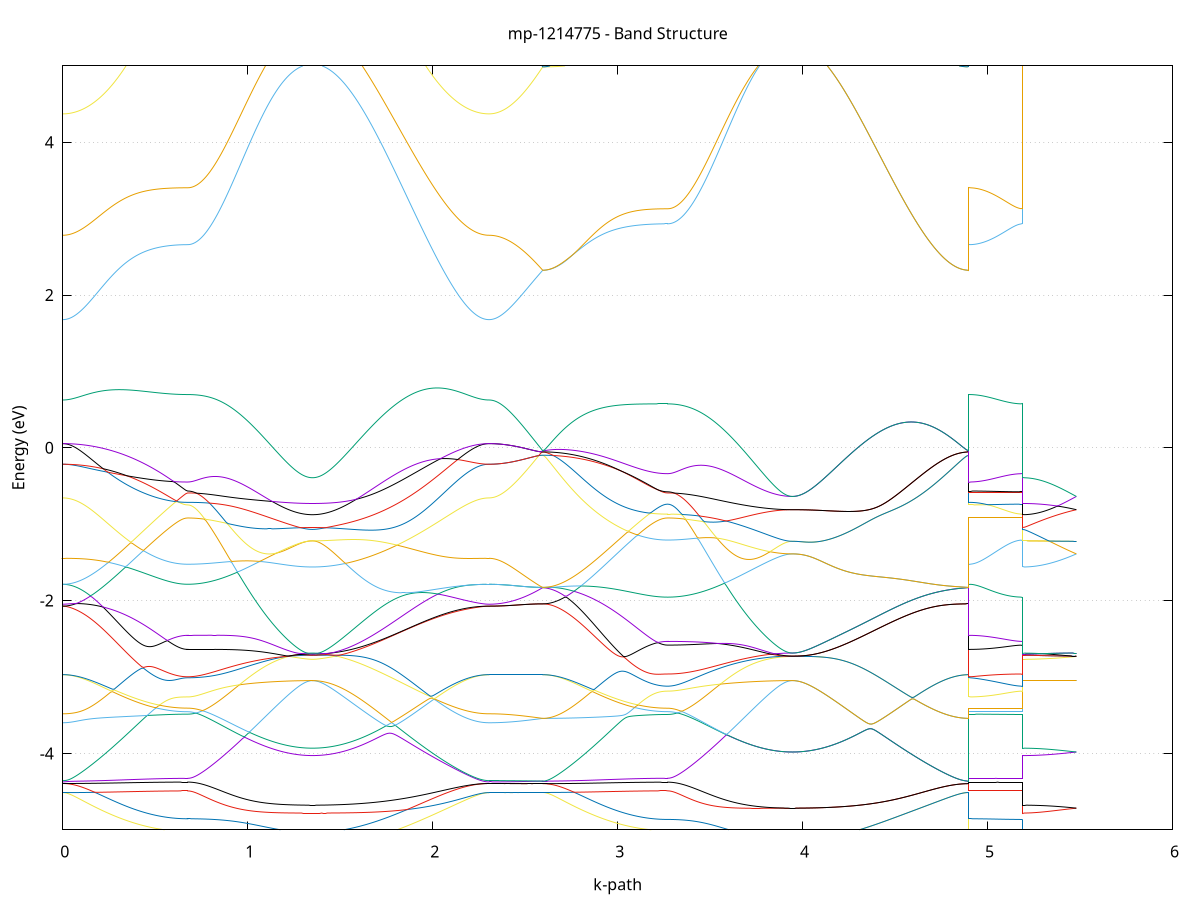 set title 'mp-1214775 - Band Structure'
set xlabel 'k-path'
set ylabel 'Energy (eV)'
set grid y
set yrange [-5:5]
set terminal png size 800,600
set output 'mp-1214775_bands_gnuplot.png'
plot '-' using 1:2 with lines notitle, '-' using 1:2 with lines notitle, '-' using 1:2 with lines notitle, '-' using 1:2 with lines notitle, '-' using 1:2 with lines notitle, '-' using 1:2 with lines notitle, '-' using 1:2 with lines notitle, '-' using 1:2 with lines notitle, '-' using 1:2 with lines notitle, '-' using 1:2 with lines notitle, '-' using 1:2 with lines notitle, '-' using 1:2 with lines notitle, '-' using 1:2 with lines notitle, '-' using 1:2 with lines notitle, '-' using 1:2 with lines notitle, '-' using 1:2 with lines notitle, '-' using 1:2 with lines notitle, '-' using 1:2 with lines notitle, '-' using 1:2 with lines notitle, '-' using 1:2 with lines notitle, '-' using 1:2 with lines notitle, '-' using 1:2 with lines notitle, '-' using 1:2 with lines notitle, '-' using 1:2 with lines notitle, '-' using 1:2 with lines notitle, '-' using 1:2 with lines notitle, '-' using 1:2 with lines notitle, '-' using 1:2 with lines notitle, '-' using 1:2 with lines notitle, '-' using 1:2 with lines notitle, '-' using 1:2 with lines notitle, '-' using 1:2 with lines notitle, '-' using 1:2 with lines notitle, '-' using 1:2 with lines notitle, '-' using 1:2 with lines notitle, '-' using 1:2 with lines notitle, '-' using 1:2 with lines notitle, '-' using 1:2 with lines notitle, '-' using 1:2 with lines notitle, '-' using 1:2 with lines notitle, '-' using 1:2 with lines notitle, '-' using 1:2 with lines notitle, '-' using 1:2 with lines notitle, '-' using 1:2 with lines notitle, '-' using 1:2 with lines notitle, '-' using 1:2 with lines notitle, '-' using 1:2 with lines notitle, '-' using 1:2 with lines notitle
0.000000 -14.621126
0.009927 -14.621026
0.019854 -14.620826
0.029781 -14.620426
0.039708 -14.619926
0.049635 -14.619326
0.059562 -14.618526
0.069489 -14.617626
0.079417 -14.616626
0.089344 -14.615426
0.099271 -14.614126
0.109198 -14.612626
0.119125 -14.611026
0.129052 -14.609326
0.138979 -14.607526
0.148906 -14.605526
0.158833 -14.603426
0.168760 -14.601226
0.178687 -14.598926
0.188614 -14.596526
0.198541 -14.594026
0.208468 -14.591426
0.218395 -14.588626
0.228322 -14.585826
0.238250 -14.582926
0.248177 -14.579926
0.258104 -14.576826
0.268031 -14.573726
0.277958 -14.570526
0.287885 -14.567226
0.297812 -14.563826
0.307739 -14.560426
0.317666 -14.557026
0.327593 -14.553526
0.337520 -14.549926
0.347447 -14.546326
0.357374 -14.542726
0.367301 -14.539126
0.377228 -14.535526
0.387156 -14.531826
0.397083 -14.528226
0.407010 -14.524526
0.416937 -14.520826
0.426864 -14.517226
0.436791 -14.513626
0.446718 -14.510026
0.456645 -14.506526
0.466572 -14.503026
0.476499 -14.499526
0.486426 -14.496126
0.496353 -14.492826
0.506280 -14.489626
0.516207 -14.486426
0.526134 -14.483326
0.536061 -14.480426
0.545989 -14.477626
0.555916 -14.474926
0.565843 -14.472326
0.575770 -14.469926
0.585697 -14.467726
0.595624 -14.465626
0.605551 -14.463826
0.615478 -14.462126
0.625405 -14.460726
0.635332 -14.459526
0.645259 -14.458626
0.655186 -14.457926
0.665113 -14.457526
0.675040 -14.457426
0.675040 -14.457426
0.684967 -14.457326
0.694894 -14.457226
0.704822 -14.456926
0.714749 -14.456426
0.724676 -14.455926
0.734603 -14.455326
0.744530 -14.454526
0.754457 -14.453626
0.764384 -14.452626
0.774311 -14.451526
0.784238 -14.450326
0.794165 -14.449026
0.804092 -14.447626
0.814019 -14.446126
0.823946 -14.444526
0.833873 -14.442826
0.843800 -14.441026
0.853728 -14.439126
0.863655 -14.437126
0.873582 -14.435126
0.883509 -14.433026
0.893436 -14.430826
0.903363 -14.428526
0.913290 -14.426226
0.923217 -14.423826
0.933144 -14.421426
0.943071 -14.418926
0.952998 -14.416426
0.962925 -14.413926
0.972852 -14.411326
0.982779 -14.408726
0.992706 -14.406126
1.002633 -14.403426
1.012561 -14.400826
1.022488 -14.398126
1.032415 -14.395526
1.042342 -14.392926
1.052269 -14.390226
1.062196 -14.387626
1.072123 -14.385026
1.082050 -14.382526
1.091977 -14.380026
1.101904 -14.377526
1.111831 -14.375126
1.121758 -14.372726
1.131685 -14.370426
1.141612 -14.368226
1.151539 -14.366026
1.161467 -14.363926
1.171394 -14.361826
1.181321 -14.359926
1.191248 -14.358026
1.201175 -14.356226
1.211102 -14.354626
1.221029 -14.353026
1.230956 -14.351526
1.240883 -14.350126
1.250810 -14.348926
1.260737 -14.347726
1.270664 -14.346726
1.280591 -14.345826
1.290518 -14.345026
1.300445 -14.344326
1.310372 -14.343726
1.320300 -14.343326
1.330227 -14.343026
1.340154 -14.342826
1.350081 -14.342726
1.350081 -14.342726
1.360025 -14.342826
1.369969 -14.343026
1.379914 -14.343426
1.389858 -14.344026
1.399802 -14.344726
1.409746 -14.345526
1.419691 -14.346526
1.429635 -14.347726
1.439579 -14.349026
1.449524 -14.350426
1.459468 -14.352026
1.469412 -14.353826
1.479356 -14.355626
1.489301 -14.357726
1.499245 -14.359826
1.509189 -14.362126
1.519134 -14.364626
1.529078 -14.367126
1.539022 -14.369826
1.548966 -14.372626
1.558911 -14.375526
1.568855 -14.378626
1.578799 -14.381726
1.588744 -14.385026
1.598688 -14.388426
1.608632 -14.391926
1.618576 -14.395426
1.628521 -14.399126
1.638465 -14.402826
1.648409 -14.406726
1.658354 -14.410626
1.668298 -14.414626
1.678242 -14.418626
1.688186 -14.422826
1.698131 -14.427026
1.708075 -14.431226
1.718019 -14.435526
1.727964 -14.439926
1.737908 -14.444326
1.747852 -14.448726
1.757796 -14.453126
1.767741 -14.457626
1.777685 -14.462126
1.787629 -14.466726
1.797574 -14.471226
1.807518 -14.475826
1.817462 -14.480326
1.827406 -14.484926
1.837351 -14.489426
1.847295 -14.494026
1.857239 -14.498526
1.867183 -14.503026
1.877128 -14.507526
1.887072 -14.511926
1.897016 -14.516326
1.906961 -14.520726
1.916905 -14.525026
1.926849 -14.529326
1.936793 -14.533526
1.946738 -14.537726
1.956682 -14.541826
1.966626 -14.545826
1.976571 -14.549826
1.986515 -14.553726
1.996459 -14.557526
2.006403 -14.561326
2.016348 -14.564926
2.026292 -14.568526
2.036236 -14.571926
2.046181 -14.575326
2.056125 -14.578626
2.066069 -14.581826
2.076013 -14.584826
2.085958 -14.587826
2.095902 -14.590726
2.105846 -14.593426
2.115791 -14.596026
2.125735 -14.598526
2.135679 -14.600926
2.145623 -14.603226
2.155568 -14.605326
2.165512 -14.607326
2.175456 -14.609226
2.185401 -14.610926
2.195345 -14.612526
2.205289 -14.614026
2.215233 -14.615326
2.225178 -14.616526
2.235122 -14.617626
2.245066 -14.618526
2.255011 -14.619326
2.264955 -14.619926
2.274899 -14.620426
2.284843 -14.620826
2.294788 -14.621026
2.304732 -14.621126
2.304732 -14.621126
2.314406 -14.621026
2.324081 -14.620726
2.333755 -14.620226
2.343429 -14.619526
2.353104 -14.618726
2.362778 -14.617626
2.372452 -14.616326
2.382127 -14.614926
2.391801 -14.613326
2.401476 -14.611426
2.411150 -14.609426
2.420824 -14.607226
2.430499 -14.604826
2.440173 -14.602326
2.449847 -14.599526
2.459522 -14.596626
2.469196 -14.593426
2.478870 -14.590126
2.488545 -14.586726
2.498219 -14.583026
2.507893 -14.579226
2.517568 -14.575226
2.527242 -14.571026
2.536917 -14.566726
2.546591 -14.562226
2.556265 -14.557526
2.565940 -14.552726
2.575614 -14.547726
2.585288 -14.542626
2.594963 -14.537326
2.594963 -14.537326
2.604890 -14.537226
2.614817 -14.537126
2.624744 -14.536926
2.634671 -14.536626
2.644598 -14.536226
2.654525 -14.535726
2.664452 -14.535126
2.674379 -14.534526
2.684306 -14.533726
2.694233 -14.532926
2.704160 -14.532026
2.714087 -14.531126
2.724015 -14.530026
2.733942 -14.528926
2.743869 -14.527726
2.753796 -14.526526
2.763723 -14.525226
2.773650 -14.523826
2.783577 -14.522426
2.793504 -14.520926
2.803431 -14.519426
2.813358 -14.517826
2.823285 -14.516226
2.833212 -14.514526
2.843139 -14.512826
2.853066 -14.511126
2.862993 -14.509326
2.872920 -14.507526
2.882848 -14.505726
2.892775 -14.503926
2.902702 -14.502026
2.912629 -14.500226
2.922556 -14.498326
2.932483 -14.496526
2.942410 -14.494726
2.952337 -14.492826
2.962264 -14.491026
2.972191 -14.489226
2.982118 -14.487426
2.992045 -14.485626
3.001972 -14.483926
3.011899 -14.482126
3.021826 -14.480526
3.031754 -14.478826
3.041681 -14.477226
3.051608 -14.475726
3.061535 -14.474126
3.071462 -14.472726
3.081389 -14.471326
3.091316 -14.469926
3.101243 -14.468626
3.111170 -14.467426
3.121097 -14.466226
3.131024 -14.465126
3.140951 -14.464126
3.150878 -14.463126
3.160805 -14.462226
3.170732 -14.461426
3.180659 -14.460626
3.190587 -14.459926
3.200514 -14.459326
3.210441 -14.458826
3.220368 -14.458426
3.230295 -14.458026
3.240222 -14.457726
3.250149 -14.457526
3.260076 -14.457426
3.270003 -14.457326
3.270003 -14.457326
3.279930 -14.457326
3.289857 -14.457126
3.299784 -14.456826
3.309711 -14.456426
3.319638 -14.455926
3.329565 -14.455226
3.339493 -14.454426
3.349420 -14.453626
3.359347 -14.452626
3.369274 -14.451526
3.379201 -14.450326
3.389128 -14.449026
3.399055 -14.447526
3.408982 -14.446026
3.418909 -14.444426
3.428836 -14.442726
3.438763 -14.440926
3.448690 -14.439026
3.458617 -14.437126
3.468544 -14.435026
3.478471 -14.432926
3.488398 -14.430726
3.498326 -14.428526
3.508253 -14.426226
3.518180 -14.423826
3.528107 -14.421426
3.538034 -14.418926
3.547961 -14.416426
3.557888 -14.413826
3.567815 -14.411326
3.577742 -14.408726
3.587669 -14.406026
3.597596 -14.403426
3.607523 -14.400826
3.617450 -14.398126
3.627377 -14.395526
3.637304 -14.392826
3.647231 -14.390226
3.657159 -14.387626
3.667086 -14.385026
3.677013 -14.382526
3.686940 -14.380026
3.696867 -14.377526
3.706794 -14.375126
3.716721 -14.372726
3.726648 -14.370426
3.736575 -14.368126
3.746502 -14.366026
3.756429 -14.363826
3.766356 -14.361826
3.776283 -14.359926
3.786210 -14.358026
3.796137 -14.356226
3.806065 -14.354626
3.815992 -14.353026
3.825919 -14.351526
3.835846 -14.350126
3.845773 -14.348926
3.855700 -14.347726
3.865627 -14.346726
3.875554 -14.345826
3.885481 -14.345026
3.895408 -14.344326
3.905335 -14.343726
3.915262 -14.343326
3.925189 -14.343026
3.935116 -14.342826
3.945043 -14.342726
3.945043 -14.342726
3.954988 -14.342726
3.964932 -14.342926
3.974876 -14.343026
3.984821 -14.343326
3.994765 -14.343626
4.004709 -14.344126
4.014653 -14.344626
4.024598 -14.345126
4.034542 -14.345826
4.044486 -14.346526
4.054431 -14.347326
4.064375 -14.348126
4.074319 -14.349126
4.084263 -14.350126
4.094208 -14.351226
4.104152 -14.352426
4.114096 -14.353726
4.124041 -14.355026
4.133985 -14.356426
4.143929 -14.357926
4.153873 -14.359526
4.163818 -14.361226
4.173762 -14.362926
4.183706 -14.364726
4.193651 -14.366626
4.203595 -14.368626
4.213539 -14.370626
4.223483 -14.372826
4.233428 -14.375026
4.243372 -14.377326
4.253316 -14.379626
4.263261 -14.382026
4.273205 -14.384526
4.283149 -14.387126
4.293093 -14.389726
4.303038 -14.392426
4.312982 -14.395226
4.322926 -14.398026
4.332870 -14.400926
4.342815 -14.403826
4.352759 -14.406826
4.362703 -14.409826
4.372648 -14.412926
4.382592 -14.416026
4.392536 -14.419226
4.402480 -14.422426
4.412425 -14.425626
4.422369 -14.428926
4.432313 -14.432226
4.442258 -14.435526
4.452202 -14.438826
4.462146 -14.442126
4.472090 -14.445426
4.482035 -14.448826
4.491979 -14.452126
4.501923 -14.455426
4.511868 -14.458726
4.521812 -14.462026
4.531756 -14.465326
4.541700 -14.468626
4.551645 -14.471826
4.561589 -14.475026
4.571533 -14.478226
4.581478 -14.481326
4.591422 -14.484326
4.601366 -14.487326
4.611310 -14.490326
4.621255 -14.493226
4.631199 -14.496026
4.641143 -14.498826
4.651088 -14.501526
4.661032 -14.504126
4.670976 -14.506726
4.680920 -14.509126
4.690865 -14.511526
4.700809 -14.513826
4.710753 -14.516026
4.720698 -14.518126
4.730642 -14.520126
4.740586 -14.522026
4.750530 -14.523826
4.760475 -14.525526
4.770419 -14.527126
4.780363 -14.528626
4.790308 -14.529926
4.800252 -14.531226
4.810196 -14.532326
4.820140 -14.533426
4.830085 -14.534326
4.840029 -14.535126
4.849973 -14.535726
4.859918 -14.536326
4.869862 -14.536726
4.879806 -14.537026
4.889750 -14.537226
4.899695 -14.537326
4.899695 -14.457426
4.909369 -14.457426
4.919043 -14.457426
4.928718 -14.457426
4.938392 -14.457426
4.948066 -14.457426
4.957741 -14.457426
4.967415 -14.457426
4.977090 -14.457426
4.986764 -14.457426
4.996438 -14.457426
5.006113 -14.457426
5.015787 -14.457426
5.025461 -14.457426
5.035136 -14.457426
5.044810 -14.457426
5.054484 -14.457426
5.064159 -14.457426
5.073833 -14.457426
5.083507 -14.457426
5.093182 -14.457426
5.102856 -14.457426
5.112531 -14.457326
5.122205 -14.457326
5.131879 -14.457326
5.141554 -14.457326
5.151228 -14.457326
5.160902 -14.457326
5.170577 -14.457326
5.180251 -14.457326
5.189925 -14.457326
5.189925 -14.342726
5.199600 -14.342726
5.209274 -14.342726
5.218948 -14.342726
5.228623 -14.342726
5.238297 -14.342726
5.247972 -14.342726
5.257646 -14.342726
5.267320 -14.342726
5.276995 -14.342726
5.286669 -14.342726
5.296343 -14.342726
5.306018 -14.342726
5.315692 -14.342726
5.325366 -14.342726
5.335041 -14.342726
5.344715 -14.342726
5.354389 -14.342726
5.364064 -14.342726
5.373738 -14.342726
5.383413 -14.342726
5.393087 -14.342726
5.402761 -14.342726
5.412436 -14.342726
5.422110 -14.342726
5.431784 -14.342726
5.441459 -14.342726
5.451133 -14.342726
5.460807 -14.342726
5.470482 -14.342726
5.480156 -14.342726
e
0.000000 -14.332526
0.009927 -14.332526
0.019854 -14.332526
0.029781 -14.332626
0.039708 -14.332626
0.049635 -14.332626
0.059562 -14.332626
0.069489 -14.332726
0.079417 -14.332726
0.089344 -14.332826
0.099271 -14.332826
0.109198 -14.332926
0.119125 -14.333026
0.129052 -14.333126
0.138979 -14.333226
0.148906 -14.333326
0.158833 -14.333426
0.168760 -14.333526
0.178687 -14.333726
0.188614 -14.333926
0.198541 -14.334026
0.208468 -14.334226
0.218395 -14.334526
0.228322 -14.334726
0.238250 -14.334926
0.248177 -14.335226
0.258104 -14.335526
0.268031 -14.335926
0.277958 -14.336226
0.287885 -14.336626
0.297812 -14.337026
0.307739 -14.337426
0.317666 -14.337926
0.327593 -14.338426
0.337520 -14.338926
0.347447 -14.339426
0.357374 -14.340026
0.367301 -14.340626
0.377228 -14.341326
0.387156 -14.342026
0.397083 -14.342726
0.407010 -14.343426
0.416937 -14.344226
0.426864 -14.345026
0.436791 -14.345926
0.446718 -14.346826
0.456645 -14.347726
0.466572 -14.348626
0.476499 -14.349626
0.486426 -14.350526
0.496353 -14.351626
0.506280 -14.352626
0.516207 -14.353626
0.526134 -14.354726
0.536061 -14.355726
0.545989 -14.356726
0.555916 -14.357726
0.565843 -14.358726
0.575770 -14.359726
0.585697 -14.360626
0.595624 -14.361526
0.605551 -14.362326
0.615478 -14.363026
0.625405 -14.363726
0.635332 -14.364226
0.645259 -14.364626
0.655186 -14.364926
0.665113 -14.365126
0.675040 -14.365226
0.675040 -14.365226
0.684967 -14.365226
0.694894 -14.365226
0.704822 -14.365126
0.714749 -14.365026
0.724676 -14.364926
0.734603 -14.364826
0.744530 -14.364626
0.754457 -14.364426
0.764384 -14.364326
0.774311 -14.364026
0.784238 -14.363826
0.794165 -14.363526
0.804092 -14.363226
0.814019 -14.362926
0.823946 -14.362626
0.833873 -14.362326
0.843800 -14.361926
0.853728 -14.361626
0.863655 -14.361226
0.873582 -14.360826
0.883509 -14.360326
0.893436 -14.359926
0.903363 -14.359526
0.913290 -14.359026
0.923217 -14.358526
0.933144 -14.358126
0.943071 -14.357626
0.952998 -14.357126
0.962925 -14.356626
0.972852 -14.356126
0.982779 -14.355526
0.992706 -14.355026
1.002633 -14.354526
1.012561 -14.354026
1.022488 -14.353526
1.032415 -14.353026
1.042342 -14.352426
1.052269 -14.351926
1.062196 -14.351426
1.072123 -14.350926
1.082050 -14.350426
1.091977 -14.349926
1.101904 -14.349426
1.111831 -14.349026
1.121758 -14.348526
1.131685 -14.348126
1.141612 -14.347626
1.151539 -14.347226
1.161467 -14.346826
1.171394 -14.346426
1.181321 -14.346026
1.191248 -14.345726
1.201175 -14.345326
1.211102 -14.345026
1.221029 -14.344726
1.230956 -14.344426
1.240883 -14.344126
1.250810 -14.343926
1.260737 -14.343726
1.270664 -14.343526
1.280591 -14.343326
1.290518 -14.343126
1.300445 -14.343026
1.310372 -14.342926
1.320300 -14.342826
1.330227 -14.342826
1.340154 -14.342726
1.350081 -14.342726
1.350081 -14.342726
1.360025 -14.342726
1.369969 -14.342726
1.379914 -14.342726
1.389858 -14.342726
1.399802 -14.342626
1.409746 -14.342626
1.419691 -14.342626
1.429635 -14.342526
1.439579 -14.342526
1.449524 -14.342426
1.459468 -14.342426
1.469412 -14.342326
1.479356 -14.342326
1.489301 -14.342226
1.499245 -14.342126
1.509189 -14.342026
1.519134 -14.342026
1.529078 -14.341926
1.539022 -14.341826
1.548966 -14.341726
1.558911 -14.341626
1.568855 -14.341526
1.578799 -14.341326
1.588744 -14.341226
1.598688 -14.341126
1.608632 -14.341026
1.618576 -14.340926
1.628521 -14.340726
1.638465 -14.340626
1.648409 -14.340526
1.658354 -14.340326
1.668298 -14.340226
1.678242 -14.340026
1.688186 -14.339926
1.698131 -14.339726
1.708075 -14.339626
1.718019 -14.339426
1.727964 -14.339326
1.737908 -14.339126
1.747852 -14.339026
1.757796 -14.338826
1.767741 -14.338626
1.777685 -14.338526
1.787629 -14.338326
1.797574 -14.338126
1.807518 -14.338026
1.817462 -14.337826
1.827406 -14.337626
1.837351 -14.337526
1.847295 -14.337326
1.857239 -14.337126
1.867183 -14.337026
1.877128 -14.336826
1.887072 -14.336626
1.897016 -14.336526
1.906961 -14.336326
1.916905 -14.336226
1.926849 -14.336026
1.936793 -14.335826
1.946738 -14.335726
1.956682 -14.335526
1.966626 -14.335426
1.976571 -14.335226
1.986515 -14.335126
1.996459 -14.334926
2.006403 -14.334826
2.016348 -14.334726
2.026292 -14.334526
2.036236 -14.334426
2.046181 -14.334326
2.056125 -14.334226
2.066069 -14.334026
2.076013 -14.333926
2.085958 -14.333826
2.095902 -14.333726
2.105846 -14.333626
2.115791 -14.333526
2.125735 -14.333426
2.135679 -14.333326
2.145623 -14.333226
2.155568 -14.333126
2.165512 -14.333126
2.175456 -14.333026
2.185401 -14.332926
2.195345 -14.332926
2.205289 -14.332826
2.215233 -14.332726
2.225178 -14.332726
2.235122 -14.332726
2.245066 -14.332626
2.255011 -14.332626
2.264955 -14.332626
2.274899 -14.332626
2.284843 -14.332526
2.294788 -14.332526
2.304732 -14.332526
2.304732 -14.332526
2.314406 -14.336226
2.324081 -14.343126
2.333755 -14.350726
2.343429 -14.358426
2.353104 -14.366226
2.362778 -14.374026
2.372452 -14.381826
2.382127 -14.389526
2.391801 -14.397226
2.401476 -14.404926
2.411150 -14.412426
2.420824 -14.419926
2.430499 -14.427426
2.440173 -14.434726
2.449847 -14.441926
2.459522 -14.449126
2.469196 -14.456226
2.478870 -14.463126
2.488545 -14.470026
2.498219 -14.476726
2.507893 -14.483426
2.517568 -14.489926
2.527242 -14.496326
2.536917 -14.502526
2.546591 -14.508726
2.556265 -14.514726
2.565940 -14.520526
2.575614 -14.526226
2.585288 -14.531826
2.594963 -14.537326
2.594963 -14.537326
2.604890 -14.537226
2.614817 -14.537026
2.624744 -14.536626
2.634671 -14.536026
2.644598 -14.535326
2.654525 -14.534526
2.664452 -14.533526
2.674379 -14.532326
2.684306 -14.531026
2.694233 -14.529626
2.704160 -14.528026
2.714087 -14.526226
2.724015 -14.524426
2.733942 -14.522426
2.743869 -14.520226
2.753796 -14.517926
2.763723 -14.515526
2.773650 -14.513026
2.783577 -14.510426
2.793504 -14.507626
2.803431 -14.504726
2.813358 -14.501726
2.823285 -14.498726
2.833212 -14.495526
2.843139 -14.492226
2.853066 -14.488826
2.862993 -14.485426
2.872920 -14.481926
2.882848 -14.478326
2.892775 -14.474626
2.902702 -14.470926
2.912629 -14.467226
2.922556 -14.463426
2.932483 -14.459526
2.942410 -14.455726
2.952337 -14.451826
2.962264 -14.447826
2.972191 -14.443926
2.982118 -14.440026
2.992045 -14.436126
3.001972 -14.432126
3.011899 -14.428326
3.021826 -14.424426
3.031754 -14.420626
3.041681 -14.416826
3.051608 -14.413126
3.061535 -14.409526
3.071462 -14.405926
3.081389 -14.402426
3.091316 -14.399026
3.101243 -14.395726
3.111170 -14.392626
3.121097 -14.389526
3.131024 -14.386626
3.140951 -14.383926
3.150878 -14.381326
3.160805 -14.378826
3.170732 -14.376526
3.180659 -14.374526
3.190587 -14.372626
3.200514 -14.370926
3.210441 -14.369426
3.220368 -14.368126
3.230295 -14.367126
3.240222 -14.366226
3.250149 -14.365726
3.260076 -14.365326
3.270003 -14.365226
3.270003 -14.365226
3.279930 -14.365226
3.289857 -14.365126
3.299784 -14.365126
3.309711 -14.365026
3.319638 -14.364926
3.329565 -14.364826
3.339493 -14.364626
3.349420 -14.364426
3.359347 -14.364226
3.369274 -14.364026
3.379201 -14.363826
3.389128 -14.363526
3.399055 -14.363226
3.408982 -14.362926
3.418909 -14.362626
3.428836 -14.362326
3.438763 -14.361926
3.448690 -14.361526
3.458617 -14.361226
3.468544 -14.360726
3.478471 -14.360326
3.488398 -14.359926
3.498326 -14.359426
3.508253 -14.359026
3.518180 -14.358526
3.528107 -14.358026
3.538034 -14.357626
3.547961 -14.357126
3.557888 -14.356626
3.567815 -14.356126
3.577742 -14.355526
3.587669 -14.355026
3.597596 -14.354526
3.607523 -14.354026
3.617450 -14.353526
3.627377 -14.352926
3.637304 -14.352426
3.647231 -14.351926
3.657159 -14.351426
3.667086 -14.350926
3.677013 -14.350426
3.686940 -14.349926
3.696867 -14.349426
3.706794 -14.349026
3.716721 -14.348526
3.726648 -14.348126
3.736575 -14.347626
3.746502 -14.347226
3.756429 -14.346826
3.766356 -14.346426
3.776283 -14.346026
3.786210 -14.345726
3.796137 -14.345326
3.806065 -14.345026
3.815992 -14.344726
3.825919 -14.344426
3.835846 -14.344126
3.845773 -14.343926
3.855700 -14.343726
3.865627 -14.343526
3.875554 -14.343326
3.885481 -14.343126
3.895408 -14.343026
3.905335 -14.342926
3.915262 -14.342826
3.925189 -14.342826
3.935116 -14.342726
3.945043 -14.342726
3.945043 -14.342726
3.954988 -14.342726
3.964932 -14.342926
3.974876 -14.343026
3.984821 -14.343326
3.994765 -14.343626
4.004709 -14.344126
4.014653 -14.344626
4.024598 -14.345126
4.034542 -14.345826
4.044486 -14.346526
4.054431 -14.347326
4.064375 -14.348126
4.074319 -14.349126
4.084263 -14.350126
4.094208 -14.351226
4.104152 -14.352426
4.114096 -14.353726
4.124041 -14.355026
4.133985 -14.356426
4.143929 -14.357926
4.153873 -14.359526
4.163818 -14.361226
4.173762 -14.362926
4.183706 -14.364726
4.193651 -14.366626
4.203595 -14.368626
4.213539 -14.370626
4.223483 -14.372826
4.233428 -14.375026
4.243372 -14.377326
4.253316 -14.379626
4.263261 -14.382026
4.273205 -14.384526
4.283149 -14.387126
4.293093 -14.389726
4.303038 -14.392426
4.312982 -14.395226
4.322926 -14.398026
4.332870 -14.400926
4.342815 -14.403826
4.352759 -14.406826
4.362703 -14.409826
4.372648 -14.412926
4.382592 -14.416026
4.392536 -14.419226
4.402480 -14.422426
4.412425 -14.425626
4.422369 -14.428926
4.432313 -14.432226
4.442258 -14.435526
4.452202 -14.438826
4.462146 -14.442126
4.472090 -14.445426
4.482035 -14.448826
4.491979 -14.452126
4.501923 -14.455426
4.511868 -14.458726
4.521812 -14.462026
4.531756 -14.465326
4.541700 -14.468626
4.551645 -14.471826
4.561589 -14.475026
4.571533 -14.478226
4.581478 -14.481326
4.591422 -14.484326
4.601366 -14.487326
4.611310 -14.490326
4.621255 -14.493226
4.631199 -14.496026
4.641143 -14.498826
4.651088 -14.501526
4.661032 -14.504126
4.670976 -14.506726
4.680920 -14.509126
4.690865 -14.511526
4.700809 -14.513826
4.710753 -14.516026
4.720698 -14.518126
4.730642 -14.520126
4.740586 -14.522026
4.750530 -14.523826
4.760475 -14.525526
4.770419 -14.527126
4.780363 -14.528626
4.790308 -14.529926
4.800252 -14.531226
4.810196 -14.532326
4.820140 -14.533426
4.830085 -14.534326
4.840029 -14.535126
4.849973 -14.535726
4.859918 -14.536326
4.869862 -14.536726
4.879806 -14.537026
4.889750 -14.537226
4.899695 -14.537326
4.899695 -14.365226
4.909369 -14.365226
4.919043 -14.365226
4.928718 -14.365226
4.938392 -14.365226
4.948066 -14.365226
4.957741 -14.365226
4.967415 -14.365226
4.977090 -14.365226
4.986764 -14.365226
4.996438 -14.365226
5.006113 -14.365226
5.015787 -14.365226
5.025461 -14.365226
5.035136 -14.365226
5.044810 -14.365226
5.054484 -14.365226
5.064159 -14.365226
5.073833 -14.365226
5.083507 -14.365226
5.093182 -14.365226
5.102856 -14.365226
5.112531 -14.365226
5.122205 -14.365226
5.131879 -14.365226
5.141554 -14.365226
5.151228 -14.365226
5.160902 -14.365226
5.170577 -14.365226
5.180251 -14.365226
5.189925 -14.365226
5.189925 -14.342726
5.199600 -14.342726
5.209274 -14.342726
5.218948 -14.342726
5.228623 -14.342726
5.238297 -14.342726
5.247972 -14.342726
5.257646 -14.342726
5.267320 -14.342726
5.276995 -14.342726
5.286669 -14.342726
5.296343 -14.342726
5.306018 -14.342726
5.315692 -14.342726
5.325366 -14.342726
5.335041 -14.342726
5.344715 -14.342726
5.354389 -14.342726
5.364064 -14.342726
5.373738 -14.342726
5.383413 -14.342726
5.393087 -14.342726
5.402761 -14.342726
5.412436 -14.342726
5.422110 -14.342726
5.431784 -14.342726
5.441459 -14.342726
5.451133 -14.342726
5.460807 -14.342726
5.470482 -14.342726
5.480156 -14.342726
e
0.000000 -14.318426
0.009927 -14.318326
0.019854 -14.318126
0.029781 -14.317726
0.039708 -14.317226
0.049635 -14.316526
0.059562 -14.315726
0.069489 -14.314726
0.079417 -14.313626
0.089344 -14.312326
0.099271 -14.310926
0.109198 -14.309326
0.119125 -14.307626
0.129052 -14.305826
0.138979 -14.303826
0.148906 -14.301726
0.158833 -14.299526
0.168760 -14.297126
0.178687 -14.294726
0.188614 -14.292126
0.198541 -14.289426
0.208468 -14.286526
0.218395 -14.283626
0.228322 -14.280626
0.238250 -14.277526
0.248177 -14.274326
0.258104 -14.271026
0.268031 -14.267626
0.277958 -14.264126
0.287885 -14.260626
0.297812 -14.257026
0.307739 -14.253326
0.317666 -14.249626
0.327593 -14.245926
0.337520 -14.242126
0.347447 -14.238226
0.357374 -14.234326
0.367301 -14.230526
0.377228 -14.226526
0.387156 -14.222626
0.397083 -14.218726
0.407010 -14.214726
0.416937 -14.210826
0.426864 -14.206926
0.436791 -14.203026
0.446718 -14.199226
0.456645 -14.195426
0.466572 -14.191626
0.476499 -14.187926
0.486426 -14.184326
0.496353 -14.180726
0.506280 -14.177226
0.516207 -14.173826
0.526134 -14.170626
0.536061 -14.167426
0.545989 -14.164426
0.555916 -14.161526
0.565843 -14.158726
0.575770 -14.156226
0.585697 -14.153826
0.595624 -14.151626
0.605551 -14.149626
0.615478 -14.147826
0.625405 -14.146326
0.635332 -14.145126
0.645259 -14.144126
0.655186 -14.143426
0.665113 -14.142926
0.675040 -14.142826
0.675040 -14.142826
0.684967 -14.142726
0.694894 -14.142526
0.704822 -14.142226
0.714749 -14.141826
0.724676 -14.141226
0.734603 -14.140526
0.744530 -14.139626
0.754457 -14.138726
0.764384 -14.137626
0.774311 -14.136426
0.784238 -14.135126
0.794165 -14.133726
0.804092 -14.132226
0.814019 -14.130526
0.823946 -14.128826
0.833873 -14.126926
0.843800 -14.125026
0.853728 -14.122926
0.863655 -14.120826
0.873582 -14.118626
0.883509 -14.116326
0.893436 -14.113926
0.903363 -14.111526
0.913290 -14.109026
0.923217 -14.106426
0.933144 -14.103826
0.943071 -14.101126
0.952998 -14.098326
0.962925 -14.095626
0.972852 -14.092826
0.982779 -14.090026
0.992706 -14.087126
1.002633 -14.084226
1.012561 -14.081426
1.022488 -14.078526
1.032415 -14.075626
1.042342 -14.072826
1.052269 -14.069926
1.062196 -14.067126
1.072123 -14.064326
1.082050 -14.061526
1.091977 -14.058826
1.101904 -14.056126
1.111831 -14.053426
1.121758 -14.050926
1.131685 -14.048426
1.141612 -14.045926
1.151539 -14.043526
1.161467 -14.041226
1.171394 -14.039026
1.181321 -14.036926
1.191248 -14.034926
1.201175 -14.032926
1.211102 -14.031126
1.221029 -14.029426
1.230956 -14.027826
1.240883 -14.026326
1.250810 -14.024926
1.260737 -14.023726
1.270664 -14.022526
1.280591 -14.021526
1.290518 -14.020726
1.300445 -14.019926
1.310372 -14.019326
1.320300 -14.018826
1.330227 -14.018526
1.340154 -14.018326
1.350081 -14.018226
1.350081 -14.018226
1.360025 -14.018326
1.369969 -14.018626
1.379914 -14.019026
1.389858 -14.019626
1.399802 -14.020326
1.409746 -14.021326
1.419691 -14.022326
1.429635 -14.023626
1.439579 -14.025026
1.449524 -14.026626
1.459468 -14.028326
1.469412 -14.030226
1.479356 -14.032326
1.489301 -14.034426
1.499245 -14.036826
1.509189 -14.039326
1.519134 -14.041926
1.529078 -14.044726
1.539022 -14.047626
1.548966 -14.050626
1.558911 -14.053826
1.568855 -14.057126
1.578799 -14.060526
1.588744 -14.064126
1.598688 -14.067726
1.608632 -14.071526
1.618576 -14.075426
1.628521 -14.079326
1.638465 -14.083426
1.648409 -14.087526
1.658354 -14.091826
1.668298 -14.096126
1.678242 -14.100526
1.688186 -14.105026
1.698131 -14.109526
1.708075 -14.114126
1.718019 -14.118726
1.727964 -14.123426
1.737908 -14.128226
1.747852 -14.132926
1.757796 -14.137826
1.767741 -14.142626
1.777685 -14.147526
1.787629 -14.152426
1.797574 -14.157326
1.807518 -14.162226
1.817462 -14.167126
1.827406 -14.172026
1.837351 -14.176926
1.847295 -14.181826
1.857239 -14.186726
1.867183 -14.191526
1.877128 -14.196326
1.887072 -14.201126
1.897016 -14.205926
1.906961 -14.210626
1.916905 -14.215226
1.926849 -14.219826
1.936793 -14.224426
1.946738 -14.228926
1.956682 -14.233326
1.966626 -14.237626
1.976571 -14.241926
1.986515 -14.246126
1.996459 -14.250226
2.006403 -14.254226
2.016348 -14.258126
2.026292 -14.262026
2.036236 -14.265726
2.046181 -14.269326
2.056125 -14.272826
2.066069 -14.276226
2.076013 -14.279526
2.085958 -14.282726
2.095902 -14.285826
2.105846 -14.288726
2.115791 -14.291526
2.125735 -14.294226
2.135679 -14.296826
2.145623 -14.299226
2.155568 -14.301526
2.165512 -14.303626
2.175456 -14.305626
2.185401 -14.307526
2.195345 -14.309226
2.205289 -14.310826
2.215233 -14.312226
2.225178 -14.313526
2.235122 -14.314726
2.245066 -14.315726
2.255011 -14.316526
2.264955 -14.317226
2.274899 -14.317726
2.284843 -14.318126
2.294788 -14.318326
2.304732 -14.318426
2.304732 -14.318426
2.314406 -14.314726
2.324081 -14.307826
2.333755 -14.300126
2.343429 -14.292226
2.353104 -14.284226
2.362778 -14.276226
2.372452 -14.268126
2.382127 -14.260126
2.391801 -14.252126
2.401476 -14.244126
2.411150 -14.236126
2.420824 -14.228126
2.430499 -14.220226
2.440173 -14.212426
2.449847 -14.204626
2.459522 -14.196926
2.469196 -14.189226
2.478870 -14.181626
2.488545 -14.174126
2.498219 -14.166726
2.507893 -14.159426
2.517568 -14.152226
2.527242 -14.145026
2.536917 -14.138026
2.546591 -14.131126
2.556265 -14.124426
2.565940 -14.117726
2.575614 -14.111226
2.585288 -14.104826
2.594963 -14.098626
2.594963 -14.098626
2.604890 -14.098626
2.614817 -14.098726
2.624744 -14.098726
2.634671 -14.098826
2.644598 -14.098926
2.654525 -14.099026
2.664452 -14.099226
2.674379 -14.099326
2.684306 -14.099526
2.694233 -14.099726
2.704160 -14.100026
2.714087 -14.100326
2.724015 -14.100526
2.733942 -14.100926
2.743869 -14.101226
2.753796 -14.101626
2.763723 -14.102026
2.773650 -14.102426
2.783577 -14.102826
2.793504 -14.103326
2.803431 -14.103826
2.813358 -14.104426
2.823285 -14.104926
2.833212 -14.105526
2.843139 -14.106126
2.853066 -14.106826
2.862993 -14.107526
2.872920 -14.108226
2.882848 -14.108926
2.892775 -14.109726
2.902702 -14.110526
2.912629 -14.111426
2.922556 -14.112226
2.932483 -14.113126
2.942410 -14.114026
2.952337 -14.115026
2.962264 -14.116026
2.972191 -14.117026
2.982118 -14.118026
2.992045 -14.119026
3.001972 -14.120126
3.011899 -14.121226
3.021826 -14.122326
3.031754 -14.123426
3.041681 -14.124626
3.051608 -14.125726
3.061535 -14.126826
3.071462 -14.128026
3.081389 -14.129126
3.091316 -14.130226
3.101243 -14.131426
3.111170 -14.132526
3.121097 -14.133526
3.131024 -14.134626
3.140951 -14.135626
3.150878 -14.136626
3.160805 -14.137526
3.170732 -14.138326
3.180659 -14.139126
3.190587 -14.139926
3.200514 -14.140626
3.210441 -14.141226
3.220368 -14.141726
3.230295 -14.142126
3.240222 -14.142426
3.250149 -14.142726
3.260076 -14.142826
3.270003 -14.142926
3.270003 -14.142926
3.279930 -14.142826
3.289857 -14.142626
3.299784 -14.142326
3.309711 -14.141826
3.319638 -14.141226
3.329565 -14.140526
3.339493 -14.139726
3.349420 -14.138826
3.359347 -14.137726
3.369274 -14.136526
3.379201 -14.135226
3.389128 -14.133826
3.399055 -14.132226
3.408982 -14.130626
3.418909 -14.128826
3.428836 -14.127026
3.438763 -14.125026
3.448690 -14.123026
3.458617 -14.120926
3.468544 -14.118626
3.478471 -14.116326
3.488398 -14.114026
3.498326 -14.111526
3.508253 -14.109026
3.518180 -14.106426
3.528107 -14.103826
3.538034 -14.101126
3.547961 -14.098426
3.557888 -14.095626
3.567815 -14.092826
3.577742 -14.090026
3.587669 -14.087226
3.597596 -14.084326
3.607523 -14.081426
3.617450 -14.078526
3.627377 -14.075726
3.637304 -14.072826
3.647231 -14.069926
3.657159 -14.067126
3.667086 -14.064326
3.677013 -14.061526
3.686940 -14.058826
3.696867 -14.056126
3.706794 -14.053526
3.716721 -14.050926
3.726648 -14.048426
3.736575 -14.045926
3.746502 -14.043526
3.756429 -14.041326
3.766356 -14.039026
3.776283 -14.036926
3.786210 -14.034926
3.796137 -14.033026
3.806065 -14.031126
3.815992 -14.029426
3.825919 -14.027826
3.835846 -14.026326
3.845773 -14.024926
3.855700 -14.023726
3.865627 -14.022626
3.875554 -14.021526
3.885481 -14.020726
3.895408 -14.019926
3.905335 -14.019326
3.915262 -14.018826
3.925189 -14.018526
3.935116 -14.018326
3.945043 -14.018226
3.945043 -14.018226
3.954988 -14.018326
3.964932 -14.018426
3.974876 -14.018626
3.984821 -14.018926
3.994765 -14.019226
4.004709 -14.019626
4.014653 -14.020226
4.024598 -14.020726
4.034542 -14.021426
4.044486 -14.022126
4.054431 -14.022926
4.064375 -14.023826
4.074319 -14.024726
4.084263 -14.025726
4.094208 -14.026726
4.104152 -14.027826
4.114096 -14.029026
4.124041 -14.030226
4.133985 -14.031426
4.143929 -14.032726
4.153873 -14.034026
4.163818 -14.035426
4.173762 -14.036826
4.183706 -14.038226
4.193651 -14.039726
4.203595 -14.041126
4.213539 -14.042626
4.223483 -14.044126
4.233428 -14.045726
4.243372 -14.047226
4.253316 -14.048726
4.263261 -14.050226
4.273205 -14.051826
4.283149 -14.053326
4.293093 -14.054826
4.303038 -14.056326
4.312982 -14.057826
4.322926 -14.059326
4.332870 -14.060826
4.342815 -14.062226
4.352759 -14.063726
4.362703 -14.065126
4.372648 -14.066426
4.382592 -14.067826
4.392536 -14.069126
4.402480 -14.070426
4.412425 -14.071726
4.422369 -14.072926
4.432313 -14.074126
4.442258 -14.075326
4.452202 -14.076526
4.462146 -14.077626
4.472090 -14.078726
4.482035 -14.079726
4.491979 -14.080726
4.501923 -14.081726
4.511868 -14.082626
4.521812 -14.083626
4.531756 -14.084426
4.541700 -14.085326
4.551645 -14.086126
4.561589 -14.086926
4.571533 -14.087726
4.581478 -14.088426
4.591422 -14.089126
4.601366 -14.089726
4.611310 -14.090426
4.621255 -14.091026
4.631199 -14.091626
4.641143 -14.092126
4.651088 -14.092626
4.661032 -14.093126
4.670976 -14.093626
4.680920 -14.094126
4.690865 -14.094526
4.700809 -14.094926
4.710753 -14.095326
4.720698 -14.095626
4.730642 -14.096026
4.740586 -14.096326
4.750530 -14.096626
4.760475 -14.096826
4.770419 -14.097126
4.780363 -14.097326
4.790308 -14.097526
4.800252 -14.097726
4.810196 -14.097926
4.820140 -14.098026
4.830085 -14.098226
4.840029 -14.098326
4.849973 -14.098426
4.859918 -14.098526
4.869862 -14.098526
4.879806 -14.098626
4.889750 -14.098626
4.899695 -14.098626
4.899695 -14.142826
4.909369 -14.142826
4.919043 -14.142826
4.928718 -14.142826
4.938392 -14.142826
4.948066 -14.142826
4.957741 -14.142826
4.967415 -14.142826
4.977090 -14.142826
4.986764 -14.142826
4.996438 -14.142826
5.006113 -14.142826
5.015787 -14.142826
5.025461 -14.142826
5.035136 -14.142826
5.044810 -14.142826
5.054484 -14.142826
5.064159 -14.142826
5.073833 -14.142826
5.083507 -14.142826
5.093182 -14.142826
5.102856 -14.142826
5.112531 -14.142826
5.122205 -14.142826
5.131879 -14.142826
5.141554 -14.142826
5.151228 -14.142926
5.160902 -14.142926
5.170577 -14.142926
5.180251 -14.142926
5.189925 -14.142926
5.189925 -14.018226
5.199600 -14.018226
5.209274 -14.018226
5.218948 -14.018226
5.228623 -14.018226
5.238297 -14.018226
5.247972 -14.018226
5.257646 -14.018226
5.267320 -14.018226
5.276995 -14.018226
5.286669 -14.018226
5.296343 -14.018226
5.306018 -14.018226
5.315692 -14.018226
5.325366 -14.018226
5.335041 -14.018226
5.344715 -14.018226
5.354389 -14.018226
5.364064 -14.018226
5.373738 -14.018226
5.383413 -14.018226
5.393087 -14.018226
5.402761 -14.018226
5.412436 -14.018226
5.422110 -14.018226
5.431784 -14.018226
5.441459 -14.018226
5.451133 -14.018226
5.460807 -14.018226
5.470482 -14.018226
5.480156 -14.018226
e
0.000000 -13.999626
0.009927 -13.999626
0.019854 -13.999626
0.029781 -13.999626
0.039708 -13.999726
0.049635 -13.999726
0.059562 -13.999826
0.069489 -13.999926
0.079417 -13.999926
0.089344 -14.000026
0.099271 -14.000126
0.109198 -14.000326
0.119125 -14.000426
0.129052 -14.000526
0.138979 -14.000726
0.148906 -14.000926
0.158833 -14.001126
0.168760 -14.001326
0.178687 -14.001526
0.188614 -14.001826
0.198541 -14.002026
0.208468 -14.002326
0.218395 -14.002626
0.228322 -14.003026
0.238250 -14.003326
0.248177 -14.003726
0.258104 -14.004126
0.268031 -14.004626
0.277958 -14.005026
0.287885 -14.005526
0.297812 -14.006126
0.307739 -14.006626
0.317666 -14.007226
0.327593 -14.007826
0.337520 -14.008526
0.347447 -14.009226
0.357374 -14.009926
0.367301 -14.010626
0.377228 -14.011426
0.387156 -14.012326
0.397083 -14.013126
0.407010 -14.014026
0.416937 -14.015026
0.426864 -14.015926
0.436791 -14.016926
0.446718 -14.018026
0.456645 -14.019026
0.466572 -14.020126
0.476499 -14.021226
0.486426 -14.022426
0.496353 -14.023526
0.506280 -14.024726
0.516207 -14.025826
0.526134 -14.027026
0.536061 -14.028226
0.545989 -14.029326
0.555916 -14.030526
0.565843 -14.031626
0.575770 -14.032726
0.585697 -14.033726
0.595624 -14.034626
0.605551 -14.035526
0.615478 -14.036326
0.625405 -14.037026
0.635332 -14.037626
0.645259 -14.038126
0.655186 -14.038426
0.665113 -14.038626
0.675040 -14.038726
0.675040 -14.038726
0.684967 -14.038726
0.694894 -14.038726
0.704822 -14.038626
0.714749 -14.038526
0.724676 -14.038426
0.734603 -14.038326
0.744530 -14.038226
0.754457 -14.038026
0.764384 -14.037826
0.774311 -14.037626
0.784238 -14.037426
0.794165 -14.037226
0.804092 -14.036926
0.814019 -14.036726
0.823946 -14.036426
0.833873 -14.036126
0.843800 -14.035726
0.853728 -14.035426
0.863655 -14.035026
0.873582 -14.034726
0.883509 -14.034326
0.893436 -14.033926
0.903363 -14.033526
0.913290 -14.033126
0.923217 -14.032626
0.933144 -14.032226
0.943071 -14.031726
0.952998 -14.031326
0.962925 -14.030826
0.972852 -14.030426
0.982779 -14.029926
0.992706 -14.029426
1.002633 -14.029026
1.012561 -14.028526
1.022488 -14.028026
1.032415 -14.027626
1.042342 -14.027126
1.052269 -14.026626
1.062196 -14.026226
1.072123 -14.025726
1.082050 -14.025226
1.091977 -14.024826
1.101904 -14.024426
1.111831 -14.023926
1.121758 -14.023526
1.131685 -14.023126
1.141612 -14.022726
1.151539 -14.022326
1.161467 -14.021926
1.171394 -14.021626
1.181321 -14.021226
1.191248 -14.020926
1.201175 -14.020626
1.211102 -14.020326
1.221029 -14.020026
1.230956 -14.019826
1.240883 -14.019526
1.250810 -14.019326
1.260737 -14.019126
1.270664 -14.018926
1.280591 -14.018826
1.290518 -14.018626
1.300445 -14.018526
1.310372 -14.018426
1.320300 -14.018326
1.330227 -14.018326
1.340154 -14.018226
1.350081 -14.018226
1.350081 -14.018226
1.360025 -14.018226
1.369969 -14.018226
1.379914 -14.018226
1.389858 -14.018126
1.399802 -14.018126
1.409746 -14.018026
1.419691 -14.018026
1.429635 -14.017926
1.439579 -14.017826
1.449524 -14.017726
1.459468 -14.017626
1.469412 -14.017526
1.479356 -14.017426
1.489301 -14.017326
1.499245 -14.017226
1.509189 -14.017026
1.519134 -14.016926
1.529078 -14.016726
1.539022 -14.016526
1.548966 -14.016326
1.558911 -14.016226
1.568855 -14.016026
1.578799 -14.015826
1.588744 -14.015626
1.598688 -14.015326
1.608632 -14.015126
1.618576 -14.014926
1.628521 -14.014726
1.638465 -14.014426
1.648409 -14.014226
1.658354 -14.013926
1.668298 -14.013726
1.678242 -14.013426
1.688186 -14.013126
1.698131 -14.012926
1.708075 -14.012626
1.718019 -14.012326
1.727964 -14.012026
1.737908 -14.011726
1.747852 -14.011426
1.757796 -14.011226
1.767741 -14.010926
1.777685 -14.010626
1.787629 -14.010326
1.797574 -14.010026
1.807518 -14.009726
1.817462 -14.009326
1.827406 -14.009026
1.837351 -14.008726
1.847295 -14.008426
1.857239 -14.008126
1.867183 -14.007826
1.877128 -14.007526
1.887072 -14.007226
1.897016 -14.006926
1.906961 -14.006626
1.916905 -14.006326
1.926849 -14.006026
1.936793 -14.005726
1.946738 -14.005526
1.956682 -14.005226
1.966626 -14.004926
1.976571 -14.004626
1.986515 -14.004426
1.996459 -14.004126
2.006403 -14.003826
2.016348 -14.003626
2.026292 -14.003326
2.036236 -14.003126
2.046181 -14.002826
2.056125 -14.002626
2.066069 -14.002426
2.076013 -14.002226
2.085958 -14.002026
2.095902 -14.001826
2.105846 -14.001626
2.115791 -14.001426
2.125735 -14.001226
2.135679 -14.001026
2.145623 -14.000926
2.155568 -14.000726
2.165512 -14.000626
2.175456 -14.000526
2.185401 -14.000326
2.195345 -14.000226
2.205289 -14.000126
2.215233 -14.000026
2.225178 -13.999926
2.235122 -13.999926
2.245066 -13.999826
2.255011 -13.999726
2.264955 -13.999726
2.274899 -13.999626
2.284843 -13.999626
2.294788 -13.999626
2.304732 -13.999626
2.304732 -13.999626
2.314406 -13.999726
2.324081 -14.000126
2.333755 -14.000726
2.343429 -14.001526
2.353104 -14.002526
2.362778 -14.003826
2.372452 -14.005426
2.382127 -14.007126
2.391801 -14.009126
2.401476 -14.011326
2.411150 -14.013726
2.420824 -14.016426
2.430499 -14.019326
2.440173 -14.022326
2.449847 -14.025626
2.459522 -14.029226
2.469196 -14.032926
2.478870 -14.036826
2.488545 -14.041026
2.498219 -14.045326
2.507893 -14.049826
2.517568 -14.054526
2.527242 -14.059426
2.536917 -14.064526
2.546591 -14.069826
2.556265 -14.075226
2.565940 -14.080826
2.575614 -14.086626
2.585288 -14.092526
2.594963 -14.098626
2.594963 -14.098626
2.604890 -14.098626
2.614817 -14.098526
2.624744 -14.098426
2.634671 -14.098226
2.644598 -14.097926
2.654525 -14.097626
2.664452 -14.097226
2.674379 -14.096826
2.684306 -14.096326
2.694233 -14.095826
2.704160 -14.095226
2.714087 -14.094626
2.724015 -14.093926
2.733942 -14.093126
2.743869 -14.092326
2.753796 -14.091526
2.763723 -14.090626
2.773650 -14.089726
2.783577 -14.088726
2.793504 -14.087726
2.803431 -14.086726
2.813358 -14.085626
2.823285 -14.084426
2.833212 -14.083326
2.843139 -14.082126
2.853066 -14.080926
2.862993 -14.079626
2.872920 -14.078326
2.882848 -14.077026
2.892775 -14.075726
2.902702 -14.074426
2.912629 -14.073026
2.922556 -14.071726
2.932483 -14.070326
2.942410 -14.068926
2.952337 -14.067526
2.962264 -14.066126
2.972191 -14.064726
2.982118 -14.063426
2.992045 -14.062026
3.001972 -14.060626
3.011899 -14.059326
3.021826 -14.058026
3.031754 -14.056626
3.041681 -14.055426
3.051608 -14.054126
3.061535 -14.052926
3.071462 -14.051726
3.081389 -14.050526
3.091316 -14.049426
3.101243 -14.048326
3.111170 -14.047326
3.121097 -14.046326
3.131024 -14.045426
3.140951 -14.044526
3.150878 -14.043726
3.160805 -14.042926
3.170732 -14.042226
3.180659 -14.041626
3.190587 -14.041026
3.200514 -14.040526
3.210441 -14.040026
3.220368 -14.039626
3.230295 -14.039326
3.240222 -14.039026
3.250149 -14.038926
3.260076 -14.038826
3.270003 -14.038726
3.270003 -14.038726
3.279930 -14.038726
3.289857 -14.038726
3.299784 -14.038626
3.309711 -14.038626
3.319638 -14.038526
3.329565 -14.038326
3.339493 -14.038226
3.349420 -14.038026
3.359347 -14.037926
3.369274 -14.037726
3.379201 -14.037426
3.389128 -14.037226
3.399055 -14.036926
3.408982 -14.036726
3.418909 -14.036426
3.428836 -14.036126
3.438763 -14.035726
3.448690 -14.035426
3.458617 -14.035026
3.468544 -14.034726
3.478471 -14.034326
3.488398 -14.033926
3.498326 -14.033526
3.508253 -14.033126
3.518180 -14.032626
3.528107 -14.032226
3.538034 -14.031826
3.547961 -14.031326
3.557888 -14.030926
3.567815 -14.030426
3.577742 -14.029926
3.587669 -14.029526
3.597596 -14.029026
3.607523 -14.028526
3.617450 -14.028026
3.627377 -14.027626
3.637304 -14.027126
3.647231 -14.026626
3.657159 -14.026226
3.667086 -14.025726
3.677013 -14.025226
3.686940 -14.024826
3.696867 -14.024426
3.706794 -14.023926
3.716721 -14.023526
3.726648 -14.023126
3.736575 -14.022726
3.746502 -14.022326
3.756429 -14.021926
3.766356 -14.021626
3.776283 -14.021226
3.786210 -14.020926
3.796137 -14.020626
3.806065 -14.020326
3.815992 -14.020026
3.825919 -14.019826
3.835846 -14.019526
3.845773 -14.019326
3.855700 -14.019126
3.865627 -14.018926
3.875554 -14.018826
3.885481 -14.018626
3.895408 -14.018526
3.905335 -14.018426
3.915262 -14.018326
3.925189 -14.018326
3.935116 -14.018226
3.945043 -14.018226
3.945043 -14.018226
3.954988 -14.018326
3.964932 -14.018426
3.974876 -14.018626
3.984821 -14.018926
3.994765 -14.019226
4.004709 -14.019626
4.014653 -14.020226
4.024598 -14.020726
4.034542 -14.021426
4.044486 -14.022126
4.054431 -14.022926
4.064375 -14.023826
4.074319 -14.024726
4.084263 -14.025726
4.094208 -14.026726
4.104152 -14.027826
4.114096 -14.029026
4.124041 -14.030226
4.133985 -14.031426
4.143929 -14.032726
4.153873 -14.034026
4.163818 -14.035426
4.173762 -14.036826
4.183706 -14.038226
4.193651 -14.039726
4.203595 -14.041126
4.213539 -14.042626
4.223483 -14.044126
4.233428 -14.045726
4.243372 -14.047226
4.253316 -14.048726
4.263261 -14.050226
4.273205 -14.051826
4.283149 -14.053326
4.293093 -14.054826
4.303038 -14.056326
4.312982 -14.057826
4.322926 -14.059326
4.332870 -14.060826
4.342815 -14.062226
4.352759 -14.063726
4.362703 -14.065126
4.372648 -14.066426
4.382592 -14.067826
4.392536 -14.069126
4.402480 -14.070426
4.412425 -14.071726
4.422369 -14.072926
4.432313 -14.074126
4.442258 -14.075326
4.452202 -14.076526
4.462146 -14.077626
4.472090 -14.078726
4.482035 -14.079726
4.491979 -14.080726
4.501923 -14.081726
4.511868 -14.082626
4.521812 -14.083626
4.531756 -14.084426
4.541700 -14.085326
4.551645 -14.086126
4.561589 -14.086926
4.571533 -14.087726
4.581478 -14.088426
4.591422 -14.089126
4.601366 -14.089726
4.611310 -14.090426
4.621255 -14.091026
4.631199 -14.091626
4.641143 -14.092126
4.651088 -14.092626
4.661032 -14.093126
4.670976 -14.093626
4.680920 -14.094126
4.690865 -14.094526
4.700809 -14.094926
4.710753 -14.095326
4.720698 -14.095626
4.730642 -14.096026
4.740586 -14.096326
4.750530 -14.096626
4.760475 -14.096826
4.770419 -14.097126
4.780363 -14.097326
4.790308 -14.097526
4.800252 -14.097726
4.810196 -14.097926
4.820140 -14.098026
4.830085 -14.098226
4.840029 -14.098326
4.849973 -14.098426
4.859918 -14.098526
4.869862 -14.098526
4.879806 -14.098626
4.889750 -14.098626
4.899695 -14.098626
4.899695 -14.038726
4.909369 -14.038726
4.919043 -14.038726
4.928718 -14.038726
4.938392 -14.038726
4.948066 -14.038726
4.957741 -14.038726
4.967415 -14.038726
4.977090 -14.038726
4.986764 -14.038726
4.996438 -14.038726
5.006113 -14.038726
5.015787 -14.038726
5.025461 -14.038726
5.035136 -14.038726
5.044810 -14.038726
5.054484 -14.038726
5.064159 -14.038726
5.073833 -14.038726
5.083507 -14.038726
5.093182 -14.038726
5.102856 -14.038726
5.112531 -14.038726
5.122205 -14.038726
5.131879 -14.038726
5.141554 -14.038726
5.151228 -14.038726
5.160902 -14.038726
5.170577 -14.038726
5.180251 -14.038726
5.189925 -14.038726
5.189925 -14.018226
5.199600 -14.018226
5.209274 -14.018226
5.218948 -14.018226
5.228623 -14.018226
5.238297 -14.018226
5.247972 -14.018226
5.257646 -14.018226
5.267320 -14.018226
5.276995 -14.018226
5.286669 -14.018226
5.296343 -14.018226
5.306018 -14.018226
5.315692 -14.018226
5.325366 -14.018226
5.335041 -14.018226
5.344715 -14.018226
5.354389 -14.018226
5.364064 -14.018226
5.373738 -14.018226
5.383413 -14.018226
5.393087 -14.018226
5.402761 -14.018226
5.412436 -14.018226
5.422110 -14.018226
5.431784 -14.018226
5.441459 -14.018226
5.451133 -14.018226
5.460807 -14.018226
5.470482 -14.018226
5.480156 -14.018226
e
0.000000 -4.513326
0.009927 -4.515026
0.019854 -4.519726
0.029781 -4.527026
0.039708 -4.536126
0.049635 -4.546626
0.059562 -4.557926
0.069489 -4.569926
0.079417 -4.582226
0.089344 -4.594726
0.099271 -4.607326
0.109198 -4.620026
0.119125 -4.632726
0.129052 -4.645326
0.138979 -4.657826
0.148906 -4.670326
0.158833 -4.682626
0.168760 -4.694726
0.178687 -4.706726
0.188614 -4.718526
0.198541 -4.730226
0.208468 -4.741726
0.218395 -4.753026
0.228322 -4.764026
0.238250 -4.774926
0.248177 -4.785626
0.258104 -4.796126
0.268031 -4.806426
0.277958 -4.816426
0.287885 -4.826326
0.297812 -4.835926
0.307739 -4.845326
0.317666 -4.854426
0.327593 -4.863426
0.337520 -4.872126
0.347447 -4.880526
0.357374 -4.888826
0.367301 -4.896826
0.377228 -4.904526
0.387156 -4.912126
0.397083 -4.919326
0.407010 -4.926426
0.416937 -4.933226
0.426864 -4.939726
0.436791 -4.946026
0.446718 -4.952026
0.456645 -4.957826
0.466572 -4.963426
0.476499 -4.968626
0.486426 -4.973726
0.496353 -4.978526
0.506280 -4.983026
0.516207 -4.987226
0.526134 -4.991326
0.536061 -4.995026
0.545989 -4.998526
0.555916 -5.001726
0.565843 -5.004726
0.575770 -5.007426
0.585697 -5.009926
0.595624 -5.012126
0.605551 -5.014026
0.615478 -5.015726
0.625405 -5.017226
0.635332 -5.018326
0.645259 -5.019226
0.655186 -5.019926
0.665113 -5.020326
0.675040 -5.020426
0.675040 -5.020426
0.684967 -5.020526
0.694894 -5.020726
0.704822 -5.021126
0.714749 -5.021626
0.724676 -5.022226
0.734603 -5.023026
0.744530 -5.024026
0.754457 -5.025226
0.764384 -5.026426
0.774311 -5.027926
0.784238 -5.029526
0.794165 -5.031326
0.804092 -5.033326
0.814019 -5.035526
0.823946 -5.037826
0.833873 -5.040326
0.843800 -5.043026
0.853728 -5.046026
0.863655 -5.049026
0.873582 -5.052326
0.883509 -5.055826
0.893436 -5.059426
0.903363 -5.063326
0.913290 -5.067326
0.923217 -5.071426
0.933144 -5.075726
0.943071 -5.080226
0.952998 -5.084826
0.962925 -5.089426
0.972852 -5.094226
0.982779 -5.099126
0.992706 -5.104126
1.002633 -5.109126
1.012561 -5.114126
1.022488 -5.119226
1.032415 -5.124326
1.042342 -5.129426
1.052269 -5.134426
1.062196 -5.139526
1.072123 -5.144426
1.082050 -5.149326
1.091977 -5.154226
1.101904 -5.158926
1.111831 -5.163526
1.121758 -5.168026
1.131685 -5.172426
1.141612 -5.176726
1.151539 -5.180826
1.161467 -5.184826
1.171394 -5.188626
1.181321 -5.192226
1.191248 -5.195726
1.201175 -5.199026
1.211102 -5.202126
1.221029 -5.205026
1.230956 -5.207726
1.240883 -5.210226
1.250810 -5.212526
1.260737 -5.214626
1.270664 -5.216526
1.280591 -5.218126
1.290518 -5.219626
1.300445 -5.220826
1.310372 -5.221826
1.320300 -5.222626
1.330227 -5.223226
1.340154 -5.223526
1.350081 -5.223626
1.350081 -5.223626
1.360025 -5.223526
1.369969 -5.223226
1.379914 -5.222626
1.389858 -5.221826
1.399802 -5.220826
1.409746 -5.219626
1.419691 -5.218126
1.429635 -5.216426
1.439579 -5.214526
1.449524 -5.212426
1.459468 -5.210026
1.469412 -5.207426
1.479356 -5.204626
1.489301 -5.201626
1.499245 -5.198426
1.509189 -5.194926
1.519134 -5.191326
1.529078 -5.187426
1.539022 -5.183326
1.548966 -5.179026
1.558911 -5.174526
1.568855 -5.169726
1.578799 -5.164826
1.588744 -5.159726
1.598688 -5.154426
1.608632 -5.148826
1.618576 -5.143126
1.628521 -5.137226
1.638465 -5.131126
1.648409 -5.124826
1.658354 -5.118326
1.668298 -5.111626
1.678242 -5.104726
1.688186 -5.097726
1.698131 -5.090526
1.708075 -5.083126
1.718019 -5.075526
1.727964 -5.067826
1.737908 -5.059926
1.747852 -5.051926
1.757796 -5.043726
1.767741 -5.035326
1.777685 -5.026826
1.787629 -5.018126
1.797574 -5.009326
1.807518 -5.000426
1.817462 -4.991326
1.827406 -4.982226
1.837351 -4.972826
1.847295 -4.963426
1.857239 -4.953826
1.867183 -4.944126
1.877128 -4.934426
1.887072 -4.924526
1.897016 -4.914526
1.906961 -4.904426
1.916905 -4.894226
1.926849 -4.884026
1.936793 -4.873626
1.946738 -4.863226
1.956682 -4.852726
1.966626 -4.842126
1.976571 -4.831526
1.986515 -4.820826
1.996459 -4.810026
2.006403 -4.799226
2.016348 -4.788426
2.026292 -4.777526
2.036236 -4.766526
2.046181 -4.755626
2.056125 -4.744626
2.066069 -4.733626
2.076013 -4.722526
2.085958 -4.711526
2.095902 -4.700426
2.105846 -4.689426
2.115791 -4.678326
2.125735 -4.667326
2.135679 -4.656326
2.145623 -4.645426
2.155568 -4.634526
2.165512 -4.623726
2.175456 -4.612926
2.185401 -4.602326
2.195345 -4.591826
2.205289 -4.581526
2.215233 -4.571526
2.225178 -4.561726
2.235122 -4.552426
2.245066 -4.543626
2.255011 -4.535426
2.264955 -4.528126
2.274899 -4.522026
2.284843 -4.517326
2.294788 -4.514326
2.304732 -4.513326
2.304732 -4.513326
2.314406 -4.513326
2.324081 -4.513326
2.333755 -4.513326
2.343429 -4.513326
2.353104 -4.513226
2.362778 -4.513226
2.372452 -4.513126
2.382127 -4.513126
2.391801 -4.513026
2.401476 -4.512926
2.411150 -4.512926
2.420824 -4.512826
2.430499 -4.512726
2.440173 -4.512626
2.449847 -4.512626
2.459522 -4.512526
2.469196 -4.512426
2.478870 -4.512326
2.488545 -4.512226
2.498219 -4.512226
2.507893 -4.512126
2.517568 -4.512026
2.527242 -4.512026
2.536917 -4.511926
2.546591 -4.511926
2.556265 -4.511926
2.565940 -4.511826
2.575614 -4.511826
2.585288 -4.511826
2.594963 -4.511826
2.594963 -4.511826
2.604890 -4.513426
2.614817 -4.518026
2.624744 -4.525126
2.634671 -4.534126
2.644598 -4.544426
2.654525 -4.555526
2.664452 -4.567226
2.674379 -4.579326
2.684306 -4.591726
2.694233 -4.604126
2.704160 -4.616626
2.714087 -4.629126
2.724015 -4.641626
2.733942 -4.653926
2.743869 -4.666126
2.753796 -4.678326
2.763723 -4.690226
2.773650 -4.702026
2.783577 -4.713726
2.793504 -4.725126
2.803431 -4.736426
2.813358 -4.747526
2.823285 -4.758426
2.833212 -4.769126
2.843139 -4.779726
2.853066 -4.789926
2.862993 -4.800026
2.872920 -4.809926
2.882848 -4.819626
2.892775 -4.829026
2.902702 -4.838226
2.912629 -4.847226
2.922556 -4.856026
2.932483 -4.864526
2.942410 -4.872826
2.952337 -4.880926
2.962264 -4.888826
2.972191 -4.896426
2.982118 -4.903826
2.992045 -4.910926
3.001972 -4.917826
3.011899 -4.924426
3.021826 -4.930826
3.031754 -4.937026
3.041681 -4.942926
3.051608 -4.948626
3.061535 -4.954026
3.071462 -4.959226
3.081389 -4.964226
3.091316 -4.968826
3.101243 -4.973326
3.111170 -4.977426
3.121097 -4.981426
3.131024 -4.985126
3.140951 -4.988526
3.150878 -4.991726
3.160805 -4.994626
3.170732 -4.997226
3.180659 -4.999726
3.190587 -5.001826
3.200514 -5.003726
3.210441 -5.005426
3.220368 -5.006826
3.230295 -5.007926
3.240222 -5.008826
3.250149 -5.009526
3.260076 -5.009826
3.270003 -5.010026
3.270003 -5.010026
3.279930 -5.010026
3.289857 -5.010126
3.299784 -5.010326
3.309711 -5.010626
3.319638 -5.010926
3.329565 -5.011326
3.339493 -5.011826
3.349420 -5.012426
3.359347 -5.013026
3.369274 -5.013826
3.379201 -5.014626
3.389128 -5.015526
3.399055 -5.016526
3.408982 -5.017626
3.418909 -5.018826
3.428836 -5.020126
3.438763 -5.021526
3.448690 -5.023026
3.458617 -5.024626
3.468544 -5.026326
3.478471 -5.028126
3.488398 -5.030026
3.498326 -5.032026
3.508253 -5.034226
3.518180 -5.036426
3.528107 -5.038826
3.538034 -5.041326
3.547961 -5.043926
3.557888 -5.046626
3.567815 -5.049426
3.577742 -5.052226
3.587669 -5.055226
3.597596 -5.058326
3.607523 -5.061426
3.617450 -5.064726
3.627377 -5.067926
3.637304 -5.071326
3.647231 -5.074626
3.657159 -5.078026
3.667086 -5.081526
3.677013 -5.084926
3.686940 -5.088326
3.696867 -5.091826
3.706794 -5.095226
3.716721 -5.098526
3.726648 -5.101826
3.736575 -5.105126
3.746502 -5.108326
3.756429 -5.111426
3.766356 -5.114426
3.776283 -5.117326
3.786210 -5.120126
3.796137 -5.122726
3.806065 -5.125326
3.815992 -5.127726
3.825919 -5.129926
3.835846 -5.132026
3.845773 -5.134026
3.855700 -5.135726
3.865627 -5.137326
3.875554 -5.138726
3.885481 -5.140026
3.895408 -5.141026
3.905335 -5.141926
3.915262 -5.142626
3.925189 -5.143126
3.935116 -5.143426
3.945043 -5.143526
3.945043 -5.143526
3.954988 -5.143326
3.964932 -5.143026
3.974876 -5.142426
3.984821 -5.141626
3.994765 -5.140626
4.004709 -5.139326
4.014653 -5.137826
4.024598 -5.136126
4.034542 -5.134126
4.044486 -5.131926
4.054431 -5.129526
4.064375 -5.126926
4.074319 -5.124026
4.084263 -5.121026
4.094208 -5.117726
4.104152 -5.114226
4.114096 -5.110426
4.124041 -5.106526
4.133985 -5.102426
4.143929 -5.098026
4.153873 -5.093526
4.163818 -5.088726
4.173762 -5.083726
4.183706 -5.078626
4.193651 -5.073326
4.203595 -5.067726
4.213539 -5.062026
4.223483 -5.056126
4.233428 -5.050026
4.243372 -5.043826
4.253316 -5.037426
4.263261 -5.030826
4.273205 -5.024026
4.283149 -5.017126
4.293093 -5.010126
4.303038 -5.002926
4.312982 -4.995526
4.322926 -4.988126
4.332870 -4.980526
4.342815 -4.972726
4.352759 -4.964926
4.362703 -4.956926
4.372648 -4.948926
4.382592 -4.940726
4.392536 -4.932526
4.402480 -4.924126
4.412425 -4.915726
4.422369 -4.907226
4.432313 -4.898626
4.442258 -4.890026
4.452202 -4.881326
4.462146 -4.872526
4.472090 -4.863726
4.482035 -4.854926
4.491979 -4.846026
4.501923 -4.837126
4.511868 -4.828226
4.521812 -4.819226
4.531756 -4.810226
4.541700 -4.801326
4.551645 -4.792326
4.561589 -4.783326
4.571533 -4.774226
4.581478 -4.765226
4.591422 -4.756226
4.601366 -4.747226
4.611310 -4.738226
4.621255 -4.729126
4.631199 -4.720126
4.641143 -4.711126
4.651088 -4.702126
4.661032 -4.693026
4.670976 -4.684026
4.680920 -4.674926
4.690865 -4.665926
4.700809 -4.656926
4.710753 -4.647826
4.720698 -4.638826
4.730642 -4.629826
4.740586 -4.620826
4.750530 -4.611826
4.760475 -4.602926
4.770419 -4.594026
4.780363 -4.585226
4.790308 -4.576526
4.800252 -4.567926
4.810196 -4.559626
4.820140 -4.551526
4.830085 -4.543726
4.840029 -4.536426
4.849973 -4.529726
4.859918 -4.523726
4.869862 -4.518726
4.879806 -4.515026
4.889750 -4.512626
4.899695 -4.511826
4.899695 -5.020426
4.909369 -5.020426
4.919043 -5.020326
4.928718 -5.020226
4.938392 -5.020026
4.948066 -5.019726
4.957741 -5.019526
4.967415 -5.019126
4.977090 -5.018826
4.986764 -5.018326
4.996438 -5.017926
5.006113 -5.017426
5.015787 -5.016926
5.025461 -5.016426
5.035136 -5.015926
5.044810 -5.015326
5.054484 -5.014826
5.064159 -5.014226
5.073833 -5.013726
5.083507 -5.013226
5.093182 -5.012726
5.102856 -5.012226
5.112531 -5.011826
5.122205 -5.011426
5.131879 -5.011026
5.141554 -5.010726
5.151228 -5.010426
5.160902 -5.010226
5.170577 -5.010126
5.180251 -5.010026
5.189925 -5.010026
5.189925 -5.223626
5.199600 -5.223526
5.209274 -5.223226
5.218948 -5.222726
5.228623 -5.222026
5.238297 -5.221126
5.247972 -5.220026
5.257646 -5.218726
5.267320 -5.217326
5.276995 -5.215626
5.286669 -5.213726
5.296343 -5.211726
5.306018 -5.209426
5.315692 -5.207026
5.325366 -5.204426
5.335041 -5.201726
5.344715 -5.198826
5.354389 -5.195726
5.364064 -5.192426
5.373738 -5.189026
5.383413 -5.185526
5.393087 -5.181826
5.402761 -5.178026
5.412436 -5.174026
5.422110 -5.170026
5.431784 -5.165826
5.441459 -5.161526
5.451133 -5.157126
5.460807 -5.152626
5.470482 -5.148126
5.480156 -5.143526
e
0.000000 -4.513326
0.009927 -4.513326
0.019854 -4.513326
0.029781 -4.513226
0.039708 -4.513126
0.049635 -4.513026
0.059562 -4.512926
0.069489 -4.512726
0.079417 -4.512626
0.089344 -4.512426
0.099271 -4.512226
0.109198 -4.511926
0.119125 -4.511726
0.129052 -4.511426
0.138979 -4.511126
0.148906 -4.510826
0.158833 -4.510426
0.168760 -4.510126
0.178687 -4.515626
0.188614 -4.526426
0.198541 -4.537326
0.208468 -4.548326
0.218395 -4.559326
0.228322 -4.570426
0.238250 -4.581426
0.248177 -4.592426
0.258104 -4.603326
0.268031 -4.614126
0.277958 -4.624826
0.287885 -4.635426
0.297812 -4.645826
0.307739 -4.656126
0.317666 -4.666226
0.327593 -4.676126
0.337520 -4.685826
0.347447 -4.695326
0.357374 -4.704626
0.367301 -4.713626
0.377228 -4.722426
0.387156 -4.731026
0.397083 -4.739326
0.407010 -4.747326
0.416937 -4.755126
0.426864 -4.762626
0.436791 -4.769926
0.446718 -4.776826
0.456645 -4.783526
0.466572 -4.789926
0.476499 -4.796026
0.486426 -4.801826
0.496353 -4.807326
0.506280 -4.812526
0.516207 -4.817526
0.526134 -4.822126
0.536061 -4.826426
0.545989 -4.830526
0.555916 -4.834226
0.565843 -4.837726
0.575770 -4.840826
0.585697 -4.843726
0.595624 -4.846226
0.605551 -4.848426
0.615478 -4.850426
0.625405 -4.852026
0.635332 -4.853426
0.645259 -4.854426
0.655186 -4.855226
0.665113 -4.855626
0.675040 -4.855826
0.675040 -4.855826
0.684967 -4.855826
0.694894 -4.855926
0.704822 -4.856126
0.714749 -4.856426
0.724676 -4.856826
0.734603 -4.857326
0.744530 -4.857826
0.754457 -4.858526
0.764384 -4.859226
0.774311 -4.860026
0.784238 -4.861026
0.794165 -4.862026
0.804092 -4.863226
0.814019 -4.864526
0.823946 -4.865926
0.833873 -4.867426
0.843800 -4.869126
0.853728 -4.870926
0.863655 -4.872926
0.873582 -4.875026
0.883509 -4.877326
0.893436 -4.879826
0.903363 -4.882426
0.913290 -4.885226
0.923217 -4.888226
0.933144 -4.891426
0.943071 -4.894726
0.952998 -4.898326
0.962925 -4.902026
0.972852 -4.905926
0.982779 -4.909926
0.992706 -4.914126
1.002633 -4.918426
1.012561 -4.922926
1.022488 -4.927426
1.032415 -4.932126
1.042342 -4.936926
1.052269 -4.941726
1.062196 -4.946526
1.072123 -4.951426
1.082050 -4.956326
1.091977 -4.961226
1.101904 -4.966126
1.111831 -4.970926
1.121758 -4.975626
1.131685 -4.980326
1.141612 -4.984826
1.151539 -4.989226
1.161467 -4.993526
1.171394 -4.997726
1.181321 -5.001726
1.191248 -5.005526
1.201175 -5.009126
1.211102 -5.012626
1.221029 -5.015826
1.230956 -5.018926
1.240883 -5.021726
1.250810 -5.024326
1.260737 -5.026726
1.270664 -5.028826
1.280591 -5.030726
1.290518 -5.032326
1.300445 -5.033726
1.310372 -5.034926
1.320300 -5.035826
1.330227 -5.036426
1.340154 -5.036826
1.350081 -5.037026
1.350081 -5.037026
1.360025 -5.036826
1.369969 -5.036426
1.379914 -5.035826
1.389858 -5.034926
1.399802 -5.033726
1.409746 -5.032326
1.419691 -5.030626
1.429635 -5.028726
1.439579 -5.026526
1.449524 -5.024126
1.459468 -5.021426
1.469412 -5.018526
1.479356 -5.015326
1.489301 -5.011926
1.499245 -5.008226
1.509189 -5.004326
1.519134 -5.000126
1.529078 -4.995726
1.539022 -4.991126
1.548966 -4.986226
1.558911 -4.981126
1.568855 -4.975826
1.578799 -4.970226
1.588744 -4.964426
1.598688 -4.958526
1.608632 -4.952226
1.618576 -4.945826
1.628521 -4.939226
1.638465 -4.932426
1.648409 -4.925326
1.658354 -4.918126
1.668298 -4.910726
1.678242 -4.903126
1.688186 -4.895326
1.698131 -4.887326
1.708075 -4.879126
1.718019 -4.870826
1.727964 -4.862326
1.737908 -4.853726
1.747852 -4.844926
1.757796 -4.836026
1.767741 -4.826926
1.777685 -4.817626
1.787629 -4.808326
1.797574 -4.798826
1.807518 -4.789226
1.817462 -4.779526
1.827406 -4.769726
1.837351 -4.759826
1.847295 -4.749826
1.857239 -4.739726
1.867183 -4.733626
1.877128 -4.730626
1.887072 -4.727626
1.897016 -4.724426
1.906961 -4.721126
1.916905 -4.717626
1.926849 -4.714126
1.936793 -4.710326
1.946738 -4.706526
1.956682 -4.702526
1.966626 -4.698426
1.976571 -4.694126
1.986515 -4.689726
1.996459 -4.685126
2.006403 -4.680426
2.016348 -4.675526
2.026292 -4.670526
2.036236 -4.665326
2.046181 -4.660026
2.056125 -4.654626
2.066069 -4.649026
2.076013 -4.643226
2.085958 -4.637426
2.095902 -4.631326
2.105846 -4.625226
2.115791 -4.618926
2.125735 -4.612526
2.135679 -4.606026
2.145623 -4.599426
2.155568 -4.592726
2.165512 -4.585926
2.175456 -4.579026
2.185401 -4.572226
2.195345 -4.565326
2.205289 -4.558626
2.215233 -4.551926
2.225178 -4.545326
2.235122 -4.539126
2.245066 -4.533126
2.255011 -4.527726
2.264955 -4.522926
2.274899 -4.518926
2.284843 -4.515926
2.294788 -4.514026
2.304732 -4.513326
2.304732 -4.513326
2.314406 -4.513326
2.324081 -4.513326
2.333755 -4.513326
2.343429 -4.513326
2.353104 -4.513226
2.362778 -4.513226
2.372452 -4.513126
2.382127 -4.513126
2.391801 -4.513026
2.401476 -4.512926
2.411150 -4.512926
2.420824 -4.512826
2.430499 -4.512726
2.440173 -4.512626
2.449847 -4.512626
2.459522 -4.512526
2.469196 -4.512426
2.478870 -4.512326
2.488545 -4.512226
2.498219 -4.512226
2.507893 -4.512126
2.517568 -4.512026
2.527242 -4.512026
2.536917 -4.511926
2.546591 -4.511926
2.556265 -4.511926
2.565940 -4.511826
2.575614 -4.511826
2.585288 -4.511826
2.594963 -4.511826
2.594963 -4.511826
2.604890 -4.511826
2.614817 -4.511726
2.624744 -4.511726
2.634671 -4.511626
2.644598 -4.511526
2.654525 -4.511426
2.664452 -4.511226
2.674379 -4.511126
2.684306 -4.510926
2.694233 -4.510726
2.704160 -4.510426
2.714087 -4.510226
2.724015 -4.509926
2.733942 -4.509626
2.743869 -4.509326
2.753796 -4.509026
2.763723 -4.508726
2.773650 -4.518726
2.783577 -4.529726
2.793504 -4.540726
2.803431 -4.551926
2.813358 -4.563126
2.823285 -4.574326
2.833212 -4.585526
2.843139 -4.596626
2.853066 -4.607726
2.862993 -4.618726
2.872920 -4.629626
2.882848 -4.640326
2.892775 -4.650926
2.902702 -4.661426
2.912629 -4.671726
2.922556 -4.681726
2.932483 -4.691626
2.942410 -4.701326
2.952337 -4.710726
2.962264 -4.719926
2.972191 -4.728926
2.982118 -4.737626
2.992045 -4.746126
3.001972 -4.754226
3.011899 -4.762226
3.021826 -4.769826
3.031754 -4.777226
3.041681 -4.784326
3.051608 -4.791126
3.061535 -4.797626
3.071462 -4.803826
3.081389 -4.809726
3.091316 -4.815326
3.101243 -4.820726
3.111170 -4.825726
3.121097 -4.830426
3.131024 -4.834826
3.140951 -4.838926
3.150878 -4.842826
3.160805 -4.846326
3.170732 -4.849526
3.180659 -4.852426
3.190587 -4.855026
3.200514 -4.857226
3.210441 -4.859226
3.220368 -4.860926
3.230295 -4.862326
3.240222 -4.863326
3.250149 -4.864126
3.260076 -4.864526
3.270003 -4.864726
3.270003 -4.864726
3.279930 -4.864826
3.289857 -4.865126
3.299784 -4.865626
3.309711 -4.866226
3.319638 -4.867126
3.329565 -4.868226
3.339493 -4.869526
3.349420 -4.871026
3.359347 -4.872826
3.369274 -4.874826
3.379201 -4.877126
3.389128 -4.879726
3.399055 -4.882626
3.408982 -4.885726
3.418909 -4.889226
3.428836 -4.893026
3.438763 -4.897126
3.448690 -4.901626
3.458617 -4.906326
3.468544 -4.911426
3.478471 -4.916826
3.488398 -4.922426
3.498326 -4.928426
3.508253 -4.934526
3.518180 -4.940926
3.528107 -4.947526
3.538034 -4.954326
3.547961 -4.961226
3.557888 -4.968226
3.567815 -4.975326
3.577742 -4.982426
3.587669 -4.989526
3.597596 -4.996726
3.607523 -5.003826
3.617450 -5.010926
3.627377 -5.017926
3.637304 -5.024826
3.647231 -5.031726
3.657159 -5.038426
3.667086 -5.045026
3.677013 -5.051426
3.686940 -5.057726
3.696867 -5.063826
3.706794 -5.069726
3.716721 -5.075526
3.726648 -5.081026
3.736575 -5.086426
3.746502 -5.091526
3.756429 -5.096426
3.766356 -5.101126
3.776283 -5.105626
3.786210 -5.109826
3.796137 -5.113826
3.806065 -5.117626
3.815992 -5.121126
3.825919 -5.124426
3.835846 -5.127426
3.845773 -5.130226
3.855700 -5.132726
3.865627 -5.134926
3.875554 -5.136926
3.885481 -5.138726
3.895408 -5.140126
3.905335 -5.141326
3.915262 -5.142226
3.925189 -5.142926
3.935116 -5.143326
3.945043 -5.143526
3.945043 -5.143526
3.954988 -5.143326
3.964932 -5.143026
3.974876 -5.142426
3.984821 -5.141626
3.994765 -5.140626
4.004709 -5.139326
4.014653 -5.137826
4.024598 -5.136126
4.034542 -5.134126
4.044486 -5.131926
4.054431 -5.129526
4.064375 -5.126926
4.074319 -5.124026
4.084263 -5.121026
4.094208 -5.117726
4.104152 -5.114226
4.114096 -5.110426
4.124041 -5.106526
4.133985 -5.102426
4.143929 -5.098026
4.153873 -5.093526
4.163818 -5.088726
4.173762 -5.083726
4.183706 -5.078626
4.193651 -5.073326
4.203595 -5.067726
4.213539 -5.062026
4.223483 -5.056126
4.233428 -5.050026
4.243372 -5.043826
4.253316 -5.037426
4.263261 -5.030826
4.273205 -5.024026
4.283149 -5.017126
4.293093 -5.010126
4.303038 -5.002926
4.312982 -4.995526
4.322926 -4.988126
4.332870 -4.980526
4.342815 -4.972726
4.352759 -4.964926
4.362703 -4.956926
4.372648 -4.948926
4.382592 -4.940726
4.392536 -4.932526
4.402480 -4.924126
4.412425 -4.915726
4.422369 -4.907226
4.432313 -4.898626
4.442258 -4.890026
4.452202 -4.881326
4.462146 -4.872526
4.472090 -4.863726
4.482035 -4.854926
4.491979 -4.846026
4.501923 -4.837126
4.511868 -4.828226
4.521812 -4.819226
4.531756 -4.810226
4.541700 -4.801326
4.551645 -4.792326
4.561589 -4.783326
4.571533 -4.774226
4.581478 -4.765226
4.591422 -4.756226
4.601366 -4.747226
4.611310 -4.738226
4.621255 -4.729126
4.631199 -4.720126
4.641143 -4.711126
4.651088 -4.702126
4.661032 -4.693026
4.670976 -4.684026
4.680920 -4.674926
4.690865 -4.665926
4.700809 -4.656926
4.710753 -4.647826
4.720698 -4.638826
4.730642 -4.629826
4.740586 -4.620826
4.750530 -4.611826
4.760475 -4.602926
4.770419 -4.594026
4.780363 -4.585226
4.790308 -4.576526
4.800252 -4.567926
4.810196 -4.559626
4.820140 -4.551526
4.830085 -4.543726
4.840029 -4.536426
4.849973 -4.529726
4.859918 -4.523726
4.869862 -4.518726
4.879806 -4.515026
4.889750 -4.512626
4.899695 -4.511826
4.899695 -4.855826
4.909369 -4.855826
4.919043 -4.855926
4.928718 -4.856026
4.938392 -4.856126
4.948066 -4.856326
4.957741 -4.856626
4.967415 -4.856926
4.977090 -4.857226
4.986764 -4.857526
4.996438 -4.857926
5.006113 -4.858326
5.015787 -4.858726
5.025461 -4.859226
5.035136 -4.859626
5.044810 -4.860126
5.054484 -4.860626
5.064159 -4.861026
5.073833 -4.861526
5.083507 -4.861926
5.093182 -4.862426
5.102856 -4.862826
5.112531 -4.863126
5.122205 -4.863526
5.131879 -4.863826
5.141554 -4.864126
5.151228 -4.864326
5.160902 -4.864526
5.170577 -4.864626
5.180251 -4.864726
5.189925 -4.864726
5.189925 -5.037026
5.199600 -5.037126
5.209274 -5.037726
5.218948 -5.038626
5.228623 -5.039926
5.238297 -5.041526
5.247972 -5.043526
5.257646 -5.045726
5.267320 -5.048326
5.276995 -5.051226
5.286669 -5.054326
5.296343 -5.057626
5.306018 -5.061226
5.315692 -5.065026
5.325366 -5.069026
5.335041 -5.073126
5.344715 -5.077426
5.354389 -5.081826
5.364064 -5.086326
5.373738 -5.090926
5.383413 -5.095626
5.393087 -5.100326
5.402761 -5.105126
5.412436 -5.109926
5.422110 -5.114826
5.431784 -5.119626
5.441459 -5.124426
5.451133 -5.129226
5.460807 -5.134026
5.470482 -5.138826
5.480156 -5.143526
e
0.000000 -4.394326
0.009927 -4.394826
0.019854 -4.396226
0.029781 -4.398626
0.039708 -4.401826
0.049635 -4.406026
0.059562 -4.411026
0.069489 -4.416726
0.079417 -4.423226
0.089344 -4.430426
0.099271 -4.438126
0.109198 -4.446526
0.119125 -4.455326
0.129052 -4.464626
0.138979 -4.474226
0.148906 -4.484226
0.158833 -4.494426
0.168760 -4.504926
0.178687 -4.509726
0.188614 -4.509326
0.198541 -4.509026
0.208468 -4.508526
0.218395 -4.508126
0.228322 -4.507726
0.238250 -4.507226
0.248177 -4.506826
0.258104 -4.506326
0.268031 -4.505826
0.277958 -4.505326
0.287885 -4.504826
0.297812 -4.504326
0.307739 -4.503826
0.317666 -4.503326
0.327593 -4.502826
0.337520 -4.502326
0.347447 -4.501826
0.357374 -4.501326
0.367301 -4.500826
0.377228 -4.500326
0.387156 -4.499826
0.397083 -4.499326
0.407010 -4.498826
0.416937 -4.498326
0.426864 -4.497826
0.436791 -4.497426
0.446718 -4.496926
0.456645 -4.496526
0.466572 -4.496126
0.476499 -4.495626
0.486426 -4.495226
0.496353 -4.494826
0.506280 -4.494526
0.516207 -4.494126
0.526134 -4.493826
0.536061 -4.493526
0.545989 -4.493226
0.555916 -4.492926
0.565843 -4.492626
0.575770 -4.492426
0.585697 -4.492226
0.595624 -4.492026
0.605551 -4.491826
0.615478 -4.491626
0.625405 -4.491526
0.635332 -4.491426
0.645259 -4.491326
0.655186 -4.491326
0.665113 -4.491226
0.675040 -4.491226
0.675040 -4.491226
0.684967 -4.492726
0.694894 -4.496826
0.704822 -4.503226
0.714749 -4.511326
0.724676 -4.520626
0.734603 -4.530826
0.744530 -4.541426
0.754457 -4.552426
0.764384 -4.563426
0.774311 -4.574526
0.784238 -4.585526
0.794165 -4.596426
0.804092 -4.607026
0.814019 -4.617326
0.823946 -4.627426
0.833873 -4.637226
0.843800 -4.646626
0.853728 -4.655726
0.863655 -4.664426
0.873582 -4.672826
0.883509 -4.680826
0.893436 -4.688326
0.903363 -4.695526
0.913290 -4.702326
0.923217 -4.708826
0.933144 -4.714826
0.943071 -4.720526
0.952998 -4.725826
0.962925 -4.730826
0.972852 -4.735426
0.982779 -4.739726
0.992706 -4.743626
1.002633 -4.747326
1.012561 -4.750726
1.022488 -4.753826
1.032415 -4.756726
1.042342 -4.759326
1.052269 -4.761726
1.062196 -4.763926
1.072123 -4.765826
1.082050 -4.767626
1.091977 -4.769226
1.101904 -4.770726
1.111831 -4.772026
1.121758 -4.773226
1.131685 -4.774326
1.141612 -4.775226
1.151539 -4.776026
1.161467 -4.776826
1.171394 -4.777426
1.181321 -4.778026
1.191248 -4.778526
1.201175 -4.778926
1.211102 -4.779326
1.221029 -4.779626
1.230956 -4.779926
1.240883 -4.780126
1.250810 -4.780326
1.260737 -4.780526
1.270664 -4.780626
1.280591 -4.780726
1.290518 -4.780826
1.300445 -4.780926
1.310372 -4.780926
1.320300 -4.781026
1.330227 -4.781026
1.340154 -4.781026
1.350081 -4.781026
1.350081 -4.781026
1.360025 -4.781026
1.369969 -4.781026
1.379914 -4.781026
1.389858 -4.781026
1.399802 -4.780926
1.409746 -4.780826
1.419691 -4.780826
1.429635 -4.780726
1.439579 -4.780626
1.449524 -4.780426
1.459468 -4.780326
1.469412 -4.780126
1.479356 -4.779926
1.489301 -4.779726
1.499245 -4.779526
1.509189 -4.779326
1.519134 -4.779026
1.529078 -4.778726
1.539022 -4.778326
1.548966 -4.777926
1.558911 -4.777526
1.568855 -4.777126
1.578799 -4.776626
1.588744 -4.776126
1.598688 -4.775526
1.608632 -4.774926
1.618576 -4.774326
1.628521 -4.773526
1.638465 -4.772826
1.648409 -4.771926
1.658354 -4.771126
1.668298 -4.770126
1.678242 -4.769126
1.688186 -4.768026
1.698131 -4.766926
1.708075 -4.765726
1.718019 -4.764426
1.727964 -4.763026
1.737908 -4.761526
1.747852 -4.760026
1.757796 -4.758326
1.767741 -4.756626
1.777685 -4.754826
1.787629 -4.752826
1.797574 -4.750826
1.807518 -4.748726
1.817462 -4.746426
1.827406 -4.744126
1.837351 -4.741626
1.847295 -4.739126
1.857239 -4.736426
1.867183 -4.729626
1.877128 -4.719426
1.887072 -4.709126
1.897016 -4.698826
1.906961 -4.688426
1.916905 -4.678026
1.926849 -4.667626
1.936793 -4.657226
1.946738 -4.646826
1.956682 -4.636426
1.966626 -4.626026
1.976571 -4.615626
1.986515 -4.605326
1.996459 -4.595126
2.006403 -4.584926
2.016348 -4.574826
2.026292 -4.564826
2.036236 -4.554926
2.046181 -4.545226
2.056125 -4.535526
2.066069 -4.526126
2.076013 -4.516826
2.085958 -4.507726
2.095902 -4.498926
2.105846 -4.490226
2.115791 -4.481826
2.125735 -4.473726
2.135679 -4.465826
2.145623 -4.458326
2.155568 -4.451126
2.165512 -4.444226
2.175456 -4.437726
2.185401 -4.431626
2.195345 -4.425826
2.205289 -4.420526
2.215233 -4.415726
2.225178 -4.411326
2.235122 -4.407426
2.245066 -4.403926
2.255011 -4.401026
2.264955 -4.398626
2.274899 -4.396726
2.284843 -4.395426
2.294788 -4.394526
2.304732 -4.394326
2.304732 -4.394326
2.314406 -4.394326
2.324081 -4.394326
2.333755 -4.394326
2.343429 -4.394426
2.353104 -4.394426
2.362778 -4.394526
2.372452 -4.394526
2.382127 -4.394626
2.391801 -4.394726
2.401476 -4.394826
2.411150 -4.394826
2.420824 -4.394926
2.430499 -4.395026
2.440173 -4.395126
2.449847 -4.395226
2.459522 -4.395326
2.469196 -4.395426
2.478870 -4.395526
2.488545 -4.395626
2.498219 -4.395726
2.507893 -4.395826
2.517568 -4.395926
2.527242 -4.395926
2.536917 -4.396026
2.546591 -4.396126
2.556265 -4.396126
2.565940 -4.396126
2.575614 -4.396226
2.585288 -4.396226
2.594963 -4.396226
2.594963 -4.396226
2.604890 -4.396726
2.614817 -4.398126
2.624744 -4.400526
2.634671 -4.403826
2.644598 -4.408026
2.654525 -4.413026
2.664452 -4.418826
2.674379 -4.425326
2.684306 -4.432626
2.694233 -4.440426
2.704160 -4.448826
2.714087 -4.457726
2.724015 -4.467126
2.733942 -4.476826
2.743869 -4.486926
2.753796 -4.497326
2.763723 -4.507926
2.773650 -4.508326
2.783577 -4.507926
2.793504 -4.507526
2.803431 -4.507126
2.813358 -4.506726
2.823285 -4.506326
2.833212 -4.505926
2.843139 -4.505426
2.853066 -4.505026
2.862993 -4.504526
2.872920 -4.504026
2.882848 -4.503526
2.892775 -4.503126
2.902702 -4.502626
2.912629 -4.502126
2.922556 -4.501626
2.932483 -4.501126
2.942410 -4.500626
2.952337 -4.500126
2.962264 -4.499626
2.972191 -4.499126
2.982118 -4.498626
2.992045 -4.498226
3.001972 -4.497726
3.011899 -4.497226
3.021826 -4.496826
3.031754 -4.496326
3.041681 -4.495926
3.051608 -4.495426
3.061535 -4.495026
3.071462 -4.494626
3.081389 -4.494226
3.091316 -4.493926
3.101243 -4.493526
3.111170 -4.493226
3.121097 -4.492826
3.131024 -4.492526
3.140951 -4.492226
3.150878 -4.492026
3.160805 -4.491726
3.170732 -4.491526
3.180659 -4.491326
3.190587 -4.491126
3.200514 -4.490926
3.210441 -4.490826
3.220368 -4.490626
3.230295 -4.490526
3.240222 -4.490526
3.250149 -4.490426
3.260076 -4.490426
3.270003 -4.490326
3.270003 -4.490326
3.279930 -4.491826
3.289857 -4.495926
3.299784 -4.502226
3.309711 -4.510226
3.319638 -4.519426
3.329565 -4.529326
3.339493 -4.539826
3.349420 -4.550426
3.359347 -4.561226
3.369274 -4.571826
3.379201 -4.582326
3.389128 -4.592526
3.399055 -4.602526
3.408982 -4.612026
3.418909 -4.621226
3.428836 -4.629926
3.438763 -4.638126
3.448690 -4.645926
3.458617 -4.653126
3.468544 -4.659926
3.478471 -4.666226
3.488398 -4.672026
3.498326 -4.677326
3.508253 -4.682226
3.518180 -4.686626
3.528107 -4.690626
3.538034 -4.694226
3.547961 -4.697526
3.557888 -4.700426
3.567815 -4.703026
3.577742 -4.705326
3.587669 -4.707326
3.597596 -4.709126
3.607523 -4.710726
3.617450 -4.712126
3.627377 -4.713326
3.637304 -4.714326
3.647231 -4.715226
3.657159 -4.715926
3.667086 -4.716626
3.677013 -4.717126
3.686940 -4.717526
3.696867 -4.717926
3.706794 -4.718126
3.716721 -4.718326
3.726648 -4.718526
3.736575 -4.718526
3.746502 -4.718626
3.756429 -4.718626
3.766356 -4.718626
3.776283 -4.718526
3.786210 -4.718426
3.796137 -4.718326
3.806065 -4.718226
3.815992 -4.718126
3.825919 -4.718026
3.835846 -4.717926
3.845773 -4.717726
3.855700 -4.717626
3.865627 -4.717526
3.875554 -4.717426
3.885481 -4.717326
3.895408 -4.717226
3.905335 -4.717126
3.915262 -4.717126
3.925189 -4.717026
3.935116 -4.717026
3.945043 -4.717026
3.945043 -4.717026
3.954988 -4.717026
3.964932 -4.716926
3.974876 -4.716826
3.984821 -4.716626
3.994765 -4.716426
4.004709 -4.716226
4.014653 -4.715926
4.024598 -4.715526
4.034542 -4.715126
4.044486 -4.714726
4.054431 -4.714226
4.064375 -4.713626
4.074319 -4.713026
4.084263 -4.712426
4.094208 -4.711626
4.104152 -4.710926
4.114096 -4.710026
4.124041 -4.709126
4.133985 -4.708126
4.143929 -4.707126
4.153873 -4.706026
4.163818 -4.704826
4.173762 -4.703626
4.183706 -4.702226
4.193651 -4.700826
4.203595 -4.699326
4.213539 -4.697726
4.223483 -4.696126
4.233428 -4.694326
4.243372 -4.692526
4.253316 -4.690526
4.263261 -4.688526
4.273205 -4.686326
4.283149 -4.684126
4.293093 -4.681726
4.303038 -4.679226
4.312982 -4.676626
4.322926 -4.673926
4.332870 -4.671126
4.342815 -4.668126
4.352759 -4.665026
4.362703 -4.661826
4.372648 -4.658426
4.382592 -4.654926
4.392536 -4.651326
4.402480 -4.647526
4.412425 -4.643626
4.422369 -4.639526
4.432313 -4.635326
4.442258 -4.630926
4.452202 -4.626426
4.462146 -4.621726
4.472090 -4.616926
4.482035 -4.611926
4.491979 -4.606726
4.501923 -4.601426
4.511868 -4.596026
4.521812 -4.590426
4.531756 -4.584726
4.541700 -4.578926
4.551645 -4.572926
4.561589 -4.566826
4.571533 -4.560526
4.581478 -4.554226
4.591422 -4.547826
4.601366 -4.541326
4.611310 -4.534726
4.621255 -4.528026
4.631199 -4.521326
4.641143 -4.514626
4.651088 -4.507826
4.661032 -4.501126
4.670976 -4.494426
4.680920 -4.487726
4.690865 -4.481126
4.700809 -4.474526
4.710753 -4.468126
4.720698 -4.461826
4.730642 -4.455626
4.740586 -4.449626
4.750530 -4.443826
4.760475 -4.438226
4.770419 -4.432926
4.780363 -4.427926
4.790308 -4.423126
4.800252 -4.418726
4.810196 -4.414626
4.820140 -4.410826
4.830085 -4.407526
4.840029 -4.404626
4.849973 -4.402026
4.859918 -4.400026
4.869862 -4.398326
4.879806 -4.397126
4.889750 -4.396426
4.899695 -4.396226
4.899695 -4.491226
4.909369 -4.491226
4.919043 -4.491226
4.928718 -4.491226
4.938392 -4.491226
4.948066 -4.491226
4.957741 -4.491126
4.967415 -4.491126
4.977090 -4.491126
4.986764 -4.491026
4.996438 -4.491026
5.006113 -4.491026
5.015787 -4.490926
5.025461 -4.490926
5.035136 -4.490826
5.044810 -4.490826
5.054484 -4.490726
5.064159 -4.490726
5.073833 -4.490726
5.083507 -4.490626
5.093182 -4.490626
5.102856 -4.490526
5.112531 -4.490526
5.122205 -4.490526
5.131879 -4.490426
5.141554 -4.490426
5.151228 -4.490426
5.160902 -4.490426
5.170577 -4.490426
5.180251 -4.490426
5.189925 -4.490326
5.189925 -4.781026
5.199600 -4.780926
5.209274 -4.780526
5.218948 -4.779926
5.228623 -4.779126
5.238297 -4.778026
5.247972 -4.776626
5.257646 -4.775126
5.267320 -4.773426
5.276995 -4.771526
5.286669 -4.769526
5.296343 -4.767326
5.306018 -4.765026
5.315692 -4.762626
5.325366 -4.760126
5.335041 -4.757526
5.344715 -4.754826
5.354389 -4.752126
5.364064 -4.749426
5.373738 -4.746626
5.383413 -4.743826
5.393087 -4.741026
5.402761 -4.738326
5.412436 -4.735526
5.422110 -4.732726
5.431784 -4.730026
5.441459 -4.727326
5.451133 -4.724726
5.460807 -4.722126
5.470482 -4.719526
5.480156 -4.717026
e
0.000000 -4.394326
0.009927 -4.394326
0.019854 -4.394226
0.029781 -4.394226
0.039708 -4.394126
0.049635 -4.394026
0.059562 -4.393926
0.069489 -4.393826
0.079417 -4.393726
0.089344 -4.393526
0.099271 -4.393326
0.109198 -4.393126
0.119125 -4.392926
0.129052 -4.392726
0.138979 -4.392426
0.148906 -4.392126
0.158833 -4.391926
0.168760 -4.391626
0.178687 -4.391326
0.188614 -4.390926
0.198541 -4.390626
0.208468 -4.390226
0.218395 -4.389926
0.228322 -4.389526
0.238250 -4.389126
0.248177 -4.388726
0.258104 -4.388326
0.268031 -4.387926
0.277958 -4.387526
0.287885 -4.387126
0.297812 -4.386726
0.307739 -4.386326
0.317666 -4.385826
0.327593 -4.385426
0.337520 -4.385026
0.347447 -4.384626
0.357374 -4.384126
0.367301 -4.383726
0.377228 -4.383326
0.387156 -4.382926
0.397083 -4.382426
0.407010 -4.382026
0.416937 -4.381626
0.426864 -4.381226
0.436791 -4.380826
0.446718 -4.380526
0.456645 -4.380126
0.466572 -4.379726
0.476499 -4.379426
0.486426 -4.379026
0.496353 -4.378726
0.506280 -4.378426
0.516207 -4.378126
0.526134 -4.377826
0.536061 -4.377526
0.545989 -4.377326
0.555916 -4.377126
0.565843 -4.376826
0.575770 -4.376626
0.585697 -4.376526
0.595624 -4.376326
0.605551 -4.376126
0.615478 -4.376026
0.625405 -4.375926
0.635332 -4.375826
0.645259 -4.375726
0.655186 -4.375726
0.665113 -4.375726
0.675040 -4.375726
0.675040 -4.375726
0.684967 -4.376126
0.694894 -4.377526
0.704822 -4.379826
0.714749 -4.382926
0.724676 -4.386926
0.734603 -4.391626
0.744530 -4.397126
0.754457 -4.403326
0.764384 -4.410026
0.774311 -4.417326
0.784238 -4.425126
0.794165 -4.433326
0.804092 -4.441926
0.814019 -4.450726
0.823946 -4.459726
0.833873 -4.468926
0.843800 -4.478226
0.853728 -4.487626
0.863655 -4.496926
0.873582 -4.506326
0.883509 -4.515526
0.893436 -4.524626
0.903363 -4.533526
0.913290 -4.542326
0.923217 -4.550826
0.933144 -4.559026
0.943071 -4.567026
0.952998 -4.574726
0.962925 -4.582026
0.972852 -4.589126
0.982779 -4.595826
0.992706 -4.602226
1.002633 -4.608226
1.012561 -4.613926
1.022488 -4.619326
1.032415 -4.624326
1.042342 -4.629026
1.052269 -4.633426
1.062196 -4.637526
1.072123 -4.641326
1.082050 -4.644826
1.091977 -4.648126
1.101904 -4.651126
1.111831 -4.653826
1.121758 -4.656426
1.131685 -4.658726
1.141612 -4.660926
1.151539 -4.662826
1.161467 -4.664626
1.171394 -4.666326
1.181321 -4.667826
1.191248 -4.669126
1.201175 -4.670326
1.211102 -4.671426
1.221029 -4.672426
1.230956 -4.673326
1.240883 -4.674126
1.250810 -4.674826
1.260737 -4.675426
1.270664 -4.676026
1.280591 -4.676426
1.290518 -4.676826
1.300445 -4.677226
1.310372 -4.677426
1.320300 -4.677626
1.330227 -4.677826
1.340154 -4.677926
1.350081 -4.677926
1.350081 -4.677926
1.360025 -4.677926
1.369969 -4.677826
1.379914 -4.677626
1.389858 -4.677426
1.399802 -4.677226
1.409746 -4.676826
1.419691 -4.676526
1.429635 -4.676026
1.439579 -4.675526
1.449524 -4.675026
1.459468 -4.674326
1.469412 -4.673726
1.479356 -4.672926
1.489301 -4.672126
1.499245 -4.671226
1.509189 -4.670326
1.519134 -4.669326
1.529078 -4.668226
1.539022 -4.667126
1.548966 -4.665826
1.558911 -4.664526
1.568855 -4.663226
1.578799 -4.661726
1.588744 -4.660226
1.598688 -4.658626
1.608632 -4.656926
1.618576 -4.655226
1.628521 -4.653326
1.638465 -4.651426
1.648409 -4.649426
1.658354 -4.647326
1.668298 -4.645126
1.678242 -4.642826
1.688186 -4.640426
1.698131 -4.637926
1.708075 -4.635426
1.718019 -4.632726
1.727964 -4.629926
1.737908 -4.627126
1.747852 -4.624126
1.757796 -4.621026
1.767741 -4.617926
1.777685 -4.614626
1.787629 -4.611226
1.797574 -4.607826
1.807518 -4.604226
1.817462 -4.600526
1.827406 -4.596726
1.837351 -4.592826
1.847295 -4.588926
1.857239 -4.584826
1.867183 -4.580626
1.877128 -4.576326
1.887072 -4.571926
1.897016 -4.567426
1.906961 -4.562826
1.916905 -4.558126
1.926849 -4.553426
1.936793 -4.548526
1.946738 -4.543626
1.956682 -4.538626
1.966626 -4.533526
1.976571 -4.528326
1.986515 -4.523126
1.996459 -4.517826
2.006403 -4.512526
2.016348 -4.507126
2.026292 -4.501726
2.036236 -4.496326
2.046181 -4.490926
2.056125 -4.485426
2.066069 -4.480026
2.076013 -4.474626
2.085958 -4.469226
2.095902 -4.463826
2.105846 -4.458526
2.115791 -4.453326
2.125735 -4.448226
2.135679 -4.443226
2.145623 -4.438426
2.155568 -4.433626
2.165512 -4.429126
2.175456 -4.424726
2.185401 -4.420626
2.195345 -4.416726
2.205289 -4.413026
2.215233 -4.409626
2.225178 -4.406526
2.235122 -4.403726
2.245066 -4.401326
2.255011 -4.399226
2.264955 -4.397426
2.274899 -4.396126
2.284843 -4.395126
2.294788 -4.394526
2.304732 -4.394326
2.304732 -4.394326
2.314406 -4.394326
2.324081 -4.394326
2.333755 -4.394326
2.343429 -4.394426
2.353104 -4.394426
2.362778 -4.394526
2.372452 -4.394526
2.382127 -4.394626
2.391801 -4.394726
2.401476 -4.394826
2.411150 -4.394826
2.420824 -4.394926
2.430499 -4.395026
2.440173 -4.395126
2.449847 -4.395226
2.459522 -4.395326
2.469196 -4.395426
2.478870 -4.395526
2.488545 -4.395626
2.498219 -4.395726
2.507893 -4.395826
2.517568 -4.395926
2.527242 -4.395926
2.536917 -4.396026
2.546591 -4.396126
2.556265 -4.396126
2.565940 -4.396126
2.575614 -4.396226
2.585288 -4.396226
2.594963 -4.396226
2.594963 -4.396226
2.604890 -4.396226
2.614817 -4.396226
2.624744 -4.396126
2.634671 -4.396026
2.644598 -4.395926
2.654525 -4.395826
2.664452 -4.395726
2.674379 -4.395526
2.684306 -4.395426
2.694233 -4.395226
2.704160 -4.395026
2.714087 -4.394726
2.724015 -4.394526
2.733942 -4.394226
2.743869 -4.394026
2.753796 -4.393726
2.763723 -4.393326
2.773650 -4.393026
2.783577 -4.392726
2.793504 -4.392326
2.803431 -4.392026
2.813358 -4.391626
2.823285 -4.391226
2.833212 -4.390826
2.843139 -4.390426
2.853066 -4.390026
2.862993 -4.389626
2.872920 -4.389126
2.882848 -4.388726
2.892775 -4.388226
2.902702 -4.387826
2.912629 -4.387426
2.922556 -4.386926
2.932483 -4.386526
2.942410 -4.386026
2.952337 -4.385626
2.962264 -4.385126
2.972191 -4.384726
2.982118 -4.384226
2.992045 -4.383826
3.001972 -4.383326
3.011899 -4.382926
3.021826 -4.382526
3.031754 -4.382126
3.041681 -4.381726
3.051608 -4.381326
3.061535 -4.380926
3.071462 -4.380526
3.081389 -4.380226
3.091316 -4.379826
3.101243 -4.379526
3.111170 -4.379226
3.121097 -4.378926
3.131024 -4.378626
3.140951 -4.378426
3.150878 -4.378126
3.160805 -4.377926
3.170732 -4.377726
3.180659 -4.377526
3.190587 -4.377326
3.200514 -4.377126
3.210441 -4.377026
3.220368 -4.376926
3.230295 -4.376826
3.240222 -4.376726
3.250149 -4.376726
3.260076 -4.376626
3.270003 -4.376626
3.270003 -4.376626
3.279930 -4.377126
3.289857 -4.378526
3.299784 -4.380826
3.309711 -4.383926
3.319638 -4.387926
3.329565 -4.392726
3.339493 -4.398226
3.349420 -4.404426
3.359347 -4.411226
3.369274 -4.418526
3.379201 -4.426426
3.389128 -4.434626
3.399055 -4.443326
3.408982 -4.452226
3.418909 -4.461426
3.428836 -4.470726
3.438763 -4.480226
3.448690 -4.489826
3.458617 -4.499426
3.468544 -4.509026
3.478471 -4.518526
3.488398 -4.528026
3.498326 -4.537426
3.508253 -4.546626
3.518180 -4.555726
3.528107 -4.564626
3.538034 -4.573226
3.547961 -4.581626
3.557888 -4.589826
3.567815 -4.597726
3.577742 -4.605426
3.587669 -4.612726
3.597596 -4.619826
3.607523 -4.626626
3.617450 -4.633126
3.627377 -4.639226
3.637304 -4.645126
3.647231 -4.650726
3.657159 -4.656026
3.667086 -4.661126
3.677013 -4.665826
3.686940 -4.670326
3.696867 -4.674526
3.706794 -4.678426
3.716721 -4.682126
3.726648 -4.685626
3.736575 -4.688826
3.746502 -4.691826
3.756429 -4.694626
3.766356 -4.697126
3.776283 -4.699526
3.786210 -4.701726
3.796137 -4.703726
3.806065 -4.705626
3.815992 -4.707326
3.825919 -4.708826
3.835846 -4.710226
3.845773 -4.711426
3.855700 -4.712526
3.865627 -4.713526
3.875554 -4.714326
3.885481 -4.715026
3.895408 -4.715726
3.905335 -4.716126
3.915262 -4.716526
3.925189 -4.716826
3.935116 -4.717026
3.945043 -4.717026
3.945043 -4.717026
3.954988 -4.717026
3.964932 -4.716926
3.974876 -4.716826
3.984821 -4.716626
3.994765 -4.716426
4.004709 -4.716226
4.014653 -4.715926
4.024598 -4.715526
4.034542 -4.715126
4.044486 -4.714726
4.054431 -4.714226
4.064375 -4.713626
4.074319 -4.713026
4.084263 -4.712426
4.094208 -4.711626
4.104152 -4.710926
4.114096 -4.710026
4.124041 -4.709126
4.133985 -4.708126
4.143929 -4.707126
4.153873 -4.706026
4.163818 -4.704826
4.173762 -4.703626
4.183706 -4.702226
4.193651 -4.700826
4.203595 -4.699326
4.213539 -4.697726
4.223483 -4.696126
4.233428 -4.694326
4.243372 -4.692526
4.253316 -4.690526
4.263261 -4.688526
4.273205 -4.686326
4.283149 -4.684126
4.293093 -4.681726
4.303038 -4.679226
4.312982 -4.676626
4.322926 -4.673926
4.332870 -4.671126
4.342815 -4.668126
4.352759 -4.665026
4.362703 -4.661826
4.372648 -4.658426
4.382592 -4.654926
4.392536 -4.651326
4.402480 -4.647526
4.412425 -4.643626
4.422369 -4.639526
4.432313 -4.635326
4.442258 -4.630926
4.452202 -4.626426
4.462146 -4.621726
4.472090 -4.616926
4.482035 -4.611926
4.491979 -4.606726
4.501923 -4.601426
4.511868 -4.596026
4.521812 -4.590426
4.531756 -4.584726
4.541700 -4.578926
4.551645 -4.572926
4.561589 -4.566826
4.571533 -4.560526
4.581478 -4.554226
4.591422 -4.547826
4.601366 -4.541326
4.611310 -4.534726
4.621255 -4.528026
4.631199 -4.521326
4.641143 -4.514626
4.651088 -4.507826
4.661032 -4.501126
4.670976 -4.494426
4.680920 -4.487726
4.690865 -4.481126
4.700809 -4.474526
4.710753 -4.468126
4.720698 -4.461826
4.730642 -4.455626
4.740586 -4.449626
4.750530 -4.443826
4.760475 -4.438226
4.770419 -4.432926
4.780363 -4.427926
4.790308 -4.423126
4.800252 -4.418726
4.810196 -4.414626
4.820140 -4.410826
4.830085 -4.407526
4.840029 -4.404626
4.849973 -4.402026
4.859918 -4.400026
4.869862 -4.398326
4.879806 -4.397126
4.889750 -4.396426
4.899695 -4.396226
4.899695 -4.375726
4.909369 -4.375726
4.919043 -4.375726
4.928718 -4.375726
4.938392 -4.375726
4.948066 -4.375726
4.957741 -4.375726
4.967415 -4.375826
4.977090 -4.375826
4.986764 -4.375926
4.996438 -4.375926
5.006113 -4.375926
5.015787 -4.376026
5.025461 -4.376026
5.035136 -4.376126
5.044810 -4.376126
5.054484 -4.376226
5.064159 -4.376326
5.073833 -4.376326
5.083507 -4.376326
5.093182 -4.376426
5.102856 -4.376426
5.112531 -4.376526
5.122205 -4.376526
5.131879 -4.376526
5.141554 -4.376626
5.151228 -4.376626
5.160902 -4.376626
5.170577 -4.376626
5.180251 -4.376626
5.189925 -4.376626
5.189925 -4.677926
5.199600 -4.677926
5.209274 -4.678126
5.218948 -4.678326
5.228623 -4.678626
5.238297 -4.679026
5.247972 -4.679526
5.257646 -4.680126
5.267320 -4.680826
5.276995 -4.681526
5.286669 -4.682426
5.296343 -4.683326
5.306018 -4.684326
5.315692 -4.685526
5.325366 -4.686726
5.335041 -4.688026
5.344715 -4.689326
5.354389 -4.690826
5.364064 -4.692326
5.373738 -4.694026
5.383413 -4.695726
5.393087 -4.697526
5.402761 -4.699426
5.412436 -4.701326
5.422110 -4.703326
5.431784 -4.705426
5.441459 -4.707626
5.451133 -4.709926
5.460807 -4.712226
5.470482 -4.714626
5.480156 -4.717026
e
0.000000 -4.373626
0.009927 -4.372626
0.019854 -4.370326
0.029781 -4.368126
0.039708 -4.366626
0.049635 -4.365626
0.059562 -4.365026
0.069489 -4.364426
0.079417 -4.364026
0.089344 -4.363526
0.099271 -4.363026
0.109198 -4.362626
0.119125 -4.362126
0.129052 -4.361626
0.138979 -4.361026
0.148906 -4.360526
0.158833 -4.359926
0.168760 -4.359326
0.178687 -4.358726
0.188614 -4.358026
0.198541 -4.357326
0.208468 -4.356626
0.218395 -4.355926
0.228322 -4.355126
0.238250 -4.354326
0.248177 -4.353526
0.258104 -4.352726
0.268031 -4.351926
0.277958 -4.351126
0.287885 -4.350226
0.297812 -4.349426
0.307739 -4.348526
0.317666 -4.347726
0.327593 -4.346826
0.337520 -4.345926
0.347447 -4.345026
0.357374 -4.344226
0.367301 -4.343326
0.377228 -4.342426
0.387156 -4.341626
0.397083 -4.340726
0.407010 -4.339926
0.416937 -4.339126
0.426864 -4.338326
0.436791 -4.337526
0.446718 -4.336726
0.456645 -4.335926
0.466572 -4.335226
0.476499 -4.334526
0.486426 -4.333826
0.496353 -4.333126
0.506280 -4.332526
0.516207 -4.331926
0.526134 -4.331326
0.536061 -4.330826
0.545989 -4.330226
0.555916 -4.329826
0.565843 -4.329326
0.575770 -4.328926
0.585697 -4.328526
0.595624 -4.328226
0.605551 -4.327926
0.615478 -4.327626
0.625405 -4.327426
0.635332 -4.327226
0.645259 -4.327126
0.655186 -4.327026
0.665113 -4.326926
0.675040 -4.326926
0.675040 -4.326926
0.684967 -4.325126
0.694894 -4.320126
0.704822 -4.312226
0.714749 -4.301926
0.724676 -4.289826
0.734603 -4.276326
0.744530 -4.261626
0.754457 -4.246126
0.764384 -4.229726
0.774311 -4.212826
0.784238 -4.195326
0.794165 -4.177326
0.804092 -4.158926
0.814019 -4.140126
0.823946 -4.121026
0.833873 -4.101626
0.843800 -4.081826
0.853728 -4.061826
0.863655 -4.041526
0.873582 -4.020926
0.883509 -4.000126
0.893436 -3.979126
0.903363 -3.957926
0.913290 -3.936526
0.923217 -3.914826
0.933144 -3.893026
0.943071 -3.871026
0.952998 -3.848926
0.962925 -3.826526
0.972852 -3.804126
0.982779 -3.787826
0.992706 -3.799426
1.002633 -3.810826
1.012561 -3.822126
1.022488 -3.833126
1.032415 -3.843926
1.042342 -3.854526
1.052269 -3.864926
1.062196 -3.875026
1.072123 -3.884826
1.082050 -3.894426
1.091977 -3.903726
1.101904 -3.912726
1.111831 -3.921426
1.121758 -3.929826
1.131685 -3.937926
1.141612 -3.945726
1.151539 -3.953226
1.161467 -3.960426
1.171394 -3.967226
1.181321 -3.973726
1.191248 -3.979926
1.201175 -3.985726
1.211102 -3.991126
1.221029 -3.996226
1.230956 -4.001026
1.240883 -4.005326
1.250810 -4.009326
1.260737 -4.013026
1.270664 -4.016226
1.280591 -4.019126
1.290518 -4.021626
1.300445 -4.023726
1.310372 -4.025526
1.320300 -4.026826
1.330227 -4.027826
1.340154 -4.028426
1.350081 -4.028626
1.350081 -4.028626
1.360025 -4.028426
1.369969 -4.027826
1.379914 -4.026826
1.389858 -4.025526
1.399802 -4.023726
1.409746 -4.021626
1.419691 -4.019126
1.429635 -4.016226
1.439579 -4.012926
1.449524 -4.009226
1.459468 -4.005126
1.469412 -4.000726
1.479356 -3.995826
1.489301 -3.990626
1.499245 -3.985026
1.509189 -3.979126
1.519134 -3.972726
1.529078 -3.966026
1.539022 -3.958926
1.548966 -3.951526
1.558911 -3.943626
1.568855 -3.935526
1.578799 -3.926926
1.588744 -3.918126
1.598688 -3.908826
1.608632 -3.899326
1.618576 -3.889426
1.628521 -3.879226
1.638465 -3.868626
1.648409 -3.857826
1.658354 -3.846726
1.668298 -3.835426
1.678242 -3.823826
1.688186 -3.812126
1.698131 -3.800226
1.708075 -3.788326
1.718019 -3.776426
1.727964 -3.764926
1.737908 -3.754126
1.747852 -3.744726
1.757796 -3.737826
1.767741 -3.735126
1.777685 -3.737726
1.787629 -3.745026
1.797574 -3.755526
1.807518 -3.767826
1.817462 -3.781226
1.827406 -3.795126
1.837351 -3.809426
1.847295 -3.823926
1.857239 -3.838526
1.867183 -3.853126
1.877128 -3.867826
1.887072 -3.882426
1.897016 -3.897026
1.906961 -3.911526
1.916905 -3.926026
1.926849 -3.940426
1.936793 -3.954726
1.946738 -3.968926
1.956682 -3.983026
1.966626 -3.997126
1.976571 -4.011026
1.986515 -4.024926
1.996459 -4.038726
2.006403 -4.052326
2.016348 -4.065926
2.026292 -4.079426
2.036236 -4.092826
2.046181 -4.106126
2.056125 -4.119226
2.066069 -4.132326
2.076013 -4.145326
2.085958 -4.158126
2.095902 -4.170926
2.105846 -4.183526
2.115791 -4.196126
2.125735 -4.208526
2.135679 -4.220826
2.145623 -4.232926
2.155568 -4.244926
2.165512 -4.256826
2.175456 -4.268426
2.185401 -4.279926
2.195345 -4.291226
2.205289 -4.302226
2.215233 -4.312826
2.225178 -4.323126
2.235122 -4.333026
2.245066 -4.342226
2.255011 -4.350726
2.264955 -4.358326
2.274899 -4.364626
2.284843 -4.369526
2.294788 -4.372526
2.304732 -4.373626
2.304732 -4.373626
2.314406 -4.373626
2.324081 -4.373526
2.333755 -4.373426
2.343429 -4.373326
2.353104 -4.373226
2.362778 -4.373026
2.372452 -4.372726
2.382127 -4.372526
2.391801 -4.372226
2.401476 -4.371926
2.411150 -4.371626
2.420824 -4.371226
2.430499 -4.370826
2.440173 -4.370426
2.449847 -4.370026
2.459522 -4.369626
2.469196 -4.369226
2.478870 -4.368726
2.488545 -4.368226
2.498219 -4.367826
2.507893 -4.367326
2.517568 -4.366826
2.527242 -4.366326
2.536917 -4.365826
2.546591 -4.365326
2.556265 -4.364926
2.565940 -4.364426
2.575614 -4.363926
2.585288 -4.363526
2.594963 -4.363026
2.594963 -4.363026
2.604890 -4.363026
2.614817 -4.363026
2.624744 -4.362926
2.634671 -4.362726
2.644598 -4.362526
2.654525 -4.362326
2.664452 -4.362126
2.674379 -4.361826
2.684306 -4.361426
2.694233 -4.361126
2.704160 -4.360726
2.714087 -4.360326
2.724015 -4.359826
2.733942 -4.359326
2.743869 -4.358826
2.753796 -4.358226
2.763723 -4.357626
2.773650 -4.357026
2.783577 -4.356426
2.793504 -4.355726
2.803431 -4.355026
2.813358 -4.354326
2.823285 -4.353526
2.833212 -4.352826
2.843139 -4.352026
2.853066 -4.351226
2.862993 -4.350426
2.872920 -4.349626
2.882848 -4.348826
2.892775 -4.347926
2.902702 -4.347126
2.912629 -4.346226
2.922556 -4.345426
2.932483 -4.344526
2.942410 -4.343726
2.952337 -4.342826
2.962264 -4.341926
2.972191 -4.341126
2.982118 -4.340226
2.992045 -4.339426
3.001972 -4.338626
3.011899 -4.337826
3.021826 -4.337026
3.031754 -4.336226
3.041681 -4.335426
3.051608 -4.334726
3.061535 -4.333926
3.071462 -4.333226
3.081389 -4.332526
3.091316 -4.331926
3.101243 -4.331326
3.111170 -4.330726
3.121097 -4.330126
3.131024 -4.329526
3.140951 -4.329026
3.150878 -4.328626
3.160805 -4.328126
3.170732 -4.327726
3.180659 -4.327326
3.190587 -4.327026
3.200514 -4.326726
3.210441 -4.326426
3.220368 -4.326226
3.230295 -4.326026
3.240222 -4.325926
3.250149 -4.325826
3.260076 -4.325726
3.270003 -4.325726
3.270003 -4.325726
3.279930 -4.324026
3.289857 -4.318926
3.299784 -4.311026
3.309711 -4.300726
3.319638 -4.288626
3.329565 -4.275126
3.339493 -4.260426
3.349420 -4.244826
3.359347 -4.228526
3.369274 -4.211526
3.379201 -4.194026
3.389128 -4.176026
3.399055 -4.157726
3.408982 -4.138926
3.418909 -4.119826
3.428836 -4.100326
3.438763 -4.080626
3.448690 -4.060626
3.458617 -4.040326
3.468544 -4.019826
3.478471 -3.999026
3.488398 -3.978026
3.498326 -3.956826
3.508253 -3.935426
3.518180 -3.913826
3.528107 -3.892126
3.538034 -3.870126
3.547961 -3.848026
3.557888 -3.825726
3.567815 -3.803326
3.577742 -3.780726
3.587669 -3.758026
3.597596 -3.766526
3.607523 -3.777426
3.617450 -3.788226
3.627377 -3.798826
3.637304 -3.809226
3.647231 -3.819326
3.657159 -3.829226
3.667086 -3.838926
3.677013 -3.848426
3.686940 -3.857626
3.696867 -3.866526
3.706794 -3.875126
3.716721 -3.883526
3.726648 -3.891526
3.736575 -3.899326
3.746502 -3.906826
3.756429 -3.914026
3.766356 -3.920826
3.776283 -3.927326
3.786210 -3.933426
3.796137 -3.939226
3.806065 -3.944726
3.815992 -3.949726
3.825919 -3.954526
3.835846 -3.958826
3.845773 -3.962826
3.855700 -3.966426
3.865627 -3.969626
3.875554 -3.972526
3.885481 -3.975026
3.895408 -3.977126
3.905335 -3.978826
3.915262 -3.980226
3.925189 -3.981126
3.935116 -3.981726
3.945043 -3.981926
3.945043 -3.981926
3.954988 -3.981726
3.964932 -3.981126
3.974876 -3.980226
3.984821 -3.978826
3.994765 -3.977126
4.004709 -3.974926
4.014653 -3.972426
4.024598 -3.969526
4.034542 -3.966226
4.044486 -3.962626
4.054431 -3.958526
4.064375 -3.954126
4.074319 -3.949326
4.084263 -3.944126
4.094208 -3.938526
4.104152 -3.932626
4.114096 -3.926326
4.124041 -3.919626
4.133985 -3.912526
4.143929 -3.905126
4.153873 -3.897326
4.163818 -3.889126
4.173762 -3.880626
4.183706 -3.871826
4.193651 -3.862626
4.203595 -3.853126
4.213539 -3.843226
4.223483 -3.833026
4.233428 -3.822526
4.243372 -3.811626
4.253316 -3.800526
4.263261 -3.789126
4.273205 -3.777426
4.283149 -3.765526
4.293093 -3.753426
4.303038 -3.741026
4.312982 -3.728626
4.322926 -3.716226
4.332870 -3.704026
4.342815 -3.692526
4.352759 -3.682626
4.362703 -3.676626
4.372648 -3.677726
4.382592 -3.686126
4.392536 -3.698726
4.402480 -3.713226
4.412425 -3.728626
4.422369 -3.744426
4.432313 -3.760526
4.442258 -3.776726
4.452202 -3.792926
4.462146 -3.809126
4.472090 -3.825426
4.482035 -3.841526
4.491979 -3.857626
4.501923 -3.873726
4.511868 -3.889726
4.521812 -3.905626
4.531756 -3.921426
4.541700 -3.937126
4.551645 -3.952726
4.561589 -3.968226
4.571533 -3.983626
4.581478 -3.998826
4.591422 -4.014026
4.601366 -4.029026
4.611310 -4.043926
4.621255 -4.058726
4.631199 -4.073326
4.641143 -4.087826
4.651088 -4.102226
4.661032 -4.116426
4.670976 -4.130426
4.680920 -4.144326
4.690865 -4.158026
4.700809 -4.171526
4.710753 -4.184926
4.720698 -4.198126
4.730642 -4.211126
4.740586 -4.223826
4.750530 -4.236326
4.760475 -4.248626
4.770419 -4.260726
4.780363 -4.272426
4.790308 -4.283826
4.800252 -4.294926
4.810196 -4.305526
4.820140 -4.315626
4.830085 -4.325226
4.840029 -4.334126
4.849973 -4.342126
4.859918 -4.349126
4.869862 -4.355026
4.879806 -4.359426
4.889750 -4.362126
4.899695 -4.363026
4.899695 -4.326926
4.909369 -4.326926
4.919043 -4.326926
4.928718 -4.326926
4.938392 -4.326826
4.948066 -4.326826
4.957741 -4.326826
4.967415 -4.326726
4.977090 -4.326726
4.986764 -4.326626
4.996438 -4.326626
5.006113 -4.326526
5.015787 -4.326526
5.025461 -4.326426
5.035136 -4.326426
5.044810 -4.326326
5.054484 -4.326226
5.064159 -4.326226
5.073833 -4.326126
5.083507 -4.326126
5.093182 -4.326026
5.102856 -4.326026
5.112531 -4.325926
5.122205 -4.325926
5.131879 -4.325826
5.141554 -4.325826
5.151228 -4.325826
5.160902 -4.325726
5.170577 -4.325726
5.180251 -4.325726
5.189925 -4.325726
5.189925 -4.028626
5.199600 -4.028526
5.209274 -4.028326
5.218948 -4.028026
5.228623 -4.027626
5.238297 -4.027026
5.247972 -4.026426
5.257646 -4.025626
5.267320 -4.024726
5.276995 -4.023626
5.286669 -4.022526
5.296343 -4.021226
5.306018 -4.019926
5.315692 -4.018426
5.325366 -4.016926
5.335041 -4.015226
5.344715 -4.013526
5.354389 -4.011626
5.364064 -4.009726
5.373738 -4.007726
5.383413 -4.005626
5.393087 -4.003526
5.402761 -4.001326
5.412436 -3.999026
5.422110 -3.996726
5.431784 -3.994326
5.441459 -3.991926
5.451133 -3.989426
5.460807 -3.986926
5.470482 -3.984426
5.480156 -3.981926
e
0.000000 -4.356626
0.009927 -4.355726
0.019854 -4.352626
0.029781 -4.346426
0.039708 -4.337126
0.049635 -4.325626
0.059562 -4.312426
0.069489 -4.298126
0.079417 -4.282926
0.089344 -4.267026
0.099271 -4.250526
0.109198 -4.233526
0.119125 -4.216226
0.129052 -4.198426
0.138979 -4.180326
0.148906 -4.161926
0.158833 -4.143326
0.168760 -4.124326
0.178687 -4.105126
0.188614 -4.085726
0.198541 -4.066026
0.208468 -4.046126
0.218395 -4.025926
0.228322 -4.005626
0.238250 -3.985026
0.248177 -3.964326
0.258104 -3.943426
0.268031 -3.922326
0.277958 -3.901026
0.287885 -3.879526
0.297812 -3.857926
0.307739 -3.836226
0.317666 -3.814326
0.327593 -3.792326
0.337520 -3.770226
0.347447 -3.748026
0.357374 -3.725726
0.367301 -3.703326
0.377228 -3.680926
0.387156 -3.658426
0.397083 -3.636026
0.407010 -3.613526
0.416937 -3.591126
0.426864 -3.568826
0.436791 -3.546626
0.446718 -3.524526
0.456645 -3.503726
0.466572 -3.502626
0.476499 -3.501426
0.486426 -3.500326
0.496353 -3.499126
0.506280 -3.498026
0.516207 -3.496926
0.526134 -3.495926
0.536061 -3.494826
0.545989 -3.493826
0.555916 -3.492826
0.565843 -3.491926
0.575770 -3.491026
0.585697 -3.490226
0.595624 -3.489526
0.605551 -3.488826
0.615478 -3.488226
0.625405 -3.487726
0.635332 -3.487226
0.645259 -3.486926
0.655186 -3.486626
0.665113 -3.486526
0.675040 -3.486426
0.675040 -3.486426
0.684967 -3.485726
0.694894 -3.483626
0.704822 -3.480126
0.714749 -3.475226
0.724676 -3.476226
0.734603 -3.484726
0.744530 -3.494026
0.754457 -3.504126
0.764384 -3.514826
0.774311 -3.526026
0.784238 -3.537726
0.794165 -3.549626
0.804092 -3.561826
0.814019 -3.574226
0.823946 -3.586826
0.833873 -3.599526
0.843800 -3.612226
0.853728 -3.625126
0.863655 -3.638026
0.873582 -3.650826
0.883509 -3.663726
0.893436 -3.676526
0.903363 -3.689326
0.913290 -3.702026
0.923217 -3.714626
0.933144 -3.727126
0.943071 -3.739626
0.952998 -3.751826
0.962925 -3.764026
0.972852 -3.775926
0.982779 -3.781526
0.992706 -3.758726
1.002633 -3.735926
1.012561 -3.727826
1.022488 -3.738726
1.032415 -3.749326
1.042342 -3.759726
1.052269 -3.769926
1.062196 -3.779826
1.072123 -3.789526
1.082050 -3.798926
1.091977 -3.808126
1.101904 -3.817026
1.111831 -3.825626
1.121758 -3.834026
1.131685 -3.842026
1.141612 -3.849726
1.151539 -3.857226
1.161467 -3.864226
1.171394 -3.871026
1.181321 -3.877426
1.191248 -3.883526
1.201175 -3.889326
1.211102 -3.894726
1.221029 -3.899826
1.230956 -3.904426
1.240883 -3.908826
1.250810 -3.912726
1.260737 -3.916426
1.270664 -3.919626
1.280591 -3.922426
1.290518 -3.924926
1.300445 -3.927026
1.310372 -3.928726
1.320300 -3.930126
1.330227 -3.931026
1.340154 -3.931626
1.350081 -3.931826
1.350081 -3.931826
1.360025 -3.931626
1.369969 -3.931026
1.379914 -3.930126
1.389858 -3.928726
1.399802 -3.927026
1.409746 -3.924926
1.419691 -3.922426
1.429635 -3.919526
1.439579 -3.916226
1.449524 -3.912626
1.459468 -3.908626
1.469412 -3.904226
1.479356 -3.899426
1.489301 -3.894226
1.499245 -3.888726
1.509189 -3.882826
1.519134 -3.876626
1.529078 -3.869926
1.539022 -3.862926
1.548966 -3.855626
1.558911 -3.847826
1.568855 -3.839826
1.578799 -3.831326
1.588744 -3.822626
1.598688 -3.813526
1.608632 -3.804026
1.618576 -3.794226
1.628521 -3.784126
1.638465 -3.773626
1.648409 -3.762926
1.658354 -3.751826
1.668298 -3.740426
1.678242 -3.728726
1.688186 -3.716726
1.698131 -3.704526
1.708075 -3.691926
1.718019 -3.679126
1.727964 -3.666126
1.737908 -3.652826
1.747852 -3.639226
1.757796 -3.644926
1.767741 -3.649126
1.777685 -3.647726
1.787629 -3.641226
1.797574 -3.632326
1.807518 -3.651126
1.817462 -3.669926
1.827406 -3.688626
1.837351 -3.707226
1.847295 -3.725826
1.857239 -3.744426
1.867183 -3.762826
1.877128 -3.781226
1.887072 -3.799526
1.897016 -3.817626
1.906961 -3.835726
1.916905 -3.853626
1.926849 -3.871426
1.936793 -3.889126
1.946738 -3.906626
1.956682 -3.924026
1.966626 -3.941226
1.976571 -3.958326
1.986515 -3.975226
1.996459 -3.991926
2.006403 -4.008426
2.016348 -4.024826
2.026292 -4.040926
2.036236 -4.056926
2.046181 -4.072726
2.056125 -4.088326
2.066069 -4.103626
2.076013 -4.118726
2.085958 -4.133626
2.095902 -4.148326
2.105846 -4.162726
2.115791 -4.176926
2.125735 -4.190826
2.135679 -4.204526
2.145623 -4.217826
2.155568 -4.230826
2.165512 -4.243626
2.175456 -4.255926
2.185401 -4.267926
2.195345 -4.279526
2.205289 -4.290626
2.215233 -4.301226
2.225178 -4.311326
2.235122 -4.320726
2.245066 -4.329326
2.255011 -4.337026
2.264955 -4.343726
2.274899 -4.349126
2.284843 -4.353226
2.294788 -4.355726
2.304732 -4.356626
2.304732 -4.356626
2.314406 -4.356626
2.324081 -4.356626
2.333755 -4.356626
2.343429 -4.356726
2.353104 -4.356726
2.362778 -4.356826
2.372452 -4.356926
2.382127 -4.357026
2.391801 -4.357126
2.401476 -4.357226
2.411150 -4.357426
2.420824 -4.357526
2.430499 -4.357726
2.440173 -4.357926
2.449847 -4.358126
2.459522 -4.358326
2.469196 -4.358526
2.478870 -4.358826
2.488545 -4.359126
2.498219 -4.359326
2.507893 -4.359626
2.517568 -4.360026
2.527242 -4.360326
2.536917 -4.360626
2.546591 -4.361026
2.556265 -4.361426
2.565940 -4.361826
2.575614 -4.362226
2.585288 -4.362626
2.594963 -4.363026
2.594963 -4.363026
2.604890 -4.361226
2.614817 -4.355926
2.624744 -4.347826
2.634671 -4.337326
2.644598 -4.325226
2.654525 -4.311726
2.664452 -4.297226
2.674379 -4.281926
2.684306 -4.266026
2.694233 -4.249526
2.704160 -4.232626
2.714087 -4.215226
2.724015 -4.197526
2.733942 -4.179526
2.743869 -4.161126
2.753796 -4.142426
2.763723 -4.123526
2.773650 -4.104326
2.783577 -4.084826
2.793504 -4.065126
2.803431 -4.045226
2.813358 -4.025126
2.823285 -4.004726
2.833212 -3.984126
2.843139 -3.963426
2.853066 -3.942426
2.862993 -3.921326
2.872920 -3.899926
2.882848 -3.878426
2.892775 -3.856826
2.902702 -3.835026
2.912629 -3.813026
2.922556 -3.791026
2.932483 -3.768826
2.942410 -3.746626
2.952337 -3.724226
2.962264 -3.701926
2.972191 -3.679526
2.982118 -3.657126
2.992045 -3.634926
3.001972 -3.612926
3.011899 -3.591426
3.021826 -3.570726
3.031754 -3.551626
3.041681 -3.535826
3.051608 -3.524826
3.061535 -3.518126
3.071462 -3.513926
3.081389 -3.510926
3.091316 -3.508526
3.101243 -3.506526
3.111170 -3.504726
3.121097 -3.503126
3.131024 -3.501626
3.140951 -3.500226
3.150878 -3.498926
3.160805 -3.497626
3.170732 -3.496526
3.180659 -3.495426
3.190587 -3.494426
3.200514 -3.493526
3.210441 -3.492726
3.220368 -3.492026
3.230295 -3.491526
3.240222 -3.491026
3.250149 -3.490726
3.260076 -3.490526
3.270003 -3.490526
3.270003 -3.490526
3.279930 -3.489726
3.289857 -3.487626
3.299784 -3.484026
3.309711 -3.479126
3.319638 -3.472826
3.329565 -3.474126
3.339493 -3.480926
3.349420 -3.488626
3.359347 -3.496926
3.369274 -3.505726
3.379201 -3.515226
3.389128 -3.525126
3.399055 -3.535426
3.408982 -3.546026
3.418909 -3.556926
3.428836 -3.568126
3.438763 -3.579526
3.448690 -3.591026
3.458617 -3.602726
3.468544 -3.614526
3.478471 -3.626326
3.488398 -3.638226
3.498326 -3.650226
3.508253 -3.662126
3.518180 -3.674026
3.528107 -3.685926
3.538034 -3.697726
3.547961 -3.709526
3.557888 -3.721126
3.567815 -3.732726
3.577742 -3.744126
3.587669 -3.755426
3.597596 -3.763426
3.607523 -3.774826
3.617450 -3.786026
3.627377 -3.796926
3.637304 -3.807626
3.647231 -3.818026
3.657159 -3.828226
3.667086 -3.838126
3.677013 -3.847826
3.686940 -3.857126
3.696867 -3.866226
3.706794 -3.874926
3.716721 -3.883426
3.726648 -3.891526
3.736575 -3.899326
3.746502 -3.906726
3.756429 -3.913826
3.766356 -3.920626
3.776283 -3.927126
3.786210 -3.933226
3.796137 -3.939026
3.806065 -3.944526
3.815992 -3.949626
3.825919 -3.954326
3.835846 -3.958726
3.845773 -3.962726
3.855700 -3.966326
3.865627 -3.969626
3.875554 -3.972426
3.885481 -3.974926
3.895408 -3.977126
3.905335 -3.978826
3.915262 -3.980226
3.925189 -3.981126
3.935116 -3.981726
3.945043 -3.981926
3.945043 -3.981926
3.954988 -3.981726
3.964932 -3.981126
3.974876 -3.980226
3.984821 -3.978826
3.994765 -3.977126
4.004709 -3.974926
4.014653 -3.972426
4.024598 -3.969526
4.034542 -3.966226
4.044486 -3.962626
4.054431 -3.958526
4.064375 -3.954126
4.074319 -3.949326
4.084263 -3.944126
4.094208 -3.938526
4.104152 -3.932626
4.114096 -3.926326
4.124041 -3.919626
4.133985 -3.912526
4.143929 -3.905126
4.153873 -3.897326
4.163818 -3.889126
4.173762 -3.880626
4.183706 -3.871826
4.193651 -3.862626
4.203595 -3.853126
4.213539 -3.843226
4.223483 -3.833026
4.233428 -3.822526
4.243372 -3.811626
4.253316 -3.800526
4.263261 -3.789126
4.273205 -3.777426
4.283149 -3.765526
4.293093 -3.753426
4.303038 -3.741026
4.312982 -3.728626
4.322926 -3.716226
4.332870 -3.704026
4.342815 -3.692526
4.352759 -3.682626
4.362703 -3.676626
4.372648 -3.677726
4.382592 -3.686126
4.392536 -3.698726
4.402480 -3.713226
4.412425 -3.728626
4.422369 -3.744426
4.432313 -3.760526
4.442258 -3.776726
4.452202 -3.792926
4.462146 -3.809126
4.472090 -3.825426
4.482035 -3.841526
4.491979 -3.857626
4.501923 -3.873726
4.511868 -3.889726
4.521812 -3.905626
4.531756 -3.921426
4.541700 -3.937126
4.551645 -3.952726
4.561589 -3.968226
4.571533 -3.983626
4.581478 -3.998826
4.591422 -4.014026
4.601366 -4.029026
4.611310 -4.043926
4.621255 -4.058726
4.631199 -4.073326
4.641143 -4.087826
4.651088 -4.102226
4.661032 -4.116426
4.670976 -4.130426
4.680920 -4.144326
4.690865 -4.158026
4.700809 -4.171526
4.710753 -4.184926
4.720698 -4.198126
4.730642 -4.211126
4.740586 -4.223826
4.750530 -4.236326
4.760475 -4.248626
4.770419 -4.260726
4.780363 -4.272426
4.790308 -4.283826
4.800252 -4.294926
4.810196 -4.305526
4.820140 -4.315626
4.830085 -4.325226
4.840029 -4.334126
4.849973 -4.342126
4.859918 -4.349126
4.869862 -4.355026
4.879806 -4.359426
4.889750 -4.362126
4.899695 -4.363026
4.899695 -3.486426
4.909369 -3.486426
4.919043 -3.486526
4.928718 -3.486526
4.938392 -3.486626
4.948066 -3.486726
4.957741 -3.486826
4.967415 -3.486926
4.977090 -3.487126
4.986764 -3.487226
4.996438 -3.487426
5.006113 -3.487626
5.015787 -3.487826
5.025461 -3.488026
5.035136 -3.488226
5.044810 -3.488426
5.054484 -3.488626
5.064159 -3.488826
5.073833 -3.489026
5.083507 -3.489226
5.093182 -3.489426
5.102856 -3.489626
5.112531 -3.489826
5.122205 -3.489926
5.131879 -3.490126
5.141554 -3.490226
5.151228 -3.490326
5.160902 -3.490326
5.170577 -3.490426
5.180251 -3.490426
5.189925 -3.490526
5.189925 -3.931826
5.199600 -3.931926
5.209274 -3.932126
5.218948 -3.932526
5.228623 -3.933026
5.238297 -3.933626
5.247972 -3.934426
5.257646 -3.935326
5.267320 -3.936326
5.276995 -3.937526
5.286669 -3.938726
5.296343 -3.940226
5.306018 -3.941726
5.315692 -3.943326
5.325366 -3.945026
5.335041 -3.946926
5.344715 -3.948826
5.354389 -3.950826
5.364064 -3.952926
5.373738 -3.955126
5.383413 -3.957326
5.393087 -3.959626
5.402761 -3.962026
5.412436 -3.964426
5.422110 -3.966826
5.431784 -3.969326
5.441459 -3.971826
5.451133 -3.974326
5.460807 -3.976826
5.470482 -3.979426
5.480156 -3.981926
e
0.000000 -3.599026
0.009927 -3.598526
0.019854 -3.597326
0.029781 -3.595226
0.039708 -3.592426
0.049635 -3.589026
0.059562 -3.585126
0.069489 -3.580826
0.079417 -3.576326
0.089344 -3.571826
0.099271 -3.567326
0.109198 -3.563026
0.119125 -3.559026
0.129052 -3.555326
0.138979 -3.551926
0.148906 -3.548826
0.158833 -3.546026
0.168760 -3.543526
0.178687 -3.541226
0.188614 -3.539126
0.198541 -3.537226
0.208468 -3.535426
0.218395 -3.533726
0.228322 -3.532126
0.238250 -3.530626
0.248177 -3.529226
0.258104 -3.527826
0.268031 -3.526526
0.277958 -3.525226
0.287885 -3.523926
0.297812 -3.522726
0.307739 -3.521526
0.317666 -3.520326
0.327593 -3.519126
0.337520 -3.517926
0.347447 -3.516726
0.357374 -3.515526
0.367301 -3.514326
0.377228 -3.513126
0.387156 -3.512026
0.397083 -3.510826
0.407010 -3.509626
0.416937 -3.508426
0.426864 -3.507226
0.436791 -3.506126
0.446718 -3.504926
0.456645 -3.502726
0.466572 -3.481126
0.476499 -3.459826
0.486426 -3.439026
0.496353 -3.418726
0.506280 -3.405326
0.516207 -3.410926
0.526134 -3.416126
0.536061 -3.421026
0.545989 -3.425626
0.555916 -3.429926
0.565843 -3.433826
0.575770 -3.437426
0.585697 -3.440726
0.595624 -3.443626
0.605551 -3.446226
0.615478 -3.448426
0.625405 -3.450326
0.635332 -3.451826
0.645259 -3.453026
0.655186 -3.453926
0.665113 -3.454426
0.675040 -3.454626
0.675040 -3.454626
0.684967 -3.455526
0.694894 -3.458326
0.704822 -3.462826
0.714749 -3.468926
0.724676 -3.469026
0.734603 -3.461526
0.744530 -3.452826
0.754457 -3.442926
0.764384 -3.448026
0.774311 -3.456626
0.784238 -3.465726
0.794165 -3.475326
0.804092 -3.485426
0.814019 -3.495826
0.823946 -3.506626
0.833873 -3.517726
0.843800 -3.529026
0.853728 -3.540526
0.863655 -3.552226
0.873582 -3.564026
0.883509 -3.575926
0.893436 -3.587826
0.903363 -3.599826
0.913290 -3.611826
0.923217 -3.623826
0.933144 -3.635826
0.943071 -3.647726
0.952998 -3.659526
0.962925 -3.671226
0.972852 -3.682826
0.982779 -3.694326
0.992706 -3.705726
1.002633 -3.716826
1.012561 -3.712926
1.022488 -3.689826
1.032415 -3.666726
1.042342 -3.643526
1.052269 -3.620226
1.062196 -3.596826
1.072123 -3.573426
1.082050 -3.550026
1.091977 -3.526626
1.101904 -3.503226
1.111831 -3.479926
1.121758 -3.456526
1.131685 -3.433226
1.141612 -3.410026
1.151539 -3.387026
1.161467 -3.364026
1.171394 -3.341226
1.181321 -3.318626
1.191248 -3.296226
1.201175 -3.274126
1.211102 -3.252326
1.221029 -3.230926
1.230956 -3.209926
1.240883 -3.189426
1.250810 -3.169526
1.260737 -3.150326
1.270664 -3.132126
1.280591 -3.114826
1.290518 -3.098926
1.300445 -3.084426
1.310372 -3.071926
1.320300 -3.061526
1.330227 -3.053826
1.340154 -3.049026
1.350081 -3.047426
1.350081 -3.047426
1.360025 -3.048626
1.369969 -3.052426
1.379914 -3.058426
1.389858 -3.066526
1.399802 -3.076426
1.409746 -3.087826
1.419691 -3.100426
1.429635 -3.114026
1.439579 -3.128426
1.449524 -3.143526
1.459468 -3.159226
1.469412 -3.175226
1.479356 -3.191626
1.489301 -3.208326
1.499245 -3.225226
1.509189 -3.242226
1.519134 -3.259426
1.529078 -3.276726
1.539022 -3.294026
1.548966 -3.311426
1.558911 -3.328826
1.568855 -3.346226
1.578799 -3.363626
1.588744 -3.380926
1.598688 -3.398226
1.608632 -3.415526
1.618576 -3.432726
1.628521 -3.449826
1.638465 -3.466826
1.648409 -3.483726
1.658354 -3.500526
1.668298 -3.517226
1.678242 -3.533626
1.688186 -3.549926
1.698131 -3.565926
1.708075 -3.581526
1.718019 -3.596726
1.727964 -3.611226
1.737908 -3.624626
1.747852 -3.636226
1.757796 -3.625426
1.767741 -3.611426
1.777685 -3.597126
1.787629 -3.613526
1.797574 -3.631226
1.807518 -3.619026
1.817462 -3.605526
1.827406 -3.591126
1.837351 -3.576126
1.847295 -3.560626
1.857239 -3.544826
1.867183 -3.528626
1.877128 -3.512226
1.887072 -3.495726
1.897016 -3.478926
1.906961 -3.462026
1.916905 -3.445026
1.926849 -3.428026
1.936793 -3.410826
1.946738 -3.393726
1.956682 -3.376526
1.966626 -3.359326
1.976571 -3.342126
1.986515 -3.325026
1.996459 -3.308026
2.006403 -3.291126
2.016348 -3.303226
2.026292 -3.320226
2.036236 -3.337026
2.046181 -3.353526
2.056125 -3.369726
2.066069 -3.385526
2.076013 -3.401026
2.085958 -3.416026
2.095902 -3.430726
2.105846 -3.444926
2.115791 -3.458726
2.125735 -3.471926
2.135679 -3.484726
2.145623 -3.496926
2.155568 -3.508526
2.165512 -3.519626
2.175456 -3.530026
2.185401 -3.539826
2.195345 -3.548926
2.205289 -3.557426
2.215233 -3.565126
2.225178 -3.572026
2.235122 -3.578326
2.245066 -3.583726
2.255011 -3.588326
2.264955 -3.592126
2.274899 -3.595126
2.284843 -3.597226
2.294788 -3.598526
2.304732 -3.599026
2.304732 -3.599026
2.314406 -3.598926
2.324081 -3.598726
2.333755 -3.598326
2.343429 -3.597726
2.353104 -3.597126
2.362778 -3.596226
2.372452 -3.595326
2.382127 -3.594126
2.391801 -3.592926
2.401476 -3.591526
2.411150 -3.589926
2.420824 -3.588326
2.430499 -3.586526
2.440173 -3.584526
2.449847 -3.582526
2.459522 -3.580326
2.469196 -3.578126
2.478870 -3.575726
2.488545 -3.573226
2.498219 -3.570626
2.507893 -3.568026
2.517568 -3.565326
2.527242 -3.562526
2.536917 -3.559626
2.546591 -3.556726
2.556265 -3.553726
2.565940 -3.550726
2.575614 -3.547726
2.585288 -3.544626
2.594963 -3.541626
2.594963 -3.541626
2.604890 -3.541526
2.614817 -3.541526
2.624744 -3.541426
2.634671 -3.541226
2.644598 -3.541126
2.654525 -3.540926
2.664452 -3.540626
2.674379 -3.540326
2.684306 -3.540026
2.694233 -3.539726
2.704160 -3.539326
2.714087 -3.538826
2.724015 -3.538426
2.733942 -3.537926
2.743869 -3.537326
2.753796 -3.536726
2.763723 -3.536126
2.773650 -3.535526
2.783577 -3.534826
2.793504 -3.534126
2.803431 -3.533426
2.813358 -3.532626
2.823285 -3.531826
2.833212 -3.530926
2.843139 -3.530026
2.853066 -3.529126
2.862993 -3.528226
2.872920 -3.527226
2.882848 -3.526226
2.892775 -3.525226
2.902702 -3.524126
2.912629 -3.523026
2.922556 -3.521826
2.932483 -3.520626
2.942410 -3.519326
2.952337 -3.518026
2.962264 -3.516626
2.972191 -3.515126
2.982118 -3.513526
2.992045 -3.511726
3.001972 -3.509726
3.011899 -3.507126
3.021826 -3.503826
3.031754 -3.498826
3.041681 -3.490626
3.051608 -3.477726
3.061535 -3.460726
3.071462 -3.441526
3.081389 -3.421226
3.091316 -3.400726
3.101243 -3.404226
3.111170 -3.409826
3.121097 -3.415126
3.131024 -3.420026
3.140951 -3.424626
3.150878 -3.428926
3.160805 -3.432826
3.170732 -3.436426
3.180659 -3.439726
3.190587 -3.442626
3.200514 -3.445226
3.210441 -3.447426
3.220368 -3.449326
3.230295 -3.450926
3.240222 -3.452126
3.250149 -3.453026
3.260076 -3.453526
3.270003 -3.453726
3.270003 -3.453726
3.279930 -3.454326
3.289857 -3.456126
3.299784 -3.459026
3.309711 -3.463026
3.319638 -3.468126
3.329565 -3.465226
3.339493 -3.456326
3.349420 -3.453926
3.359347 -3.464226
3.369274 -3.475226
3.379201 -3.486626
3.389128 -3.498426
3.399055 -3.510526
3.408982 -3.523026
3.418909 -3.535626
3.428836 -3.548426
3.438763 -3.561426
3.448690 -3.574426
3.458617 -3.587526
3.468544 -3.600626
3.478471 -3.613726
3.488398 -3.626826
3.498326 -3.639826
3.508253 -3.652726
3.518180 -3.665626
3.528107 -3.678426
3.538034 -3.691026
3.547961 -3.703526
3.557888 -3.715826
3.567815 -3.728026
3.577742 -3.740026
3.587669 -3.751826
3.597596 -3.735226
3.607523 -3.712226
3.617450 -3.689226
3.627377 -3.666026
3.637304 -3.642826
3.647231 -3.619526
3.657159 -3.596226
3.667086 -3.572826
3.677013 -3.549426
3.686940 -3.525926
3.696867 -3.502526
3.706794 -3.479126
3.716721 -3.455726
3.726648 -3.432426
3.736575 -3.409126
3.746502 -3.386026
3.756429 -3.362926
3.766356 -3.340026
3.776283 -3.317426
3.786210 -3.294926
3.796137 -3.272726
3.806065 -3.250826
3.815992 -3.229326
3.825919 -3.208326
3.835846 -3.187726
3.845773 -3.167926
3.855700 -3.148726
3.865627 -3.130526
3.875554 -3.113426
3.885481 -3.097626
3.895408 -3.083326
3.905335 -3.071026
3.915262 -3.060926
3.925189 -3.053426
3.935116 -3.048726
3.945043 -3.047126
3.945043 -3.047126
3.954988 -3.048026
3.964932 -3.050426
3.974876 -3.054326
3.984821 -3.059726
3.994765 -3.066526
4.004709 -3.074526
4.014653 -3.083726
4.024598 -3.093826
4.034542 -3.104926
4.044486 -3.116726
4.054431 -3.129226
4.064375 -3.142326
4.074319 -3.155926
4.084263 -3.170126
4.094208 -3.184626
4.104152 -3.199526
4.114096 -3.214726
4.124041 -3.230226
4.133985 -3.245926
4.143929 -3.261826
4.153873 -3.278026
4.163818 -3.294326
4.173762 -3.310726
4.183706 -3.327326
4.193651 -3.344026
4.203595 -3.360826
4.213539 -3.377626
4.223483 -3.394526
4.233428 -3.411526
4.243372 -3.428526
4.253316 -3.445526
4.263261 -3.462526
4.273205 -3.479526
4.283149 -3.496426
4.293093 -3.513326
4.303038 -3.530026
4.312982 -3.546626
4.322926 -3.562826
4.332870 -3.578626
4.342815 -3.593426
4.352759 -3.606326
4.362703 -3.615126
4.372648 -3.616426
4.382592 -3.610226
4.392536 -3.599526
4.402480 -3.586726
4.412425 -3.572726
4.422369 -3.558126
4.432313 -3.543026
4.442258 -3.527526
4.452202 -3.511826
4.462146 -3.496026
4.472090 -3.479926
4.482035 -3.463726
4.491979 -3.447426
4.501923 -3.431026
4.511868 -3.414626
4.521812 -3.398126
4.531756 -3.381626
4.541700 -3.365126
4.551645 -3.348626
4.561589 -3.332226
4.571533 -3.316026
4.581478 -3.300026
4.591422 -3.285726
4.601366 -3.287926
4.611310 -3.300926
4.621255 -3.314526
4.631199 -3.328126
4.641143 -3.341426
4.651088 -3.354526
4.661032 -3.367426
4.670976 -3.380026
4.680920 -3.392226
4.690865 -3.404226
4.700809 -3.415726
4.710753 -3.426926
4.720698 -3.437726
4.730642 -3.448126
4.740586 -3.458126
4.750530 -3.467626
4.760475 -3.476626
4.770419 -3.485226
4.780363 -3.493226
4.790308 -3.500626
4.800252 -3.507526
4.810196 -3.513826
4.820140 -3.519526
4.830085 -3.524626
4.840029 -3.529126
4.849973 -3.532826
4.859918 -3.536026
4.869862 -3.538426
4.879806 -3.540126
4.889750 -3.541226
4.899695 -3.541626
4.899695 -3.454626
4.909369 -3.454626
4.919043 -3.454626
4.928718 -3.454626
4.938392 -3.454626
4.948066 -3.454526
4.957741 -3.454526
4.967415 -3.454526
4.977090 -3.454426
4.986764 -3.454426
4.996438 -3.454426
5.006113 -3.454326
5.015787 -3.454326
5.025461 -3.454226
5.035136 -3.454226
5.044810 -3.454126
5.054484 -3.454126
5.064159 -3.454126
5.073833 -3.454026
5.083507 -3.454026
5.093182 -3.453926
5.102856 -3.453926
5.112531 -3.453826
5.122205 -3.453826
5.131879 -3.453826
5.141554 -3.453726
5.151228 -3.453726
5.160902 -3.453726
5.170577 -3.453726
5.180251 -3.453726
5.189925 -3.453726
5.189925 -3.047426
5.199600 -3.047426
5.209274 -3.047426
5.218948 -3.047426
5.228623 -3.047426
5.238297 -3.047426
5.247972 -3.047326
5.257646 -3.047326
5.267320 -3.047326
5.276995 -3.047326
5.286669 -3.047326
5.296343 -3.047326
5.306018 -3.047326
5.315692 -3.047326
5.325366 -3.047326
5.335041 -3.047326
5.344715 -3.047226
5.354389 -3.047226
5.364064 -3.047226
5.373738 -3.047226
5.383413 -3.047226
5.393087 -3.047226
5.402761 -3.047226
5.412436 -3.047226
5.422110 -3.047226
5.431784 -3.047226
5.441459 -3.047226
5.451133 -3.047126
5.460807 -3.047126
5.470482 -3.047126
5.480156 -3.047126
e
0.000000 -3.481626
0.009927 -3.481326
0.019854 -3.480526
0.029781 -3.479026
0.039708 -3.477026
0.049635 -3.474226
0.059562 -3.470726
0.069489 -3.466326
0.079417 -3.460926
0.089344 -3.454526
0.099271 -3.447026
0.109198 -3.438326
0.119125 -3.428426
0.129052 -3.417426
0.138979 -3.405326
0.148906 -3.392026
0.158833 -3.377826
0.168760 -3.362826
0.178687 -3.346926
0.188614 -3.330326
0.198541 -3.313026
0.208468 -3.295226
0.218395 -3.276926
0.228322 -3.258126
0.238250 -3.239026
0.248177 -3.219526
0.258104 -3.199726
0.268031 -3.191626
0.277958 -3.202726
0.287885 -3.213826
0.297812 -3.224726
0.307739 -3.235626
0.317666 -3.246226
0.327593 -3.256726
0.337520 -3.267026
0.347447 -3.277126
0.357374 -3.287126
0.367301 -3.296826
0.377228 -3.306226
0.387156 -3.315526
0.397083 -3.324526
0.407010 -3.333226
0.416937 -3.341726
0.426864 -3.349926
0.436791 -3.357926
0.446718 -3.365626
0.456645 -3.372926
0.466572 -3.380026
0.476499 -3.386826
0.486426 -3.393326
0.496353 -3.399526
0.506280 -3.399026
0.516207 -3.380126
0.526134 -3.370426
0.536061 -3.375126
0.545989 -3.379626
0.555916 -3.383726
0.565843 -3.387526
0.575770 -3.390926
0.585697 -3.394126
0.595624 -3.396926
0.605551 -3.399426
0.615478 -3.401626
0.625405 -3.403426
0.635332 -3.404926
0.645259 -3.406126
0.655186 -3.406926
0.665113 -3.407426
0.675040 -3.407626
0.675040 -3.407626
0.684967 -3.408226
0.694894 -3.409826
0.704822 -3.412526
0.714749 -3.416226
0.724676 -3.420926
0.734603 -3.426526
0.744530 -3.432926
0.754457 -3.440126
0.764384 -3.432026
0.774311 -3.420026
0.784238 -3.407026
0.794165 -3.393226
0.804092 -3.378626
0.814019 -3.363226
0.823946 -3.347226
0.833873 -3.330526
0.843800 -3.313326
0.853728 -3.295726
0.863655 -3.277626
0.873582 -3.259226
0.883509 -3.240426
0.893436 -3.221526
0.903363 -3.202326
0.913290 -3.183026
0.923217 -3.163626
0.933144 -3.144226
0.943071 -3.124826
0.952998 -3.105526
0.962925 -3.099726
0.972852 -3.096626
0.982779 -3.093726
0.992706 -3.090926
1.002633 -3.088226
1.012561 -3.085726
1.022488 -3.083326
1.032415 -3.081026
1.042342 -3.078826
1.052269 -3.076726
1.062196 -3.074726
1.072123 -3.072826
1.082050 -3.071026
1.091977 -3.069226
1.101904 -3.067626
1.111831 -3.066026
1.121758 -3.064426
1.131685 -3.063026
1.141612 -3.061626
1.151539 -3.060326
1.161467 -3.059026
1.171394 -3.057826
1.181321 -3.056726
1.191248 -3.055626
1.201175 -3.054626
1.211102 -3.053726
1.221029 -3.052826
1.230956 -3.052026
1.240883 -3.051326
1.250810 -3.050626
1.260737 -3.050026
1.270664 -3.049426
1.280591 -3.049026
1.290518 -3.048526
1.300445 -3.048226
1.310372 -3.047926
1.320300 -3.047726
1.330227 -3.047526
1.340154 -3.047426
1.350081 -3.047426
1.350081 -3.047426
1.360025 -3.047826
1.369969 -3.049026
1.379914 -3.051026
1.389858 -3.053826
1.399802 -3.057526
1.409746 -3.061926
1.419691 -3.067126
1.429635 -3.073026
1.439579 -3.079826
1.449524 -3.087226
1.459468 -3.095426
1.469412 -3.104326
1.479356 -3.113826
1.489301 -3.124026
1.499245 -3.134926
1.509189 -3.146326
1.519134 -3.158426
1.529078 -3.171026
1.539022 -3.184126
1.548966 -3.197826
1.558911 -3.211926
1.568855 -3.226426
1.578799 -3.241426
1.588744 -3.256826
1.598688 -3.272626
1.608632 -3.288726
1.618576 -3.305226
1.628521 -3.321926
1.638465 -3.339026
1.648409 -3.356226
1.658354 -3.373726
1.668298 -3.391526
1.678242 -3.409426
1.688186 -3.427426
1.698131 -3.445626
1.708075 -3.464026
1.718019 -3.482526
1.727964 -3.501026
1.737908 -3.519726
1.747852 -3.538426
1.757796 -3.557126
1.767741 -3.575926
1.777685 -3.594726
1.787629 -3.582726
1.797574 -3.568126
1.807518 -3.553326
1.817462 -3.538426
1.827406 -3.523226
1.837351 -3.508026
1.847295 -3.492626
1.857239 -3.477226
1.867183 -3.461626
1.877128 -3.445926
1.887072 -3.430226
1.897016 -3.414526
1.906961 -3.398726
1.916905 -3.382926
1.926849 -3.367226
1.936793 -3.351526
1.946738 -3.335926
1.956682 -3.320526
1.966626 -3.305426
1.976571 -3.291026
1.986515 -3.279326
1.996459 -3.277126
2.006403 -3.285926
2.016348 -3.294226
2.026292 -3.304426
2.036236 -3.314726
2.046181 -3.324926
2.056125 -3.335026
2.066069 -3.345026
2.076013 -3.354726
2.085958 -3.364326
2.095902 -3.373626
2.105846 -3.382626
2.115791 -3.391326
2.125735 -3.399826
2.135679 -3.408026
2.145623 -3.415826
2.155568 -3.423226
2.165512 -3.430326
2.175456 -3.437126
2.185401 -3.443426
2.195345 -3.449326
2.205289 -3.454726
2.215233 -3.459726
2.225178 -3.464226
2.235122 -3.468226
2.245066 -3.471726
2.255011 -3.474726
2.264955 -3.477226
2.274899 -3.479126
2.284843 -3.480526
2.294788 -3.481326
2.304732 -3.481626
2.304732 -3.481626
2.314406 -3.481726
2.324081 -3.481926
2.333755 -3.482326
2.343429 -3.482926
2.353104 -3.483726
2.362778 -3.484626
2.372452 -3.485626
2.382127 -3.486826
2.391801 -3.488226
2.401476 -3.489726
2.411150 -3.491426
2.420824 -3.493226
2.430499 -3.495126
2.440173 -3.497226
2.449847 -3.499326
2.459522 -3.501626
2.469196 -3.504026
2.478870 -3.506526
2.488545 -3.509126
2.498219 -3.511826
2.507893 -3.514626
2.517568 -3.517426
2.527242 -3.520326
2.536917 -3.523226
2.546591 -3.526226
2.556265 -3.529326
2.565940 -3.532326
2.575614 -3.535426
2.585288 -3.538526
2.594963 -3.541626
2.594963 -3.541626
2.604890 -3.540926
2.614817 -3.538826
2.624744 -3.535526
2.634671 -3.530826
2.644598 -3.524826
2.654525 -3.517626
2.664452 -3.509326
2.674379 -3.499826
2.684306 -3.489226
2.694233 -3.477626
2.704160 -3.465126
2.714087 -3.451726
2.724015 -3.437626
2.733942 -3.422626
2.743869 -3.407026
2.753796 -3.390726
2.763723 -3.373826
2.773650 -3.356426
2.783577 -3.338626
2.793504 -3.320326
2.803431 -3.301626
2.813358 -3.282626
2.823285 -3.263326
2.833212 -3.243826
2.843139 -3.224026
2.853066 -3.204126
2.862993 -3.190026
2.872920 -3.201126
2.882848 -3.212226
2.892775 -3.223126
2.902702 -3.234026
2.912629 -3.244626
2.922556 -3.255226
2.932483 -3.265526
2.942410 -3.275626
2.952337 -3.285626
2.962264 -3.295326
2.972191 -3.304826
2.982118 -3.314126
2.992045 -3.323126
3.001972 -3.331926
3.011899 -3.340426
3.021826 -3.348626
3.031754 -3.356626
3.041681 -3.364326
3.051608 -3.371726
3.061535 -3.378826
3.071462 -3.385626
3.081389 -3.392126
3.091316 -3.398326
3.101243 -3.380226
3.111170 -3.366426
3.121097 -3.371526
3.131024 -3.376226
3.140951 -3.380626
3.150878 -3.384726
3.160805 -3.388526
3.170732 -3.391926
3.180659 -3.395126
3.190587 -3.397926
3.200514 -3.400426
3.210441 -3.402626
3.220368 -3.404426
3.230295 -3.405926
3.240222 -3.407126
3.250149 -3.407926
3.260076 -3.408426
3.270003 -3.408626
3.270003 -3.408626
3.279930 -3.409426
3.289857 -3.411826
3.299784 -3.415826
3.309711 -3.421126
3.319638 -3.427826
3.329565 -3.435626
3.339493 -3.444326
3.349420 -3.446326
3.359347 -3.435226
3.369274 -3.423126
3.379201 -3.410026
3.389128 -3.396026
3.399055 -3.381226
3.408982 -3.365726
3.418909 -3.349526
3.428836 -3.332726
3.438763 -3.315326
3.448690 -3.297526
3.458617 -3.279326
3.468544 -3.260826
3.478471 -3.242026
3.488398 -3.223026
3.498326 -3.203826
3.508253 -3.184526
3.518180 -3.165226
3.528107 -3.145926
3.538034 -3.126726
3.547961 -3.107626
3.557888 -3.092826
3.567815 -3.090426
3.577742 -3.088126
3.587669 -3.085926
3.597596 -3.083826
3.607523 -3.081726
3.617450 -3.079726
3.627377 -3.077826
3.637304 -3.076026
3.647231 -3.074226
3.657159 -3.072426
3.667086 -3.070826
3.677013 -3.069126
3.686940 -3.067626
3.696867 -3.066126
3.706794 -3.064626
3.716721 -3.063226
3.726648 -3.061926
3.736575 -3.060626
3.746502 -3.059426
3.756429 -3.058226
3.766356 -3.057126
3.776283 -3.056026
3.786210 -3.055026
3.796137 -3.054126
3.806065 -3.053226
3.815992 -3.052426
3.825919 -3.051626
3.835846 -3.050926
3.845773 -3.050326
3.855700 -3.049726
3.865627 -3.049126
3.875554 -3.048726
3.885481 -3.048326
3.895408 -3.047926
3.905335 -3.047626
3.915262 -3.047426
3.925189 -3.047326
3.935116 -3.047226
3.945043 -3.047126
3.945043 -3.047126
3.954988 -3.048026
3.964932 -3.050426
3.974876 -3.054326
3.984821 -3.059726
3.994765 -3.066526
4.004709 -3.074526
4.014653 -3.083726
4.024598 -3.093826
4.034542 -3.104926
4.044486 -3.116726
4.054431 -3.129226
4.064375 -3.142326
4.074319 -3.155926
4.084263 -3.170126
4.094208 -3.184626
4.104152 -3.199526
4.114096 -3.214726
4.124041 -3.230226
4.133985 -3.245926
4.143929 -3.261826
4.153873 -3.278026
4.163818 -3.294326
4.173762 -3.310726
4.183706 -3.327326
4.193651 -3.344026
4.203595 -3.360826
4.213539 -3.377626
4.223483 -3.394526
4.233428 -3.411526
4.243372 -3.428526
4.253316 -3.445526
4.263261 -3.462526
4.273205 -3.479526
4.283149 -3.496426
4.293093 -3.513326
4.303038 -3.530026
4.312982 -3.546626
4.322926 -3.562826
4.332870 -3.578626
4.342815 -3.593426
4.352759 -3.606326
4.362703 -3.615126
4.372648 -3.616426
4.382592 -3.610226
4.392536 -3.599526
4.402480 -3.586726
4.412425 -3.572726
4.422369 -3.558126
4.432313 -3.543026
4.442258 -3.527526
4.452202 -3.511826
4.462146 -3.496026
4.472090 -3.479926
4.482035 -3.463726
4.491979 -3.447426
4.501923 -3.431026
4.511868 -3.414626
4.521812 -3.398126
4.531756 -3.381626
4.541700 -3.365126
4.551645 -3.348626
4.561589 -3.332226
4.571533 -3.316026
4.581478 -3.300026
4.591422 -3.285726
4.601366 -3.287926
4.611310 -3.300926
4.621255 -3.314526
4.631199 -3.328126
4.641143 -3.341426
4.651088 -3.354526
4.661032 -3.367426
4.670976 -3.380026
4.680920 -3.392226
4.690865 -3.404226
4.700809 -3.415726
4.710753 -3.426926
4.720698 -3.437726
4.730642 -3.448126
4.740586 -3.458126
4.750530 -3.467626
4.760475 -3.476626
4.770419 -3.485226
4.780363 -3.493226
4.790308 -3.500626
4.800252 -3.507526
4.810196 -3.513826
4.820140 -3.519526
4.830085 -3.524626
4.840029 -3.529126
4.849973 -3.532826
4.859918 -3.536026
4.869862 -3.538426
4.879806 -3.540126
4.889750 -3.541226
4.899695 -3.541626
4.899695 -3.407626
4.909369 -3.407626
4.919043 -3.407626
4.928718 -3.407626
4.938392 -3.407726
4.948066 -3.407726
4.957741 -3.407726
4.967415 -3.407726
4.977090 -3.407826
4.986764 -3.407826
4.996438 -3.407826
5.006113 -3.407926
5.015787 -3.407926
5.025461 -3.408026
5.035136 -3.408026
5.044810 -3.408126
5.054484 -3.408126
5.064159 -3.408226
5.073833 -3.408226
5.083507 -3.408326
5.093182 -3.408326
5.102856 -3.408426
5.112531 -3.408426
5.122205 -3.408426
5.131879 -3.408526
5.141554 -3.408526
5.151228 -3.408526
5.160902 -3.408526
5.170577 -3.408626
5.180251 -3.408626
5.189925 -3.408626
5.189925 -3.047426
5.199600 -3.047426
5.209274 -3.047426
5.218948 -3.047426
5.228623 -3.047426
5.238297 -3.047426
5.247972 -3.047326
5.257646 -3.047326
5.267320 -3.047326
5.276995 -3.047326
5.286669 -3.047326
5.296343 -3.047326
5.306018 -3.047326
5.315692 -3.047326
5.325366 -3.047326
5.335041 -3.047326
5.344715 -3.047226
5.354389 -3.047226
5.364064 -3.047226
5.373738 -3.047226
5.383413 -3.047226
5.393087 -3.047226
5.402761 -3.047226
5.412436 -3.047226
5.422110 -3.047226
5.431784 -3.047226
5.441459 -3.047226
5.451133 -3.047126
5.460807 -3.047126
5.470482 -3.047126
5.480156 -3.047126
e
0.000000 -2.970426
0.009927 -2.970926
0.019854 -2.972326
0.029781 -2.974626
0.039708 -2.977726
0.049635 -2.981826
0.059562 -2.986626
0.069489 -2.992226
0.079417 -2.998626
0.089344 -3.005626
0.099271 -3.013326
0.109198 -3.021526
0.119125 -3.030226
0.129052 -3.039426
0.138979 -3.049026
0.148906 -3.059026
0.158833 -3.069226
0.168760 -3.079826
0.178687 -3.090526
0.188614 -3.101526
0.198541 -3.112626
0.208468 -3.123826
0.218395 -3.135126
0.228322 -3.146426
0.238250 -3.157726
0.248177 -3.169026
0.258104 -3.180326
0.268031 -3.179826
0.277958 -3.169226
0.287885 -3.179326
0.297812 -3.189426
0.307739 -3.199426
0.317666 -3.209226
0.327593 -3.219026
0.337520 -3.228626
0.347447 -3.238126
0.357374 -3.247426
0.367301 -3.256526
0.377228 -3.265526
0.387156 -3.274226
0.397083 -3.282726
0.407010 -3.291026
0.416937 -3.299126
0.426864 -3.306926
0.436791 -3.314526
0.446718 -3.321826
0.456645 -3.328926
0.466572 -3.335726
0.476499 -3.342226
0.486426 -3.348426
0.496353 -3.354326
0.506280 -3.360026
0.516207 -3.365326
0.526134 -3.362226
0.536061 -3.345326
0.545989 -3.329726
0.555916 -3.315726
0.565843 -3.303326
0.575770 -3.292726
0.585697 -3.284026
0.595624 -3.277026
0.605551 -3.271726
0.615478 -3.267826
0.625405 -3.265126
0.635332 -3.263326
0.645259 -3.262126
0.655186 -3.261426
0.665113 -3.261026
0.675040 -3.260926
0.675040 -3.260926
0.684967 -3.260226
0.694894 -3.257926
0.704822 -3.254226
0.714749 -3.249426
0.724676 -3.243626
0.734603 -3.237126
0.744530 -3.230126
0.754457 -3.222626
0.764384 -3.215026
0.774311 -3.207226
0.784238 -3.199426
0.794165 -3.191626
0.804092 -3.184026
0.814019 -3.176626
0.823946 -3.169426
0.833873 -3.162526
0.843800 -3.155926
0.853728 -3.149626
0.863655 -3.143626
0.873582 -3.138026
0.883509 -3.132626
0.893436 -3.127626
0.903363 -3.122826
0.913290 -3.118426
0.923217 -3.114226
0.933144 -3.110226
0.943071 -3.106526
0.952998 -3.103026
0.962925 -3.086326
0.972852 -3.067226
0.982779 -3.048326
0.992706 -3.029626
1.002633 -3.011326
1.012561 -2.993226
1.022488 -2.975526
1.032415 -2.958226
1.042342 -2.941326
1.052269 -2.924826
1.062196 -2.908926
1.072123 -2.893426
1.082050 -2.878526
1.091977 -2.864126
1.101904 -2.850326
1.111831 -2.837126
1.121758 -2.824426
1.131685 -2.812326
1.141612 -2.800926
1.151539 -2.790026
1.161467 -2.779826
1.171394 -2.770126
1.181321 -2.761126
1.191248 -2.752626
1.201175 -2.744726
1.211102 -2.737426
1.221029 -2.730726
1.230956 -2.732826
1.240883 -2.736926
1.250810 -2.740826
1.260737 -2.744726
1.270664 -2.748426
1.280591 -2.752026
1.290518 -2.755426
1.300445 -2.758626
1.310372 -2.761626
1.320300 -2.764326
1.330227 -2.766426
1.340154 -2.767826
1.350081 -2.768326
1.350081 -2.768326
1.360025 -2.767826
1.369969 -2.766426
1.379914 -2.764226
1.389858 -2.761426
1.399802 -2.758226
1.409746 -2.754726
1.419691 -2.751026
1.429635 -2.747026
1.439579 -2.742926
1.449524 -2.738626
1.459468 -2.734026
1.469412 -2.729126
1.479356 -2.726126
1.489301 -2.731626
1.499245 -2.737626
1.509189 -2.744026
1.519134 -2.750726
1.529078 -2.757726
1.539022 -2.765126
1.548966 -2.772726
1.558911 -2.780726
1.568855 -2.789026
1.578799 -2.797526
1.588744 -2.806426
1.598688 -2.815426
1.608632 -2.824726
1.618576 -2.834326
1.628521 -2.844026
1.638465 -2.854026
1.648409 -2.864226
1.658354 -2.874526
1.668298 -2.885026
1.678242 -2.895726
1.688186 -2.906526
1.698131 -2.917526
1.708075 -2.928626
1.718019 -2.939826
1.727964 -2.951226
1.737908 -2.962626
1.747852 -2.974226
1.757796 -2.985826
1.767741 -2.997526
1.777685 -3.009326
1.787629 -3.021126
1.797574 -3.033026
1.807518 -3.045026
1.817462 -3.056926
1.827406 -3.068926
1.837351 -3.080926
1.847295 -3.093026
1.857239 -3.105026
1.867183 -3.117026
1.877128 -3.129026
1.887072 -3.141026
1.897016 -3.152926
1.906961 -3.164826
1.916905 -3.176726
1.926849 -3.188426
1.936793 -3.200126
1.946738 -3.211626
1.956682 -3.222926
1.966626 -3.233926
1.976571 -3.244126
1.986515 -3.251726
1.996459 -3.268326
2.006403 -3.284526
2.016348 -3.274326
2.026292 -3.257626
2.036236 -3.241126
2.046181 -3.224826
2.056125 -3.208826
2.066069 -3.192926
2.076013 -3.177426
2.085958 -3.162226
2.095902 -3.147326
2.105846 -3.132826
2.115791 -3.118726
2.125735 -3.105026
2.135679 -3.091826
2.145623 -3.079026
2.155568 -3.066926
2.165512 -3.055226
2.175456 -3.044226
2.185401 -3.033926
2.195345 -3.024226
2.205289 -3.015226
2.215233 -3.006926
2.225178 -2.999426
2.235122 -2.992826
2.245066 -2.986926
2.255011 -2.981926
2.264955 -2.977826
2.274899 -2.974626
2.284843 -2.972326
2.294788 -2.970926
2.304732 -2.970426
2.304732 -2.970426
2.314406 -2.970426
2.324081 -2.970426
2.333755 -2.970426
2.343429 -2.970426
2.353104 -2.970426
2.362778 -2.970426
2.372452 -2.970426
2.382127 -2.970426
2.391801 -2.970426
2.401476 -2.970326
2.411150 -2.970326
2.420824 -2.970326
2.430499 -2.970326
2.440173 -2.970226
2.449847 -2.970226
2.459522 -2.970226
2.469196 -2.970226
2.478870 -2.970126
2.488545 -2.970126
2.498219 -2.970126
2.507893 -2.970026
2.517568 -2.970026
2.527242 -2.970026
2.536917 -2.969926
2.546591 -2.969926
2.556265 -2.969826
2.565940 -2.969826
2.575614 -2.969826
2.585288 -2.969726
2.594963 -2.969726
2.594963 -2.969726
2.604890 -2.970226
2.614817 -2.971526
2.624744 -2.973826
2.634671 -2.976926
2.644598 -2.980926
2.654525 -2.985726
2.664452 -2.991326
2.674379 -2.997626
2.684306 -3.004626
2.694233 -3.012126
2.704160 -3.020326
2.714087 -3.029026
2.724015 -3.038126
2.733942 -3.047726
2.743869 -3.057626
2.753796 -3.067826
2.763723 -3.078326
2.773650 -3.089026
2.783577 -3.100026
2.793504 -3.111026
2.803431 -3.122226
2.813358 -3.133526
2.823285 -3.144826
2.833212 -3.156126
2.843139 -3.167426
2.853066 -3.178726
2.862993 -3.184126
2.872920 -3.170626
2.882848 -3.180726
2.892775 -3.190826
2.902702 -3.200726
2.912629 -3.210626
2.922556 -3.220426
2.932483 -3.230026
2.942410 -3.239426
2.952337 -3.248726
2.962264 -3.257826
2.972191 -3.266826
2.982118 -3.275526
2.992045 -3.284026
3.001972 -3.292326
3.011899 -3.300326
3.021826 -3.308126
3.031754 -3.315726
3.041681 -3.323026
3.051608 -3.330026
3.061535 -3.336826
3.071462 -3.343326
3.081389 -3.349526
3.091316 -3.355526
3.101243 -3.361126
3.111170 -3.359926
3.121097 -3.340126
3.131024 -3.320926
3.140951 -3.302426
3.150878 -3.284926
3.160805 -3.268426
3.170732 -3.253126
3.180659 -3.239326
3.190587 -3.227026
3.200514 -3.216326
3.210441 -3.207426
3.220368 -3.200126
3.230295 -3.194326
3.240222 -3.190126
3.250149 -3.187226
3.260076 -3.185526
3.270003 -3.185026
3.270003 -3.185026
3.279930 -3.184626
3.289857 -3.183626
3.299784 -3.181926
3.309711 -3.179726
3.319638 -3.177026
3.329565 -3.173826
3.339493 -3.170326
3.349420 -3.166426
3.359347 -3.162426
3.369274 -3.158326
3.379201 -3.154126
3.389128 -3.149826
3.399055 -3.145626
3.408982 -3.141426
3.418909 -3.137326
3.428836 -3.133326
3.438763 -3.129526
3.448690 -3.125726
3.458617 -3.122126
3.468544 -3.118626
3.478471 -3.115326
3.488398 -3.112126
3.498326 -3.109026
3.508253 -3.106026
3.518180 -3.103126
3.528107 -3.100426
3.538034 -3.097726
3.547961 -3.095226
3.557888 -3.088726
3.567815 -3.070026
3.577742 -3.051626
3.587669 -3.033526
3.597596 -3.015826
3.607523 -2.998426
3.617450 -2.981626
3.627377 -2.965226
3.637304 -2.949326
3.647231 -2.933926
3.657159 -2.919226
3.667086 -2.905026
3.677013 -2.891426
3.686940 -2.878426
3.696867 -2.866126
3.706794 -2.854426
3.716721 -2.843326
3.726648 -2.832826
3.736575 -2.822926
3.746502 -2.813726
3.756429 -2.805026
3.766356 -2.796926
3.776283 -2.789326
3.786210 -2.782326
3.796137 -2.775826
3.806065 -2.769826
3.815992 -2.764326
3.825919 -2.759326
3.835846 -2.754826
3.845773 -2.750626
3.855700 -2.747026
3.865627 -2.743726
3.875554 -2.740926
3.885481 -2.738426
3.895408 -2.736326
3.905335 -2.734726
3.915262 -2.733426
3.925189 -2.732426
3.935116 -2.731826
3.945043 -2.731626
3.945043 -2.731626
3.954988 -2.731626
3.964932 -2.731626
3.974876 -2.731526
3.984821 -2.731326
3.994765 -2.731126
4.004709 -2.731026
4.014653 -2.730926
4.024598 -2.731026
4.034542 -2.731226
4.044486 -2.731726
4.054431 -2.732326
4.064375 -2.733126
4.074319 -2.734126
4.084263 -2.735326
4.094208 -2.736826
4.104152 -2.738526
4.114096 -2.740526
4.124041 -2.742826
4.133985 -2.745526
4.143929 -2.748526
4.153873 -2.751926
4.163818 -2.755726
4.173762 -2.760026
4.183706 -2.764626
4.193651 -2.769826
4.203595 -2.775526
4.213539 -2.781626
4.223483 -2.788226
4.233428 -2.795426
4.243372 -2.803126
4.253316 -2.811326
4.263261 -2.820026
4.273205 -2.829226
4.283149 -2.838926
4.293093 -2.849126
4.303038 -2.859826
4.312982 -2.870926
4.322926 -2.882426
4.332870 -2.894426
4.342815 -2.906726
4.352759 -2.919526
4.362703 -2.932526
4.372648 -2.945926
4.382592 -2.959626
4.392536 -2.973526
4.402480 -2.987726
4.412425 -3.002126
4.422369 -3.016626
4.432313 -3.031426
4.442258 -3.046226
4.452202 -3.061226
4.462146 -3.076326
4.472090 -3.091526
4.482035 -3.106726
4.491979 -3.121926
4.501923 -3.137126
4.511868 -3.152426
4.521812 -3.167526
4.531756 -3.182726
4.541700 -3.197726
4.551645 -3.212626
4.561589 -3.227426
4.571533 -3.242126
4.581478 -3.256326
4.591422 -3.268826
4.601366 -3.264826
4.611310 -3.249926
4.621255 -3.234526
4.631199 -3.219026
4.641143 -3.203726
4.651088 -3.188626
4.661032 -3.173826
4.670976 -3.159326
4.680920 -3.145126
4.690865 -3.131226
4.700809 -3.117726
4.710753 -3.104726
4.720698 -3.092026
4.730642 -3.079826
4.740586 -3.068126
4.750530 -3.057026
4.760475 -3.046326
4.770419 -3.036326
4.780363 -3.026926
4.790308 -3.018126
4.800252 -3.009926
4.810196 -3.002526
4.820140 -2.995726
4.830085 -2.989726
4.840029 -2.984526
4.849973 -2.980026
4.859918 -2.976326
4.869862 -2.973426
4.879806 -2.971426
4.889750 -2.970126
4.899695 -2.969726
4.899695 -3.260926
4.909369 -3.260826
4.919043 -3.260426
4.928718 -3.259826
4.938392 -3.258826
4.948066 -3.257726
4.957741 -3.256326
4.967415 -3.254626
4.977090 -3.252726
4.986764 -3.250526
4.996438 -3.248226
5.006113 -3.245626
5.015787 -3.242826
5.025461 -3.239826
5.035136 -3.236626
5.044810 -3.233226
5.054484 -3.229726
5.064159 -3.226026
5.073833 -3.222226
5.083507 -3.218326
5.093182 -3.214326
5.102856 -3.210326
5.112531 -3.206326
5.122205 -3.202426
5.131879 -3.198626
5.141554 -3.195026
5.151228 -3.191826
5.160902 -3.189026
5.170577 -3.186826
5.180251 -3.185426
5.189925 -3.185026
5.189925 -2.768326
5.199600 -2.768326
5.209274 -2.768126
5.218948 -2.767926
5.228623 -2.767626
5.238297 -2.767226
5.247972 -2.766726
5.257646 -2.766126
5.267320 -2.765426
5.276995 -2.764626
5.286669 -2.763826
5.296343 -2.762826
5.306018 -2.761826
5.315692 -2.760726
5.325366 -2.759526
5.335041 -2.758226
5.344715 -2.756926
5.354389 -2.755526
5.364064 -2.754026
5.373738 -2.752426
5.383413 -2.750826
5.393087 -2.749126
5.402761 -2.747326
5.412436 -2.745526
5.422110 -2.743726
5.431784 -2.741826
5.441459 -2.739826
5.451133 -2.737826
5.460807 -2.735826
5.470482 -2.733726
5.480156 -2.731626
e
0.000000 -2.969026
0.009927 -2.969426
0.019854 -2.970426
0.029781 -2.972326
0.039708 -2.974826
0.049635 -2.978026
0.059562 -2.981926
0.069489 -2.986426
0.079417 -2.991526
0.089344 -2.997226
0.099271 -3.003526
0.109198 -3.010326
0.119125 -3.017526
0.129052 -3.025226
0.138979 -3.033326
0.148906 -3.041726
0.158833 -3.050526
0.168760 -3.059626
0.178687 -3.068926
0.188614 -3.078526
0.198541 -3.088226
0.208468 -3.098126
0.218395 -3.108126
0.228322 -3.118226
0.238250 -3.128326
0.248177 -3.138526
0.258104 -3.148826
0.268031 -3.159026
0.277958 -3.159726
0.287885 -3.139426
0.297812 -3.119126
0.307739 -3.098826
0.317666 -3.078526
0.327593 -3.058326
0.337520 -3.038326
0.347447 -3.018626
0.357374 -2.999226
0.367301 -2.980226
0.377228 -2.961826
0.387156 -2.944226
0.397083 -2.927426
0.407010 -2.911926
0.416937 -2.897826
0.426864 -2.885526
0.436791 -2.885226
0.446718 -2.904326
0.456645 -2.922526
0.466572 -2.939926
0.476499 -2.956426
0.486426 -2.971826
0.496353 -2.986026
0.506280 -2.999126
0.516207 -3.010826
0.526134 -3.021126
0.536061 -3.029726
0.545989 -3.036626
0.555916 -3.041626
0.565843 -3.044726
0.575770 -3.045726
0.585697 -3.044826
0.595624 -3.042126
0.605551 -3.038126
0.615478 -3.033126
0.625405 -3.027626
0.635332 -3.022126
0.645259 -3.017226
0.655186 -3.013426
0.665113 -3.010926
0.675040 -3.010126
0.675040 -3.010126
0.684967 -3.009926
0.694894 -3.009526
0.704822 -3.008926
0.714749 -3.008026
0.724676 -3.006826
0.734603 -3.005326
0.744530 -3.003526
0.754457 -3.001526
0.764384 -2.999126
0.774311 -2.996526
0.784238 -2.993526
0.794165 -2.990226
0.804092 -2.986526
0.814019 -2.982526
0.823946 -2.978226
0.833873 -2.973526
0.843800 -2.968526
0.853728 -2.963126
0.863655 -2.957526
0.873582 -2.951526
0.883509 -2.945326
0.893436 -2.938826
0.903363 -2.932126
0.913290 -2.925226
0.923217 -2.918226
0.933144 -2.910926
0.943071 -2.903626
0.952998 -2.896226
0.962925 -2.888726
0.972852 -2.881126
0.982779 -2.873626
0.992706 -2.866026
1.002633 -2.858426
1.012561 -2.850926
1.022488 -2.843526
1.032415 -2.836126
1.042342 -2.828826
1.052269 -2.821626
1.062196 -2.814626
1.072123 -2.807626
1.082050 -2.800826
1.091977 -2.794126
1.101904 -2.787626
1.111831 -2.781226
1.121758 -2.775026
1.131685 -2.769026
1.141612 -2.763226
1.151539 -2.757726
1.161467 -2.752326
1.171394 -2.747126
1.181321 -2.742226
1.191248 -2.737426
1.201175 -2.733026
1.211102 -2.729826
1.221029 -2.728626
1.230956 -2.726026
1.240883 -2.724326
1.250810 -2.722726
1.260737 -2.721426
1.270664 -2.720126
1.280591 -2.719026
1.290518 -2.718126
1.300445 -2.717326
1.310372 -2.716626
1.320300 -2.716126
1.330227 -2.715826
1.340154 -2.715526
1.350081 -2.715526
1.350081 -2.715526
1.360025 -2.715426
1.369969 -2.715426
1.379914 -2.715326
1.389858 -2.715226
1.399802 -2.715126
1.409746 -2.714926
1.419691 -2.714726
1.429635 -2.714626
1.439579 -2.714426
1.449524 -2.714326
1.459468 -2.716226
1.469412 -2.720926
1.479356 -2.724026
1.489301 -2.718626
1.499245 -2.714526
1.509189 -2.714926
1.519134 -2.715526
1.529078 -2.716226
1.539022 -2.717226
1.548966 -2.718426
1.558911 -2.719926
1.568855 -2.721726
1.578799 -2.723926
1.588744 -2.726426
1.598688 -2.729426
1.608632 -2.732826
1.618576 -2.736726
1.628521 -2.741126
1.638465 -2.746126
1.648409 -2.751726
1.658354 -2.757926
1.668298 -2.764826
1.678242 -2.772326
1.688186 -2.780526
1.698131 -2.789326
1.708075 -2.798926
1.718019 -2.809226
1.727964 -2.820126
1.737908 -2.831826
1.747852 -2.844126
1.757796 -2.857026
1.767741 -2.870526
1.777685 -2.884726
1.787629 -2.899426
1.797574 -2.914626
1.807518 -2.930326
1.817462 -2.946426
1.827406 -2.962926
1.837351 -2.979826
1.847295 -2.997026
1.857239 -3.014526
1.867183 -3.032226
1.877128 -3.050126
1.887072 -3.068226
1.897016 -3.086426
1.906961 -3.104726
1.916905 -3.123126
1.926849 -3.141426
1.936793 -3.159826
1.946738 -3.178226
1.956682 -3.196426
1.966626 -3.214626
1.976571 -3.232726
1.986515 -3.250626
1.996459 -3.249726
2.006403 -3.238326
2.016348 -3.224526
2.026292 -3.210326
2.036236 -3.196026
2.046181 -3.181926
2.056125 -3.167926
2.066069 -3.154226
2.076013 -3.140826
2.085958 -3.127726
2.095902 -3.114926
2.105846 -3.102526
2.115791 -3.090626
2.125735 -3.079026
2.135679 -3.067926
2.145623 -3.057326
2.155568 -3.047126
2.165512 -3.037526
2.175456 -3.028526
2.185401 -3.020026
2.195345 -3.012126
2.205289 -3.004826
2.215233 -2.998126
2.225178 -2.992126
2.235122 -2.986726
2.245066 -2.982126
2.255011 -2.978126
2.264955 -2.974826
2.274899 -2.972326
2.284843 -2.970526
2.294788 -2.969426
2.304732 -2.969026
2.304732 -2.969026
2.314406 -2.969026
2.324081 -2.969026
2.333755 -2.969026
2.343429 -2.969026
2.353104 -2.969026
2.362778 -2.969026
2.372452 -2.969026
2.382127 -2.969126
2.391801 -2.969126
2.401476 -2.969126
2.411150 -2.969126
2.420824 -2.969126
2.430499 -2.969126
2.440173 -2.969226
2.449847 -2.969226
2.459522 -2.969226
2.469196 -2.969226
2.478870 -2.969326
2.488545 -2.969326
2.498219 -2.969326
2.507893 -2.969426
2.517568 -2.969426
2.527242 -2.969426
2.536917 -2.969526
2.546591 -2.969526
2.556265 -2.969626
2.565940 -2.969626
2.575614 -2.969626
2.585288 -2.969726
2.594963 -2.969726
2.594963 -2.969726
2.604890 -2.970126
2.614817 -2.971226
2.624744 -2.973026
2.634671 -2.975626
2.644598 -2.978826
2.654525 -2.982726
2.664452 -2.987226
2.674379 -2.992426
2.684306 -2.998226
2.694233 -3.004526
2.704160 -3.011326
2.714087 -3.018626
2.724015 -3.026326
2.733942 -3.034426
2.743869 -3.042926
2.753796 -3.051726
2.763723 -3.060826
2.773650 -3.070226
2.783577 -3.079726
2.793504 -3.089526
2.803431 -3.099426
2.813358 -3.109426
2.823285 -3.119526
2.833212 -3.129726
2.843139 -3.139926
2.853066 -3.150126
2.862993 -3.160426
2.872920 -3.164026
2.882848 -3.143926
2.892775 -3.123926
2.902702 -3.103926
2.912629 -3.084126
2.922556 -3.064526
2.932483 -3.045226
2.942410 -3.026426
2.952337 -3.008126
2.962264 -2.990626
2.972191 -2.974226
2.982118 -2.959126
2.992045 -2.945926
3.001972 -2.935126
3.011899 -2.927526
3.021826 -2.923826
3.031754 -2.924326
3.041681 -2.928626
3.051608 -2.936226
3.061535 -2.946126
3.071462 -2.957526
3.081389 -2.969926
3.091316 -2.982626
3.101243 -2.995526
3.111170 -3.008226
3.121097 -3.020626
3.131024 -3.032626
3.140951 -3.044026
3.150878 -3.054726
3.160805 -3.064826
3.170732 -3.074126
3.180659 -3.082726
3.190587 -3.090426
3.200514 -3.097326
3.210441 -3.103326
3.220368 -3.108426
3.230295 -3.112626
3.240222 -3.115926
3.250149 -3.118226
3.260076 -3.119626
3.270003 -3.120126
3.270003 -3.120126
3.279930 -3.119426
3.289857 -3.117226
3.299784 -3.113726
3.309711 -3.109026
3.319638 -3.103126
3.329565 -3.096426
3.339493 -3.088826
3.349420 -3.080526
3.359347 -3.071726
3.369274 -3.062526
3.379201 -3.052926
3.389128 -3.043126
3.399055 -3.033126
3.408982 -3.023026
3.418909 -3.012826
3.428836 -3.002726
3.438763 -2.992526
3.448690 -2.982426
3.458617 -2.972426
3.468544 -2.962526
3.478471 -2.952726
3.488398 -2.943126
3.498326 -2.933626
3.508253 -2.924326
3.518180 -2.915226
3.528107 -2.906326
3.538034 -2.897526
3.547961 -2.889026
3.557888 -2.880726
3.567815 -2.872626
3.577742 -2.864826
3.587669 -2.857126
3.597596 -2.849726
3.607523 -2.842526
3.617450 -2.835626
3.627377 -2.828826
3.637304 -2.822326
3.647231 -2.816126
3.657159 -2.810026
3.667086 -2.804226
3.677013 -2.798626
3.686940 -2.793226
3.696867 -2.788026
3.706794 -2.783126
3.716721 -2.778326
3.726648 -2.773826
3.736575 -2.769526
3.746502 -2.765526
3.756429 -2.761626
3.766356 -2.757926
3.776283 -2.754526
3.786210 -2.751226
3.796137 -2.748226
3.806065 -2.745326
3.815992 -2.742726
3.825919 -2.740226
3.835846 -2.738026
3.845773 -2.736026
3.855700 -2.734126
3.865627 -2.732526
3.875554 -2.731026
3.885481 -2.729726
3.895408 -2.728726
3.905335 -2.728126
3.915262 -2.729726
3.925189 -2.730826
3.935116 -2.731426
3.945043 -2.731626
3.945043 -2.731626
3.954988 -2.731626
3.964932 -2.731626
3.974876 -2.731526
3.984821 -2.731326
3.994765 -2.731126
4.004709 -2.731026
4.014653 -2.730926
4.024598 -2.731026
4.034542 -2.731226
4.044486 -2.731726
4.054431 -2.732326
4.064375 -2.733126
4.074319 -2.734126
4.084263 -2.735326
4.094208 -2.736826
4.104152 -2.738526
4.114096 -2.740526
4.124041 -2.742826
4.133985 -2.745526
4.143929 -2.748526
4.153873 -2.751926
4.163818 -2.755726
4.173762 -2.760026
4.183706 -2.764626
4.193651 -2.769826
4.203595 -2.775526
4.213539 -2.781626
4.223483 -2.788226
4.233428 -2.795426
4.243372 -2.803126
4.253316 -2.811326
4.263261 -2.820026
4.273205 -2.829226
4.283149 -2.838926
4.293093 -2.849126
4.303038 -2.859826
4.312982 -2.870926
4.322926 -2.882426
4.332870 -2.894426
4.342815 -2.906726
4.352759 -2.919526
4.362703 -2.932526
4.372648 -2.945926
4.382592 -2.959626
4.392536 -2.973526
4.402480 -2.987726
4.412425 -3.002126
4.422369 -3.016626
4.432313 -3.031426
4.442258 -3.046226
4.452202 -3.061226
4.462146 -3.076326
4.472090 -3.091526
4.482035 -3.106726
4.491979 -3.121926
4.501923 -3.137126
4.511868 -3.152426
4.521812 -3.167526
4.531756 -3.182726
4.541700 -3.197726
4.551645 -3.212626
4.561589 -3.227426
4.571533 -3.242126
4.581478 -3.256326
4.591422 -3.268826
4.601366 -3.264826
4.611310 -3.249926
4.621255 -3.234526
4.631199 -3.219026
4.641143 -3.203726
4.651088 -3.188626
4.661032 -3.173826
4.670976 -3.159326
4.680920 -3.145126
4.690865 -3.131226
4.700809 -3.117726
4.710753 -3.104726
4.720698 -3.092026
4.730642 -3.079826
4.740586 -3.068126
4.750530 -3.057026
4.760475 -3.046326
4.770419 -3.036326
4.780363 -3.026926
4.790308 -3.018126
4.800252 -3.009926
4.810196 -3.002526
4.820140 -2.995726
4.830085 -2.989726
4.840029 -2.984526
4.849973 -2.980026
4.859918 -2.976326
4.869862 -2.973426
4.879806 -2.971426
4.889750 -2.970126
4.899695 -2.969726
4.899695 -3.010126
4.909369 -3.010826
4.919043 -3.012726
4.928718 -3.015326
4.938392 -3.018426
4.948066 -3.021726
4.957741 -3.025226
4.967415 -3.028926
4.977090 -3.032826
4.986764 -3.036826
4.996438 -3.040926
5.006113 -3.045226
5.015787 -3.049526
5.025461 -3.054026
5.035136 -3.058626
5.044810 -3.063226
5.054484 -3.067926
5.064159 -3.072626
5.073833 -3.077426
5.083507 -3.082226
5.093182 -3.087026
5.102856 -3.091726
5.112531 -3.096426
5.122205 -3.100926
5.131879 -3.105126
5.141554 -3.109126
5.151228 -3.112726
5.160902 -3.115826
5.170577 -3.118126
5.180251 -3.119626
5.189925 -3.120126
5.189925 -2.715526
5.199600 -2.715526
5.209274 -2.715726
5.218948 -2.715926
5.228623 -2.716326
5.238297 -2.716726
5.247972 -2.717126
5.257646 -2.717626
5.267320 -2.718226
5.276995 -2.718726
5.286669 -2.719326
5.296343 -2.719926
5.306018 -2.720426
5.315692 -2.721026
5.325366 -2.721526
5.335041 -2.722126
5.344715 -2.722626
5.354389 -2.723026
5.364064 -2.723526
5.373738 -2.723926
5.383413 -2.724326
5.393087 -2.724726
5.402761 -2.725026
5.412436 -2.725326
5.422110 -2.725626
5.431784 -2.725826
5.441459 -2.725926
5.451133 -2.726126
5.460807 -2.727426
5.470482 -2.729526
5.480156 -2.731626
e
0.000000 -2.072426
0.009927 -2.073826
0.019854 -2.077626
0.029781 -2.083226
0.039708 -2.090126
0.049635 -2.098326
0.059562 -2.107526
0.069489 -2.117826
0.079417 -2.129026
0.089344 -2.141226
0.099271 -2.154326
0.109198 -2.168426
0.119125 -2.183326
0.129052 -2.199126
0.138979 -2.215826
0.148906 -2.233326
0.158833 -2.251726
0.168760 -2.270726
0.178687 -2.290526
0.188614 -2.310926
0.198541 -2.332026
0.208468 -2.353626
0.218395 -2.375826
0.228322 -2.398526
0.238250 -2.421526
0.248177 -2.445026
0.258104 -2.468726
0.268031 -2.492726
0.277958 -2.516926
0.287885 -2.541226
0.297812 -2.565626
0.307739 -2.590126
0.317666 -2.614526
0.327593 -2.638826
0.337520 -2.663026
0.347447 -2.687026
0.357374 -2.710726
0.367301 -2.734226
0.377228 -2.757326
0.387156 -2.779926
0.397083 -2.802126
0.407010 -2.823826
0.416937 -2.844926
0.426864 -2.865426
0.436791 -2.875426
0.446718 -2.867926
0.456645 -2.863326
0.466572 -2.861826
0.476499 -2.863326
0.486426 -2.867526
0.496353 -2.873926
0.506280 -2.881926
0.516207 -2.891026
0.526134 -2.900826
0.536061 -2.911026
0.545989 -2.921226
0.555916 -2.931226
0.565843 -2.940826
0.575770 -2.949926
0.585697 -2.958426
0.595624 -2.966226
0.605551 -2.973226
0.615478 -2.979426
0.625405 -2.984826
0.635332 -2.989226
0.645259 -2.992626
0.655186 -2.995126
0.665113 -2.996626
0.675040 -2.997126
0.675040 -2.997126
0.684967 -2.996726
0.694894 -2.995426
0.704822 -2.993426
0.714749 -2.990726
0.724676 -2.987226
0.734603 -2.983126
0.744530 -2.978526
0.754457 -2.973326
0.764384 -2.967626
0.774311 -2.961626
0.784238 -2.955226
0.794165 -2.948626
0.804092 -2.941826
0.814019 -2.934826
0.823946 -2.927726
0.833873 -2.920526
0.843800 -2.913226
0.853728 -2.906026
0.863655 -2.898726
0.873582 -2.891526
0.883509 -2.884326
0.893436 -2.877326
0.903363 -2.870326
0.913290 -2.863426
0.923217 -2.856726
0.933144 -2.850126
0.943071 -2.843626
0.952998 -2.837226
0.962925 -2.831126
0.972852 -2.825026
0.982779 -2.819226
0.992706 -2.813526
1.002633 -2.807926
1.012561 -2.802626
1.022488 -2.797426
1.032415 -2.792326
1.042342 -2.787526
1.052269 -2.782826
1.062196 -2.778226
1.072123 -2.773926
1.082050 -2.769726
1.091977 -2.765626
1.101904 -2.761826
1.111831 -2.758126
1.121758 -2.754526
1.131685 -2.751226
1.141612 -2.747926
1.151539 -2.744926
1.161467 -2.742026
1.171394 -2.739226
1.181321 -2.736626
1.191248 -2.734226
1.201175 -2.731926
1.211102 -2.728826
1.221029 -2.727826
1.230956 -2.724626
1.240883 -2.719126
1.250810 -2.714526
1.260737 -2.711726
1.270664 -2.709126
1.280591 -2.706826
1.290518 -2.705926
1.300445 -2.708026
1.310372 -2.710426
1.320300 -2.712626
1.330227 -2.714126
1.340154 -2.715126
1.350081 -2.715526
1.350081 -2.715526
1.360025 -2.715226
1.369969 -2.714526
1.379914 -2.713326
1.389858 -2.711726
1.399802 -2.709826
1.409746 -2.707826
1.419691 -2.706426
1.429635 -2.706626
1.439579 -2.708826
1.449524 -2.712126
1.459468 -2.714226
1.469412 -2.714126
1.479356 -2.714226
1.489301 -2.714326
1.499245 -2.713026
1.509189 -2.707026
1.519134 -2.700826
1.529078 -2.694326
1.539022 -2.687526
1.548966 -2.680526
1.558911 -2.673226
1.568855 -2.665626
1.578799 -2.657826
1.588744 -2.649826
1.598688 -2.641526
1.608632 -2.633026
1.618576 -2.624326
1.628521 -2.615426
1.638465 -2.606326
1.648409 -2.597026
1.658354 -2.587626
1.668298 -2.578026
1.678242 -2.568326
1.688186 -2.558426
1.698131 -2.548426
1.708075 -2.538326
1.718019 -2.528026
1.727964 -2.517726
1.737908 -2.507326
1.747852 -2.496926
1.757796 -2.486326
1.767741 -2.475826
1.777685 -2.465126
1.787629 -2.454526
1.797574 -2.443826
1.807518 -2.433226
1.817462 -2.422526
1.827406 -2.411926
1.837351 -2.401226
1.847295 -2.390626
1.857239 -2.380126
1.867183 -2.369626
1.877128 -2.359226
1.887072 -2.348826
1.897016 -2.338526
1.906961 -2.328326
1.916905 -2.318226
1.926849 -2.308326
1.936793 -2.298426
1.946738 -2.288726
1.956682 -2.279126
1.966626 -2.269626
1.976571 -2.260326
1.986515 -2.251226
1.996459 -2.242226
2.006403 -2.233426
2.016348 -2.224826
2.026292 -2.216326
2.036236 -2.208126
2.046181 -2.200126
2.056125 -2.192226
2.066069 -2.184626
2.076013 -2.177226
2.085958 -2.170126
2.095902 -2.163126
2.105846 -2.156426
2.115791 -2.149926
2.125735 -2.143726
2.135679 -2.137626
2.145623 -2.131926
2.155568 -2.126326
2.165512 -2.121026
2.175456 -2.115926
2.185401 -2.111026
2.195345 -2.106426
2.205289 -2.101926
2.215233 -2.097726
2.225178 -2.093726
2.235122 -2.089826
2.245066 -2.086226
2.255011 -2.082826
2.264955 -2.079726
2.274899 -2.076926
2.284843 -2.074526
2.294788 -2.073026
2.304732 -2.072426
2.304732 -2.072426
2.314406 -2.072326
2.324081 -2.072126
2.333755 -2.071826
2.343429 -2.071326
2.353104 -2.070726
2.362778 -2.069926
2.372452 -2.069026
2.382127 -2.068126
2.391801 -2.067026
2.401476 -2.065826
2.411150 -2.064526
2.420824 -2.063126
2.430499 -2.061726
2.440173 -2.060226
2.449847 -2.058726
2.459522 -2.057126
2.469196 -2.055626
2.478870 -2.054026
2.488545 -2.052526
2.498219 -2.051026
2.507893 -2.049626
2.517568 -2.048326
2.527242 -2.047126
2.536917 -2.046026
2.546591 -2.045026
2.556265 -2.044226
2.565940 -2.043526
2.575614 -2.043126
2.585288 -2.042826
2.594963 -2.042726
2.594963 -2.042726
2.604890 -2.043426
2.614817 -2.045826
2.624744 -2.049626
2.634671 -2.054926
2.644598 -2.061526
2.654525 -2.069526
2.664452 -2.078826
2.674379 -2.089226
2.684306 -2.100826
2.694233 -2.113426
2.704160 -2.127026
2.714087 -2.141526
2.724015 -2.157026
2.733942 -2.173226
2.743869 -2.190326
2.753796 -2.208026
2.763723 -2.226526
2.773650 -2.245626
2.783577 -2.265326
2.793504 -2.285526
2.803431 -2.306226
2.813358 -2.327426
2.823285 -2.349026
2.833212 -2.370926
2.843139 -2.393226
2.853066 -2.415626
2.862993 -2.438226
2.872920 -2.461026
2.882848 -2.483826
2.892775 -2.506626
2.902702 -2.529326
2.912629 -2.551826
2.922556 -2.574126
2.932483 -2.596026
2.942410 -2.617426
2.952337 -2.638126
2.962264 -2.658026
2.972191 -2.676726
2.982118 -2.693826
2.992045 -2.709026
3.001972 -2.721626
3.011899 -2.730826
3.021826 -2.735926
3.031754 -2.736726
3.041681 -2.753826
3.051608 -2.775126
3.061535 -2.795626
3.071462 -2.815226
3.081389 -2.833926
3.091316 -2.851626
3.101243 -2.868326
3.111170 -2.883826
3.121097 -2.898226
3.131024 -2.911326
3.140951 -2.923226
3.150878 -2.933626
3.160805 -2.942526
3.170732 -2.949926
3.180659 -2.955726
3.190587 -2.959926
3.200514 -2.962626
3.210441 -2.964026
3.220368 -2.964326
3.230295 -2.963826
3.240222 -2.962826
3.250149 -2.961826
3.260076 -2.961126
3.270003 -2.960826
3.270003 -2.960826
3.279930 -2.960626
3.289857 -2.960126
3.299784 -2.959226
3.309711 -2.957926
3.319638 -2.956326
3.329565 -2.954326
3.339493 -2.952026
3.349420 -2.949326
3.359347 -2.946326
3.369274 -2.942926
3.379201 -2.939226
3.389128 -2.935326
3.399055 -2.931026
3.408982 -2.926426
3.418909 -2.921526
3.428836 -2.916526
3.438763 -2.911126
3.448690 -2.905626
3.458617 -2.899926
3.468544 -2.894126
3.478471 -2.888126
3.488398 -2.881926
3.498326 -2.875726
3.508253 -2.869426
3.518180 -2.863026
3.528107 -2.856626
3.538034 -2.850226
3.547961 -2.843826
3.557888 -2.837426
3.567815 -2.831026
3.577742 -2.824626
3.587669 -2.818326
3.597596 -2.812026
3.607523 -2.805826
3.617450 -2.799726
3.627377 -2.793726
3.637304 -2.787826
3.647231 -2.782026
3.657159 -2.776326
3.667086 -2.770726
3.677013 -2.765226
3.686940 -2.759926
3.696867 -2.754826
3.706794 -2.749726
3.716721 -2.744926
3.726648 -2.740126
3.736575 -2.735626
3.746502 -2.731226
3.756429 -2.727026
3.766356 -2.723026
3.776283 -2.719126
3.786210 -2.715526
3.796137 -2.712026
3.806065 -2.708826
3.815992 -2.705726
3.825919 -2.702926
3.835846 -2.703826
3.845773 -2.708526
3.855700 -2.712826
3.865627 -2.716726
3.875554 -2.720326
3.885481 -2.723426
3.895408 -2.726026
3.905335 -2.727826
3.915262 -2.727126
3.925189 -2.726626
3.935116 -2.726426
3.945043 -2.726326
3.945043 -2.726326
3.954988 -2.726126
3.964932 -2.725826
3.974876 -2.725226
3.984821 -2.724326
3.994765 -2.723126
4.004709 -2.721526
4.014653 -2.719426
4.024598 -2.716826
4.034542 -2.713726
4.044486 -2.710126
4.054431 -2.706026
4.064375 -2.701426
4.074319 -2.696326
4.084263 -2.690826
4.094208 -2.684926
4.104152 -2.678626
4.114096 -2.671926
4.124041 -2.664926
4.133985 -2.657526
4.143929 -2.649726
4.153873 -2.641626
4.163818 -2.633226
4.173762 -2.624526
4.183706 -2.615526
4.193651 -2.606226
4.203595 -2.596726
4.213539 -2.586926
4.223483 -2.576926
4.233428 -2.566726
4.243372 -2.556326
4.253316 -2.545726
4.263261 -2.534926
4.273205 -2.524026
4.283149 -2.512926
4.293093 -2.501626
4.303038 -2.490326
4.312982 -2.478926
4.322926 -2.467326
4.332870 -2.455726
4.342815 -2.444026
4.352759 -2.432326
4.362703 -2.420526
4.372648 -2.408726
4.382592 -2.396926
4.392536 -2.385026
4.402480 -2.373226
4.412425 -2.361426
4.422369 -2.349726
4.432313 -2.337926
4.442258 -2.326326
4.452202 -2.314726
4.462146 -2.303226
4.472090 -2.291826
4.482035 -2.280526
4.491979 -2.269326
4.501923 -2.258326
4.511868 -2.247426
4.521812 -2.236626
4.531756 -2.226026
4.541700 -2.215726
4.551645 -2.205526
4.561589 -2.195526
4.571533 -2.185826
4.581478 -2.176326
4.591422 -2.167026
4.601366 -2.158026
4.611310 -2.149326
4.621255 -2.140926
4.631199 -2.132826
4.641143 -2.125026
4.651088 -2.117626
4.661032 -2.110526
4.670976 -2.103726
4.680920 -2.097426
4.690865 -2.091426
4.700809 -2.085726
4.710753 -2.080526
4.720698 -2.075726
4.730642 -2.071226
4.740586 -2.067126
4.750530 -2.063526
4.760475 -2.060126
4.770419 -2.057226
4.780363 -2.054626
4.790308 -2.052326
4.800252 -2.050326
4.810196 -2.048726
4.820140 -2.047226
4.830085 -2.046026
4.840029 -2.045126
4.849973 -2.044326
4.859918 -2.043726
4.869862 -2.043226
4.879806 -2.042926
4.889750 -2.042726
4.899695 -2.042726
4.899695 -2.997126
4.909369 -2.996526
4.919043 -2.994926
4.928718 -2.992926
4.938392 -2.990726
4.948066 -2.988526
4.957741 -2.986326
4.967415 -2.984226
4.977090 -2.982226
4.986764 -2.980226
4.996438 -2.978426
5.006113 -2.976626
5.015787 -2.975026
5.025461 -2.973426
5.035136 -2.971926
5.044810 -2.970626
5.054484 -2.969326
5.064159 -2.968126
5.073833 -2.967026
5.083507 -2.966026
5.093182 -2.965126
5.102856 -2.964326
5.112531 -2.963526
5.122205 -2.962926
5.131879 -2.962326
5.141554 -2.961926
5.151228 -2.961526
5.160902 -2.961226
5.170577 -2.961026
5.180251 -2.960926
5.189925 -2.960826
5.189925 -2.715526
5.199600 -2.715526
5.209274 -2.715726
5.218948 -2.715926
5.228623 -2.716326
5.238297 -2.716726
5.247972 -2.717126
5.257646 -2.717626
5.267320 -2.718226
5.276995 -2.718726
5.286669 -2.719326
5.296343 -2.719926
5.306018 -2.720426
5.315692 -2.721026
5.325366 -2.721526
5.335041 -2.722126
5.344715 -2.722626
5.354389 -2.723026
5.364064 -2.723526
5.373738 -2.723926
5.383413 -2.724326
5.393087 -2.724726
5.402761 -2.725026
5.412436 -2.725326
5.422110 -2.725626
5.431784 -2.725826
5.441459 -2.725926
5.451133 -2.726126
5.460807 -2.726226
5.470482 -2.726226
5.480156 -2.726326
e
0.000000 -2.072426
0.009927 -2.071726
0.019854 -2.069826
0.029781 -2.066526
0.039708 -2.062026
0.049635 -2.056326
0.059562 -2.049326
0.069489 -2.041226
0.079417 -2.038926
0.089344 -2.039326
0.099271 -2.040326
0.109198 -2.041626
0.119125 -2.043526
0.129052 -2.045726
0.138979 -2.048426
0.148906 -2.051526
0.158833 -2.055026
0.168760 -2.058926
0.178687 -2.063226
0.188614 -2.067926
0.198541 -2.072926
0.208468 -2.078426
0.218395 -2.085926
0.228322 -2.109826
0.238250 -2.134126
0.248177 -2.158826
0.258104 -2.183826
0.268031 -2.209126
0.277958 -2.234526
0.287885 -2.260026
0.297812 -2.285526
0.307739 -2.311026
0.317666 -2.336326
0.327593 -2.361426
0.337520 -2.386226
0.347447 -2.410626
0.357374 -2.434426
0.367301 -2.457626
0.377228 -2.480026
0.387156 -2.501426
0.397083 -2.521626
0.407010 -2.540326
0.416937 -2.557326
0.426864 -2.572226
0.436791 -2.584626
0.446718 -2.594026
0.456645 -2.600226
0.466572 -2.603026
0.476499 -2.602526
0.486426 -2.599026
0.496353 -2.593026
0.506280 -2.585026
0.516207 -2.575726
0.526134 -2.565426
0.536061 -2.554626
0.545989 -2.543526
0.555916 -2.532526
0.565843 -2.524026
0.575770 -2.540026
0.585697 -2.555526
0.595624 -2.570426
0.605551 -2.584426
0.615478 -2.597426
0.625405 -2.609126
0.635332 -2.619226
0.645259 -2.627526
0.655186 -2.633626
0.665113 -2.637426
0.675040 -2.638726
0.675040 -2.638726
0.684967 -2.638726
0.694894 -2.638726
0.704822 -2.638726
0.714749 -2.638626
0.724676 -2.638626
0.734603 -2.638626
0.744530 -2.638626
0.754457 -2.638526
0.764384 -2.638526
0.774311 -2.638526
0.784238 -2.638526
0.794165 -2.638526
0.804092 -2.638626
0.814019 -2.638626
0.823946 -2.638726
0.833873 -2.638926
0.843800 -2.639026
0.853728 -2.639226
0.863655 -2.639526
0.873582 -2.639826
0.883509 -2.640226
0.893436 -2.640726
0.903363 -2.641326
0.913290 -2.641926
0.923217 -2.642626
0.933144 -2.643526
0.943071 -2.644426
0.952998 -2.645526
0.962925 -2.646726
0.972852 -2.648026
0.982779 -2.649426
0.992706 -2.651026
1.002633 -2.652826
1.012561 -2.654726
1.022488 -2.656726
1.032415 -2.659026
1.042342 -2.661426
1.052269 -2.664026
1.062196 -2.666726
1.072123 -2.669626
1.082050 -2.672726
1.091977 -2.676026
1.101904 -2.679426
1.111831 -2.683026
1.121758 -2.686726
1.131685 -2.690626
1.141612 -2.694526
1.151539 -2.698626
1.161467 -2.702826
1.171394 -2.707126
1.181321 -2.711426
1.191248 -2.715726
1.201175 -2.720026
1.211102 -2.724326
1.221029 -2.724826
1.230956 -2.721126
1.240883 -2.717726
1.250810 -2.714326
1.260737 -2.710126
1.270664 -2.707026
1.280591 -2.705426
1.290518 -2.704826
1.300445 -2.703126
1.310372 -2.701726
1.320300 -2.700626
1.330227 -2.699926
1.340154 -2.699426
1.350081 -2.699226
1.350081 -2.699226
1.360025 -2.699126
1.369969 -2.698726
1.379914 -2.698126
1.389858 -2.697226
1.399802 -2.696026
1.409746 -2.694626
1.419691 -2.694326
1.429635 -2.693326
1.439579 -2.690426
1.449524 -2.686326
1.459468 -2.683526
1.469412 -2.680426
1.479356 -2.677126
1.489301 -2.673526
1.499245 -2.669526
1.509189 -2.665326
1.519134 -2.660926
1.529078 -2.656126
1.539022 -2.651026
1.548966 -2.645726
1.558911 -2.640126
1.568855 -2.634226
1.578799 -2.628126
1.588744 -2.621726
1.598688 -2.615026
1.608632 -2.608126
1.618576 -2.600926
1.628521 -2.593526
1.638465 -2.585926
1.648409 -2.578026
1.658354 -2.569926
1.668298 -2.561626
1.678242 -2.553026
1.688186 -2.544326
1.698131 -2.535426
1.708075 -2.526326
1.718019 -2.517126
1.727964 -2.507626
1.737908 -2.498026
1.747852 -2.488326
1.757796 -2.478426
1.767741 -2.468526
1.777685 -2.458426
1.787629 -2.448226
1.797574 -2.437926
1.807518 -2.427526
1.817462 -2.417126
1.827406 -2.406626
1.837351 -2.396026
1.847295 -2.385526
1.857239 -2.374926
1.867183 -2.364326
1.877128 -2.353726
1.887072 -2.343126
1.897016 -2.332626
1.906961 -2.322126
1.916905 -2.311726
1.926849 -2.301426
1.936793 -2.291126
1.946738 -2.281026
1.956682 -2.270926
1.966626 -2.261026
1.976571 -2.251326
1.986515 -2.241626
1.996459 -2.232226
2.006403 -2.222926
2.016348 -2.213826
2.026292 -2.205026
2.036236 -2.196326
2.046181 -2.187826
2.056125 -2.179626
2.066069 -2.171726
2.076013 -2.163926
2.085958 -2.156526
2.095902 -2.149326
2.105846 -2.142426
2.115791 -2.135826
2.125735 -2.129526
2.135679 -2.123426
2.145623 -2.117726
2.155568 -2.112426
2.165512 -2.107326
2.175456 -2.102526
2.185401 -2.098126
2.195345 -2.094126
2.205289 -2.090326
2.215233 -2.087026
2.225178 -2.083926
2.235122 -2.081226
2.245066 -2.078926
2.255011 -2.076926
2.264955 -2.075326
2.274899 -2.074026
2.284843 -2.073126
2.294788 -2.072626
2.304732 -2.072426
2.304732 -2.072426
2.314406 -2.072326
2.324081 -2.072126
2.333755 -2.071826
2.343429 -2.071326
2.353104 -2.070726
2.362778 -2.069926
2.372452 -2.069026
2.382127 -2.068126
2.391801 -2.067026
2.401476 -2.065826
2.411150 -2.064526
2.420824 -2.063126
2.430499 -2.061726
2.440173 -2.060226
2.449847 -2.058726
2.459522 -2.057126
2.469196 -2.055626
2.478870 -2.054026
2.488545 -2.052526
2.498219 -2.051026
2.507893 -2.049626
2.517568 -2.048326
2.527242 -2.047126
2.536917 -2.046026
2.546591 -2.045026
2.556265 -2.044226
2.565940 -2.043526
2.575614 -2.043126
2.585288 -2.042826
2.594963 -2.042726
2.594963 -2.042726
2.604890 -2.042026
2.614817 -2.040126
2.624744 -2.036826
2.634671 -2.032326
2.644598 -2.026526
2.654525 -2.019626
2.664452 -2.011426
2.674379 -2.002226
2.684306 -1.991926
2.694233 -1.980626
2.704160 -1.968426
2.714087 -1.955226
2.724015 -1.956826
2.733942 -1.974926
2.743869 -1.994126
2.753796 -2.014326
2.763723 -2.035426
2.773650 -2.057426
2.783577 -2.080326
2.793504 -2.104026
2.803431 -2.128326
2.813358 -2.153426
2.823285 -2.178926
2.833212 -2.205026
2.843139 -2.231626
2.853066 -2.258526
2.862993 -2.285726
2.872920 -2.313126
2.882848 -2.340726
2.892775 -2.368326
2.902702 -2.396026
2.912629 -2.423726
2.922556 -2.451326
2.932483 -2.478726
2.942410 -2.505826
2.952337 -2.532726
2.962264 -2.559326
2.972191 -2.585526
2.982118 -2.611226
2.992045 -2.636526
3.001972 -2.661226
3.011899 -2.685426
3.021826 -2.708926
3.031754 -2.731726
3.041681 -2.733426
3.051608 -2.726726
3.061535 -2.717526
3.071462 -2.706526
3.081389 -2.694526
3.091316 -2.681826
3.101243 -2.668926
3.111170 -2.655926
3.121097 -2.643226
3.131024 -2.630726
3.140951 -2.618726
3.150878 -2.607226
3.160805 -2.596326
3.170732 -2.586126
3.180659 -2.576726
3.190587 -2.568126
3.200514 -2.560326
3.210441 -2.553526
3.220368 -2.552226
3.230295 -2.562626
3.240222 -2.571126
3.250149 -2.577326
3.260076 -2.581226
3.270003 -2.582526
3.270003 -2.582526
3.279930 -2.582426
3.289857 -2.582326
3.299784 -2.582126
3.309711 -2.581826
3.319638 -2.581426
3.329565 -2.581026
3.339493 -2.580526
3.349420 -2.579926
3.359347 -2.579226
3.369274 -2.578526
3.379201 -2.577626
3.389128 -2.576826
3.399055 -2.575826
3.408982 -2.574926
3.418909 -2.573826
3.428836 -2.572826
3.438763 -2.571726
3.448690 -2.570526
3.458617 -2.569426
3.468544 -2.568226
3.478471 -2.567126
3.488398 -2.566026
3.498326 -2.564926
3.508253 -2.563926
3.518180 -2.562926
3.528107 -2.562126
3.538034 -2.561426
3.547961 -2.562826
3.557888 -2.565626
3.567815 -2.568526
3.577742 -2.571626
3.587669 -2.574926
3.597596 -2.578526
3.607523 -2.582226
3.617450 -2.586126
3.627377 -2.590226
3.637304 -2.594526
3.647231 -2.599026
3.657159 -2.603726
3.667086 -2.608626
3.677013 -2.613626
3.686940 -2.618926
3.696867 -2.624326
3.706794 -2.629826
3.716721 -2.635526
3.726648 -2.641326
3.736575 -2.647126
3.746502 -2.653126
3.756429 -2.659026
3.766356 -2.665026
3.776283 -2.670926
3.786210 -2.676826
3.796137 -2.682526
3.806065 -2.688226
3.815992 -2.693626
3.825919 -2.698826
3.835846 -2.700326
3.845773 -2.697826
3.855700 -2.700126
3.865627 -2.705326
3.875554 -2.710126
3.885481 -2.714326
3.895408 -2.717826
3.905335 -2.720826
3.915262 -2.723226
3.925189 -2.724926
3.935116 -2.725926
3.945043 -2.726326
3.945043 -2.726326
3.954988 -2.726126
3.964932 -2.725826
3.974876 -2.725226
3.984821 -2.724326
3.994765 -2.723126
4.004709 -2.721526
4.014653 -2.719426
4.024598 -2.716826
4.034542 -2.713726
4.044486 -2.710126
4.054431 -2.706026
4.064375 -2.701426
4.074319 -2.696326
4.084263 -2.690826
4.094208 -2.684926
4.104152 -2.678626
4.114096 -2.671926
4.124041 -2.664926
4.133985 -2.657526
4.143929 -2.649726
4.153873 -2.641626
4.163818 -2.633226
4.173762 -2.624526
4.183706 -2.615526
4.193651 -2.606226
4.203595 -2.596726
4.213539 -2.586926
4.223483 -2.576926
4.233428 -2.566726
4.243372 -2.556326
4.253316 -2.545726
4.263261 -2.534926
4.273205 -2.524026
4.283149 -2.512926
4.293093 -2.501626
4.303038 -2.490326
4.312982 -2.478926
4.322926 -2.467326
4.332870 -2.455726
4.342815 -2.444026
4.352759 -2.432326
4.362703 -2.420526
4.372648 -2.408726
4.382592 -2.396926
4.392536 -2.385026
4.402480 -2.373226
4.412425 -2.361426
4.422369 -2.349726
4.432313 -2.337926
4.442258 -2.326326
4.452202 -2.314726
4.462146 -2.303226
4.472090 -2.291826
4.482035 -2.280526
4.491979 -2.269326
4.501923 -2.258326
4.511868 -2.247426
4.521812 -2.236626
4.531756 -2.226026
4.541700 -2.215726
4.551645 -2.205526
4.561589 -2.195526
4.571533 -2.185826
4.581478 -2.176326
4.591422 -2.167026
4.601366 -2.158026
4.611310 -2.149326
4.621255 -2.140926
4.631199 -2.132826
4.641143 -2.125026
4.651088 -2.117626
4.661032 -2.110526
4.670976 -2.103726
4.680920 -2.097426
4.690865 -2.091326
4.700809 -2.085726
4.710753 -2.080526
4.720698 -2.075726
4.730642 -2.071226
4.740586 -2.067126
4.750530 -2.063526
4.760475 -2.060126
4.770419 -2.057226
4.780363 -2.054626
4.790308 -2.052326
4.800252 -2.050326
4.810196 -2.048726
4.820140 -2.047226
4.830085 -2.046026
4.840029 -2.045126
4.849973 -2.044326
4.859918 -2.043726
4.869862 -2.043226
4.879806 -2.042926
4.889750 -2.042726
4.899695 -2.042726
4.899695 -2.638726
4.909369 -2.638626
4.919043 -2.638326
4.928718 -2.637926
4.938392 -2.637326
4.948066 -2.636526
4.957741 -2.635526
4.967415 -2.634326
4.977090 -2.633026
4.986764 -2.631526
4.996438 -2.629926
5.006113 -2.628026
5.015787 -2.626126
5.025461 -2.623926
5.035136 -2.621726
5.044810 -2.619226
5.054484 -2.616726
5.064159 -2.614026
5.073833 -2.611226
5.083507 -2.608426
5.093182 -2.605426
5.102856 -2.602426
5.112531 -2.599426
5.122205 -2.596426
5.131879 -2.593426
5.141554 -2.590626
5.151228 -2.588026
5.160902 -2.585826
5.170577 -2.584026
5.180251 -2.582926
5.189925 -2.582526
5.189925 -2.699226
5.199600 -2.699226
5.209274 -2.699026
5.218948 -2.698726
5.228623 -2.698326
5.238297 -2.697926
5.247972 -2.697426
5.257646 -2.696826
5.267320 -2.696226
5.276995 -2.695526
5.286669 -2.694826
5.296343 -2.695126
5.306018 -2.696526
5.315692 -2.698026
5.325366 -2.699626
5.335041 -2.701326
5.344715 -2.703026
5.354389 -2.704826
5.364064 -2.706726
5.373738 -2.708626
5.383413 -2.710626
5.393087 -2.712626
5.402761 -2.714726
5.412436 -2.716826
5.422110 -2.718926
5.431784 -2.721026
5.441459 -2.723126
5.451133 -2.725326
5.460807 -2.726226
5.470482 -2.726226
5.480156 -2.726326
e
0.000000 -2.047226
0.009927 -2.046626
0.019854 -2.045126
0.029781 -2.043326
0.039708 -2.041626
0.049635 -2.040326
0.059562 -2.039426
0.069489 -2.038926
0.079417 -2.032026
0.089344 -2.021826
0.099271 -2.010526
0.109198 -1.998426
0.119125 -1.985326
0.129052 -1.971426
0.138979 -1.956726
0.148906 -1.941326
0.158833 -1.955526
0.168760 -1.975426
0.178687 -1.996126
0.188614 -2.017626
0.198541 -2.039826
0.208468 -2.062626
0.218395 -2.084326
0.228322 -2.090526
0.238250 -2.097226
0.248177 -2.104226
0.258104 -2.111726
0.268031 -2.119526
0.277958 -2.127726
0.287885 -2.136426
0.297812 -2.145426
0.307739 -2.154826
0.317666 -2.164726
0.327593 -2.174926
0.337520 -2.185626
0.347447 -2.196726
0.357374 -2.208126
0.367301 -2.220026
0.377228 -2.232326
0.387156 -2.245026
0.397083 -2.258126
0.407010 -2.271526
0.416937 -2.285426
0.426864 -2.299626
0.436791 -2.314126
0.446718 -2.329026
0.456645 -2.344326
0.466572 -2.359826
0.476499 -2.375626
0.486426 -2.391726
0.496353 -2.408026
0.506280 -2.424426
0.516207 -2.441026
0.526134 -2.457726
0.536061 -2.474426
0.545989 -2.491126
0.555916 -2.507726
0.565843 -2.521726
0.575770 -2.511326
0.585697 -2.501426
0.595624 -2.492226
0.605551 -2.483926
0.615478 -2.476426
0.625405 -2.470026
0.635332 -2.464626
0.645259 -2.460326
0.655186 -2.457226
0.665113 -2.455326
0.675040 -2.454726
0.675040 -2.454726
0.684967 -2.454726
0.694894 -2.454726
0.704822 -2.454626
0.714749 -2.454526
0.724676 -2.454426
0.734603 -2.454326
0.744530 -2.454226
0.754457 -2.454126
0.764384 -2.453926
0.774311 -2.453826
0.784238 -2.453726
0.794165 -2.453626
0.804092 -2.453526
0.814019 -2.453426
0.823946 -2.453426
0.833873 -2.453526
0.843800 -2.453626
0.853728 -2.453826
0.863655 -2.454126
0.873582 -2.454526
0.883509 -2.455126
0.893436 -2.455826
0.903363 -2.456626
0.913290 -2.457726
0.923217 -2.459026
0.933144 -2.460626
0.943071 -2.462426
0.952998 -2.464526
0.962925 -2.467026
0.972852 -2.469826
0.982779 -2.473026
0.992706 -2.476526
1.002633 -2.480626
1.012561 -2.485126
1.022488 -2.490026
1.032415 -2.495426
1.042342 -2.501326
1.052269 -2.507726
1.062196 -2.514526
1.072123 -2.521826
1.082050 -2.529626
1.091977 -2.537726
1.101904 -2.546226
1.111831 -2.555026
1.121758 -2.564026
1.131685 -2.573326
1.141612 -2.582726
1.151539 -2.592226
1.161467 -2.601726
1.171394 -2.611226
1.181321 -2.620526
1.191248 -2.629726
1.201175 -2.638626
1.211102 -2.647226
1.221029 -2.655526
1.230956 -2.663326
1.240883 -2.670626
1.250810 -2.677326
1.260737 -2.683226
1.270664 -2.688126
1.280591 -2.691326
1.290518 -2.692326
1.300445 -2.691526
1.310372 -2.690226
1.320300 -2.689026
1.330227 -2.694026
1.340154 -2.697926
1.350081 -2.699226
1.350081 -2.699226
1.360025 -2.698226
1.369969 -2.695126
1.379914 -2.689826
1.389858 -2.690426
1.399802 -2.691926
1.409746 -2.693426
1.419691 -2.693026
1.429635 -2.691026
1.439579 -2.688826
1.449524 -2.686226
1.459468 -2.681126
1.469412 -2.675426
1.479356 -2.669026
1.489301 -2.662226
1.499245 -2.654826
1.509189 -2.646926
1.519134 -2.638626
1.529078 -2.629826
1.539022 -2.620626
1.548966 -2.610926
1.558911 -2.600726
1.568855 -2.590226
1.578799 -2.579326
1.588744 -2.567926
1.598688 -2.556226
1.608632 -2.544226
1.618576 -2.531726
1.628521 -2.518926
1.638465 -2.505826
1.648409 -2.492426
1.658354 -2.478726
1.668298 -2.464726
1.678242 -2.450426
1.688186 -2.435926
1.698131 -2.421126
1.708075 -2.406126
1.718019 -2.390926
1.727964 -2.375526
1.737908 -2.359926
1.747852 -2.344226
1.757796 -2.328326
1.767741 -2.312326
1.777685 -2.296226
1.787629 -2.279926
1.797574 -2.263726
1.807518 -2.247326
1.817462 -2.230926
1.827406 -2.214526
1.837351 -2.198126
1.847295 -2.181826
1.857239 -2.165426
1.867183 -2.149226
1.877128 -2.133026
1.887072 -2.116926
1.897016 -2.101026
1.906961 -2.085226
1.916905 -2.069626
1.926849 -2.054226
1.936793 -2.039026
1.946738 -2.024126
1.956682 -2.009526
1.966626 -1.995126
1.976571 -1.981126
1.986515 -1.967426
1.996459 -1.954226
2.006403 -1.941326
2.016348 -1.928926
2.026292 -1.916926
2.036236 -1.917726
2.046181 -1.922326
2.056125 -1.927226
2.066069 -1.932326
2.076013 -1.937626
2.085958 -1.943226
2.095902 -1.948826
2.105846 -1.954626
2.115791 -1.960426
2.125735 -1.966326
2.135679 -1.972326
2.145623 -1.978226
2.155568 -1.984026
2.165512 -1.989926
2.175456 -1.995626
2.185401 -2.001226
2.195345 -2.006626
2.205289 -2.011926
2.215233 -2.017026
2.225178 -2.021926
2.235122 -2.026626
2.245066 -2.031026
2.255011 -2.035126
2.264955 -2.038826
2.274899 -2.042126
2.284843 -2.044826
2.294788 -2.046626
2.304732 -2.047226
2.304732 -2.047226
2.314406 -2.047026
2.324081 -2.046226
2.333755 -2.045026
2.343429 -2.043226
2.353104 -2.041026
2.362778 -2.038326
2.372452 -2.035026
2.382127 -2.031326
2.391801 -2.027126
2.401476 -2.022426
2.411150 -2.017226
2.420824 -2.011526
2.430499 -2.005326
2.440173 -1.998626
2.449847 -1.991526
2.459522 -1.983926
2.469196 -1.975826
2.478870 -1.967226
2.488545 -1.958226
2.498219 -1.948726
2.507893 -1.938726
2.517568 -1.928326
2.527242 -1.917526
2.536917 -1.906226
2.546591 -1.894526
2.556265 -1.882426
2.565940 -1.869926
2.575614 -1.857026
2.585288 -1.843726
2.594963 -1.830026
2.594963 -1.830026
2.604890 -1.832026
2.614817 -1.835826
2.624744 -1.840826
2.634671 -1.847026
2.644598 -1.854326
2.654525 -1.862826
2.664452 -1.872626
2.674379 -1.883626
2.684306 -1.895926
2.694233 -1.909326
2.704160 -1.924026
2.714087 -1.939926
2.724015 -1.941226
2.733942 -1.926426
2.743869 -1.910926
2.753796 -1.894726
2.763723 -1.877826
2.773650 -1.885226
2.783577 -1.892926
2.793504 -1.901226
2.803431 -1.909826
2.813358 -1.918926
2.823285 -1.928426
2.833212 -1.938426
2.843139 -1.948826
2.853066 -1.959626
2.862993 -1.970826
2.872920 -1.982526
2.882848 -1.994626
2.892775 -2.007126
2.902702 -2.020126
2.912629 -2.033426
2.922556 -2.047226
2.932483 -2.061326
2.942410 -2.075926
2.952337 -2.090826
2.962264 -2.106126
2.972191 -2.121826
2.982118 -2.137826
2.992045 -2.154226
3.001972 -2.170926
3.011899 -2.187926
3.021826 -2.205226
3.031754 -2.222826
3.041681 -2.240626
3.051608 -2.258726
3.061535 -2.277026
3.071462 -2.295526
3.081389 -2.314126
3.091316 -2.332826
3.101243 -2.351626
3.111170 -2.370426
3.121097 -2.389126
3.131024 -2.407726
3.140951 -2.426126
3.150878 -2.444326
3.160805 -2.462026
3.170732 -2.479326
3.180659 -2.495926
3.190587 -2.511726
3.200514 -2.526526
3.210441 -2.540126
3.220368 -2.547726
3.230295 -2.542826
3.240222 -2.539026
3.250149 -2.536326
3.260076 -2.534726
3.270003 -2.534126
3.270003 -2.534126
3.279930 -2.534126
3.289857 -2.534226
3.299784 -2.534326
3.309711 -2.534526
3.319638 -2.534726
3.329565 -2.535026
3.339493 -2.535426
3.349420 -2.535726
3.359347 -2.536226
3.369274 -2.536726
3.379201 -2.537326
3.389128 -2.538026
3.399055 -2.538726
3.408982 -2.539526
3.418909 -2.540426
3.428836 -2.541426
3.438763 -2.542526
3.448690 -2.543726
3.458617 -2.545026
3.468544 -2.546526
3.478471 -2.548026
3.488398 -2.549726
3.498326 -2.551526
3.508253 -2.553426
3.518180 -2.555526
3.528107 -2.557826
3.538034 -2.560226
3.547961 -2.560826
3.557888 -2.560426
3.567815 -2.560226
3.577742 -2.560326
3.587669 -2.560626
3.597596 -2.561226
3.607523 -2.562226
3.617450 -2.563626
3.627377 -2.565426
3.637304 -2.567626
3.647231 -2.570326
3.657159 -2.573526
3.667086 -2.577126
3.677013 -2.581326
3.686940 -2.586026
3.696867 -2.591226
3.706794 -2.596826
3.716721 -2.602926
3.726648 -2.609426
3.736575 -2.616126
3.746502 -2.623226
3.756429 -2.630526
3.766356 -2.637926
3.776283 -2.645426
3.786210 -2.652926
3.796137 -2.660426
3.806065 -2.667726
3.815992 -2.674826
3.825919 -2.681726
3.835846 -2.688226
3.845773 -2.694426
3.855700 -2.695626
3.865627 -2.693726
3.875554 -2.691926
3.885481 -2.690426
3.895408 -2.689126
3.905335 -2.688026
3.915262 -2.687226
3.925189 -2.686626
3.935116 -2.686326
3.945043 -2.686226
3.945043 -2.686226
3.954988 -2.685426
3.964932 -2.683226
3.974876 -2.679626
3.984821 -2.674726
3.994765 -2.668726
4.004709 -2.661726
4.014653 -2.653826
4.024598 -2.645226
4.034542 -2.636126
4.044486 -2.626426
4.054431 -2.616326
4.064375 -2.605926
4.074319 -2.595226
4.084263 -2.584326
4.094208 -2.573226
4.104152 -2.562026
4.114096 -2.550726
4.124041 -2.539326
4.133985 -2.527826
4.143929 -2.516326
4.153873 -2.504826
4.163818 -2.493226
4.173762 -2.481626
4.183706 -2.470026
4.193651 -2.458426
4.203595 -2.446826
4.213539 -2.435226
4.223483 -2.423526
4.233428 -2.411826
4.243372 -2.400126
4.253316 -2.388426
4.263261 -2.376626
4.273205 -2.364826
4.283149 -2.352926
4.293093 -2.341026
4.303038 -2.329026
4.312982 -2.317026
4.322926 -2.305026
4.332870 -2.292926
4.342815 -2.280726
4.352759 -2.268626
4.362703 -2.256426
4.372648 -2.244226
4.382592 -2.232026
4.392536 -2.219826
4.402480 -2.207626
4.412425 -2.195426
4.422369 -2.183226
4.432313 -2.171126
4.442258 -2.159026
4.452202 -2.147026
4.462146 -2.135126
4.472090 -2.123326
4.482035 -2.111626
4.491979 -2.100026
4.501923 -2.088526
4.511868 -2.077226
4.521812 -2.066126
4.531756 -2.055126
4.541700 -2.044326
4.551645 -2.033726
4.561589 -2.023426
4.571533 -2.013226
4.581478 -2.003326
4.591422 -1.993726
4.601366 -1.984226
4.611310 -1.975126
4.621255 -1.966226
4.631199 -1.957626
4.641143 -1.949226
4.651088 -1.941226
4.661032 -1.933426
4.670976 -1.925926
4.680920 -1.918726
4.690865 -1.911826
4.700809 -1.905326
4.710753 -1.899026
4.720698 -1.892926
4.730642 -1.887226
4.740586 -1.881826
4.750530 -1.876726
4.760475 -1.871826
4.770419 -1.867226
4.780363 -1.862926
4.790308 -1.858926
4.800252 -1.855126
4.810196 -1.851526
4.820140 -1.848226
4.830085 -1.845126
4.840029 -1.842326
4.849973 -1.839626
4.859918 -1.837226
4.869862 -1.834926
4.879806 -1.832826
4.889750 -1.831026
4.899695 -1.830026
4.899695 -2.454726
4.909369 -2.454926
4.919043 -2.455326
4.928718 -2.456126
4.938392 -2.457226
4.948066 -2.458526
4.957741 -2.460226
4.967415 -2.462126
4.977090 -2.464326
4.986764 -2.466826
4.996438 -2.469526
5.006113 -2.472426
5.015787 -2.475526
5.025461 -2.478826
5.035136 -2.482326
5.044810 -2.485926
5.054484 -2.489726
5.064159 -2.493526
5.073833 -2.497526
5.083507 -2.501526
5.093182 -2.505526
5.102856 -2.509526
5.112531 -2.513526
5.122205 -2.517326
5.131879 -2.521026
5.141554 -2.524526
5.151228 -2.527626
5.160902 -2.530326
5.170577 -2.532326
5.180251 -2.533726
5.189925 -2.534126
5.189925 -2.699226
5.199600 -2.699226
5.209274 -2.699026
5.218948 -2.698726
5.228623 -2.698326
5.238297 -2.697926
5.247972 -2.697426
5.257646 -2.696826
5.267320 -2.696226
5.276995 -2.695526
5.286669 -2.694826
5.296343 -2.694226
5.306018 -2.693526
5.315692 -2.692826
5.325366 -2.692226
5.335041 -2.691526
5.344715 -2.690926
5.354389 -2.690326
5.364064 -2.689726
5.373738 -2.689226
5.383413 -2.688726
5.393087 -2.688226
5.402761 -2.687826
5.412436 -2.687426
5.422110 -2.687126
5.431784 -2.686826
5.441459 -2.686626
5.451133 -2.686426
5.460807 -2.686326
5.470482 -2.686226
5.480156 -2.686226
e
0.000000 -1.786726
0.009927 -1.787426
0.019854 -1.789526
0.029781 -1.793126
0.039708 -1.798126
0.049635 -1.804426
0.059562 -1.812226
0.069489 -1.821226
0.079417 -1.831526
0.089344 -1.843126
0.099271 -1.855926
0.109198 -1.869926
0.119125 -1.884926
0.129052 -1.901126
0.138979 -1.918326
0.148906 -1.936426
0.158833 -1.925226
0.168760 -1.908526
0.178687 -1.891226
0.188614 -1.873426
0.198541 -1.855026
0.208468 -1.836326
0.218395 -1.817126
0.228322 -1.797526
0.238250 -1.777526
0.248177 -1.757326
0.258104 -1.736726
0.268031 -1.715926
0.277958 -1.694926
0.287885 -1.673626
0.297812 -1.652226
0.307739 -1.630526
0.317666 -1.608826
0.327593 -1.586926
0.337520 -1.564926
0.347447 -1.563526
0.357374 -1.571126
0.367301 -1.578926
0.377228 -1.586826
0.387156 -1.594826
0.397083 -1.603026
0.407010 -1.611326
0.416937 -1.619726
0.426864 -1.628226
0.436791 -1.636826
0.446718 -1.645426
0.456645 -1.654026
0.466572 -1.662726
0.476499 -1.671326
0.486426 -1.679926
0.496353 -1.688426
0.506280 -1.696826
0.516207 -1.705126
0.526134 -1.713326
0.536061 -1.721226
0.545989 -1.728926
0.555916 -1.736326
0.565843 -1.743426
0.575770 -1.750126
0.585697 -1.756426
0.595624 -1.762226
0.605551 -1.767526
0.615478 -1.772226
0.625405 -1.776326
0.635332 -1.779726
0.645259 -1.782426
0.655186 -1.784326
0.665113 -1.785526
0.675040 -1.785926
0.675040 -1.785926
0.684967 -1.785726
0.694894 -1.785026
0.704822 -1.783826
0.714749 -1.782126
0.724676 -1.780026
0.734603 -1.777426
0.744530 -1.774326
0.754457 -1.770826
0.764384 -1.766826
0.774311 -1.762426
0.784238 -1.757626
0.794165 -1.752326
0.804092 -1.746626
0.814019 -1.740426
0.823946 -1.733926
0.833873 -1.727026
0.843800 -1.719726
0.853728 -1.712026
0.863655 -1.704026
0.873582 -1.695626
0.883509 -1.686926
0.893436 -1.677926
0.903363 -1.668526
0.913290 -1.658926
0.923217 -1.649026
0.933144 -1.638926
0.943071 -1.628526
0.952998 -1.660926
0.962925 -1.700626
0.972852 -1.739926
0.982779 -1.778926
0.992706 -1.817326
1.002633 -1.855326
1.012561 -1.892726
1.022488 -1.929626
1.032415 -1.965926
1.042342 -2.001626
1.052269 -2.036626
1.062196 -2.071026
1.072123 -2.104626
1.082050 -2.137626
1.091977 -2.169926
1.101904 -2.201526
1.111831 -2.232326
1.121758 -2.262426
1.131685 -2.291826
1.141612 -2.320426
1.151539 -2.348326
1.161467 -2.375426
1.171394 -2.401826
1.181321 -2.427526
1.191248 -2.452426
1.201175 -2.476626
1.211102 -2.500026
1.221029 -2.522726
1.230956 -2.544526
1.240883 -2.565426
1.250810 -2.585526
1.260737 -2.604526
1.270664 -2.622326
1.280591 -2.638926
1.290518 -2.653926
1.300445 -2.667226
1.310372 -2.678426
1.320300 -2.687426
1.330227 -2.688126
1.340154 -2.687526
1.350081 -2.687326
1.350081 -2.687326
1.360025 -2.687526
1.369969 -2.688126
1.379914 -2.689026
1.389858 -2.682626
1.399802 -2.673526
1.409746 -2.662526
1.419691 -2.650126
1.429635 -2.636326
1.439579 -2.621426
1.449524 -2.605526
1.459468 -2.588826
1.469412 -2.571426
1.479356 -2.553526
1.489301 -2.535226
1.499245 -2.516426
1.509189 -2.497426
1.519134 -2.478026
1.529078 -2.458526
1.539022 -2.438726
1.548966 -2.418926
1.558911 -2.398926
1.568855 -2.378926
1.578799 -2.358926
1.588744 -2.338826
1.598688 -2.318826
1.608632 -2.298826
1.618576 -2.279026
1.628521 -2.259226
1.638465 -2.239626
1.648409 -2.220226
1.658354 -2.201026
1.668298 -2.182126
1.678242 -2.163526
1.688186 -2.145126
1.698131 -2.127226
1.708075 -2.109726
1.718019 -2.092626
1.727964 -2.076026
1.737908 -2.059926
1.747852 -2.044426
1.757796 -2.029526
1.767741 -2.015326
1.777685 -2.001826
1.787629 -1.988926
1.797574 -1.976926
1.807518 -1.965626
1.817462 -1.955126
1.827406 -1.945526
1.837351 -1.936726
1.847295 -1.928726
1.857239 -1.921726
1.867183 -1.915426
1.877128 -1.910026
1.887072 -1.905426
1.897016 -1.901726
1.906961 -1.898726
1.916905 -1.896526
1.926849 -1.895126
1.936793 -1.894326
1.946738 -1.894226
1.956682 -1.894826
1.966626 -1.895926
1.976571 -1.897626
1.986515 -1.899926
1.996459 -1.902626
2.006403 -1.905826
2.016348 -1.909426
2.026292 -1.913326
2.036236 -1.905426
2.046181 -1.894426
2.056125 -1.884026
2.066069 -1.874126
2.076013 -1.864726
2.085958 -1.856026
2.095902 -1.847826
2.105846 -1.840326
2.115791 -1.833326
2.125735 -1.827026
2.135679 -1.821226
2.145623 -1.816026
2.155568 -1.811426
2.165512 -1.807226
2.175456 -1.803626
2.185401 -1.800526
2.195345 -1.797826
2.205289 -1.795426
2.215233 -1.793726
2.225178 -1.792226
2.235122 -1.790926
2.245066 -1.789826
2.255011 -1.788826
2.264955 -1.788126
2.274899 -1.787426
2.284843 -1.787026
2.294788 -1.786726
2.304732 -1.786726
2.304732 -1.786726
2.314406 -1.786826
2.324081 -1.787126
2.333755 -1.787626
2.343429 -1.788326
2.353104 -1.789126
2.362778 -1.790226
2.372452 -1.791426
2.382127 -1.792826
2.391801 -1.794326
2.401476 -1.796026
2.411150 -1.797826
2.420824 -1.799726
2.430499 -1.801726
2.440173 -1.803726
2.449847 -1.805826
2.459522 -1.807926
2.469196 -1.810026
2.478870 -1.812126
2.488545 -1.814226
2.498219 -1.816126
2.507893 -1.818026
2.517568 -1.819826
2.527242 -1.821426
2.536917 -1.822826
2.546591 -1.824126
2.556265 -1.825226
2.565940 -1.826026
2.575614 -1.826626
2.585288 -1.827026
2.594963 -1.830026
2.594963 -1.830026
2.604890 -1.829926
2.614817 -1.829326
2.624744 -1.828526
2.634671 -1.827326
2.644598 -1.826026
2.654525 -1.827526
2.664452 -1.829626
2.674379 -1.832326
2.684306 -1.835426
2.694233 -1.839126
2.704160 -1.843326
2.714087 -1.847926
2.724015 -1.853026
2.733942 -1.858526
2.743869 -1.864526
2.753796 -1.870926
2.763723 -1.877826
2.773650 -1.860426
2.783577 -1.842426
2.793504 -1.823926
2.803431 -1.808626
2.813358 -1.809026
2.823285 -1.809626
2.833212 -1.810426
2.843139 -1.811426
2.853066 -1.812726
2.862993 -1.814226
2.872920 -1.815926
2.882848 -1.817826
2.892775 -1.820026
2.902702 -1.822426
2.912629 -1.824926
2.922556 -1.827726
2.932483 -1.830726
2.942410 -1.833926
2.952337 -1.837326
2.962264 -1.840826
2.972191 -1.844626
2.982118 -1.848426
2.992045 -1.852526
3.001972 -1.856726
3.011899 -1.861026
3.021826 -1.865526
3.031754 -1.870026
3.041681 -1.874726
3.051608 -1.879426
3.061535 -1.884226
3.071462 -1.889026
3.081389 -1.893826
3.091316 -1.898626
3.101243 -1.903426
3.111170 -1.908126
3.121097 -1.912826
3.131024 -1.917426
3.140951 -1.921826
3.150878 -1.926126
3.160805 -1.930226
3.170732 -1.934026
3.180659 -1.937626
3.190587 -1.941026
3.200514 -1.944026
3.210441 -1.946726
3.220368 -1.949126
3.230295 -1.951026
3.240222 -1.952526
3.250149 -1.953726
3.260076 -1.954326
3.270003 -1.954626
3.270003 -1.954626
3.279930 -1.954426
3.289857 -1.953726
3.299784 -1.952726
3.309711 -1.951326
3.319638 -1.949526
3.329565 -1.947226
3.339493 -1.944626
3.349420 -1.941526
3.359347 -1.938126
3.369274 -1.934326
3.379201 -1.930026
3.389128 -1.925426
3.399055 -1.920426
3.408982 -1.915026
3.418909 -1.909326
3.428836 -1.903226
3.438763 -1.896726
3.448690 -1.889826
3.458617 -1.882626
3.468544 -1.875126
3.478471 -1.867226
3.488398 -1.859026
3.498326 -1.850526
3.508253 -1.841726
3.518180 -1.832626
3.528107 -1.823226
3.538034 -1.813526
3.547961 -1.803626
3.557888 -1.793426
3.567815 -1.783026
3.577742 -1.772326
3.587669 -1.804526
3.597596 -1.842026
3.607523 -1.878926
3.617450 -1.915326
3.627377 -1.951026
3.637304 -1.986226
3.647231 -2.020726
3.657159 -2.054526
3.667086 -2.087726
3.677013 -2.120126
3.686940 -2.151926
3.696867 -2.183026
3.706794 -2.213426
3.716721 -2.243026
3.726648 -2.272026
3.736575 -2.300226
3.746502 -2.327826
3.756429 -2.354626
3.766356 -2.380826
3.776283 -2.406326
3.786210 -2.431026
3.796137 -2.455126
3.806065 -2.478526
3.815992 -2.501226
3.825919 -2.523126
3.835846 -2.544326
3.845773 -2.564626
3.855700 -2.584026
3.865627 -2.602426
3.875554 -2.619626
3.885481 -2.635426
3.895408 -2.649626
3.905335 -2.662026
3.915262 -2.672226
3.925189 -2.679826
3.935116 -2.684526
3.945043 -2.686226
3.945043 -2.686226
3.954988 -2.685426
3.964932 -2.683226
3.974876 -2.679626
3.984821 -2.674726
3.994765 -2.668726
4.004709 -2.661726
4.014653 -2.653826
4.024598 -2.645226
4.034542 -2.636126
4.044486 -2.626426
4.054431 -2.616326
4.064375 -2.605926
4.074319 -2.595226
4.084263 -2.584326
4.094208 -2.573226
4.104152 -2.562026
4.114096 -2.550726
4.124041 -2.539326
4.133985 -2.527826
4.143929 -2.516326
4.153873 -2.504826
4.163818 -2.493226
4.173762 -2.481626
4.183706 -2.470026
4.193651 -2.458426
4.203595 -2.446826
4.213539 -2.435226
4.223483 -2.423526
4.233428 -2.411826
4.243372 -2.400126
4.253316 -2.388426
4.263261 -2.376626
4.273205 -2.364826
4.283149 -2.352926
4.293093 -2.341026
4.303038 -2.329026
4.312982 -2.317026
4.322926 -2.305026
4.332870 -2.292926
4.342815 -2.280726
4.352759 -2.268626
4.362703 -2.256426
4.372648 -2.244226
4.382592 -2.232026
4.392536 -2.219826
4.402480 -2.207626
4.412425 -2.195426
4.422369 -2.183226
4.432313 -2.171126
4.442258 -2.159026
4.452202 -2.147026
4.462146 -2.135126
4.472090 -2.123326
4.482035 -2.111626
4.491979 -2.100026
4.501923 -2.088526
4.511868 -2.077226
4.521812 -2.066126
4.531756 -2.055126
4.541700 -2.044326
4.551645 -2.033726
4.561589 -2.023426
4.571533 -2.013226
4.581478 -2.003326
4.591422 -1.993726
4.601366 -1.984226
4.611310 -1.975126
4.621255 -1.966226
4.631199 -1.957626
4.641143 -1.949226
4.651088 -1.941226
4.661032 -1.933426
4.670976 -1.925926
4.680920 -1.918726
4.690865 -1.911826
4.700809 -1.905326
4.710753 -1.899026
4.720698 -1.892926
4.730642 -1.887226
4.740586 -1.881826
4.750530 -1.876726
4.760475 -1.871826
4.770419 -1.867226
4.780363 -1.862926
4.790308 -1.858926
4.800252 -1.855126
4.810196 -1.851526
4.820140 -1.848226
4.830085 -1.845126
4.840029 -1.842326
4.849973 -1.839626
4.859918 -1.837226
4.869862 -1.834926
4.879806 -1.832826
4.889750 -1.831026
4.899695 -1.830026
4.899695 -1.785926
4.909369 -1.786826
4.919043 -1.789326
4.928718 -1.793526
4.938392 -1.798926
4.948066 -1.805526
4.957741 -1.812926
4.967415 -1.821026
4.977090 -1.829526
4.986764 -1.838426
4.996438 -1.847326
5.006113 -1.856226
5.015787 -1.865126
5.025461 -1.873826
5.035136 -1.882226
5.044810 -1.890326
5.054484 -1.898126
5.064159 -1.905526
5.073833 -1.912526
5.083507 -1.919026
5.093182 -1.925026
5.102856 -1.930526
5.112531 -1.935526
5.122205 -1.939926
5.131879 -1.943726
5.141554 -1.947026
5.151228 -1.949726
5.160902 -1.951826
5.170577 -1.953326
5.180251 -1.954326
5.189925 -1.954626
5.189925 -2.687326
5.199600 -2.687426
5.209274 -2.687626
5.218948 -2.687926
5.228623 -2.688426
5.238297 -2.689026
5.247972 -2.689726
5.257646 -2.690526
5.267320 -2.691526
5.276995 -2.692626
5.286669 -2.693826
5.296343 -2.694226
5.306018 -2.693526
5.315692 -2.692826
5.325366 -2.692226
5.335041 -2.691526
5.344715 -2.690926
5.354389 -2.690326
5.364064 -2.689726
5.373738 -2.689226
5.383413 -2.688726
5.393087 -2.688226
5.402761 -2.687826
5.412436 -2.687426
5.422110 -2.687126
5.431784 -2.686826
5.441459 -2.686626
5.451133 -2.686426
5.460807 -2.686326
5.470482 -2.686226
5.480156 -2.686226
e
0.000000 -1.786726
0.009927 -1.786126
0.019854 -1.784426
0.029781 -1.781626
0.039708 -1.777726
0.049635 -1.772726
0.059562 -1.766626
0.069489 -1.759626
0.079417 -1.751526
0.089344 -1.742426
0.099271 -1.732426
0.109198 -1.721526
0.119125 -1.709726
0.129052 -1.697126
0.138979 -1.683726
0.148906 -1.669626
0.158833 -1.654826
0.168760 -1.639426
0.178687 -1.623326
0.188614 -1.606626
0.198541 -1.589326
0.208468 -1.571626
0.218395 -1.553426
0.228322 -1.534726
0.238250 -1.515626
0.248177 -1.499426
0.258104 -1.504726
0.268031 -1.510326
0.277958 -1.516126
0.287885 -1.522226
0.297812 -1.528626
0.307739 -1.535126
0.317666 -1.541926
0.327593 -1.548926
0.337520 -1.556126
0.347447 -1.542826
0.357374 -1.520626
0.367301 -1.498426
0.377228 -1.476226
0.387156 -1.453926
0.397083 -1.431626
0.407010 -1.409326
0.416937 -1.387126
0.426864 -1.364926
0.436791 -1.347126
0.446718 -1.361126
0.456645 -1.374726
0.466572 -1.387626
0.476499 -1.400126
0.486426 -1.411926
0.496353 -1.423226
0.506280 -1.434026
0.516207 -1.444126
0.526134 -1.453726
0.536061 -1.462626
0.545989 -1.471026
0.555916 -1.478826
0.565843 -1.485926
0.575770 -1.492526
0.585697 -1.498426
0.595624 -1.503726
0.605551 -1.508426
0.615478 -1.512526
0.625405 -1.515926
0.635332 -1.518826
0.645259 -1.521026
0.655186 -1.522526
0.665113 -1.523526
0.675040 -1.523826
0.675040 -1.523826
0.684967 -1.523726
0.694894 -1.523426
0.704822 -1.523026
0.714749 -1.522426
0.724676 -1.521626
0.734603 -1.520626
0.744530 -1.519526
0.754457 -1.518326
0.764384 -1.516926
0.774311 -1.515326
0.784238 -1.513726
0.794165 -1.511926
0.804092 -1.510026
0.814019 -1.508126
0.823946 -1.506026
0.833873 -1.503926
0.843800 -1.501826
0.853728 -1.499726
0.863655 -1.497526
0.873582 -1.495426
0.883509 -1.493426
0.893436 -1.491326
0.903363 -1.489426
0.913290 -1.499326
0.923217 -1.540026
0.933144 -1.580526
0.943071 -1.620826
0.952998 -1.617926
0.962925 -1.607026
0.972852 -1.596026
0.982779 -1.584826
0.992706 -1.573426
1.002633 -1.561926
1.012561 -1.550326
1.022488 -1.538526
1.032415 -1.526626
1.042342 -1.514726
1.052269 -1.502726
1.062196 -1.490726
1.072123 -1.488626
1.082050 -1.491026
1.091977 -1.493626
1.101904 -1.496526
1.111831 -1.499526
1.121758 -1.502626
1.131685 -1.506026
1.141612 -1.509426
1.151539 -1.512926
1.161467 -1.516426
1.171394 -1.520026
1.181321 -1.523526
1.191248 -1.527026
1.201175 -1.530526
1.211102 -1.533826
1.221029 -1.537126
1.230956 -1.540126
1.240883 -1.543126
1.250810 -1.545826
1.260737 -1.548426
1.270664 -1.550726
1.280591 -1.552826
1.290518 -1.554626
1.300445 -1.556226
1.310372 -1.557526
1.320300 -1.558526
1.330227 -1.559226
1.340154 -1.559726
1.350081 -1.559826
1.350081 -1.559826
1.360025 -1.559726
1.369969 -1.559226
1.379914 -1.558526
1.389858 -1.557526
1.399802 -1.556126
1.409746 -1.554526
1.419691 -1.552626
1.429635 -1.550426
1.439579 -1.547926
1.449524 -1.545126
1.459468 -1.542026
1.469412 -1.538626
1.479356 -1.535026
1.489301 -1.531126
1.499245 -1.526926
1.509189 -1.522426
1.519134 -1.517626
1.529078 -1.516426
1.539022 -1.538526
1.548966 -1.560426
1.558911 -1.582126
1.568855 -1.603426
1.578799 -1.624326
1.588744 -1.644726
1.598688 -1.664626
1.608632 -1.683826
1.618576 -1.702526
1.628521 -1.720426
1.638465 -1.737626
1.648409 -1.753926
1.658354 -1.769526
1.668298 -1.784226
1.678242 -1.798026
1.688186 -1.810926
1.698131 -1.822926
1.708075 -1.833926
1.718019 -1.844026
1.727964 -1.853126
1.737908 -1.861326
1.747852 -1.868626
1.757796 -1.875126
1.767741 -1.880626
1.777685 -1.885426
1.787629 -1.889326
1.797574 -1.892526
1.807518 -1.894926
1.817462 -1.896726
1.827406 -1.897926
1.837351 -1.898526
1.847295 -1.898526
1.857239 -1.898026
1.867183 -1.897126
1.877128 -1.895726
1.887072 -1.894026
1.897016 -1.891926
1.906961 -1.889526
1.916905 -1.886826
1.926849 -1.883926
1.936793 -1.880926
1.946738 -1.877626
1.956682 -1.874226
1.966626 -1.870726
1.976571 -1.867026
1.986515 -1.863326
1.996459 -1.859626
2.006403 -1.855826
2.016348 -1.852026
2.026292 -1.848326
2.036236 -1.844526
2.046181 -1.840826
2.056125 -1.837226
2.066069 -1.833626
2.076013 -1.830126
2.085958 -1.826626
2.095902 -1.823326
2.105846 -1.820126
2.115791 -1.817026
2.125735 -1.814026
2.135679 -1.811226
2.145623 -1.808526
2.155568 -1.805926
2.165512 -1.803526
2.175456 -1.801226
2.185401 -1.799126
2.195345 -1.797126
2.205289 -1.795326
2.215233 -1.793526
2.225178 -1.791826
2.235122 -1.790526
2.245066 -1.789426
2.255011 -1.788526
2.264955 -1.787826
2.274899 -1.787326
2.284843 -1.786926
2.294788 -1.786726
2.304732 -1.786726
2.304732 -1.786726
2.314406 -1.786826
2.324081 -1.787126
2.333755 -1.787626
2.343429 -1.788326
2.353104 -1.789126
2.362778 -1.790226
2.372452 -1.791426
2.382127 -1.792826
2.391801 -1.794326
2.401476 -1.796026
2.411150 -1.797826
2.420824 -1.799726
2.430499 -1.801726
2.440173 -1.803726
2.449847 -1.805826
2.459522 -1.807926
2.469196 -1.810026
2.478870 -1.812126
2.488545 -1.814226
2.498219 -1.816126
2.507893 -1.818026
2.517568 -1.819826
2.527242 -1.821426
2.536917 -1.822826
2.546591 -1.824126
2.556265 -1.825226
2.565940 -1.826026
2.575614 -1.826626
2.585288 -1.827026
2.594963 -1.827126
2.594963 -1.827126
2.604890 -1.826626
2.614817 -1.825126
2.624744 -1.824726
2.634671 -1.825026
2.644598 -1.825926
2.654525 -1.824426
2.664452 -1.822826
2.674379 -1.821126
2.684306 -1.819326
2.694233 -1.817626
2.704160 -1.816026
2.714087 -1.814526
2.724015 -1.813126
2.733942 -1.811926
2.743869 -1.810826
2.753796 -1.809926
2.763723 -1.809326
2.773650 -1.808826
2.783577 -1.808526
2.793504 -1.808426
2.803431 -1.804926
2.813358 -1.785526
2.823285 -1.765726
2.833212 -1.745526
2.843139 -1.725026
2.853066 -1.704226
2.862993 -1.683226
2.872920 -1.661826
2.882848 -1.640326
2.892775 -1.618626
2.902702 -1.596726
2.912629 -1.574626
2.922556 -1.552426
2.932483 -1.530126
2.942410 -1.507826
2.952337 -1.485326
2.962264 -1.462826
2.972191 -1.440326
2.982118 -1.417826
2.992045 -1.395326
3.001972 -1.372926
3.011899 -1.350426
3.021826 -1.328126
3.031754 -1.305826
3.041681 -1.283726
3.051608 -1.261726
3.061535 -1.239926
3.071462 -1.218226
3.081389 -1.196826
3.091316 -1.175626
3.101243 -1.154726
3.111170 -1.143826
3.121097 -1.151426
3.131024 -1.158526
3.140951 -1.165226
3.150878 -1.171426
3.160805 -1.177126
3.170732 -1.182326
3.180659 -1.187026
3.190587 -1.191226
3.200514 -1.195026
3.210441 -1.198226
3.220368 -1.200926
3.230295 -1.203226
3.240222 -1.204926
3.250149 -1.206226
3.260076 -1.206926
3.270003 -1.207226
3.270003 -1.207226
3.279930 -1.207026
3.289857 -1.206726
3.299784 -1.206126
3.309711 -1.205226
3.319638 -1.204126
3.329565 -1.202926
3.339493 -1.201426
3.349420 -1.199726
3.359347 -1.197826
3.369274 -1.195926
3.379201 -1.193826
3.389128 -1.191626
3.399055 -1.189326
3.408982 -1.187126
3.418909 -1.184926
3.428836 -1.182726
3.438763 -1.206426
3.448690 -1.246426
3.458617 -1.286726
3.468544 -1.327226
3.478471 -1.367826
3.488398 -1.408426
3.498326 -1.449126
3.508253 -1.489726
3.518180 -1.530126
3.528107 -1.570326
3.538034 -1.610326
3.547961 -1.649926
3.557888 -1.689226
3.567815 -1.728126
3.577742 -1.766526
3.587669 -1.761526
3.597596 -1.750426
3.607523 -1.739226
3.617450 -1.727726
3.627377 -1.716226
3.637304 -1.704426
3.647231 -1.692626
3.657159 -1.680626
3.667086 -1.668626
3.677013 -1.656426
3.686940 -1.644226
3.696867 -1.631926
3.706794 -1.619626
3.716721 -1.607326
3.726648 -1.595026
3.736575 -1.582626
3.746502 -1.570426
3.756429 -1.558126
3.766356 -1.545926
3.776283 -1.533826
3.786210 -1.521926
3.796137 -1.510026
3.806065 -1.498326
3.815992 -1.486826
3.825919 -1.475626
3.835846 -1.464626
3.845773 -1.454026
3.855700 -1.443726
3.865627 -1.433926
3.875554 -1.424726
3.885481 -1.416126
3.895408 -1.408426
3.905335 -1.401726
3.915262 -1.396126
3.925189 -1.392026
3.935116 -1.389426
3.945043 -1.388526
3.945043 -1.388526
3.954988 -1.388926
3.964932 -1.389926
3.974876 -1.391726
3.984821 -1.394226
3.994765 -1.397526
4.004709 -1.401726
4.014653 -1.406926
4.024598 -1.412926
4.034542 -1.419826
4.044486 -1.427626
4.054431 -1.436326
4.064375 -1.445626
4.074319 -1.455526
4.084263 -1.465826
4.094208 -1.476526
4.104152 -1.487526
4.114096 -1.498526
4.124041 -1.509626
4.133985 -1.520626
4.143929 -1.531526
4.153873 -1.542226
4.163818 -1.552626
4.173762 -1.562626
4.183706 -1.572326
4.193651 -1.581626
4.203595 -1.590426
4.213539 -1.598826
4.223483 -1.606826
4.233428 -1.614326
4.243372 -1.621326
4.253316 -1.627926
4.263261 -1.634026
4.273205 -1.639626
4.283149 -1.644926
4.293093 -1.649826
4.303038 -1.654326
4.312982 -1.658426
4.322926 -1.662326
4.332870 -1.665926
4.342815 -1.669226
4.352759 -1.672326
4.362703 -1.675226
4.372648 -1.678026
4.382592 -1.680626
4.392536 -1.683126
4.402480 -1.685626
4.412425 -1.688026
4.422369 -1.690426
4.432313 -1.692826
4.442258 -1.695326
4.452202 -1.697726
4.462146 -1.700226
4.472090 -1.702826
4.482035 -1.705526
4.491979 -1.708326
4.501923 -1.711226
4.511868 -1.714126
4.521812 -1.717226
4.531756 -1.720426
4.541700 -1.723726
4.551645 -1.727126
4.561589 -1.730626
4.571533 -1.734226
4.581478 -1.737826
4.591422 -1.741626
4.601366 -1.745326
4.611310 -1.749226
4.621255 -1.753126
4.631199 -1.756926
4.641143 -1.760826
4.651088 -1.764726
4.661032 -1.768526
4.670976 -1.772326
4.680920 -1.776126
4.690865 -1.779726
4.700809 -1.783226
4.710753 -1.786626
4.720698 -1.789926
4.730642 -1.793126
4.740586 -1.796126
4.750530 -1.798926
4.760475 -1.801626
4.770419 -1.804126
4.780363 -1.806526
4.790308 -1.808726
4.800252 -1.810826
4.810196 -1.812826
4.820140 -1.814726
4.830085 -1.816426
4.840029 -1.818226
4.849973 -1.819826
4.859918 -1.821526
4.869862 -1.823126
4.879806 -1.824726
4.889750 -1.826226
4.899695 -1.827126
4.899695 -1.523826
4.909369 -1.522726
4.919043 -1.519226
4.928718 -1.513726
4.938392 -1.506326
4.948066 -1.497226
4.957741 -1.486826
4.967415 -1.475126
4.977090 -1.462526
4.986764 -1.449126
4.996438 -1.435126
5.006113 -1.420626
5.015787 -1.405826
5.025461 -1.390826
5.035136 -1.375626
5.044810 -1.360426
5.054484 -1.345326
5.064159 -1.330326
5.073833 -1.315626
5.083507 -1.301326
5.093182 -1.287526
5.102856 -1.274226
5.112531 -1.261726
5.122205 -1.250126
5.131879 -1.239526
5.141554 -1.230226
5.151228 -1.222226
5.160902 -1.215826
5.170577 -1.211026
5.180251 -1.208126
5.189925 -1.207226
5.189925 -1.559826
5.199600 -1.559626
5.209274 -1.559026
5.218948 -1.557926
5.228623 -1.556426
5.238297 -1.554526
5.247972 -1.552126
5.257646 -1.549426
5.267320 -1.546226
5.276995 -1.542626
5.286669 -1.538726
5.296343 -1.534326
5.306018 -1.529526
5.315692 -1.524426
5.325366 -1.518926
5.335041 -1.513026
5.344715 -1.506826
5.354389 -1.500226
5.364064 -1.493326
5.373738 -1.486126
5.383413 -1.478626
5.393087 -1.470726
5.402761 -1.462626
5.412436 -1.454226
5.422110 -1.445526
5.431784 -1.436626
5.441459 -1.427426
5.451133 -1.418026
5.460807 -1.408426
5.470482 -1.398626
5.480156 -1.388526
e
0.000000 -1.446426
0.009927 -1.446426
0.019854 -1.446526
0.029781 -1.446726
0.039708 -1.447026
0.049635 -1.447526
0.059562 -1.448026
0.069489 -1.448726
0.079417 -1.449526
0.089344 -1.450526
0.099271 -1.451726
0.109198 -1.453126
0.119125 -1.454726
0.129052 -1.456626
0.138979 -1.458726
0.148906 -1.461026
0.158833 -1.463626
0.168760 -1.466526
0.178687 -1.469626
0.188614 -1.473026
0.198541 -1.476726
0.208468 -1.480726
0.218395 -1.485026
0.228322 -1.489526
0.238250 -1.494326
0.248177 -1.496126
0.258104 -1.476326
0.268031 -1.456126
0.277958 -1.435726
0.287885 -1.414926
0.297812 -1.393926
0.307739 -1.372726
0.317666 -1.351326
0.327593 -1.329726
0.337520 -1.307926
0.347447 -1.286026
0.357374 -1.263926
0.367301 -1.241826
0.377228 -1.252426
0.387156 -1.269326
0.397083 -1.285926
0.407010 -1.301926
0.416937 -1.317526
0.426864 -1.332526
0.436791 -1.342826
0.446718 -1.320726
0.456645 -1.298726
0.466572 -1.276926
0.476499 -1.255126
0.486426 -1.233526
0.496353 -1.212026
0.506280 -1.190826
0.516207 -1.169726
0.526134 -1.148826
0.536061 -1.128226
0.545989 -1.107826
0.555916 -1.087826
0.565843 -1.068126
0.575770 -1.048826
0.585697 -1.030026
0.595624 -1.011826
0.605551 -0.994326
0.615478 -0.977626
0.625405 -0.962126
0.635332 -0.948126
0.645259 -0.936126
0.655186 -0.926626
0.665113 -0.920626
0.675040 -0.918426
0.675040 -0.918426
0.684967 -0.918626
0.694894 -0.919226
0.704822 -0.920126
0.714749 -0.921426
0.724676 -0.923026
0.734603 -0.925126
0.744530 -0.927426
0.754457 -0.930126
0.764384 -0.933126
0.774311 -0.954426
0.784238 -0.988726
0.794165 -1.024326
0.804092 -1.060926
0.814019 -1.098426
0.823946 -1.136726
0.833873 -1.175626
0.843800 -1.215126
0.853728 -1.255126
0.863655 -1.295426
0.873582 -1.336026
0.883509 -1.376726
0.893436 -1.417626
0.903363 -1.458426
0.913290 -1.487626
0.923217 -1.485926
0.933144 -1.484426
0.943071 -1.483026
0.952998 -1.481926
0.962925 -1.480926
0.972852 -1.480226
0.982779 -1.479826
0.992706 -1.479626
1.002633 -1.479726
1.012561 -1.480126
1.022488 -1.480826
1.032415 -1.481826
1.042342 -1.483126
1.052269 -1.484626
1.062196 -1.486526
1.072123 -1.478626
1.082050 -1.466526
1.091977 -1.454426
1.101904 -1.442326
1.111831 -1.430326
1.121758 -1.418326
1.131685 -1.406426
1.141612 -1.394526
1.151539 -1.382826
1.161467 -1.374426
1.171394 -1.367526
1.181321 -1.359626
1.191248 -1.350826
1.201175 -1.341226
1.211102 -1.330926
1.221029 -1.320226
1.230956 -1.309126
1.240883 -1.297926
1.250810 -1.286726
1.260737 -1.275826
1.270664 -1.265226
1.280591 -1.255226
1.290518 -1.246126
1.300445 -1.237926
1.310372 -1.230926
1.320300 -1.225326
1.330227 -1.221126
1.340154 -1.218626
1.350081 -1.217826
1.350081 -1.217826
1.360025 -1.219426
1.369969 -1.224426
1.379914 -1.232226
1.389858 -1.242826
1.399802 -1.255526
1.409746 -1.270226
1.419691 -1.286526
1.429635 -1.304126
1.439579 -1.322826
1.449524 -1.342526
1.459468 -1.363026
1.469412 -1.384026
1.479356 -1.405626
1.489301 -1.427426
1.499245 -1.449626
1.509189 -1.471826
1.519134 -1.494126
1.529078 -1.512626
1.539022 -1.507326
1.548966 -1.501826
1.558911 -1.496026
1.568855 -1.489926
1.578799 -1.483526
1.588744 -1.477026
1.598688 -1.470126
1.608632 -1.463026
1.618576 -1.455726
1.628521 -1.448126
1.638465 -1.440326
1.648409 -1.432326
1.658354 -1.424026
1.668298 -1.415526
1.678242 -1.406726
1.688186 -1.397726
1.698131 -1.388526
1.708075 -1.379126
1.718019 -1.369526
1.727964 -1.359626
1.737908 -1.349626
1.747852 -1.339326
1.757796 -1.328826
1.767741 -1.318126
1.777685 -1.307226
1.787629 -1.296126
1.797574 -1.284726
1.807518 -1.274126
1.817462 -1.280026
1.827406 -1.286026
1.837351 -1.292126
1.847295 -1.298326
1.857239 -1.304626
1.867183 -1.311026
1.877128 -1.317426
1.887072 -1.323926
1.897016 -1.330326
1.906961 -1.336826
1.916905 -1.343326
1.926849 -1.349726
1.936793 -1.356126
1.946738 -1.362426
1.956682 -1.368726
1.966626 -1.374826
1.976571 -1.380826
1.986515 -1.386626
1.996459 -1.392326
2.006403 -1.397826
2.016348 -1.403126
2.026292 -1.408226
2.036236 -1.413026
2.046181 -1.417626
2.056125 -1.421926
2.066069 -1.425826
2.076013 -1.429526
2.085958 -1.432826
2.095902 -1.435826
2.105846 -1.438526
2.115791 -1.440826
2.125735 -1.442826
2.135679 -1.444426
2.145623 -1.445726
2.155568 -1.446826
2.165512 -1.447626
2.175456 -1.448126
2.185401 -1.448426
2.195345 -1.448526
2.205289 -1.448526
2.215233 -1.448426
2.225178 -1.448126
2.235122 -1.447926
2.245066 -1.447626
2.255011 -1.447226
2.264955 -1.447026
2.274899 -1.446726
2.284843 -1.446526
2.294788 -1.446426
2.304732 -1.446426
2.304732 -1.446426
2.314406 -1.447226
2.324081 -1.449926
2.333755 -1.454226
2.343429 -1.460126
2.353104 -1.467526
2.362778 -1.476326
2.372452 -1.486426
2.382127 -1.497626
2.391801 -1.509926
2.401476 -1.522926
2.411150 -1.536726
2.420824 -1.551226
2.430499 -1.566126
2.440173 -1.581526
2.449847 -1.597126
2.459522 -1.613126
2.469196 -1.629126
2.478870 -1.645326
2.488545 -1.661526
2.498219 -1.677726
2.507893 -1.693826
2.517568 -1.709826
2.527242 -1.725726
2.536917 -1.741426
2.546591 -1.756926
2.556265 -1.772126
2.565940 -1.787026
2.575614 -1.801726
2.585288 -1.816026
2.594963 -1.827126
2.594963 -1.827126
2.604890 -1.826126
2.614817 -1.824926
2.624744 -1.822126
2.634671 -1.818326
2.644598 -1.813426
2.654525 -1.807426
2.664452 -1.800426
2.674379 -1.792426
2.684306 -1.783526
2.694233 -1.773726
2.704160 -1.763026
2.714087 -1.751426
2.724015 -1.739126
2.733942 -1.726026
2.743869 -1.712226
2.753796 -1.697726
2.763723 -1.682526
2.773650 -1.666826
2.783577 -1.650526
2.793504 -1.633726
2.803431 -1.616426
2.813358 -1.598726
2.823285 -1.580526
2.833212 -1.562026
2.843139 -1.543026
2.853066 -1.523826
2.862993 -1.504326
2.872920 -1.484426
2.882848 -1.464426
2.892775 -1.444126
2.902702 -1.423626
2.912629 -1.403026
2.922556 -1.382126
2.932483 -1.361226
2.942410 -1.340126
2.952337 -1.319026
2.962264 -1.297826
2.972191 -1.276526
2.982118 -1.255126
2.992045 -1.233826
3.001972 -1.212526
3.011899 -1.191126
3.021826 -1.169826
3.031754 -1.148626
3.041681 -1.127426
3.051608 -1.106326
3.061535 -1.098526
3.071462 -1.108526
3.081389 -1.118026
3.091316 -1.127126
3.101243 -1.135726
3.111170 -1.134226
3.121097 -1.113926
3.131024 -1.094126
3.140951 -1.074826
3.150878 -1.056026
3.160805 -1.037726
3.170732 -1.020226
3.180659 -1.003526
3.190587 -0.987826
3.200514 -0.973126
3.210441 -0.959826
3.220368 -0.947926
3.230295 -0.937626
3.240222 -0.929426
3.250149 -0.923326
3.260076 -0.919526
3.270003 -0.918326
3.270003 -0.918326
3.279930 -0.918426
3.289857 -0.918926
3.299784 -0.919826
3.309711 -0.921026
3.319638 -0.922526
3.329565 -0.924326
3.339493 -0.926426
3.349420 -0.928826
3.359347 -0.931426
3.369274 -0.944326
3.379201 -0.978826
3.389128 -1.014626
3.399055 -1.051526
3.408982 -1.089226
3.418909 -1.127726
3.428836 -1.166826
3.438763 -1.180726
3.448690 -1.179026
3.458617 -1.177426
3.468544 -1.176326
3.478471 -1.175526
3.488398 -1.175226
3.498326 -1.175426
3.508253 -1.176226
3.518180 -1.177626
3.528107 -1.179626
3.538034 -1.186026
3.547961 -1.213926
3.557888 -1.240826
3.567815 -1.266626
3.577742 -1.291326
3.587669 -1.314726
3.597596 -1.336626
3.607523 -1.357126
3.617450 -1.375926
3.627377 -1.393026
3.637304 -1.408326
3.647231 -1.421826
3.657159 -1.433326
3.667086 -1.442926
3.677013 -1.450526
3.686940 -1.456126
3.696867 -1.459726
3.706794 -1.461326
3.716721 -1.461026
3.726648 -1.458826
3.736575 -1.454826
3.746502 -1.449126
3.756429 -1.441826
3.766356 -1.433026
3.776283 -1.422826
3.786210 -1.411426
3.796137 -1.398826
3.806065 -1.385326
3.815992 -1.371126
3.825919 -1.360826
3.835846 -1.365126
3.845773 -1.369126
3.855700 -1.372726
3.865627 -1.376026
3.875554 -1.378926
3.885481 -1.381426
3.895408 -1.383626
3.905335 -1.385426
3.915262 -1.386726
3.925189 -1.387726
3.935116 -1.388326
3.945043 -1.388526
3.945043 -1.388526
3.954988 -1.388926
3.964932 -1.389926
3.974876 -1.391726
3.984821 -1.394226
3.994765 -1.397526
4.004709 -1.401726
4.014653 -1.406926
4.024598 -1.412926
4.034542 -1.419826
4.044486 -1.427626
4.054431 -1.436326
4.064375 -1.445626
4.074319 -1.455526
4.084263 -1.465826
4.094208 -1.476526
4.104152 -1.487526
4.114096 -1.498526
4.124041 -1.509626
4.133985 -1.520626
4.143929 -1.531526
4.153873 -1.542226
4.163818 -1.552626
4.173762 -1.562626
4.183706 -1.572326
4.193651 -1.581626
4.203595 -1.590426
4.213539 -1.598826
4.223483 -1.606826
4.233428 -1.614326
4.243372 -1.621326
4.253316 -1.627926
4.263261 -1.634026
4.273205 -1.639626
4.283149 -1.644926
4.293093 -1.649826
4.303038 -1.654326
4.312982 -1.658426
4.322926 -1.662326
4.332870 -1.665926
4.342815 -1.669226
4.352759 -1.672326
4.362703 -1.675226
4.372648 -1.678026
4.382592 -1.680626
4.392536 -1.683126
4.402480 -1.685626
4.412425 -1.688026
4.422369 -1.690426
4.432313 -1.692826
4.442258 -1.695326
4.452202 -1.697726
4.462146 -1.700226
4.472090 -1.702826
4.482035 -1.705526
4.491979 -1.708326
4.501923 -1.711226
4.511868 -1.714126
4.521812 -1.717226
4.531756 -1.720426
4.541700 -1.723726
4.551645 -1.727126
4.561589 -1.730626
4.571533 -1.734226
4.581478 -1.737826
4.591422 -1.741626
4.601366 -1.745326
4.611310 -1.749226
4.621255 -1.753126
4.631199 -1.756926
4.641143 -1.760826
4.651088 -1.764726
4.661032 -1.768526
4.670976 -1.772326
4.680920 -1.776126
4.690865 -1.779726
4.700809 -1.783226
4.710753 -1.786626
4.720698 -1.789926
4.730642 -1.793126
4.740586 -1.796126
4.750530 -1.798926
4.760475 -1.801626
4.770419 -1.804126
4.780363 -1.806526
4.790308 -1.808726
4.800252 -1.810826
4.810196 -1.812826
4.820140 -1.814726
4.830085 -1.816426
4.840029 -1.818226
4.849973 -1.819826
4.859918 -1.821526
4.869862 -1.823126
4.879806 -1.824726
4.889750 -1.826226
4.899695 -1.827126
4.899695 -0.918426
4.909369 -0.918426
4.919043 -0.918426
4.928718 -0.918426
4.938392 -0.918426
4.948066 -0.918426
4.957741 -0.918426
4.967415 -0.918426
4.977090 -0.918426
4.986764 -0.918426
4.996438 -0.918426
5.006113 -0.918426
5.015787 -0.918426
5.025461 -0.918426
5.035136 -0.918426
5.044810 -0.918326
5.054484 -0.918326
5.064159 -0.918326
5.073833 -0.918326
5.083507 -0.918326
5.093182 -0.918326
5.102856 -0.918326
5.112531 -0.918326
5.122205 -0.918326
5.131879 -0.918326
5.141554 -0.918326
5.151228 -0.918326
5.160902 -0.918326
5.170577 -0.918326
5.180251 -0.918326
5.189925 -0.918326
5.189925 -1.217826
5.199600 -1.217826
5.209274 -1.217826
5.218948 -1.217926
5.228623 -1.218026
5.238297 -1.218126
5.247972 -1.218326
5.257646 -1.218526
5.267320 -1.218726
5.276995 -1.218926
5.286669 -1.219226
5.296343 -1.219526
5.306018 -1.219726
5.315692 -1.220026
5.325366 -1.220326
5.335041 -1.223526
5.344715 -1.234926
5.354389 -1.246326
5.364064 -1.257726
5.373738 -1.269126
5.383413 -1.280426
5.393087 -1.291726
5.402761 -1.302926
5.412436 -1.314026
5.422110 -1.325026
5.431784 -1.336026
5.441459 -1.346826
5.451133 -1.357426
5.460807 -1.368026
5.470482 -1.378326
5.480156 -1.388526
e
0.000000 -0.655726
0.009927 -0.656426
0.019854 -0.658426
0.029781 -0.661926
0.039708 -0.666826
0.049635 -0.673026
0.059562 -0.680626
0.069489 -0.689426
0.079417 -0.699626
0.089344 -0.711026
0.099271 -0.723526
0.109198 -0.737226
0.119125 -0.751926
0.129052 -0.767626
0.138979 -0.784126
0.148906 -0.801526
0.158833 -0.819626
0.168760 -0.838326
0.178687 -0.857526
0.188614 -0.877226
0.198541 -0.897226
0.208468 -0.917526
0.218395 -0.938126
0.228322 -0.958726
0.238250 -0.979526
0.248177 -1.000326
0.258104 -1.021026
0.268031 -1.041626
0.277958 -1.062126
0.287885 -1.082526
0.297812 -1.102626
0.307739 -1.122526
0.317666 -1.142126
0.327593 -1.161426
0.337520 -1.180326
0.347447 -1.198926
0.357374 -1.217126
0.367301 -1.235026
0.377228 -1.219526
0.387156 -1.197226
0.397083 -1.174826
0.407010 -1.152426
0.416937 -1.130026
0.426864 -1.107526
0.436791 -1.085126
0.446718 -1.062726
0.456645 -1.040326
0.466572 -1.018026
0.476499 -0.995726
0.486426 -0.973526
0.496353 -0.951426
0.506280 -0.929326
0.516207 -0.907426
0.526134 -0.885626
0.536061 -0.863926
0.545989 -0.842426
0.555916 -0.821026
0.565843 -0.799726
0.575770 -0.778726
0.585697 -0.757826
0.595624 -0.737126
0.605551 -0.716626
0.615478 -0.705526
0.625405 -0.709626
0.635332 -0.721426
0.645259 -0.731726
0.655186 -0.739926
0.665113 -0.745226
0.675040 -0.747126
0.675040 -0.747126
0.684967 -0.749826
0.694894 -0.758026
0.704822 -0.771126
0.714749 -0.788626
0.724676 -0.809826
0.734603 -0.834126
0.744530 -0.861126
0.754457 -0.890426
0.764384 -0.921626
0.774311 -0.936326
0.784238 -0.939926
0.794165 -0.943826
0.804092 -0.947926
0.814019 -0.952226
0.823946 -0.956726
0.833873 -0.961426
0.843800 -0.966326
0.853728 -0.971326
0.863655 -0.976426
0.873582 -0.981626
0.883509 -0.986926
0.893436 -1.003426
0.903363 -1.032226
0.913290 -1.060526
0.923217 -1.088426
0.933144 -1.115626
0.943071 -1.142126
0.952998 -1.167826
0.962925 -1.192526
0.972852 -1.216026
0.982779 -1.238426
0.992706 -1.259526
1.002633 -1.279326
1.012561 -1.297526
1.022488 -1.314326
1.032415 -1.329426
1.042342 -1.342926
1.052269 -1.354726
1.062196 -1.364826
1.072123 -1.373126
1.082050 -1.379726
1.091977 -1.384626
1.101904 -1.387826
1.111831 -1.389326
1.121758 -1.389226
1.131685 -1.387626
1.141612 -1.384526
1.151539 -1.380126
1.161467 -1.371126
1.171394 -1.359626
1.181321 -1.348326
1.191248 -1.337126
1.201175 -1.326126
1.211102 -1.315326
1.221029 -1.304826
1.230956 -1.294626
1.240883 -1.284626
1.250810 -1.275026
1.260737 -1.265926
1.270664 -1.257226
1.280591 -1.249026
1.290518 -1.241526
1.300445 -1.234826
1.310372 -1.229026
1.320300 -1.224226
1.330227 -1.220726
1.340154 -1.218526
1.350081 -1.217826
1.350081 -1.217826
1.360025 -1.217726
1.369969 -1.217526
1.379914 -1.217126
1.389858 -1.216526
1.399802 -1.215926
1.409746 -1.215126
1.419691 -1.214226
1.429635 -1.213226
1.439579 -1.212126
1.449524 -1.211026
1.459468 -1.209826
1.469412 -1.208526
1.479356 -1.207326
1.489301 -1.206126
1.499245 -1.205026
1.509189 -1.203926
1.519134 -1.202926
1.529078 -1.202026
1.539022 -1.201326
1.548966 -1.200726
1.558911 -1.200326
1.568855 -1.200226
1.578799 -1.200226
1.588744 -1.200526
1.598688 -1.201026
1.608632 -1.201826
1.618576 -1.202826
1.628521 -1.204226
1.638465 -1.205826
1.648409 -1.207726
1.658354 -1.209926
1.668298 -1.212426
1.678242 -1.215226
1.688186 -1.218326
1.698131 -1.221626
1.708075 -1.225326
1.718019 -1.229126
1.727964 -1.233326
1.737908 -1.237726
1.747852 -1.242326
1.757796 -1.247126
1.767741 -1.252126
1.777685 -1.257426
1.787629 -1.262826
1.797574 -1.268426
1.807518 -1.273226
1.817462 -1.261526
1.827406 -1.249626
1.837351 -1.237526
1.847295 -1.225226
1.857239 -1.212726
1.867183 -1.200026
1.877128 -1.187126
1.887072 -1.174026
1.897016 -1.160826
1.906961 -1.147426
1.916905 -1.133826
1.926849 -1.120026
1.936793 -1.106126
1.946738 -1.092026
1.956682 -1.077826
1.966626 -1.063426
1.976571 -1.048926
1.986515 -1.034326
1.996459 -1.019526
2.006403 -1.004726
2.016348 -0.989726
2.026292 -0.974726
2.036236 -0.959626
2.046181 -0.944426
2.056125 -0.929226
2.066069 -0.914026
2.076013 -0.898826
2.085958 -0.883726
2.095902 -0.868626
2.105846 -0.853626
2.115791 -0.838726
2.125735 -0.824026
2.135679 -0.809526
2.145623 -0.795226
2.155568 -0.781226
2.165512 -0.767626
2.175456 -0.754426
2.185401 -0.741726
2.195345 -0.729526
2.205289 -0.718026
2.215233 -0.707126
2.225178 -0.697126
2.235122 -0.687926
2.245066 -0.679726
2.255011 -0.672626
2.264955 -0.666626
2.274899 -0.661926
2.284843 -0.658426
2.294788 -0.656426
2.304732 -0.655726
2.304732 -0.655726
2.314406 -0.654526
2.324081 -0.651126
2.333755 -0.645526
2.343429 -0.637826
2.353104 -0.628026
2.362778 -0.616426
2.372452 -0.602926
2.382127 -0.587826
2.391801 -0.571226
2.401476 -0.553126
2.411150 -0.533926
2.420824 -0.513426
2.430499 -0.492026
2.440173 -0.469626
2.449847 -0.446426
2.459522 -0.422426
2.469196 -0.397726
2.478870 -0.372426
2.488545 -0.346526
2.498219 -0.320126
2.507893 -0.293326
2.517568 -0.266026
2.527242 -0.238426
2.536917 -0.210526
2.546591 -0.182226
2.556265 -0.153826
2.565940 -0.125126
2.575614 -0.101126
2.585288 -0.098226
2.594963 -0.097126
2.594963 -0.097126
2.604890 -0.109826
2.614817 -0.135126
2.624744 -0.163526
2.634671 -0.193126
2.644598 -0.223126
2.654525 -0.253226
2.664452 -0.283426
2.674379 -0.313426
2.684306 -0.343226
2.694233 -0.372826
2.704160 -0.402026
2.714087 -0.430826
2.724015 -0.459226
2.733942 -0.487126
2.743869 -0.514526
2.753796 -0.541426
2.763723 -0.567726
2.773650 -0.593426
2.783577 -0.618626
2.793504 -0.643126
2.803431 -0.667126
2.813358 -0.690426
2.823285 -0.713126
2.833212 -0.735326
2.843139 -0.756926
2.853066 -0.777826
2.862993 -0.798226
2.872920 -0.818126
2.882848 -0.837426
2.892775 -0.856126
2.902702 -0.874326
2.912629 -0.892026
2.922556 -0.909226
2.932483 -0.925826
2.942410 -0.942026
2.952337 -0.957626
2.962264 -0.972826
2.972191 -0.987526
2.982118 -1.001726
2.992045 -1.015526
3.001972 -1.028726
3.011899 -1.041526
3.021826 -1.053926
3.031754 -1.065726
3.041681 -1.077126
3.051608 -1.088126
3.061535 -1.085326
3.071462 -1.064426
3.081389 -1.043626
3.091316 -1.023026
3.101243 -1.002526
3.111170 -0.982226
3.121097 -0.962126
3.131024 -0.942326
3.140951 -0.922726
3.150878 -0.903426
3.160805 -0.884426
3.170732 -0.865726
3.180659 -0.856826
3.190587 -0.859226
3.200514 -0.861326
3.210441 -0.863126
3.220368 -0.864626
3.230295 -0.865826
3.240222 -0.866726
3.250149 -0.867326
3.260076 -0.867726
3.270003 -0.867926
3.270003 -0.867926
3.279930 -0.867926
3.289857 -0.868226
3.299784 -0.868626
3.309711 -0.869126
3.319638 -0.869826
3.329565 -0.870726
3.339493 -0.871726
3.349420 -0.879726
3.359347 -0.911126
3.369274 -0.934326
3.379201 -0.937326
3.389128 -0.940626
3.399055 -0.943926
3.408982 -0.947326
3.418909 -0.950826
3.428836 -0.954226
3.438763 -0.957526
3.448690 -0.960726
3.458617 -0.963626
3.468544 -0.975026
3.478471 -1.005926
3.488398 -1.036826
3.498326 -1.067526
3.508253 -1.097926
3.518180 -1.127926
3.528107 -1.157326
3.538034 -1.182326
3.547961 -1.185726
3.557888 -1.189626
3.567815 -1.194126
3.577742 -1.199126
3.587669 -1.204626
3.597596 -1.210526
3.607523 -1.216826
3.617450 -1.223326
3.627377 -1.230126
3.637304 -1.237126
3.647231 -1.244326
3.657159 -1.251526
3.667086 -1.258926
3.677013 -1.266226
3.686940 -1.273626
3.696867 -1.280926
3.706794 -1.288126
3.716721 -1.295226
3.726648 -1.302226
3.736575 -1.309126
3.746502 -1.315826
3.756429 -1.322326
3.766356 -1.328626
3.776283 -1.334626
3.786210 -1.340426
3.796137 -1.346026
3.806065 -1.351226
3.815992 -1.356226
3.825919 -1.356326
3.835846 -1.341026
3.845773 -1.325626
3.855700 -1.310326
3.865627 -1.295226
3.875554 -1.280826
3.885481 -1.267226
3.895408 -1.254926
3.905335 -1.244226
3.915262 -1.235426
3.925189 -1.228926
3.935116 -1.224926
3.945043 -1.223526
3.945043 -1.223526
3.954988 -1.223826
3.964932 -1.224626
3.974876 -1.226026
3.984821 -1.227726
3.994765 -1.229526
4.004709 -1.231426
4.014653 -1.233026
4.024598 -1.234326
4.034542 -1.235026
4.044486 -1.235126
4.054431 -1.234526
4.064375 -1.233226
4.074319 -1.231126
4.084263 -1.228326
4.094208 -1.224926
4.104152 -1.220726
4.114096 -1.215926
4.124041 -1.210426
4.133985 -1.204426
4.143929 -1.197826
4.153873 -1.190726
4.163818 -1.183126
4.173762 -1.174926
4.183706 -1.166326
4.193651 -1.157326
4.203595 -1.147826
4.213539 -1.137826
4.223483 -1.127526
4.233428 -1.116726
4.243372 -1.105626
4.253316 -1.094126
4.263261 -1.082326
4.273205 -1.070226
4.283149 -1.057826
4.293093 -1.045126
4.303038 -1.032326
4.312982 -1.019226
4.322926 -1.006026
4.332870 -0.992826
4.342815 -0.979526
4.352759 -0.966326
4.362703 -0.953226
4.372648 -0.940326
4.382592 -0.927826
4.392536 -0.915626
4.402480 -0.903826
4.412425 -0.892426
4.422369 -0.881426
4.432313 -0.870826
4.442258 -0.860526
4.452202 -0.850426
4.462146 -0.840426
4.472090 -0.830426
4.482035 -0.820326
4.491979 -0.810026
4.501923 -0.799526
4.511868 -0.788726
4.521812 -0.777626
4.531756 -0.766126
4.541700 -0.754226
4.551645 -0.741826
4.561589 -0.729026
4.571533 -0.715726
4.581478 -0.701926
4.591422 -0.687726
4.601366 -0.673026
4.611310 -0.657726
4.621255 -0.642026
4.631199 -0.625826
4.641143 -0.609126
4.651088 -0.592026
4.661032 -0.574426
4.670976 -0.556426
4.680920 -0.537926
4.690865 -0.519126
4.700809 -0.499826
4.710753 -0.480226
4.720698 -0.460226
4.730642 -0.439926
4.740586 -0.419326
4.750530 -0.398426
4.760475 -0.377226
4.770419 -0.355826
4.780363 -0.334326
4.790308 -0.312626
4.800252 -0.290726
4.810196 -0.268826
4.820140 -0.246826
4.830085 -0.224926
4.840029 -0.203026
4.849973 -0.181326
4.859918 -0.160026
4.869862 -0.139326
4.879806 -0.120026
4.889750 -0.104126
4.899695 -0.097126
4.899695 -0.747126
4.909369 -0.747026
4.919043 -0.747026
4.928718 -0.746826
4.938392 -0.746726
4.948066 -0.746426
4.957741 -0.746226
4.967415 -0.745926
4.977090 -0.745526
4.986764 -0.745126
4.996438 -0.744726
5.006113 -0.748426
5.015787 -0.754726
5.025461 -0.761326
5.035136 -0.768426
5.044810 -0.775826
5.054484 -0.783426
5.064159 -0.791326
5.073833 -0.799426
5.083507 -0.807526
5.093182 -0.815626
5.102856 -0.823626
5.112531 -0.831426
5.122205 -0.838826
5.131879 -0.845726
5.141554 -0.852026
5.151228 -0.857426
5.160902 -0.861826
5.170577 -0.865126
5.180251 -0.867226
5.189925 -0.867926
5.189925 -1.217826
5.199600 -1.217826
5.209274 -1.217826
5.218948 -1.217926
5.228623 -1.218026
5.238297 -1.218126
5.247972 -1.218326
5.257646 -1.218526
5.267320 -1.218726
5.276995 -1.218926
5.286669 -1.219226
5.296343 -1.219526
5.306018 -1.219726
5.315692 -1.220026
5.325366 -1.220326
5.335041 -1.220626
5.344715 -1.220926
5.354389 -1.221226
5.364064 -1.221526
5.373738 -1.221826
5.383413 -1.222126
5.393087 -1.222326
5.402761 -1.222526
5.412436 -1.222826
5.422110 -1.222926
5.431784 -1.223126
5.441459 -1.223226
5.451133 -1.223326
5.460807 -1.223426
5.470482 -1.223526
5.480156 -1.223526
e
0.000000 -0.214826
0.009927 -0.215226
0.019854 -0.216326
0.029781 -0.218126
0.039708 -0.220626
0.049635 -0.223626
0.059562 -0.227226
0.069489 -0.231326
0.079417 -0.235726
0.089344 -0.240526
0.099271 -0.245426
0.109198 -0.250626
0.119125 -0.255826
0.129052 -0.261126
0.138979 -0.266526
0.148906 -0.271826
0.158833 -0.277126
0.168760 -0.282326
0.178687 -0.287426
0.188614 -0.292526
0.198541 -0.297626
0.208468 -0.302526
0.218395 -0.307426
0.228322 -0.312226
0.238250 -0.317026
0.248177 -0.328126
0.258104 -0.345626
0.268031 -0.362626
0.277958 -0.379326
0.287885 -0.395626
0.297812 -0.411426
0.307739 -0.426826
0.317666 -0.441826
0.327593 -0.456326
0.337520 -0.470526
0.347447 -0.484226
0.357374 -0.497526
0.367301 -0.510426
0.377228 -0.522926
0.387156 -0.535026
0.397083 -0.546726
0.407010 -0.558026
0.416937 -0.569026
0.426864 -0.579526
0.436791 -0.589626
0.446718 -0.599426
0.456645 -0.608826
0.466572 -0.617826
0.476499 -0.626426
0.486426 -0.634726
0.496353 -0.642526
0.506280 -0.650026
0.516207 -0.657126
0.526134 -0.663826
0.536061 -0.670126
0.545989 -0.676026
0.555916 -0.681526
0.565843 -0.686526
0.575770 -0.691226
0.585697 -0.695426
0.595624 -0.699226
0.605551 -0.702626
0.615478 -0.696826
0.625405 -0.708026
0.635332 -0.710026
0.645259 -0.711626
0.655186 -0.712826
0.665113 -0.713526
0.675040 -0.713726
0.675040 -0.713726
0.684967 -0.713826
0.694894 -0.713926
0.704822 -0.714326
0.714749 -0.714726
0.724676 -0.715326
0.734603 -0.716026
0.744530 -0.716926
0.754457 -0.717926
0.764384 -0.719126
0.774311 -0.720526
0.784238 -0.722026
0.794165 -0.726026
0.804092 -0.750726
0.814019 -0.776626
0.823946 -0.803326
0.833873 -0.830826
0.843800 -0.858926
0.853728 -0.887426
0.863655 -0.916326
0.873582 -0.945426
0.883509 -0.974426
0.893436 -0.992126
0.903363 -0.997426
0.913290 -1.002626
0.923217 -1.007726
0.933144 -1.012726
0.943071 -1.017626
0.952998 -1.022426
0.962925 -1.026926
0.972852 -1.031226
0.982779 -1.035326
0.992706 -1.039126
1.002633 -1.042726
1.012561 -1.045926
1.022488 -1.048826
1.032415 -1.051426
1.042342 -1.053726
1.052269 -1.055726
1.062196 -1.057326
1.072123 -1.058626
1.082050 -1.059626
1.091977 -1.060326
1.101904 -1.060826
1.111831 -1.060926
1.121758 -1.060926
1.131685 -1.060626
1.141612 -1.060126
1.151539 -1.059526
1.161467 -1.058726
1.171394 -1.057826
1.181321 -1.056826
1.191248 -1.055826
1.201175 -1.054626
1.211102 -1.053526
1.221029 -1.052326
1.230956 -1.051226
1.240883 -1.050026
1.250810 -1.048926
1.260737 -1.047926
1.270664 -1.047026
1.280591 -1.046126
1.290518 -1.048226
1.300445 -1.053726
1.310372 -1.058526
1.320300 -1.062526
1.330227 -1.065526
1.340154 -1.067426
1.350081 -1.068026
1.350081 -1.068026
1.360025 -1.067426
1.369969 -1.065526
1.379914 -1.062726
1.389858 -1.059226
1.399802 -1.055226
1.409746 -1.050926
1.419691 -1.046326
1.429635 -1.047126
1.439579 -1.048126
1.449524 -1.049326
1.459468 -1.050526
1.469412 -1.051926
1.479356 -1.053326
1.489301 -1.054826
1.499245 -1.056326
1.509189 -1.057926
1.519134 -1.059626
1.529078 -1.061226
1.539022 -1.062926
1.548966 -1.064626
1.558911 -1.066326
1.568855 -1.067926
1.578799 -1.069526
1.588744 -1.071026
1.598688 -1.072526
1.608632 -1.073826
1.618576 -1.075026
1.628521 -1.076026
1.638465 -1.076826
1.648409 -1.077426
1.658354 -1.077726
1.668298 -1.077826
1.678242 -1.077626
1.688186 -1.077026
1.698131 -1.076026
1.708075 -1.074626
1.718019 -1.072726
1.727964 -1.070426
1.737908 -1.067426
1.747852 -1.063926
1.757796 -1.059826
1.767741 -1.055026
1.777685 -1.049626
1.787629 -1.043426
1.797574 -1.036426
1.807518 -1.028726
1.817462 -1.020126
1.827406 -1.010726
1.837351 -1.000526
1.847295 -0.989426
1.857239 -0.977526
1.867183 -0.964726
1.877128 -0.951226
1.887072 -0.936826
1.897016 -0.921626
1.906961 -0.905626
1.916905 -0.888926
1.926849 -0.871526
1.936793 -0.853526
1.946738 -0.834826
1.956682 -0.815526
1.966626 -0.795726
1.976571 -0.775426
1.986515 -0.754726
1.996459 -0.733526
2.006403 -0.712026
2.016348 -0.690226
2.026292 -0.668126
2.036236 -0.645926
2.046181 -0.623426
2.056125 -0.600926
2.066069 -0.578426
2.076013 -0.555926
2.085958 -0.533426
2.095902 -0.511126
2.105846 -0.489026
2.115791 -0.467226
2.125735 -0.445726
2.135679 -0.424626
2.145623 -0.404126
2.155568 -0.384126
2.165512 -0.364826
2.175456 -0.346326
2.185401 -0.328626
2.195345 -0.311826
2.205289 -0.296126
2.215233 -0.281526
2.225178 -0.268126
2.235122 -0.256026
2.245066 -0.245426
2.255011 -0.236226
2.264955 -0.228626
2.274899 -0.222626
2.284843 -0.218326
2.294788 -0.215726
2.304732 -0.214826
2.304732 -0.214826
2.314406 -0.214626
2.324081 -0.214026
2.333755 -0.213126
2.343429 -0.211726
2.353104 -0.210026
2.362778 -0.207926
2.372452 -0.205426
2.382127 -0.202626
2.391801 -0.199426
2.401476 -0.195926
2.411150 -0.192126
2.420824 -0.188026
2.430499 -0.183626
2.440173 -0.178926
2.449847 -0.173926
2.459522 -0.168826
2.469196 -0.163426
2.478870 -0.157826
2.488545 -0.152126
2.498219 -0.146226
2.507893 -0.140226
2.517568 -0.134226
2.527242 -0.128126
2.536917 -0.122126
2.546591 -0.116226
2.556265 -0.110626
2.565940 -0.105426
2.575614 -0.101126
2.585288 -0.098226
2.594963 -0.097126
2.594963 -0.097126
2.604890 -0.097226
2.614817 -0.097526
2.624744 -0.098026
2.634671 -0.098826
2.644598 -0.099726
2.654525 -0.103926
2.664452 -0.117426
2.674379 -0.132026
2.684306 -0.147726
2.694233 -0.164326
2.704160 -0.181926
2.714087 -0.200326
2.724015 -0.219426
2.733942 -0.239126
2.743869 -0.259326
2.753796 -0.280026
2.763723 -0.301026
2.773650 -0.322226
2.783577 -0.343626
2.793504 -0.365126
2.803431 -0.386626
2.813358 -0.408026
2.823285 -0.429226
2.833212 -0.450226
2.843139 -0.470926
2.853066 -0.491326
2.862993 -0.511426
2.872920 -0.531026
2.882848 -0.550226
2.892775 -0.568826
2.902702 -0.587026
2.912629 -0.604626
2.922556 -0.621626
2.932483 -0.638126
2.942410 -0.653926
2.952337 -0.669126
2.962264 -0.683726
2.972191 -0.697726
2.982118 -0.711026
2.992045 -0.723726
3.001972 -0.735826
3.011899 -0.747326
3.021826 -0.758126
3.031754 -0.768326
3.041681 -0.777826
3.051608 -0.786826
3.061535 -0.795326
3.071462 -0.803126
3.081389 -0.810426
3.091316 -0.817126
3.101243 -0.823426
3.111170 -0.829126
3.121097 -0.834426
3.131024 -0.839126
3.140951 -0.843526
3.150878 -0.847426
3.160805 -0.850926
3.170732 -0.854126
3.180659 -0.847526
3.190587 -0.829926
3.200514 -0.812826
3.210441 -0.796526
3.220368 -0.781326
3.230295 -0.767426
3.240222 -0.755326
3.250149 -0.745726
3.260076 -0.739526
3.270003 -0.737326
3.270003 -0.737326
3.279930 -0.740026
3.289857 -0.747926
3.299784 -0.760726
3.309711 -0.777926
3.319638 -0.798926
3.329565 -0.823226
3.339493 -0.850326
3.349420 -0.872926
3.359347 -0.874226
3.369274 -0.875726
3.379201 -0.877426
3.389128 -0.879326
3.399055 -0.881326
3.408982 -0.883526
3.418909 -0.885926
3.428836 -0.888526
3.438763 -0.891326
3.448690 -0.913626
3.458617 -0.944226
3.468544 -0.966326
3.478471 -0.968626
3.488398 -0.970526
3.498326 -0.971826
3.508253 -0.972626
3.518180 -0.972926
3.528107 -0.972426
3.538034 -0.971426
3.547961 -0.969726
3.557888 -0.967526
3.567815 -0.964626
3.577742 -0.961326
3.587669 -0.959126
3.597596 -0.965426
3.607523 -0.971926
3.617450 -0.978626
3.627377 -0.985526
3.637304 -0.992626
3.647231 -0.999926
3.657159 -1.007426
3.667086 -1.015126
3.677013 -1.022826
3.686940 -1.030826
3.696867 -1.038926
3.706794 -1.047126
3.716721 -1.055426
3.726648 -1.063926
3.736575 -1.072426
3.746502 -1.081126
3.756429 -1.089826
3.766356 -1.098526
3.776283 -1.107326
3.786210 -1.116226
3.796137 -1.125026
3.806065 -1.133926
3.815992 -1.142726
3.825919 -1.151526
3.835846 -1.160126
3.845773 -1.168626
3.855700 -1.176926
3.865627 -1.184926
3.875554 -1.192626
3.885481 -1.199826
3.895408 -1.206326
3.905335 -1.212126
3.915262 -1.216926
3.925189 -1.220526
3.935116 -1.222726
3.945043 -1.223526
3.945043 -1.223526
3.954988 -1.223826
3.964932 -1.224626
3.974876 -1.226026
3.984821 -1.227726
3.994765 -1.229526
4.004709 -1.231426
4.014653 -1.233026
4.024598 -1.234326
4.034542 -1.235026
4.044486 -1.235126
4.054431 -1.234526
4.064375 -1.233226
4.074319 -1.231126
4.084263 -1.228326
4.094208 -1.224926
4.104152 -1.220726
4.114096 -1.215926
4.124041 -1.210426
4.133985 -1.204426
4.143929 -1.197826
4.153873 -1.190726
4.163818 -1.183126
4.173762 -1.174926
4.183706 -1.166326
4.193651 -1.157326
4.203595 -1.147826
4.213539 -1.137826
4.223483 -1.127526
4.233428 -1.116726
4.243372 -1.105626
4.253316 -1.094126
4.263261 -1.082326
4.273205 -1.070226
4.283149 -1.057826
4.293093 -1.045126
4.303038 -1.032326
4.312982 -1.019226
4.322926 -1.006026
4.332870 -0.992826
4.342815 -0.979526
4.352759 -0.966326
4.362703 -0.953226
4.372648 -0.940326
4.382592 -0.927826
4.392536 -0.915626
4.402480 -0.903826
4.412425 -0.892426
4.422369 -0.881426
4.432313 -0.870826
4.442258 -0.860526
4.452202 -0.850426
4.462146 -0.840426
4.472090 -0.830426
4.482035 -0.820326
4.491979 -0.810026
4.501923 -0.799526
4.511868 -0.788726
4.521812 -0.777626
4.531756 -0.766126
4.541700 -0.754226
4.551645 -0.741826
4.561589 -0.729026
4.571533 -0.715726
4.581478 -0.701926
4.591422 -0.687726
4.601366 -0.673026
4.611310 -0.657726
4.621255 -0.642026
4.631199 -0.625826
4.641143 -0.609126
4.651088 -0.592026
4.661032 -0.574426
4.670976 -0.556426
4.680920 -0.537926
4.690865 -0.519126
4.700809 -0.499826
4.710753 -0.480226
4.720698 -0.460226
4.730642 -0.439926
4.740586 -0.419326
4.750530 -0.398426
4.760475 -0.377226
4.770419 -0.355826
4.780363 -0.334326
4.790308 -0.312626
4.800252 -0.290726
4.810196 -0.268826
4.820140 -0.246826
4.830085 -0.224926
4.840029 -0.203026
4.849973 -0.181326
4.859918 -0.160026
4.869862 -0.139326
4.879806 -0.120026
4.889750 -0.104126
4.899695 -0.097126
4.899695 -0.713726
4.909369 -0.714026
4.919043 -0.714926
4.928718 -0.716426
4.938392 -0.718426
4.948066 -0.721126
4.957741 -0.724326
4.967415 -0.728126
4.977090 -0.732426
4.986764 -0.737226
4.996438 -0.742626
5.006113 -0.744326
5.015787 -0.743826
5.025461 -0.743326
5.035136 -0.742826
5.044810 -0.742326
5.054484 -0.741826
5.064159 -0.741326
5.073833 -0.740826
5.083507 -0.740326
5.093182 -0.739826
5.102856 -0.739426
5.112531 -0.739026
5.122205 -0.738626
5.131879 -0.738326
5.141554 -0.738026
5.151228 -0.737726
5.160902 -0.737526
5.170577 -0.737426
5.180251 -0.737326
5.189925 -0.737326
5.189925 -1.068026
5.199600 -1.071926
5.209274 -1.080226
5.218948 -1.090026
5.228623 -1.100426
5.238297 -1.111026
5.247972 -1.121926
5.257646 -1.132926
5.267320 -1.144026
5.276995 -1.155226
5.286669 -1.166526
5.296343 -1.177826
5.306018 -1.189226
5.315692 -1.200626
5.325366 -1.212026
5.335041 -1.220626
5.344715 -1.220926
5.354389 -1.221226
5.364064 -1.221526
5.373738 -1.221826
5.383413 -1.222126
5.393087 -1.222326
5.402761 -1.222526
5.412436 -1.222726
5.422110 -1.222926
5.431784 -1.223126
5.441459 -1.223226
5.451133 -1.223326
5.460807 -1.223426
5.470482 -1.223526
5.480156 -1.223526
e
0.000000 -0.214826
0.009927 -0.214926
0.019854 -0.215326
0.029781 -0.215926
0.039708 -0.216726
0.049635 -0.217826
0.059562 -0.219126
0.069489 -0.220726
0.079417 -0.222526
0.089344 -0.224526
0.099271 -0.226826
0.109198 -0.229326
0.119125 -0.232126
0.129052 -0.235126
0.138979 -0.238426
0.148906 -0.241926
0.158833 -0.245726
0.168760 -0.249726
0.178687 -0.253926
0.188614 -0.258526
0.198541 -0.263226
0.208468 -0.268326
0.218395 -0.273626
0.228322 -0.292126
0.238250 -0.310326
0.248177 -0.321726
0.258104 -0.326426
0.268031 -0.331026
0.277958 -0.335526
0.287885 -0.340126
0.297812 -0.344526
0.307739 -0.349026
0.317666 -0.353326
0.327593 -0.357726
0.337520 -0.362026
0.347447 -0.366626
0.357374 -0.375726
0.367301 -0.385026
0.377228 -0.394626
0.387156 -0.404526
0.397083 -0.414726
0.407010 -0.425226
0.416937 -0.435926
0.426864 -0.446926
0.436791 -0.458226
0.446718 -0.469826
0.456645 -0.481626
0.466572 -0.493726
0.476499 -0.506026
0.486426 -0.518626
0.496353 -0.531526
0.506280 -0.544626
0.516207 -0.557926
0.526134 -0.571426
0.536061 -0.585126
0.545989 -0.599026
0.555916 -0.613026
0.565843 -0.627126
0.575770 -0.641326
0.585697 -0.655426
0.595624 -0.669526
0.605551 -0.683326
0.615478 -0.696426
0.625405 -0.676326
0.635332 -0.656626
0.645259 -0.637226
0.655186 -0.618426
0.665113 -0.600826
0.675040 -0.590626
0.675040 -0.590626
0.684967 -0.590726
0.694894 -0.591126
0.704822 -0.591826
0.714749 -0.592826
0.724676 -0.595826
0.734603 -0.608826
0.744530 -0.623926
0.754457 -0.640926
0.764384 -0.659826
0.774311 -0.680426
0.784238 -0.702526
0.794165 -0.723726
0.804092 -0.725726
0.814019 -0.727826
0.823946 -0.730226
0.833873 -0.732826
0.843800 -0.735726
0.853728 -0.738926
0.863655 -0.742326
0.873582 -0.746126
0.883509 -0.750126
0.893436 -0.754526
0.903363 -0.759126
0.913290 -0.764126
0.923217 -0.769426
0.933144 -0.775026
0.943071 -0.780826
0.952998 -0.787026
0.962925 -0.793426
0.972852 -0.800026
0.982779 -0.806926
0.992706 -0.813926
1.002633 -0.821226
1.012561 -0.828626
1.022488 -0.836226
1.032415 -0.843926
1.042342 -0.851826
1.052269 -0.859726
1.062196 -0.867826
1.072123 -0.875926
1.082050 -0.884026
1.091977 -0.892226
1.101904 -0.900526
1.111831 -0.908826
1.121758 -0.917126
1.131685 -0.925426
1.141612 -0.933726
1.151539 -0.941926
1.161467 -0.950226
1.171394 -0.958426
1.181321 -0.966626
1.191248 -0.974726
1.201175 -0.982826
1.211102 -0.990826
1.221029 -0.998726
1.230956 -1.006426
1.240883 -1.014026
1.250810 -1.021526
1.260737 -1.028726
1.270664 -1.035626
1.280591 -1.042126
1.290518 -1.045326
1.300445 -1.044626
1.310372 -1.044126
1.320300 -1.043626
1.330227 -1.043326
1.340154 -1.043126
1.350081 -1.043026
1.350081 -1.043026
1.360025 -1.043126
1.369969 -1.043326
1.379914 -1.043626
1.389858 -1.044126
1.399802 -1.044726
1.409746 -1.045326
1.419691 -1.046226
1.429635 -1.041726
1.439579 -1.036926
1.449524 -1.032126
1.459468 -1.027326
1.469412 -1.022326
1.479356 -1.017326
1.489301 -1.012226
1.499245 -1.007026
1.509189 -1.001626
1.519134 -0.996126
1.529078 -0.990426
1.539022 -0.984526
1.548966 -0.978426
1.558911 -0.972126
1.568855 -0.965626
1.578799 -0.958926
1.588744 -0.952026
1.598688 -0.944826
1.608632 -0.937426
1.618576 -0.929726
1.628521 -0.921826
1.638465 -0.913626
1.648409 -0.905226
1.658354 -0.896526
1.668298 -0.887526
1.678242 -0.878326
1.688186 -0.868826
1.698131 -0.859026
1.708075 -0.848926
1.718019 -0.838526
1.727964 -0.827826
1.737908 -0.816926
1.747852 -0.805626
1.757796 -0.794026
1.767741 -0.782226
1.777685 -0.770026
1.787629 -0.757526
1.797574 -0.744726
1.807518 -0.731626
1.817462 -0.718226
1.827406 -0.704526
1.837351 -0.690526
1.847295 -0.676126
1.857239 -0.661426
1.867183 -0.646526
1.877128 -0.631226
1.887072 -0.615626
1.897016 -0.599626
1.906961 -0.583426
1.916905 -0.566926
1.926849 -0.550126
1.936793 -0.533026
1.946738 -0.515626
1.956682 -0.498026
1.966626 -0.480126
1.976571 -0.461926
1.986515 -0.443526
1.996459 -0.424926
2.006403 -0.406126
2.016348 -0.387126
2.026292 -0.367926
2.036236 -0.348526
2.046181 -0.329026
2.056125 -0.309426
2.066069 -0.289826
2.076013 -0.270126
2.085958 -0.250326
2.095902 -0.230626
2.105846 -0.211026
2.115791 -0.191426
2.125735 -0.172126
2.135679 -0.153726
2.145623 -0.157426
2.155568 -0.161426
2.165512 -0.165826
2.175456 -0.170326
2.185401 -0.175026
2.195345 -0.179826
2.205289 -0.184626
2.215233 -0.189326
2.225178 -0.193926
2.235122 -0.198326
2.245066 -0.202326
2.255011 -0.205926
2.264955 -0.209026
2.274899 -0.211526
2.284843 -0.213326
2.294788 -0.214426
2.304732 -0.214826
2.304732 -0.214826
2.314406 -0.214626
2.324081 -0.214026
2.333755 -0.213126
2.343429 -0.211726
2.353104 -0.210026
2.362778 -0.207926
2.372452 -0.205426
2.382127 -0.202626
2.391801 -0.199426
2.401476 -0.195926
2.411150 -0.192126
2.420824 -0.188026
2.430499 -0.183626
2.440173 -0.178926
2.449847 -0.173926
2.459522 -0.168826
2.469196 -0.163426
2.478870 -0.157826
2.488545 -0.152126
2.498219 -0.146226
2.507893 -0.140226
2.517568 -0.134226
2.527242 -0.128126
2.536917 -0.122126
2.546591 -0.116226
2.556265 -0.110626
2.565940 -0.105426
2.575614 -0.096226
2.585288 -0.067126
2.594963 -0.053326
2.594963 -0.053326
2.604890 -0.056026
2.614817 -0.062426
2.624744 -0.070726
2.634671 -0.080526
2.644598 -0.091626
2.654525 -0.100926
2.664452 -0.102326
2.674379 -0.103926
2.684306 -0.105726
2.694233 -0.107726
2.704160 -0.109926
2.714087 -0.112426
2.724015 -0.115126
2.733942 -0.118026
2.743869 -0.121126
2.753796 -0.124426
2.763723 -0.128026
2.773650 -0.131826
2.783577 -0.135826
2.793504 -0.140126
2.803431 -0.144626
2.813358 -0.149326
2.823285 -0.154326
2.833212 -0.159526
2.843139 -0.164926
2.853066 -0.170626
2.862993 -0.176626
2.872920 -0.182726
2.882848 -0.189226
2.892775 -0.195926
2.902702 -0.202826
2.912629 -0.210026
2.922556 -0.217426
2.932483 -0.225126
2.942410 -0.233126
2.952337 -0.241326
2.962264 -0.249826
2.972191 -0.258626
2.982118 -0.267626
2.992045 -0.276926
3.001972 -0.286526
3.011899 -0.296326
3.021826 -0.306626
3.031754 -0.318426
3.041681 -0.330426
3.051608 -0.342726
3.061535 -0.355126
3.071462 -0.367726
3.081389 -0.380426
3.091316 -0.393326
3.101243 -0.406326
3.111170 -0.419426
3.121097 -0.432626
3.131024 -0.445826
3.140951 -0.458926
3.150878 -0.471926
3.160805 -0.484826
3.170732 -0.497426
3.180659 -0.509626
3.190587 -0.521426
3.200514 -0.532526
3.210441 -0.542826
3.220368 -0.553026
3.230295 -0.564626
3.240222 -0.574926
3.250149 -0.583226
3.260076 -0.588726
3.270003 -0.590726
3.270003 -0.590726
3.279930 -0.590826
3.289857 -0.591326
3.299784 -0.592126
3.309711 -0.596226
3.319638 -0.607526
3.329565 -0.621026
3.339493 -0.636826
3.349420 -0.654626
3.359347 -0.674326
3.369274 -0.695926
3.379201 -0.719026
3.389128 -0.743726
3.399055 -0.769626
3.408982 -0.796726
3.418909 -0.824826
3.428836 -0.853826
3.438763 -0.883426
3.448690 -0.894326
3.458617 -0.897526
3.468544 -0.900926
3.478471 -0.904626
3.488398 -0.908426
3.498326 -0.912426
3.508253 -0.916726
3.518180 -0.921226
3.528107 -0.926026
3.538034 -0.930926
3.547961 -0.936126
3.557888 -0.941526
3.567815 -0.947226
3.577742 -0.953026
3.587669 -0.957526
3.597596 -0.953226
3.607523 -0.948626
3.617450 -0.943726
3.627377 -0.938526
3.637304 -0.933026
3.647231 -0.927426
3.657159 -0.921726
3.667086 -0.915926
3.677013 -0.910026
3.686940 -0.904126
3.696867 -0.898326
3.706794 -0.892426
3.716721 -0.886626
3.726648 -0.880926
3.736575 -0.875326
3.746502 -0.869826
3.756429 -0.864526
3.766356 -0.859326
3.776283 -0.854426
3.786210 -0.849626
3.796137 -0.845026
3.806065 -0.840726
3.815992 -0.836626
3.825919 -0.832826
3.835846 -0.829226
3.845773 -0.825926
3.855700 -0.822926
3.865627 -0.820226
3.875554 -0.817826
3.885481 -0.815726
3.895408 -0.813926
3.905335 -0.812526
3.915262 -0.811326
3.925189 -0.810526
3.935116 -0.810026
3.945043 -0.809826
3.945043 -0.809826
3.954988 -0.809926
3.964932 -0.810026
3.974876 -0.810126
3.984821 -0.810426
3.994765 -0.810726
4.004709 -0.811226
4.014653 -0.811726
4.024598 -0.812326
4.034542 -0.813026
4.044486 -0.813826
4.054431 -0.814626
4.064375 -0.815626
4.074319 -0.816626
4.084263 -0.817626
4.094208 -0.818826
4.104152 -0.819926
4.114096 -0.821126
4.124041 -0.822326
4.133985 -0.823526
4.143929 -0.824826
4.153873 -0.825926
4.163818 -0.827126
4.173762 -0.828226
4.183706 -0.829326
4.193651 -0.830226
4.203595 -0.831126
4.213539 -0.831826
4.223483 -0.832426
4.233428 -0.832926
4.243372 -0.833126
4.253316 -0.833126
4.263261 -0.832926
4.273205 -0.832426
4.283149 -0.831626
4.293093 -0.830426
4.303038 -0.828826
4.312982 -0.826726
4.322926 -0.824226
4.332870 -0.821026
4.342815 -0.817226
4.352759 -0.812726
4.362703 -0.807426
4.372648 -0.801126
4.382592 -0.793926
4.392536 -0.785526
4.402480 -0.776126
4.412425 -0.765526
4.422369 -0.753826
4.432313 -0.741026
4.442258 -0.727226
4.452202 -0.712526
4.462146 -0.697026
4.472090 -0.680726
4.482035 -0.663826
4.491979 -0.646426
4.501923 -0.628526
4.511868 -0.610326
4.521812 -0.591726
4.531756 -0.572826
4.541700 -0.553726
4.551645 -0.534526
4.561589 -0.515126
4.571533 -0.495626
4.581478 -0.476126
4.591422 -0.456526
4.601366 -0.437026
4.611310 -0.417526
4.621255 -0.398126
4.631199 -0.378826
4.641143 -0.359726
4.651088 -0.340826
4.661032 -0.322126
4.670976 -0.303726
4.680920 -0.285726
4.690865 -0.267926
4.700809 -0.250626
4.710753 -0.233726
4.720698 -0.217326
4.730642 -0.201526
4.740586 -0.186226
4.750530 -0.171526
4.760475 -0.157526
4.770419 -0.144226
4.780363 -0.131726
4.790308 -0.119926
4.800252 -0.109026
4.810196 -0.099026
4.820140 -0.089926
4.830085 -0.081826
4.840029 -0.074726
4.849973 -0.068626
4.859918 -0.063626
4.869862 -0.059626
4.879806 -0.056626
4.889750 -0.054426
4.899695 -0.053326
4.899695 -0.590626
4.909369 -0.590626
4.919043 -0.590626
4.928718 -0.590626
4.938392 -0.590626
4.948066 -0.590626
4.957741 -0.590626
4.967415 -0.590626
4.977090 -0.590626
4.986764 -0.590626
4.996438 -0.590626
5.006113 -0.590626
5.015787 -0.590626
5.025461 -0.590626
5.035136 -0.590626
5.044810 -0.590626
5.054484 -0.590626
5.064159 -0.590626
5.073833 -0.590626
5.083507 -0.590626
5.093182 -0.590726
5.102856 -0.590726
5.112531 -0.590726
5.122205 -0.590726
5.131879 -0.590726
5.141554 -0.590726
5.151228 -0.590726
5.160902 -0.590726
5.170577 -0.590726
5.180251 -0.590726
5.189925 -0.590726
5.189925 -1.043026
5.199600 -1.039226
5.209274 -1.031326
5.218948 -1.022126
5.228623 -1.012526
5.238297 -1.002926
5.247972 -0.993426
5.257646 -0.983926
5.267320 -0.974526
5.276995 -0.965226
5.286669 -0.956126
5.296343 -0.947226
5.306018 -0.938326
5.315692 -0.929726
5.325366 -0.921226
5.335041 -0.912926
5.344715 -0.904826
5.354389 -0.896826
5.364064 -0.889026
5.373738 -0.881426
5.383413 -0.874026
5.393087 -0.866726
5.402761 -0.859626
5.412436 -0.852826
5.422110 -0.846126
5.431784 -0.839626
5.441459 -0.833226
5.451133 -0.827126
5.460807 -0.821226
5.470482 -0.815426
5.480156 -0.809826
e
0.000000 0.055074
0.009927 0.053874
0.019854 0.050374
0.029781 0.044574
0.039708 0.036674
0.049635 0.026774
0.059562 0.015174
0.069489 0.001974
0.079417 -0.012626
0.089344 -0.028426
0.099271 -0.045226
0.109198 -0.062826
0.119125 -0.081126
0.129052 -0.099826
0.138979 -0.118926
0.148906 -0.138326
0.158833 -0.157826
0.168760 -0.177426
0.178687 -0.197026
0.188614 -0.216426
0.198541 -0.235726
0.208468 -0.254826
0.218395 -0.273626
0.228322 -0.279126
0.238250 -0.284926
0.248177 -0.291026
0.258104 -0.297426
0.268031 -0.304026
0.277958 -0.310826
0.287885 -0.318026
0.297812 -0.325426
0.307739 -0.333126
0.317666 -0.341126
0.327593 -0.349326
0.337520 -0.357826
0.347447 -0.366226
0.357374 -0.370426
0.367301 -0.374526
0.377228 -0.378626
0.387156 -0.382626
0.397083 -0.386526
0.407010 -0.390426
0.416937 -0.394126
0.426864 -0.397826
0.436791 -0.401426
0.446718 -0.404926
0.456645 -0.408326
0.466572 -0.411626
0.476499 -0.414726
0.486426 -0.417826
0.496353 -0.420726
0.506280 -0.423526
0.516207 -0.426126
0.526134 -0.428726
0.536061 -0.431026
0.545989 -0.433226
0.555916 -0.435326
0.565843 -0.437226
0.575770 -0.439026
0.585697 -0.440626
0.595624 -0.442026
0.605551 -0.451226
0.615478 -0.468426
0.625405 -0.485726
0.635332 -0.503326
0.645259 -0.521026
0.655186 -0.538626
0.665113 -0.555426
0.675040 -0.565526
0.675040 -0.565526
0.684967 -0.566726
0.694894 -0.570426
0.704822 -0.576526
0.714749 -0.585026
0.724676 -0.594126
0.734603 -0.595626
0.744530 -0.597326
0.754457 -0.599426
0.764384 -0.601626
0.774311 -0.604026
0.784238 -0.606726
0.794165 -0.609526
0.804092 -0.612426
0.814019 -0.615526
0.823946 -0.618726
0.833873 -0.622026
0.843800 -0.625326
0.853728 -0.628726
0.863655 -0.632126
0.873582 -0.635526
0.883509 -0.638826
0.893436 -0.642226
0.903363 -0.645426
0.913290 -0.648626
0.923217 -0.651726
0.933144 -0.654726
0.943071 -0.657626
0.952998 -0.660526
0.962925 -0.663326
0.972852 -0.665926
0.982779 -0.668626
0.992706 -0.671126
1.002633 -0.673626
1.012561 -0.676026
1.022488 -0.678426
1.032415 -0.680726
1.042342 -0.683026
1.052269 -0.685326
1.062196 -0.687526
1.072123 -0.689726
1.082050 -0.691826
1.091977 -0.694026
1.101904 -0.696126
1.111831 -0.698126
1.121758 -0.700226
1.131685 -0.702226
1.141612 -0.714526
1.151539 -0.727826
1.161467 -0.740726
1.171394 -0.753326
1.181321 -0.765426
1.191248 -0.777126
1.201175 -0.788226
1.211102 -0.798826
1.221029 -0.808926
1.230956 -0.818326
1.240883 -0.827126
1.250810 -0.835326
1.260737 -0.842726
1.270664 -0.849426
1.280591 -0.855426
1.290518 -0.860726
1.300445 -0.865126
1.310372 -0.868826
1.320300 -0.871726
1.330227 -0.873726
1.340154 -0.875026
1.350081 -0.875426
1.350081 -0.875426
1.360025 -0.874926
1.369969 -0.873726
1.379914 -0.871726
1.389858 -0.868826
1.399802 -0.865126
1.409746 -0.860626
1.419691 -0.855426
1.429635 -0.849426
1.439579 -0.842626
1.449524 -0.835226
1.459468 -0.827026
1.469412 -0.818226
1.479356 -0.808726
1.489301 -0.798626
1.499245 -0.788026
1.509189 -0.776726
1.519134 -0.765026
1.529078 -0.752826
1.539022 -0.740126
1.548966 -0.726926
1.558911 -0.713426
1.568855 -0.699526
1.578799 -0.685226
1.588744 -0.672126
1.598688 -0.666026
1.608632 -0.659526
1.618576 -0.652726
1.628521 -0.645426
1.638465 -0.637826
1.648409 -0.629826
1.658354 -0.621326
1.668298 -0.612626
1.678242 -0.603426
1.688186 -0.593926
1.698131 -0.584126
1.708075 -0.573926
1.718019 -0.563426
1.727964 -0.552626
1.737908 -0.541626
1.747852 -0.530226
1.757796 -0.518626
1.767741 -0.506726
1.777685 -0.494626
1.787629 -0.482326
1.797574 -0.469826
1.807518 -0.457226
1.817462 -0.444326
1.827406 -0.431326
1.837351 -0.418226
1.847295 -0.404926
1.857239 -0.391626
1.867183 -0.378126
1.877128 -0.364626
1.887072 -0.351026
1.897016 -0.337326
1.906961 -0.323726
1.916905 -0.310026
1.926849 -0.296326
1.936793 -0.282626
1.946738 -0.268926
1.956682 -0.255326
1.966626 -0.241726
1.976571 -0.228226
1.986515 -0.214726
1.996459 -0.201426
2.006403 -0.188226
2.016348 -0.175126
2.026292 -0.162226
2.036236 -0.149426
2.046181 -0.141426
2.056125 -0.140626
2.066069 -0.140426
2.076013 -0.140726
2.085958 -0.141626
2.095902 -0.143126
2.105846 -0.145026
2.115791 -0.147526
2.125735 -0.150426
2.135679 -0.152926
2.145623 -0.134026
2.155568 -0.115426
2.165512 -0.097326
2.175456 -0.079626
2.185401 -0.062526
2.195345 -0.046126
2.205289 -0.030526
2.215233 -0.015726
2.225178 -0.002026
2.235122 0.010474
2.245066 0.021774
2.255011 0.031574
2.264955 0.039874
2.274899 0.046374
2.284843 0.051174
2.294788 0.054074
2.304732 0.055074
2.304732 0.055074
2.314406 0.054874
2.324081 0.054374
2.333755 0.053574
2.343429 0.052374
2.353104 0.050874
2.362778 0.049074
2.372452 0.046874
2.382127 0.044374
2.391801 0.041674
2.401476 0.038574
2.411150 0.035174
2.420824 0.031474
2.430499 0.027574
2.440173 0.023374
2.449847 0.018874
2.459522 0.014274
2.469196 0.009374
2.478870 0.004274
2.488545 -0.001026
2.498219 -0.006526
2.507893 -0.012126
2.517568 -0.017726
2.527242 -0.023526
2.536917 -0.029226
2.546591 -0.034826
2.556265 -0.040226
2.565940 -0.045126
2.575614 -0.049326
2.585288 -0.052226
2.594963 -0.053326
2.594963 -0.053326
2.604890 -0.053426
2.614817 -0.053826
2.624744 -0.054526
2.634671 -0.055426
2.644598 -0.056726
2.654525 -0.058226
2.664452 -0.059926
2.674379 -0.061926
2.684306 -0.064226
2.694233 -0.066826
2.704160 -0.069726
2.714087 -0.072826
2.724015 -0.076226
2.733942 -0.079926
2.743869 -0.083826
2.753796 -0.088026
2.763723 -0.092526
2.773650 -0.097326
2.783577 -0.102426
2.793504 -0.107726
2.803431 -0.113326
2.813358 -0.119226
2.823285 -0.125426
2.833212 -0.131826
2.843139 -0.138526
2.853066 -0.145526
2.862993 -0.152826
2.872920 -0.160426
2.882848 -0.168226
2.892775 -0.176426
2.902702 -0.184826
2.912629 -0.193526
2.922556 -0.202426
2.932483 -0.211726
2.942410 -0.221226
2.952337 -0.230926
2.962264 -0.241026
2.972191 -0.251326
2.982118 -0.261926
2.992045 -0.272726
3.001972 -0.283826
3.011899 -0.295126
3.021826 -0.306426
3.031754 -0.316726
3.041681 -0.327426
3.051608 -0.338226
3.061535 -0.349426
3.071462 -0.360826
3.081389 -0.372526
3.091316 -0.384426
3.101243 -0.396526
3.111170 -0.408926
3.121097 -0.421526
3.131024 -0.434426
3.140951 -0.447426
3.150878 -0.460626
3.160805 -0.473926
3.170732 -0.487326
3.180659 -0.500826
3.190587 -0.514226
3.200514 -0.527526
3.210441 -0.540526
3.220368 -0.552126
3.230295 -0.560226
3.240222 -0.566826
3.250149 -0.571726
3.260076 -0.574826
3.270003 -0.575826
3.270003 -0.575826
3.279930 -0.577126
3.289857 -0.580926
3.299784 -0.587326
3.309711 -0.593126
3.319638 -0.594526
3.329565 -0.596226
3.339493 -0.598126
3.349420 -0.600426
3.359347 -0.602926
3.369274 -0.605626
3.379201 -0.608726
3.389128 -0.611926
3.399055 -0.615426
3.408982 -0.619126
3.418909 -0.623026
3.428836 -0.627126
3.438763 -0.631426
3.448690 -0.635826
3.458617 -0.640326
3.468544 -0.645026
3.478471 -0.649826
3.488398 -0.654726
3.498326 -0.659626
3.508253 -0.664726
3.518180 -0.669726
3.528107 -0.674826
3.538034 -0.679926
3.547961 -0.685026
3.557888 -0.690126
3.567815 -0.695226
3.577742 -0.700226
3.587669 -0.705226
3.597596 -0.710226
3.607523 -0.715026
3.617450 -0.719826
3.627377 -0.724626
3.637304 -0.729226
3.647231 -0.733826
3.657159 -0.738226
3.667086 -0.742626
3.677013 -0.746926
3.686940 -0.751026
3.696867 -0.755126
3.706794 -0.759026
3.716721 -0.762926
3.726648 -0.766626
3.736575 -0.770126
3.746502 -0.773626
3.756429 -0.776926
3.766356 -0.780126
3.776283 -0.783126
3.786210 -0.786026
3.796137 -0.788826
3.806065 -0.791426
3.815992 -0.793926
3.825919 -0.796226
3.835846 -0.798326
3.845773 -0.800326
3.855700 -0.802026
3.865627 -0.803726
3.875554 -0.805126
3.885481 -0.806326
3.895408 -0.807426
3.905335 -0.808326
3.915262 -0.809026
3.925189 -0.809426
3.935116 -0.809726
3.945043 -0.809826
3.945043 -0.809826
3.954988 -0.809926
3.964932 -0.810026
3.974876 -0.810126
3.984821 -0.810426
3.994765 -0.810726
4.004709 -0.811226
4.014653 -0.811726
4.024598 -0.812326
4.034542 -0.813026
4.044486 -0.813826
4.054431 -0.814626
4.064375 -0.815626
4.074319 -0.816626
4.084263 -0.817626
4.094208 -0.818826
4.104152 -0.819926
4.114096 -0.821126
4.124041 -0.822326
4.133985 -0.823526
4.143929 -0.824826
4.153873 -0.825926
4.163818 -0.827126
4.173762 -0.828226
4.183706 -0.829326
4.193651 -0.830226
4.203595 -0.831126
4.213539 -0.831826
4.223483 -0.832426
4.233428 -0.832926
4.243372 -0.833126
4.253316 -0.833126
4.263261 -0.832926
4.273205 -0.832426
4.283149 -0.831626
4.293093 -0.830426
4.303038 -0.828826
4.312982 -0.826726
4.322926 -0.824226
4.332870 -0.821026
4.342815 -0.817226
4.352759 -0.812726
4.362703 -0.807426
4.372648 -0.801126
4.382592 -0.793926
4.392536 -0.785526
4.402480 -0.776126
4.412425 -0.765526
4.422369 -0.753826
4.432313 -0.741026
4.442258 -0.727226
4.452202 -0.712526
4.462146 -0.697026
4.472090 -0.680726
4.482035 -0.663826
4.491979 -0.646426
4.501923 -0.628526
4.511868 -0.610326
4.521812 -0.591726
4.531756 -0.572826
4.541700 -0.553726
4.551645 -0.534526
4.561589 -0.515126
4.571533 -0.495626
4.581478 -0.476126
4.591422 -0.456526
4.601366 -0.437026
4.611310 -0.417526
4.621255 -0.398126
4.631199 -0.378826
4.641143 -0.359726
4.651088 -0.340826
4.661032 -0.322126
4.670976 -0.303726
4.680920 -0.285726
4.690865 -0.267926
4.700809 -0.250626
4.710753 -0.233726
4.720698 -0.217326
4.730642 -0.201526
4.740586 -0.186226
4.750530 -0.171526
4.760475 -0.157526
4.770419 -0.144226
4.780363 -0.131726
4.790308 -0.119926
4.800252 -0.109026
4.810196 -0.099026
4.820140 -0.089926
4.830085 -0.081826
4.840029 -0.074726
4.849973 -0.068626
4.859918 -0.063626
4.869862 -0.059626
4.879806 -0.056626
4.889750 -0.054426
4.899695 -0.053326
4.899695 -0.565526
4.909369 -0.565526
4.919043 -0.565626
4.928718 -0.565726
4.938392 -0.565926
4.948066 -0.566126
4.957741 -0.566426
4.967415 -0.566726
4.977090 -0.567126
4.986764 -0.567526
4.996438 -0.567926
5.006113 -0.568426
5.015787 -0.568926
5.025461 -0.569426
5.035136 -0.570026
5.044810 -0.570526
5.054484 -0.571026
5.064159 -0.571626
5.073833 -0.572126
5.083507 -0.572626
5.093182 -0.573126
5.102856 -0.573626
5.112531 -0.574026
5.122205 -0.574426
5.131879 -0.574826
5.141554 -0.575126
5.151228 -0.575326
5.160902 -0.575526
5.170577 -0.575726
5.180251 -0.575826
5.189925 -0.575826
5.189925 -0.875426
5.199600 -0.875026
5.209274 -0.874126
5.218948 -0.872426
5.228623 -0.870226
5.238297 -0.867326
5.247972 -0.863726
5.257646 -0.859626
5.267320 -0.854826
5.276995 -0.849426
5.286669 -0.843526
5.296343 -0.837026
5.306018 -0.829926
5.315692 -0.822326
5.325366 -0.814226
5.335041 -0.805626
5.344715 -0.796626
5.354389 -0.787126
5.364064 -0.777226
5.373738 -0.766926
5.383413 -0.764426
5.393087 -0.768126
5.402761 -0.772026
5.412436 -0.776126
5.422110 -0.780326
5.431784 -0.784826
5.441459 -0.789426
5.451133 -0.794226
5.460807 -0.799326
5.470482 -0.804426
5.480156 -0.809826
e
0.000000 0.055074
0.009927 0.054974
0.019854 0.054574
0.029781 0.053874
0.039708 0.053074
0.049635 0.051874
0.059562 0.050474
0.069489 0.048874
0.079417 0.046874
0.089344 0.044774
0.099271 0.042274
0.109198 0.039674
0.119125 0.036674
0.129052 0.033474
0.138979 0.029974
0.148906 0.026274
0.158833 0.022274
0.168760 0.017974
0.178687 0.013474
0.188614 0.008674
0.198541 0.003674
0.208468 -0.001726
0.218395 -0.007326
0.228322 -0.013226
0.238250 -0.019326
0.248177 -0.025826
0.258104 -0.032526
0.268031 -0.039526
0.277958 -0.046826
0.287885 -0.054326
0.297812 -0.062226
0.307739 -0.070326
0.317666 -0.078726
0.327593 -0.087426
0.337520 -0.096426
0.347447 -0.105726
0.357374 -0.115326
0.367301 -0.125226
0.377228 -0.135326
0.387156 -0.145826
0.397083 -0.156626
0.407010 -0.167726
0.416937 -0.179026
0.426864 -0.190726
0.436791 -0.202726
0.446718 -0.214926
0.456645 -0.227526
0.466572 -0.240426
0.476499 -0.253526
0.486426 -0.267026
0.496353 -0.280726
0.506280 -0.294826
0.516207 -0.309226
0.526134 -0.323826
0.536061 -0.338726
0.545989 -0.354026
0.555916 -0.369526
0.565843 -0.385326
0.575770 -0.401426
0.585697 -0.417726
0.595624 -0.434326
0.605551 -0.443326
0.615478 -0.444426
0.625405 -0.445426
0.635332 -0.446126
0.645259 -0.446726
0.655186 -0.447226
0.665113 -0.447426
0.675040 -0.447526
0.675040 -0.447526
0.684967 -0.446326
0.694894 -0.442726
0.704822 -0.437326
0.714749 -0.430526
0.724676 -0.423026
0.734603 -0.415226
0.744530 -0.407526
0.754457 -0.400326
0.764384 -0.393826
0.774311 -0.388126
0.784238 -0.383426
0.794165 -0.379626
0.804092 -0.377026
0.814019 -0.375426
0.823946 -0.374926
0.833873 -0.375526
0.843800 -0.377226
0.853728 -0.379926
0.863655 -0.383626
0.873582 -0.388226
0.883509 -0.393826
0.893436 -0.400226
0.903363 -0.407526
0.913290 -0.415626
0.923217 -0.424526
0.933144 -0.434026
0.943071 -0.444226
0.952998 -0.455026
0.962925 -0.466426
0.972852 -0.478326
0.982779 -0.490726
0.992706 -0.503526
1.002633 -0.516626
1.012561 -0.530126
1.022488 -0.543926
1.032415 -0.557926
1.042342 -0.572126
1.052269 -0.586526
1.062196 -0.600926
1.072123 -0.615426
1.082050 -0.629926
1.091977 -0.644426
1.101904 -0.658826
1.111831 -0.673026
1.121758 -0.687126
1.131685 -0.700926
1.141612 -0.704126
1.151539 -0.706126
1.161467 -0.708026
1.171394 -0.709826
1.181321 -0.711626
1.191248 -0.713326
1.201175 -0.715026
1.211102 -0.716626
1.221029 -0.718126
1.230956 -0.719626
1.240883 -0.720926
1.250810 -0.722226
1.260737 -0.723326
1.270664 -0.724426
1.280591 -0.725326
1.290518 -0.726226
1.300445 -0.726926
1.310372 -0.727526
1.320300 -0.727926
1.330227 -0.728326
1.340154 -0.728526
1.350081 -0.728526
1.350081 -0.728526
1.360025 -0.728526
1.369969 -0.728326
1.379914 -0.727926
1.389858 -0.727426
1.399802 -0.726826
1.409746 -0.726026
1.419691 -0.725126
1.429635 -0.724026
1.439579 -0.722726
1.449524 -0.721226
1.459468 -0.719526
1.469412 -0.717626
1.479356 -0.715526
1.489301 -0.713126
1.499245 -0.710426
1.509189 -0.707426
1.519134 -0.704226
1.529078 -0.700626
1.539022 -0.696826
1.548966 -0.692526
1.558911 -0.688026
1.568855 -0.683026
1.578799 -0.677726
1.588744 -0.670726
1.598688 -0.655926
1.608632 -0.640826
1.618576 -0.625626
1.628521 -0.610126
1.638465 -0.594526
1.648409 -0.578826
1.658354 -0.563026
1.668298 -0.547126
1.678242 -0.531226
1.688186 -0.515326
1.698131 -0.499426
1.708075 -0.483626
1.718019 -0.467826
1.727964 -0.452226
1.737908 -0.436626
1.747852 -0.421326
1.757796 -0.406126
1.767741 -0.391126
1.777685 -0.376426
1.787629 -0.361926
1.797574 -0.347726
1.807518 -0.333826
1.817462 -0.320226
1.827406 -0.307026
1.837351 -0.294126
1.847295 -0.281726
1.857239 -0.269626
1.867183 -0.258026
1.877128 -0.246926
1.887072 -0.236226
1.897016 -0.226026
1.906961 -0.216326
1.916905 -0.207226
1.926849 -0.198626
1.936793 -0.190626
1.946738 -0.183126
1.956682 -0.176226
1.966626 -0.169926
1.976571 -0.164226
1.986515 -0.159126
1.996459 -0.154626
2.006403 -0.150726
2.016348 -0.147526
2.026292 -0.144926
2.036236 -0.142826
2.046181 -0.136826
2.056125 -0.124526
2.066069 -0.112326
2.076013 -0.100426
2.085958 -0.088826
2.095902 -0.077426
2.105846 -0.066326
2.115791 -0.055626
2.125735 -0.045326
2.135679 -0.035326
2.145623 -0.025726
2.155568 -0.016526
2.165512 -0.007826
2.175456 0.000374
2.185401 0.008174
2.195345 0.015374
2.205289 0.022074
2.215233 0.028174
2.225178 0.033674
2.235122 0.038674
2.245066 0.042974
2.255011 0.046574
2.264955 0.049674
2.274899 0.051974
2.284843 0.053674
2.294788 0.054774
2.304732 0.055074
2.304732 0.055074
2.314406 0.054874
2.324081 0.054374
2.333755 0.053574
2.343429 0.052374
2.353104 0.050874
2.362778 0.049074
2.372452 0.046874
2.382127 0.044374
2.391801 0.041674
2.401476 0.038574
2.411150 0.035174
2.420824 0.031474
2.430499 0.027574
2.440173 0.023374
2.449847 0.018874
2.459522 0.014274
2.469196 0.009374
2.478870 0.004274
2.488545 -0.001026
2.498219 -0.006526
2.507893 -0.012126
2.517568 -0.017726
2.527242 -0.023526
2.536917 -0.029226
2.546591 -0.034826
2.556265 -0.040226
2.565940 -0.045126
2.575614 -0.049326
2.585288 -0.052226
2.594963 -0.037926
2.594963 -0.037926
2.604890 -0.036226
2.614817 -0.032826
2.624744 -0.029526
2.634671 -0.026726
2.644598 -0.024426
2.654525 -0.022826
2.664452 -0.021626
2.674379 -0.021026
2.684306 -0.020926
2.694233 -0.021226
2.704160 -0.021826
2.714087 -0.022926
2.724015 -0.024326
2.733942 -0.026026
2.743869 -0.028126
2.753796 -0.030526
2.763723 -0.033226
2.773650 -0.036226
2.783577 -0.039526
2.793504 -0.043026
2.803431 -0.046926
2.813358 -0.051026
2.823285 -0.055526
2.833212 -0.060226
2.843139 -0.065226
2.853066 -0.070426
2.862993 -0.076026
2.872920 -0.081826
2.882848 -0.087826
2.892775 -0.094126
2.902702 -0.100726
2.912629 -0.107526
2.922556 -0.114526
2.932483 -0.121826
2.942410 -0.129226
2.952337 -0.136926
2.962264 -0.144726
2.972191 -0.152626
2.982118 -0.160826
2.992045 -0.169026
3.001972 -0.177426
3.011899 -0.185826
3.021826 -0.194326
3.031754 -0.202826
3.041681 -0.211326
3.051608 -0.219826
3.061535 -0.228326
3.071462 -0.236726
3.081389 -0.245026
3.091316 -0.253126
3.101243 -0.261026
3.111170 -0.268826
3.121097 -0.276326
3.131024 -0.283526
3.140951 -0.290426
3.150878 -0.297026
3.160805 -0.303226
3.170732 -0.309026
3.180659 -0.314326
3.190587 -0.319226
3.200514 -0.323626
3.210441 -0.327426
3.220368 -0.330726
3.230295 -0.333426
3.240222 -0.335626
3.250149 -0.337126
3.260076 -0.338026
3.270003 -0.338326
3.270003 -0.338326
3.279930 -0.337026
3.289857 -0.333226
3.299784 -0.327226
3.309711 -0.319426
3.319638 -0.310626
3.329565 -0.301026
3.339493 -0.291226
3.349420 -0.281526
3.359347 -0.272326
3.369274 -0.263626
3.379201 -0.255626
3.389128 -0.248626
3.399055 -0.242526
3.408982 -0.237526
3.418909 -0.233526
3.428836 -0.230626
3.438763 -0.228826
3.448690 -0.228126
3.458617 -0.228426
3.468544 -0.229726
3.478471 -0.232026
3.488398 -0.235426
3.498326 -0.239626
3.508253 -0.244726
3.518180 -0.250626
3.528107 -0.257426
3.538034 -0.264926
3.547961 -0.273026
3.557888 -0.281926
3.567815 -0.291326
3.577742 -0.301326
3.587669 -0.311726
3.597596 -0.322626
3.607523 -0.333926
3.617450 -0.345526
3.627377 -0.357526
3.637304 -0.369626
3.647231 -0.382026
3.657159 -0.394526
3.667086 -0.407126
3.677013 -0.419826
3.686940 -0.432526
3.696867 -0.445126
3.706794 -0.457626
3.716721 -0.470026
3.726648 -0.482226
3.736575 -0.494226
3.746502 -0.506026
3.756429 -0.517426
3.766356 -0.528526
3.776283 -0.539326
3.786210 -0.549626
3.796137 -0.559526
3.806065 -0.568926
3.815992 -0.577826
3.825919 -0.586126
3.835846 -0.593926
3.845773 -0.601126
3.855700 -0.607726
3.865627 -0.613626
3.875554 -0.618926
3.885481 -0.623526
3.895408 -0.627426
3.905335 -0.630726
3.915262 -0.633226
3.925189 -0.635026
3.935116 -0.636126
3.945043 -0.636526
3.945043 -0.636526
3.954988 -0.635426
3.964932 -0.632226
3.974876 -0.627026
3.984821 -0.619726
3.994765 -0.610626
4.004709 -0.599826
4.014653 -0.587426
4.024598 -0.573526
4.034542 -0.558326
4.044486 -0.541926
4.054431 -0.524526
4.064375 -0.506226
4.074319 -0.487126
4.084263 -0.467326
4.094208 -0.446926
4.104152 -0.426026
4.114096 -0.404726
4.124041 -0.383126
4.133985 -0.361126
4.143929 -0.339026
4.153873 -0.316626
4.163818 -0.294226
4.173762 -0.271626
4.183706 -0.249026
4.193651 -0.226526
4.203595 -0.203926
4.213539 -0.181526
4.223483 -0.159226
4.233428 -0.137026
4.243372 -0.115026
4.253316 -0.093226
4.263261 -0.071726
4.273205 -0.050526
4.283149 -0.029526
4.293093 -0.008826
4.303038 0.011374
4.312982 0.031274
4.322926 0.050774
4.332870 0.069874
4.342815 0.088474
4.352759 0.106674
4.362703 0.124274
4.372648 0.141374
4.382592 0.157874
4.392536 0.173874
4.402480 0.189174
4.412425 0.203974
4.422369 0.218074
4.432313 0.231474
4.442258 0.244174
4.452202 0.256174
4.462146 0.267374
4.472090 0.277874
4.482035 0.287574
4.491979 0.296574
4.501923 0.304674
4.511868 0.311874
4.521812 0.318274
4.531756 0.323874
4.541700 0.328474
4.551645 0.332274
4.561589 0.335174
4.571533 0.337074
4.581478 0.338074
4.591422 0.338174
4.601366 0.337374
4.611310 0.335574
4.621255 0.332874
4.631199 0.329174
4.641143 0.324574
4.651088 0.319074
4.661032 0.312674
4.670976 0.305274
4.680920 0.297074
4.690865 0.287874
4.700809 0.277874
4.710753 0.267074
4.720698 0.255374
4.730642 0.242974
4.740586 0.229674
4.750530 0.215674
4.760475 0.200974
4.770419 0.185574
4.780363 0.169474
4.790308 0.152774
4.800252 0.135574
4.810196 0.117774
4.820140 0.099474
4.830085 0.080774
4.840029 0.061674
4.849973 0.042274
4.859918 0.022874
4.869862 0.003674
4.879806 -0.014826
4.889750 -0.030526
4.899695 -0.037926
4.899695 -0.447526
4.909369 -0.447226
4.919043 -0.446426
4.928718 -0.445126
4.938392 -0.443226
4.948066 -0.440826
4.957741 -0.437926
4.967415 -0.434526
4.977090 -0.430726
4.986764 -0.426526
4.996438 -0.421926
5.006113 -0.417126
5.015787 -0.411926
5.025461 -0.406526
5.035136 -0.401026
5.044810 -0.395326
5.054484 -0.389626
5.064159 -0.383926
5.073833 -0.378326
5.083507 -0.372826
5.093182 -0.367626
5.102856 -0.362526
5.112531 -0.357826
5.122205 -0.353526
5.131879 -0.349726
5.141554 -0.346326
5.151228 -0.343526
5.160902 -0.341326
5.170577 -0.339626
5.180251 -0.338726
5.189925 -0.338326
5.189925 -0.728526
5.199600 -0.728626
5.209274 -0.728926
5.218948 -0.729326
5.228623 -0.730026
5.238297 -0.730826
5.247972 -0.731726
5.257646 -0.732926
5.267320 -0.734226
5.276995 -0.735826
5.286669 -0.737426
5.296343 -0.739326
5.306018 -0.741426
5.315692 -0.743626
5.325366 -0.746026
5.335041 -0.748726
5.344715 -0.751426
5.354389 -0.754426
5.364064 -0.757626
5.373738 -0.760926
5.383413 -0.756326
5.393087 -0.745326
5.402761 -0.734026
5.412436 -0.722426
5.422110 -0.710626
5.431784 -0.698626
5.441459 -0.686426
5.451133 -0.674126
5.460807 -0.661626
5.470482 -0.649126
5.480156 -0.636526
e
0.000000 0.626274
0.009927 0.626874
0.019854 0.628774
0.029781 0.631874
0.039708 0.636074
0.049635 0.641174
0.059562 0.647074
0.069489 0.653574
0.079417 0.660574
0.089344 0.667774
0.099271 0.675274
0.109198 0.682674
0.119125 0.690174
0.129052 0.697374
0.138979 0.704374
0.148906 0.711074
0.158833 0.717474
0.168760 0.723474
0.178687 0.728974
0.188614 0.734174
0.198541 0.738774
0.208468 0.742974
0.218395 0.746774
0.228322 0.750074
0.238250 0.752974
0.248177 0.755374
0.258104 0.757374
0.268031 0.758874
0.277958 0.760074
0.287885 0.760874
0.297812 0.761374
0.307739 0.761474
0.317666 0.761174
0.327593 0.760674
0.337520 0.759874
0.347447 0.758774
0.357374 0.757474
0.367301 0.755874
0.377228 0.754174
0.387156 0.752274
0.397083 0.750174
0.407010 0.747974
0.416937 0.745574
0.426864 0.743174
0.436791 0.740674
0.446718 0.738074
0.456645 0.735474
0.466572 0.732774
0.476499 0.730174
0.486426 0.727574
0.496353 0.724974
0.506280 0.722374
0.516207 0.719874
0.526134 0.717474
0.536061 0.715074
0.545989 0.712874
0.555916 0.710774
0.565843 0.708774
0.575770 0.706874
0.585697 0.705174
0.595624 0.703574
0.605551 0.702174
0.615478 0.700974
0.625405 0.699874
0.635332 0.699074
0.645259 0.698374
0.655186 0.697874
0.665113 0.697574
0.675040 0.697474
0.675040 0.697474
0.684967 0.697274
0.694894 0.696674
0.704822 0.695674
0.714749 0.694174
0.724676 0.692274
0.734603 0.689774
0.744530 0.686874
0.754457 0.683274
0.764384 0.679074
0.774311 0.674274
0.784238 0.668674
0.794165 0.662374
0.804092 0.655374
0.814019 0.647474
0.823946 0.638874
0.833873 0.629374
0.843800 0.618974
0.853728 0.607874
0.863655 0.595774
0.873582 0.582874
0.883509 0.569174
0.893436 0.554574
0.903363 0.539174
0.913290 0.522974
0.923217 0.505974
0.933144 0.488174
0.943071 0.469674
0.952998 0.450374
0.962925 0.430474
0.972852 0.409774
0.982779 0.388574
0.992706 0.366674
1.002633 0.344174
1.012561 0.321174
1.022488 0.297674
1.032415 0.273674
1.042342 0.249174
1.052269 0.224374
1.062196 0.199174
1.072123 0.173574
1.082050 0.147774
1.091977 0.121674
1.101904 0.095474
1.111831 0.069074
1.121758 0.042574
1.131685 0.016074
1.141612 -0.010426
1.151539 -0.036926
1.161467 -0.063126
1.171394 -0.089226
1.181321 -0.114926
1.191248 -0.140326
1.201175 -0.165226
1.211102 -0.189526
1.221029 -0.213126
1.230956 -0.235926
1.240883 -0.257826
1.250810 -0.278526
1.260737 -0.298126
1.270664 -0.316226
1.280591 -0.332826
1.290518 -0.347726
1.300445 -0.360626
1.310372 -0.371526
1.320300 -0.380126
1.330227 -0.386426
1.340154 -0.390226
1.350081 -0.391526
1.350081 -0.391526
1.360025 -0.390226
1.369969 -0.386426
1.379914 -0.380126
1.389858 -0.371426
1.399802 -0.360626
1.409746 -0.347626
1.419691 -0.332726
1.429635 -0.316126
1.439579 -0.298026
1.449524 -0.278526
1.459468 -0.257826
1.469412 -0.236026
1.479356 -0.213326
1.489301 -0.189826
1.499245 -0.165626
1.509189 -0.140826
1.519134 -0.115626
1.529078 -0.089926
1.539022 -0.064026
1.548966 -0.037826
1.558911 -0.011426
1.568855 0.014974
1.578799 0.041574
1.588744 0.068174
1.598688 0.094674
1.608632 0.121074
1.618576 0.147474
1.628521 0.173574
1.638465 0.199574
1.648409 0.225274
1.658354 0.250774
1.668298 0.275974
1.678242 0.300874
1.688186 0.325374
1.698131 0.349474
1.708075 0.373174
1.718019 0.396474
1.727964 0.419274
1.737908 0.441574
1.747852 0.463374
1.757796 0.484574
1.767741 0.505274
1.777685 0.525374
1.787629 0.544874
1.797574 0.563674
1.807518 0.581874
1.817462 0.599474
1.827406 0.616274
1.837351 0.632374
1.847295 0.647774
1.857239 0.662374
1.867183 0.676174
1.877128 0.689274
1.887072 0.701574
1.897016 0.712974
1.906961 0.723574
1.916905 0.733374
1.926849 0.742274
1.936793 0.750374
1.946738 0.757574
1.956682 0.763874
1.966626 0.769374
1.976571 0.773974
1.986515 0.777674
1.996459 0.780474
2.006403 0.782474
2.016348 0.783574
2.026292 0.783874
2.036236 0.783274
2.046181 0.781974
2.056125 0.779774
2.066069 0.776874
2.076013 0.773174
2.085958 0.768774
2.095902 0.763774
2.105846 0.758074
2.115791 0.751774
2.125735 0.744974
2.135679 0.737574
2.145623 0.729874
2.155568 0.721774
2.165512 0.713374
2.175456 0.704774
2.185401 0.695974
2.195345 0.687274
2.205289 0.678674
2.215233 0.670274
2.225178 0.662174
2.235122 0.654674
2.245066 0.647674
2.255011 0.641474
2.264955 0.636174
2.274899 0.631974
2.284843 0.628774
2.294788 0.626874
2.304732 0.626274
2.304732 0.626274
2.314406 0.624974
2.324081 0.621074
2.333755 0.614574
2.343429 0.605674
2.353104 0.594474
2.362778 0.581074
2.372452 0.565674
2.382127 0.548474
2.391801 0.529574
2.401476 0.509274
2.411150 0.487574
2.420824 0.464674
2.430499 0.440774
2.440173 0.415974
2.449847 0.390374
2.459522 0.364074
2.469196 0.337074
2.478870 0.309674
2.488545 0.281874
2.498219 0.253574
2.507893 0.225074
2.517568 0.196274
2.527242 0.167174
2.536917 0.138074
2.546591 0.108774
2.556265 0.079474
2.565940 0.050074
2.575614 0.020674
2.585288 -0.008626
2.594963 -0.037926
2.594963 -0.037926
2.604890 -0.025526
2.614817 -0.001126
2.624744 0.025774
2.634671 0.053274
2.644598 0.080574
2.654525 0.107574
2.664452 0.133874
2.674379 0.159574
2.684306 0.184574
2.694233 0.208674
2.704160 0.231974
2.714087 0.254474
2.724015 0.275974
2.733942 0.296574
2.743869 0.316274
2.753796 0.334974
2.763723 0.352774
2.773650 0.369674
2.783577 0.385674
2.793504 0.400674
2.803431 0.414874
2.813358 0.428174
2.823285 0.440574
2.833212 0.452274
2.843139 0.463174
2.853066 0.473274
2.862993 0.482774
2.872920 0.491474
2.882848 0.499574
2.892775 0.507074
2.902702 0.513974
2.912629 0.520274
2.922556 0.526074
2.932483 0.531474
2.942410 0.536274
2.952337 0.540774
2.962264 0.544774
2.972191 0.548374
2.982118 0.551674
2.992045 0.554674
3.001972 0.557374
3.011899 0.559774
3.021826 0.561874
3.031754 0.563774
3.041681 0.565474
3.051608 0.566974
3.061535 0.568274
3.071462 0.569374
3.081389 0.570374
3.091316 0.571274
3.101243 0.571974
3.111170 0.572674
3.121097 0.573174
3.131024 0.573574
3.140951 0.573974
3.150878 0.574274
3.160805 0.574574
3.170732 0.574774
3.180659 0.574874
3.190587 0.574974
3.200514 0.575074
3.210441 0.575174
3.220368 0.575274
3.230295 0.575274
3.240222 0.575274
3.250149 0.575374
3.260076 0.575374
3.270003 0.575374
3.270003 0.575374
3.279930 0.575074
3.289857 0.574174
3.299784 0.572574
3.309711 0.570474
3.319638 0.567674
3.329565 0.564174
3.339493 0.560074
3.349420 0.555174
3.359347 0.549574
3.369274 0.543274
3.379201 0.536174
3.389128 0.528274
3.399055 0.519574
3.408982 0.510074
3.418909 0.499774
3.428836 0.488674
3.438763 0.476674
3.448690 0.463974
3.458617 0.450374
3.468544 0.435974
3.478471 0.420674
3.488398 0.404774
3.498326 0.387974
3.508253 0.370374
3.518180 0.352174
3.528107 0.333074
3.538034 0.313374
3.547961 0.292974
3.557888 0.271874
3.567815 0.250174
3.577742 0.227874
3.587669 0.204874
3.597596 0.181374
3.607523 0.157274
3.617450 0.132674
3.627377 0.107574
3.637304 0.081974
3.647231 0.055974
3.657159 0.029574
3.667086 0.002774
3.677013 -0.024326
3.686940 -0.051726
3.696867 -0.079526
3.706794 -0.107426
3.716721 -0.135626
3.726648 -0.163926
3.736575 -0.192326
3.746502 -0.220726
3.756429 -0.249226
3.766356 -0.277626
3.776283 -0.305826
3.786210 -0.333926
3.796137 -0.361726
3.806065 -0.389126
3.815992 -0.416026
3.825919 -0.442326
3.835846 -0.467926
3.845773 -0.492626
3.855700 -0.516226
3.865627 -0.538526
3.875554 -0.559226
3.885481 -0.578226
3.895408 -0.595026
3.905335 -0.609326
3.915262 -0.620926
3.925189 -0.629526
3.935116 -0.634726
3.945043 -0.636526
3.945043 -0.636526
3.954988 -0.635426
3.964932 -0.632226
3.974876 -0.627026
3.984821 -0.619726
3.994765 -0.610626
4.004709 -0.599826
4.014653 -0.587426
4.024598 -0.573526
4.034542 -0.558326
4.044486 -0.541926
4.054431 -0.524526
4.064375 -0.506226
4.074319 -0.487126
4.084263 -0.467326
4.094208 -0.446926
4.104152 -0.426026
4.114096 -0.404726
4.124041 -0.383126
4.133985 -0.361126
4.143929 -0.339026
4.153873 -0.316626
4.163818 -0.294226
4.173762 -0.271626
4.183706 -0.249026
4.193651 -0.226526
4.203595 -0.203926
4.213539 -0.181526
4.223483 -0.159226
4.233428 -0.137026
4.243372 -0.115026
4.253316 -0.093226
4.263261 -0.071726
4.273205 -0.050526
4.283149 -0.029526
4.293093 -0.008826
4.303038 0.011374
4.312982 0.031274
4.322926 0.050774
4.332870 0.069874
4.342815 0.088474
4.352759 0.106674
4.362703 0.124274
4.372648 0.141374
4.382592 0.157874
4.392536 0.173874
4.402480 0.189174
4.412425 0.203974
4.422369 0.218074
4.432313 0.231474
4.442258 0.244174
4.452202 0.256174
4.462146 0.267374
4.472090 0.277874
4.482035 0.287574
4.491979 0.296574
4.501923 0.304674
4.511868 0.311874
4.521812 0.318274
4.531756 0.323874
4.541700 0.328474
4.551645 0.332274
4.561589 0.335174
4.571533 0.337074
4.581478 0.338074
4.591422 0.338174
4.601366 0.337374
4.611310 0.335574
4.621255 0.332874
4.631199 0.329174
4.641143 0.324574
4.651088 0.319074
4.661032 0.312674
4.670976 0.305274
4.680920 0.297074
4.690865 0.287874
4.700809 0.277874
4.710753 0.267074
4.720698 0.255374
4.730642 0.242974
4.740586 0.229674
4.750530 0.215674
4.760475 0.200974
4.770419 0.185574
4.780363 0.169474
4.790308 0.152774
4.800252 0.135574
4.810196 0.117774
4.820140 0.099474
4.830085 0.080774
4.840029 0.061674
4.849973 0.042274
4.859918 0.022874
4.869862 0.003674
4.879806 -0.014826
4.889750 -0.030526
4.899695 -0.037926
4.899695 0.697474
4.909369 0.697174
4.919043 0.696274
4.928718 0.694674
4.938392 0.692474
4.948066 0.689774
4.957741 0.686474
4.967415 0.682674
4.977090 0.678374
4.986764 0.673574
4.996438 0.668374
5.006113 0.662874
5.015787 0.657074
5.025461 0.651074
5.035136 0.644874
5.044810 0.638474
5.054484 0.632074
5.064159 0.625774
5.073833 0.619474
5.083507 0.613374
5.093182 0.607574
5.102856 0.601974
5.112531 0.596774
5.122205 0.592074
5.131879 0.587774
5.141554 0.584074
5.151228 0.581074
5.160902 0.578574
5.170577 0.576774
5.180251 0.575674
5.189925 0.575374
5.189925 -0.391526
5.199600 -0.391826
5.209274 -0.392926
5.218948 -0.394626
5.228623 -0.396926
5.238297 -0.400026
5.247972 -0.403726
5.257646 -0.408126
5.267320 -0.413126
5.276995 -0.418726
5.286669 -0.424926
5.296343 -0.431726
5.306018 -0.439026
5.315692 -0.446926
5.325366 -0.455426
5.335041 -0.464326
5.344715 -0.473626
5.354389 -0.483426
5.364064 -0.493626
5.373738 -0.504226
5.383413 -0.515226
5.393087 -0.526426
5.402761 -0.537926
5.412436 -0.549726
5.422110 -0.561726
5.431784 -0.573926
5.441459 -0.586326
5.451133 -0.598726
5.460807 -0.611326
5.470482 -0.623926
5.480156 -0.636526
e
0.000000 1.678074
0.009927 1.679374
0.019854 1.683274
0.029781 1.689674
0.039708 1.698574
0.049635 1.709874
0.059562 1.723474
0.069489 1.739174
0.079417 1.756874
0.089344 1.776474
0.099271 1.797674
0.109198 1.820474
0.119125 1.844574
0.129052 1.869774
0.138979 1.895974
0.148906 1.923074
0.158833 1.950774
0.168760 1.978974
0.178687 2.007574
0.188614 2.036274
0.198541 2.065074
0.208468 2.093774
0.218395 2.122274
0.228322 2.150474
0.238250 2.178174
0.248177 2.205474
0.258104 2.232074
0.268031 2.257974
0.277958 2.283174
0.287885 2.307574
0.297812 2.331074
0.307739 2.353674
0.317666 2.375374
0.327593 2.396174
0.337520 2.415874
0.347447 2.434674
0.357374 2.452574
0.367301 2.469374
0.377228 2.485274
0.387156 2.500274
0.397083 2.514374
0.407010 2.527474
0.416937 2.539774
0.426864 2.551274
0.436791 2.561974
0.446718 2.571874
0.456645 2.581074
0.466572 2.589474
0.476499 2.597374
0.486426 2.604474
0.496353 2.611174
0.506280 2.617174
0.516207 2.622674
0.526134 2.627774
0.536061 2.632274
0.545989 2.636374
0.555916 2.640174
0.565843 2.643474
0.575770 2.646474
0.585697 2.649074
0.595624 2.651374
0.605551 2.653374
0.615478 2.654974
0.625405 2.656474
0.635332 2.657574
0.645259 2.658474
0.655186 2.659074
0.665113 2.659474
0.675040 2.659574
0.675040 2.659574
0.684967 2.661274
0.694894 2.666274
0.704822 2.674574
0.714749 2.686174
0.724676 2.700974
0.734603 2.718974
0.744530 2.739974
0.754457 2.763974
0.764384 2.790774
0.774311 2.820374
0.784238 2.852574
0.794165 2.887274
0.804092 2.924274
0.814019 2.963574
0.823946 3.004874
0.833873 3.048074
0.843800 3.093174
0.853728 3.139874
0.863655 3.188074
0.873582 3.237574
0.883509 3.288374
0.893436 3.340274
0.903363 3.393074
0.913290 3.446674
0.923217 3.501074
0.933144 3.555874
0.943071 3.611174
0.952998 3.666774
0.962925 3.722574
0.972852 3.778374
0.982779 3.834074
0.992706 3.889574
1.002633 3.944774
1.012561 3.999474
1.022488 4.053674
1.032415 4.107174
1.042342 4.159874
1.052269 4.211674
1.062196 4.262474
1.072123 4.312174
1.082050 4.360674
1.091977 4.407874
1.101904 4.453774
1.111831 4.498074
1.121758 4.540874
1.131685 4.582074
1.141612 4.621574
1.151539 4.659274
1.161467 4.695274
1.171394 4.729474
1.181321 4.761774
1.191248 4.792174
1.201175 4.820774
1.211102 4.847374
1.221029 4.872174
1.230956 4.894974
1.240883 4.915874
1.250810 4.934974
1.260737 4.952074
1.270664 4.967374
1.280591 4.980774
1.290518 4.992474
1.300445 5.002174
1.310372 5.010174
1.320300 5.016374
1.330227 5.020774
1.340154 5.023474
1.350081 5.024374
1.350081 5.024374
1.360025 5.023474
1.369969 5.020774
1.379914 5.016374
1.389858 5.010274
1.399802 5.002274
1.409746 4.992674
1.419691 4.981274
1.429635 4.968274
1.439579 4.953574
1.449524 4.937174
1.459468 4.919274
1.469412 4.899674
1.479356 4.878574
1.489301 4.855874
1.499245 4.831774
1.509189 4.806174
1.519134 4.779174
1.529078 4.750774
1.539022 4.720974
1.548966 4.689874
1.558911 4.657574
1.568855 4.623974
1.578799 4.589274
1.588744 4.553374
1.598688 4.516274
1.608632 4.478274
1.618576 4.439174
1.628521 4.399074
1.638465 4.358074
1.648409 4.316174
1.658354 4.273474
1.668298 4.229874
1.678242 4.185574
1.688186 4.140574
1.698131 4.094874
1.708075 4.048574
1.718019 4.001574
1.727964 3.954174
1.737908 3.906174
1.747852 3.857674
1.757796 3.808874
1.767741 3.759574
1.777685 3.709974
1.787629 3.660074
1.797574 3.609874
1.807518 3.559474
1.817462 3.508774
1.827406 3.458074
1.837351 3.407174
1.847295 3.356174
1.857239 3.305174
1.867183 3.254174
1.877128 3.203074
1.887072 3.152174
1.897016 3.101274
1.906961 3.050574
1.916905 3.000074
1.926849 2.949674
1.936793 2.899574
1.946738 2.849774
1.956682 2.800274
1.966626 2.751074
1.976571 2.702274
1.986515 2.653974
1.996459 2.606074
2.006403 2.558774
2.016348 2.511974
2.026292 2.465774
2.036236 2.420174
2.046181 2.375274
2.056125 2.331174
2.066069 2.287874
2.076013 2.245374
2.085958 2.203874
2.095902 2.163274
2.105846 2.123774
2.115791 2.085274
2.125735 2.048074
2.135679 2.012074
2.145623 1.977374
2.155568 1.944174
2.165512 1.912474
2.175456 1.882374
2.185401 1.853874
2.195345 1.827274
2.205289 1.802474
2.215233 1.779674
2.225178 1.758974
2.235122 1.740474
2.245066 1.724274
2.255011 1.710274
2.264955 1.698774
2.274899 1.689774
2.284843 1.683274
2.294788 1.679374
2.304732 1.678074
2.304732 1.678074
2.314406 1.679474
2.324081 1.683374
2.333755 1.689874
2.343429 1.698874
2.353104 1.710274
2.362778 1.723774
2.372452 1.739274
2.382127 1.756574
2.391801 1.775574
2.401476 1.796074
2.411150 1.817774
2.420824 1.840774
2.430499 1.864674
2.440173 1.889474
2.449847 1.914974
2.459522 1.941074
2.469196 1.967774
2.478870 1.994774
2.488545 2.022174
2.498219 2.049774
2.507893 2.077574
2.517568 2.105474
2.527242 2.133374
2.536917 2.161174
2.546591 2.188974
2.556265 2.216574
2.565940 2.243974
2.575614 2.271074
2.585288 2.297974
2.594963 2.324474
2.594963 2.324474
2.604890 2.325374
2.614817 2.327874
2.624744 2.331974
2.634671 2.337774
2.644598 2.345274
2.654525 2.354274
2.664452 2.364774
2.674379 2.376874
2.684306 2.390374
2.694233 2.405274
2.704160 2.421374
2.714087 2.438874
2.724015 2.457474
2.733942 2.477074
2.743869 2.497674
2.753796 2.519174
2.763723 2.539774
2.773650 2.559174
2.783577 2.578474
2.793504 2.597674
2.803431 2.616474
2.813358 2.634874
2.823285 2.652874
2.833212 2.670374
2.843139 2.687274
2.853066 2.703574
2.862993 2.719274
2.872920 2.734174
2.882848 2.748474
2.892775 2.762074
2.902702 2.774974
2.912629 2.787174
2.922556 2.798674
2.932483 2.809574
2.942410 2.819674
2.952337 2.829174
2.962264 2.838074
2.972191 2.846474
2.982118 2.854174
2.992045 2.861374
3.001972 2.868074
3.011899 2.874174
3.021826 2.879974
3.031754 2.885174
3.041681 2.890074
3.051608 2.894574
3.061535 2.898674
3.071462 2.902474
3.081389 2.905974
3.091316 2.909174
3.101243 2.912074
3.111170 2.914674
3.121097 2.917074
3.131024 2.919274
3.140951 2.921274
3.150878 2.923074
3.160805 2.924674
3.170732 2.926074
3.180659 2.927374
3.190587 2.928474
3.200514 2.929374
3.210441 2.930174
3.220368 2.930874
3.230295 2.931474
3.240222 2.931874
3.250149 2.932174
3.260076 2.932374
3.270003 2.932374
3.270003 2.932374
3.279930 2.933974
3.289857 2.938474
3.299784 2.946074
3.309711 2.956574
3.319638 2.970074
3.329565 2.986474
3.339493 3.005774
3.349420 3.027774
3.359347 3.052474
3.369274 3.079674
3.379201 3.109574
3.389128 3.141774
3.399055 3.176274
3.408982 3.212974
3.418909 3.251874
3.428836 3.292674
3.438763 3.335274
3.448690 3.379674
3.458617 3.425774
3.468544 3.473274
3.478471 3.522174
3.488398 3.572274
3.498326 3.623574
3.508253 3.675974
3.518180 3.729174
3.528107 3.783174
3.538034 3.837774
3.547961 3.892974
3.557888 3.948574
3.567815 4.004474
3.577742 4.060574
3.587669 4.116674
3.597596 4.172774
3.607523 4.228574
3.617450 4.284174
3.627377 4.339374
3.637304 4.393974
3.647231 4.447874
3.657159 4.500974
3.667086 4.553174
3.677013 4.604374
3.686940 4.654374
3.696867 4.703074
3.706794 4.750474
3.716721 4.796174
3.726648 4.840374
3.736575 4.882874
3.746502 4.923474
3.756429 4.962174
3.766356 4.998974
3.776283 5.033674
3.786210 5.066274
3.796137 5.096774
3.806065 5.125074
3.815992 5.151274
3.825919 5.174974
3.835846 5.195474
3.845773 5.214474
3.855700 5.231774
3.865627 5.247374
3.875554 5.261374
3.885481 5.273574
3.895408 5.283974
3.905335 5.292474
3.915262 5.299274
3.925189 5.304074
3.935116 5.306974
3.945043 5.307874
3.945043 5.307874
3.954988 5.306974
3.964932 5.304174
3.974876 5.299574
3.984821 5.293174
3.994765 5.284974
4.004709 5.274974
4.014653 5.263174
4.024598 5.249674
4.034542 5.234574
4.044486 5.217774
4.054431 5.199374
4.064375 5.179474
4.074319 5.157974
4.084263 5.135074
4.094208 5.110774
4.104152 5.085074
4.114096 5.057974
4.124041 5.029674
4.133985 5.000074
4.143929 4.969274
4.153873 4.937374
4.163818 4.904374
4.173762 4.870274
4.183706 4.835174
4.193651 4.799074
4.203595 4.762174
4.213539 4.724274
4.223483 4.685574
4.233428 4.646074
4.243372 4.605874
4.253316 4.564974
4.263261 4.523374
4.273205 4.481274
4.283149 4.438474
4.293093 4.395174
4.303038 4.351474
4.312982 4.307274
4.322926 4.262674
4.332870 4.217774
4.342815 4.172474
4.352759 4.126974
4.362703 4.081174
4.372648 4.035274
4.382592 3.989174
4.392536 3.942974
4.402480 3.896674
4.412425 3.850274
4.422369 3.803974
4.432313 3.757674
4.442258 3.711374
4.452202 3.665274
4.462146 3.619274
4.472090 3.573574
4.482035 3.527974
4.491979 3.482674
4.501923 3.437674
4.511868 3.392974
4.521812 3.348674
4.531756 3.304774
4.541700 3.261274
4.551645 3.218274
4.561589 3.175774
4.571533 3.133874
4.581478 3.092474
4.591422 3.051774
4.601366 3.011674
4.611310 2.972374
4.621255 2.933674
4.631199 2.895874
4.641143 2.858874
4.651088 2.822674
4.661032 2.787374
4.670976 2.753074
4.680920 2.719674
4.690865 2.687374
4.700809 2.656174
4.710753 2.625974
4.720698 2.597074
4.730642 2.569274
4.740586 2.542774
4.750530 2.517574
4.760475 2.493674
4.770419 2.471274
4.780363 2.450274
4.790308 2.430674
4.800252 2.412674
4.810196 2.396274
4.820140 2.381374
4.830085 2.368174
4.840029 2.356674
4.849973 2.346974
4.859918 2.338874
4.869862 2.332574
4.879806 2.328074
4.889750 2.325374
4.899695 2.324474
4.899695 2.659574
4.909369 2.660074
4.919043 2.661474
4.928718 2.663974
4.938392 2.667374
4.948066 2.671674
4.957741 2.676974
4.967415 2.683174
4.977090 2.690274
4.986764 2.698174
4.996438 2.706874
5.006113 2.716374
5.015787 2.726674
5.025461 2.737574
5.035136 2.749174
5.044810 2.761274
5.054484 2.773974
5.064159 2.787174
5.073833 2.800674
5.083507 2.814474
5.093182 2.828574
5.102856 2.842674
5.112531 2.856774
5.122205 2.870574
5.131879 2.883974
5.141554 2.896574
5.151228 2.908074
5.160902 2.917974
5.170577 2.925774
5.180251 2.930674
5.189925 2.932374
5.189925 5.024374
5.199600 5.024774
5.209274 5.025974
5.218948 5.027974
5.228623 5.030674
5.238297 5.034274
5.247972 5.038574
5.257646 5.043674
5.267320 5.049474
5.276995 5.055974
5.286669 5.063174
5.296343 5.071074
5.306018 5.079574
5.315692 5.088774
5.325366 5.098574
5.335041 5.108874
5.344715 5.119674
5.354389 5.131074
5.364064 5.142874
5.373738 5.155174
5.383413 5.167874
5.393087 5.180874
5.402761 5.194174
5.412436 5.207874
5.422110 5.221674
5.431784 5.235774
5.441459 5.250074
5.451133 5.264374
5.460807 5.278874
5.470482 5.293374
5.480156 5.307874
e
0.000000 2.782574
0.009927 2.783374
0.019854 2.785874
0.029781 2.789874
0.039708 2.795474
0.049635 2.802574
0.059562 2.811074
0.069489 2.821074
0.079417 2.832374
0.089344 2.844974
0.099271 2.858674
0.109198 2.873374
0.119125 2.889074
0.129052 2.905674
0.138979 2.922974
0.148906 2.940874
0.158833 2.959374
0.168760 2.978174
0.178687 2.997274
0.188614 3.016474
0.198541 3.035874
0.208468 3.055074
0.218395 3.074274
0.228322 3.093174
0.238250 3.111774
0.248177 3.129974
0.258104 3.147774
0.268031 3.164974
0.277958 3.181674
0.287885 3.197674
0.297812 3.213074
0.307739 3.227774
0.317666 3.241774
0.327593 3.255074
0.337520 3.267674
0.347447 3.279474
0.357374 3.290674
0.367301 3.301074
0.377228 3.310774
0.387156 3.319874
0.397083 3.328274
0.407010 3.335974
0.416937 3.343174
0.426864 3.349774
0.436791 3.355774
0.446718 3.361374
0.456645 3.366374
0.466572 3.370974
0.476499 3.375074
0.486426 3.378874
0.496353 3.382274
0.506280 3.385274
0.516207 3.387974
0.526134 3.390374
0.536061 3.392574
0.545989 3.394474
0.555916 3.396174
0.565843 3.397574
0.575770 3.398874
0.585697 3.399974
0.595624 3.400974
0.605551 3.401774
0.615478 3.402474
0.625405 3.403074
0.635332 3.403474
0.645259 3.403874
0.655186 3.404074
0.665113 3.404174
0.675040 3.404274
0.675040 3.404274
0.684967 3.405774
0.694894 3.410274
0.704822 3.417674
0.714749 3.428074
0.724676 3.441374
0.734603 3.457474
0.744530 3.476374
0.754457 3.497974
0.764384 3.522074
0.774311 3.548674
0.784238 3.577774
0.794165 3.608974
0.804092 3.642474
0.814019 3.677874
0.823946 3.715274
0.833873 3.754374
0.843800 3.795174
0.853728 3.837474
0.863655 3.881074
0.873582 3.925974
0.883509 3.971974
0.893436 4.018974
0.903363 4.066774
0.913290 4.115374
0.923217 4.164474
0.933144 4.214074
0.943071 4.264074
0.952998 4.314274
0.962925 4.364574
0.972852 4.414874
0.982779 4.465074
0.992706 4.515174
1.002633 4.564874
1.012561 4.614174
1.022488 4.662974
1.032415 4.711174
1.042342 4.758774
1.052269 4.805574
1.062196 4.851474
1.072123 4.896474
1.082050 4.940474
1.091977 4.983474
1.101904 5.025374
1.111831 5.066074
1.121758 5.105474
1.131685 5.143674
1.141612 5.180474
1.151539 5.215874
1.161467 5.249874
1.171394 5.282474
1.181321 5.313474
1.191248 5.342974
1.201175 5.370874
1.211102 5.397174
1.221029 5.421774
1.230956 5.444774
1.240883 5.465974
1.250810 5.485474
1.260737 5.503174
1.270664 5.519174
1.280591 5.533274
1.290518 5.545574
1.300445 5.556074
1.310372 5.564574
1.320300 5.571274
1.330227 5.576074
1.340154 5.578974
1.350081 5.579874
1.350081 5.579874
1.360025 5.578974
1.369969 5.576074
1.379914 5.571274
1.389858 5.564574
1.399802 5.556074
1.409746 5.545774
1.419691 5.533574
1.429635 5.519774
1.439579 5.504274
1.449524 5.487074
1.459468 5.468374
1.469412 5.448074
1.479356 5.426474
1.489301 5.403374
1.499245 5.378974
1.509189 5.353274
1.519134 5.326374
1.529078 5.298274
1.539022 5.269174
1.548966 5.238974
1.558911 5.207774
1.568855 5.175674
1.578799 5.142574
1.588744 5.108774
1.598688 5.074074
1.608632 5.038674
1.618576 5.002474
1.628521 4.965674
1.638465 4.928174
1.648409 4.890174
1.658354 4.851574
1.668298 4.812474
1.678242 4.772874
1.688186 4.732874
1.698131 4.692374
1.708075 4.651574
1.718019 4.610374
1.727964 4.568974
1.737908 4.527174
1.747852 4.485174
1.757796 4.442974
1.767741 4.400674
1.777685 4.358074
1.787629 4.315474
1.797574 4.272774
1.807518 4.229974
1.817462 4.187174
1.827406 4.144374
1.837351 4.101674
1.847295 4.058974
1.857239 4.016474
1.867183 3.974074
1.877128 3.931774
1.887072 3.889674
1.897016 3.847874
1.906961 3.806374
1.916905 3.765074
1.926849 3.724174
1.936793 3.683574
1.946738 3.643474
1.956682 3.603674
1.966626 3.564474
1.976571 3.525674
1.986515 3.487474
1.996459 3.449874
2.006403 3.412874
2.016348 3.376474
2.026292 3.340774
2.036236 3.305774
2.046181 3.271674
2.056125 3.238274
2.066069 3.205674
2.076013 3.174074
2.085958 3.143374
2.095902 3.113574
2.105846 3.084874
2.115791 3.057174
2.125735 3.030574
2.135679 3.005174
2.145623 2.980874
2.155568 2.957874
2.165512 2.936074
2.175456 2.915574
2.185401 2.896374
2.195345 2.878674
2.205289 2.862274
2.215233 2.847374
2.225178 2.833974
2.235122 2.822074
2.245066 2.811674
2.255011 2.802774
2.264955 2.795574
2.274899 2.789874
2.284843 2.785874
2.294788 2.783374
2.304732 2.782574
2.304732 2.782574
2.314406 2.781974
2.324081 2.780274
2.333755 2.777274
2.343429 2.773074
2.353104 2.767774
2.362778 2.761374
2.372452 2.753674
2.382127 2.744974
2.391801 2.735174
2.401476 2.724274
2.411150 2.712274
2.420824 2.699374
2.430499 2.685374
2.440173 2.670374
2.449847 2.654474
2.459522 2.637674
2.469196 2.619974
2.478870 2.601474
2.488545 2.582074
2.498219 2.561874
2.507893 2.540974
2.517568 2.519374
2.527242 2.497074
2.536917 2.474074
2.546591 2.450474
2.556265 2.426274
2.565940 2.401574
2.575614 2.376274
2.585288 2.350574
2.594963 2.324474
2.594963 2.324474
2.604890 2.325474
2.614817 2.328374
2.624744 2.333074
2.634671 2.339674
2.644598 2.347974
2.654525 2.357974
2.664452 2.369474
2.674379 2.382474
2.684306 2.396674
2.694233 2.412074
2.704160 2.428474
2.714087 2.445774
2.724015 2.463774
2.733942 2.482274
2.743869 2.501174
2.753796 2.520474
2.763723 2.541474
2.773650 2.564374
2.783577 2.587774
2.793504 2.611574
2.803431 2.635774
2.813358 2.660074
2.823285 2.684474
2.833212 2.708774
2.843139 2.732874
2.853066 2.756774
2.862993 2.780274
2.872920 2.803274
2.882848 2.825774
2.892775 2.847474
2.902702 2.868574
2.912629 2.888774
2.922556 2.908174
2.932483 2.926674
2.942410 2.944274
2.952337 2.960874
2.962264 2.976474
2.972191 2.991174
2.982118 3.004874
2.992045 3.017574
3.001972 3.029374
3.011899 3.040274
3.021826 3.050174
3.031754 3.059374
3.041681 3.067674
3.051608 3.075274
3.061535 3.082174
3.071462 3.088274
3.081389 3.093874
3.091316 3.098774
3.101243 3.103274
3.111170 3.107174
3.121097 3.110574
3.131024 3.113674
3.140951 3.116374
3.150878 3.118674
3.160805 3.120674
3.170732 3.122374
3.180659 3.123874
3.190587 3.125174
3.200514 3.126274
3.210441 3.127074
3.220368 3.127874
3.230295 3.128374
3.240222 3.128774
3.250149 3.129074
3.260076 3.129274
3.270003 3.129374
3.270003 3.129374
3.279930 3.130974
3.289857 3.135874
3.299784 3.143974
3.309711 3.155274
3.319638 3.169574
3.329565 3.187074
3.339493 3.207374
3.349420 3.230574
3.359347 3.256474
3.369274 3.285074
3.379201 3.315974
3.389128 3.349374
3.399055 3.384774
3.408982 3.422374
3.418909 3.461774
3.428836 3.502874
3.438763 3.545574
3.448690 3.589674
3.458617 3.635174
3.468544 3.681674
3.478471 3.729174
3.488398 3.777574
3.498326 3.826674
3.508253 3.876274
3.518180 3.926374
3.528107 3.976774
3.538034 4.027274
3.547961 4.077974
3.557888 4.128474
3.567815 4.178874
3.577742 4.228974
3.587669 4.278674
3.597596 4.327974
3.607523 4.376574
3.617450 4.424574
3.627377 4.471774
3.637304 4.518174
3.647231 4.563674
3.657159 4.608274
3.667086 4.651774
3.677013 4.694174
3.686940 4.735374
3.696867 4.775474
3.706794 4.814374
3.716721 4.851974
3.726648 4.888274
3.736575 4.923274
3.746502 4.956874
3.756429 4.989174
3.766356 5.020074
3.776283 5.049474
3.786210 5.077574
3.796137 5.104174
3.806065 5.129274
3.815992 5.152874
3.825919 5.175274
3.835846 5.197174
3.845773 5.216974
3.855700 5.234774
3.865627 5.250474
3.875554 5.264174
3.885481 5.275874
3.895408 5.285774
3.905335 5.293774
3.915262 5.299974
3.925189 5.304374
3.935116 5.307074
3.945043 5.307874
3.945043 5.307874
3.954988 5.306974
3.964932 5.304174
3.974876 5.299574
3.984821 5.293174
3.994765 5.284974
4.004709 5.274974
4.014653 5.263174
4.024598 5.249674
4.034542 5.234574
4.044486 5.217774
4.054431 5.199374
4.064375 5.179474
4.074319 5.157974
4.084263 5.135074
4.094208 5.110774
4.104152 5.085074
4.114096 5.057974
4.124041 5.029674
4.133985 5.000074
4.143929 4.969274
4.153873 4.937374
4.163818 4.904374
4.173762 4.870274
4.183706 4.835174
4.193651 4.799074
4.203595 4.762174
4.213539 4.724274
4.223483 4.685574
4.233428 4.646074
4.243372 4.605874
4.253316 4.564974
4.263261 4.523374
4.273205 4.481274
4.283149 4.438474
4.293093 4.395174
4.303038 4.351474
4.312982 4.307274
4.322926 4.262674
4.332870 4.217774
4.342815 4.172474
4.352759 4.126974
4.362703 4.081174
4.372648 4.035274
4.382592 3.989174
4.392536 3.942974
4.402480 3.896674
4.412425 3.850274
4.422369 3.803974
4.432313 3.757674
4.442258 3.711374
4.452202 3.665274
4.462146 3.619274
4.472090 3.573574
4.482035 3.527974
4.491979 3.482674
4.501923 3.437674
4.511868 3.392974
4.521812 3.348674
4.531756 3.304774
4.541700 3.261274
4.551645 3.218274
4.561589 3.175774
4.571533 3.133874
4.581478 3.092474
4.591422 3.051774
4.601366 3.011674
4.611310 2.972374
4.621255 2.933674
4.631199 2.895874
4.641143 2.858874
4.651088 2.822674
4.661032 2.787374
4.670976 2.753074
4.680920 2.719674
4.690865 2.687374
4.700809 2.656174
4.710753 2.625974
4.720698 2.597074
4.730642 2.569274
4.740586 2.542774
4.750530 2.517574
4.760475 2.493674
4.770419 2.471274
4.780363 2.450274
4.790308 2.430674
4.800252 2.412674
4.810196 2.396274
4.820140 2.381374
4.830085 2.368174
4.840029 2.356674
4.849973 2.346974
4.859918 2.338874
4.869862 2.332574
4.879806 2.328074
4.889750 2.325374
4.899695 2.324474
4.899695 3.404274
4.909369 3.403774
4.919043 3.402274
4.928718 3.399874
4.938392 3.396374
4.948066 3.392074
4.957741 3.386774
4.967415 3.380474
4.977090 3.373374
4.986764 3.365474
4.996438 3.356674
5.006113 3.347074
5.015787 3.336774
5.025461 3.325774
5.035136 3.314074
5.044810 3.301874
5.054484 3.289074
5.064159 3.275774
5.073833 3.262074
5.083507 3.248174
5.093182 3.233974
5.102856 3.219774
5.112531 3.205574
5.122205 3.191574
5.131879 3.178074
5.141554 3.165374
5.151228 3.153774
5.160902 3.143874
5.170577 3.136074
5.180251 3.131074
5.189925 3.129374
5.189925 5.579874
5.199600 5.579574
5.209274 5.578474
5.218948 5.576574
5.228623 5.574074
5.238297 5.570774
5.247972 5.566774
5.257646 5.562074
5.267320 5.556774
5.276995 5.550674
5.286669 5.543974
5.296343 5.536674
5.306018 5.528674
5.315692 5.520074
5.325366 5.510974
5.335041 5.501174
5.344715 5.490974
5.354389 5.480174
5.364064 5.468974
5.373738 5.457274
5.383413 5.445074
5.393087 5.432574
5.402761 5.419674
5.412436 5.406474
5.422110 5.392974
5.431784 5.379274
5.441459 5.365274
5.451133 5.351074
5.460807 5.336774
5.470482 5.322374
5.480156 5.307874
e
0.000000 4.371574
0.009927 4.372074
0.019854 4.373674
0.029781 4.376274
0.039708 4.379874
0.049635 4.384574
0.059562 4.390274
0.069489 4.396974
0.079417 4.404774
0.089344 4.413574
0.099271 4.423374
0.109198 4.434274
0.119125 4.446274
0.129052 4.459274
0.138979 4.473274
0.148906 4.488374
0.158833 4.504574
0.168760 4.521774
0.178687 4.540174
0.188614 4.559574
0.198541 4.579974
0.208468 4.601574
0.218395 4.624274
0.228322 4.648174
0.238250 4.673074
0.248177 4.699074
0.258104 4.726274
0.268031 4.754574
0.277958 4.783974
0.287885 4.814574
0.297812 4.846174
0.307739 4.878974
0.317666 4.912774
0.327593 4.947674
0.337520 4.983674
0.347447 5.020674
0.357374 5.058674
0.367301 5.097674
0.377228 5.137574
0.387156 5.178474
0.397083 5.220274
0.407010 5.262874
0.416937 5.306274
0.426864 5.350474
0.436791 5.395374
0.446718 5.441074
0.456645 5.487374
0.466572 5.534274
0.476499 5.581674
0.486426 5.629674
0.496353 5.678174
0.506280 5.727074
0.516207 5.776374
0.526134 5.825874
0.536061 5.875774
0.545989 5.925774
0.555916 5.975974
0.565843 6.026274
0.575770 6.076474
0.585697 6.126574
0.595624 6.176474
0.605551 6.225974
0.615478 6.274974
0.625405 6.323274
0.635332 6.370574
0.645259 6.416374
0.655186 6.459674
0.665113 6.497174
0.675040 6.515974
0.675040 6.515974
0.684967 6.516074
0.694894 6.516474
0.704822 6.516974
0.714749 6.517874
0.724676 6.518874
0.734603 6.520074
0.744530 6.521374
0.754457 6.522874
0.764384 6.524474
0.774311 6.526174
0.784238 6.527774
0.794165 6.529374
0.804092 6.530774
0.814019 6.531874
0.823946 6.532574
0.833873 6.532774
0.843800 6.532174
0.853728 6.530574
0.863655 6.527774
0.873582 6.523574
0.883509 6.517574
0.893436 6.509674
0.903363 6.499674
0.913290 6.487374
0.923217 6.472974
0.933144 6.456574
0.943071 6.438274
0.952998 6.418474
0.962925 6.397474
0.972852 6.375574
0.982779 6.353074
0.992706 6.330074
1.002633 6.306974
1.012561 6.283774
1.022488 6.260774
1.032415 6.238074
1.042342 6.215774
1.052269 6.193974
1.062196 6.172674
1.072123 6.151874
1.082050 6.131874
1.091977 6.112474
1.101904 6.093774
1.111831 6.075774
1.121758 6.058574
1.131685 6.042074
1.141612 6.026374
1.151539 6.011474
1.161467 5.997374
1.171394 5.984074
1.181321 5.971474
1.191248 5.959674
1.201175 5.948674
1.211102 5.938474
1.221029 5.928974
1.230956 5.920274
1.240883 5.912374
1.250810 5.905174
1.260737 5.898674
1.270664 5.892874
1.280591 5.887774
1.290518 5.883474
1.300445 5.879774
1.310372 5.876774
1.320300 5.874474
1.330227 5.872774
1.340154 5.871874
1.350081 5.871474
1.350081 5.871474
1.360025 5.871674
1.369969 5.872274
1.379914 5.873174
1.389858 5.874574
1.399802 5.876274
1.409746 5.878274
1.419691 5.880774
1.429635 5.883574
1.439579 5.886674
1.449524 5.890274
1.459468 5.894174
1.469412 5.898374
1.479356 5.902974
1.489301 5.907874
1.499245 5.913174
1.509189 5.918874
1.519134 5.924774
1.529078 5.931174
1.539022 5.937874
1.548966 5.944874
1.558911 5.952274
1.568855 5.959974
1.578799 5.967974
1.588744 5.976374
1.598688 5.985074
1.608632 5.994174
1.618576 6.003474
1.628521 6.013174
1.638465 6.023174
1.648409 6.033474
1.658354 6.044074
1.668298 6.054874
1.678242 6.065974
1.688186 6.077274
1.698131 6.088774
1.708075 6.100374
1.718019 6.112174
1.727964 6.066674
1.737908 6.019074
1.747852 5.970574
1.757796 5.921374
1.767741 5.871874
1.777685 5.822374
1.787629 5.772974
1.797574 5.723774
1.807518 5.674874
1.817462 5.626474
1.827406 5.578574
1.837351 5.531174
1.847295 5.484474
1.857239 5.438374
1.867183 5.392974
1.877128 5.348374
1.887072 5.304574
1.897016 5.261574
1.906961 5.219374
1.916905 5.178174
1.926849 5.137774
1.936793 5.098274
1.946738 5.059774
1.956682 5.022174
1.966626 4.985574
1.976571 4.949974
1.986515 4.915374
1.996459 4.881774
2.006403 4.849174
2.016348 4.817674
2.026292 4.787274
2.036236 4.757874
2.046181 4.729574
2.056125 4.702274
2.066069 4.676074
2.076013 4.651074
2.085958 4.627074
2.095902 4.604074
2.105846 4.582274
2.115791 4.561574
2.125735 4.541974
2.135679 4.523374
2.145623 4.505874
2.155568 4.489574
2.165512 4.474274
2.175456 4.459974
2.185401 4.446874
2.195345 4.434774
2.205289 4.423774
2.215233 4.413874
2.225178 4.404974
2.235122 4.397074
2.245066 4.390374
2.255011 4.384574
2.264955 4.379874
2.274899 4.376274
2.284843 4.373674
2.294788 4.372074
2.304732 4.371574
2.304732 4.371574
2.314406 4.372374
2.324081 4.374774
2.333755 4.378674
2.343429 4.384174
2.353104 4.391274
2.362778 4.399874
2.372452 4.409974
2.382127 4.421574
2.391801 4.434674
2.401476 4.449174
2.411150 4.465174
2.420824 4.482474
2.430499 4.501174
2.440173 4.521274
2.449847 4.542574
2.459522 4.565074
2.469196 4.588874
2.478870 4.613774
2.488545 4.639874
2.498219 4.667074
2.507893 4.695174
2.517568 4.724374
2.527242 4.754474
2.536917 4.785474
2.546591 4.817274
2.556265 4.849874
2.565940 4.883274
2.575614 4.917174
2.585288 4.951774
2.594963 4.986874
2.594963 4.986874
2.604890 4.986974
2.614817 4.987174
2.624744 4.987574
2.634671 4.988074
2.644598 4.988674
2.654525 4.989574
2.664452 4.990574
2.674379 4.991774
2.684306 4.993274
2.694233 4.995074
2.704160 4.997074
2.714087 4.999474
2.724015 5.002174
2.733942 5.005374
2.743869 5.009074
2.753796 5.013174
2.763723 5.017974
2.773650 5.023374
2.783577 5.029474
2.793504 5.036374
2.803431 5.044174
2.813358 5.052874
2.823285 5.062574
2.833212 5.073274
2.843139 5.085174
2.853066 5.098274
2.862993 5.112674
2.872920 5.128374
2.882848 5.145474
2.892775 5.164074
2.902702 5.184174
2.912629 5.205674
2.922556 5.228874
2.932483 5.253574
2.942410 5.279874
2.952337 5.307674
2.962264 5.337174
2.972191 5.368074
2.982118 5.400674
2.992045 5.434674
3.001972 5.470074
3.011899 5.506974
3.021826 5.545174
3.031754 5.584674
3.041681 5.625474
3.051608 5.667374
3.061535 5.710374
3.071462 5.754374
3.081389 5.799374
3.091316 5.845274
3.101243 5.891874
3.111170 5.939274
3.121097 5.987374
3.131024 6.035974
3.140951 6.085074
3.150878 6.134574
3.160805 6.184374
3.170732 6.234474
3.180659 6.284674
3.190587 6.334974
3.200514 6.385074
3.210441 6.435074
3.220368 6.484574
3.230295 6.533474
3.240222 6.581074
3.250149 6.626374
3.260076 6.665474
3.270003 6.684274
3.270003 6.684274
3.279930 6.684374
3.289857 6.684674
3.299784 6.685174
3.309711 6.685874
3.319638 6.686674
3.329565 6.687674
3.339493 6.688874
3.349420 6.690174
3.359347 6.691574
3.369274 6.693174
3.379201 6.694774
3.389128 6.696574
3.399055 6.698274
3.408982 6.700074
3.418909 6.701874
3.428836 6.703574
3.438763 6.705174
3.448690 6.706574
3.458617 6.707674
3.468544 6.708574
3.478471 6.709074
3.488398 6.709174
3.498326 6.708674
3.508253 6.707674
3.518180 6.705874
3.528107 6.703274
3.538034 6.699774
3.547961 6.695374
3.557888 6.689974
3.567815 6.683474
3.577742 6.675974
3.587669 6.667274
3.597596 6.657374
3.607523 6.646474
3.617450 6.634474
3.627377 6.621574
3.637304 6.607674
3.647231 6.592974
3.657159 6.572274
3.667086 6.550374
3.677013 6.528774
3.686940 6.507374
3.696867 6.486474
3.706794 6.465974
3.716721 6.445974
3.726648 6.426574
3.736575 6.407674
3.746502 6.389474
3.756429 6.371974
3.766356 6.355074
3.776283 6.339074
3.786210 6.323674
3.796137 6.309174
3.806065 6.295574
3.815992 6.282674
3.825919 6.270774
3.835846 6.259674
3.845773 6.249474
3.855700 6.240274
3.865627 6.231974
3.875554 6.224574
3.885481 6.218174
3.895408 6.212774
3.905335 6.208374
3.915262 6.204874
3.925189 6.202374
3.935116 6.200874
3.945043 6.200374
3.945043 6.200374
3.954988 6.200974
3.964932 6.202774
3.974876 6.205774
3.984821 6.209974
3.994765 6.215274
4.004709 6.221774
4.014653 6.229274
4.024598 6.237974
4.034542 6.247674
4.044486 6.258274
4.054431 6.269874
4.064375 6.282374
4.074319 6.295674
4.084263 6.309774
4.094208 6.324374
4.104152 6.339574
4.114096 6.355074
4.124041 6.370674
4.133985 6.386274
4.143929 6.401474
4.153873 6.415874
4.163818 6.428974
4.173762 6.440274
4.183706 6.449074
4.193651 6.454974
4.203595 6.457474
4.213539 6.456374
4.223483 6.451874
4.233428 6.443974
4.243372 6.432974
4.253316 6.419374
4.263261 6.403374
4.273205 6.385274
4.283149 6.365174
4.293093 6.343474
4.303038 6.320074
4.312982 6.295374
4.322926 6.269274
4.332870 6.242074
4.342815 6.213874
4.352759 6.184574
4.362703 6.154474
4.372648 6.123674
4.382592 6.092174
4.392536 6.060174
4.402480 6.027574
4.412425 5.994674
4.422369 5.961474
4.432313 5.928074
4.442258 5.894574
4.452202 5.860974
4.462146 5.827374
4.472090 5.793874
4.482035 5.760574
4.491979 5.727474
4.501923 5.694674
4.511868 5.662274
4.521812 5.630174
4.531756 5.598674
4.541700 5.567574
4.551645 5.536974
4.561589 5.507074
4.571533 5.477774
4.581478 5.449174
4.591422 5.421274
4.601366 5.394074
4.611310 5.367574
4.621255 5.341974
4.631199 5.317174
4.641143 5.293174
4.651088 5.270074
4.661032 5.247774
4.670976 5.226374
4.680920 5.205874
4.690865 5.186274
4.700809 5.167674
4.710753 5.149874
4.720698 5.133074
4.730642 5.117174
4.740586 5.102174
4.750530 5.088074
4.760475 5.074974
4.770419 5.062774
4.780363 5.051474
4.790308 5.041074
4.800252 5.031674
4.810196 5.023074
4.820140 5.015474
4.830085 5.008774
4.840029 5.002974
4.849973 4.998074
4.859918 4.994074
4.869862 4.990874
4.879806 4.988674
4.889750 4.987374
4.899695 4.986874
4.899695 6.515974
4.909369 6.516374
4.919043 6.517374
4.928718 6.519174
4.938392 6.521674
4.948066 6.524874
4.957741 6.528774
4.967415 6.533274
4.977090 6.538474
4.986764 6.544174
4.996438 6.550474
5.006113 6.557374
5.015787 6.564674
5.025461 6.572374
5.035136 6.580574
5.044810 6.588974
5.054484 6.597574
5.064159 6.606374
5.073833 6.615274
5.083507 6.624074
5.093182 6.632774
5.102856 6.641174
5.112531 6.649174
5.122205 6.656574
5.131879 6.663474
5.141554 6.669474
5.151228 6.674674
5.160902 6.678774
5.170577 6.681874
5.180251 6.683674
5.189925 6.684274
5.189925 5.871474
5.199600 5.872074
5.209274 5.873874
5.218948 5.876874
5.228623 5.881074
5.238297 5.886474
5.247972 5.892974
5.257646 5.900574
5.267320 5.909374
5.276995 5.919274
5.286669 5.930174
5.296343 5.942074
5.306018 5.954874
5.315692 5.968674
5.325366 5.983274
5.335041 5.998574
5.344715 6.014674
5.354389 6.031274
5.364064 6.048274
5.373738 6.065574
5.383413 6.083074
5.393087 6.100374
5.402761 6.117474
5.412436 6.133874
5.422110 6.149374
5.431784 6.163574
5.441459 6.175974
5.451133 6.186274
5.460807 6.193974
5.470482 6.198774
5.480156 6.200374
e
0.000000 5.886074
0.009927 5.886574
0.019854 5.888174
0.029781 5.890874
0.039708 5.894574
0.049635 5.899374
0.059562 5.905274
0.069489 5.912274
0.079417 5.920374
0.089344 5.929574
0.099271 5.939974
0.109198 5.951474
0.119125 5.964074
0.129052 5.977974
0.138979 5.992974
0.148906 6.009174
0.158833 6.026674
0.168760 6.045274
0.178687 6.065074
0.188614 6.086174
0.198541 6.108474
0.208468 6.131874
0.218395 6.156474
0.228322 6.182274
0.238250 6.209174
0.248177 6.237074
0.258104 6.265974
0.268031 6.295874
0.277958 6.326674
0.287885 6.358174
0.297812 6.390374
0.307739 6.423174
0.317666 6.456374
0.327593 6.489774
0.337520 6.523274
0.347447 6.556674
0.357374 6.589774
0.367301 6.622174
0.377228 6.653774
0.387156 6.684174
0.397083 6.713074
0.407010 6.740174
0.416937 6.764974
0.426864 6.787174
0.436791 6.806574
0.446718 6.822774
0.456645 6.835774
0.466572 6.845374
0.476499 6.851774
0.486426 6.855274
0.496353 6.856174
0.506280 6.854674
0.516207 6.851474
0.526134 6.846574
0.536061 6.840574
0.545989 6.833474
0.555916 6.825374
0.565843 6.816474
0.575770 6.806574
0.585697 6.795474
0.595624 6.782774
0.605551 6.767974
0.615478 6.750274
0.625405 6.729174
0.635332 6.704174
0.645259 6.675474
0.655186 6.644174
0.665113 6.613574
0.675040 6.597174
0.675040 6.597174
0.684967 6.597974
0.694894 6.600474
0.704822 6.604574
0.714749 6.610274
0.724676 6.617574
0.734603 6.626374
0.744530 6.636774
0.754457 6.648574
0.764384 6.661874
0.774311 6.676274
0.784238 6.691774
0.794165 6.707574
0.804092 6.722774
0.814019 6.734474
0.823946 6.738474
0.833873 6.733274
0.843800 6.721874
0.853728 6.706974
0.863655 6.689974
0.873582 6.671674
0.883509 6.652174
0.893436 6.631874
0.903363 6.610874
0.913290 6.589174
0.923217 6.566974
0.933144 6.544274
0.943071 6.521174
0.952998 6.497874
0.962925 6.474274
0.972852 6.450474
0.982779 6.426574
0.992706 6.402674
1.002633 6.378774
1.012561 6.354874
1.022488 6.331174
1.032415 6.307674
1.042342 6.284374
1.052269 6.261374
1.062196 6.238674
1.072123 6.216374
1.082050 6.194474
1.091977 6.172974
1.101904 6.152074
1.111831 6.131674
1.121758 6.111874
1.131685 6.092574
1.141612 6.073974
1.151539 6.056074
1.161467 6.038874
1.171394 6.022374
1.181321 6.006674
1.191248 5.991674
1.201175 5.977474
1.211102 5.964174
1.221029 5.951674
1.230956 5.939974
1.240883 5.929174
1.250810 5.919274
1.260737 5.910274
1.270664 5.902174
1.280591 5.895074
1.290518 5.888874
1.300445 5.883574
1.310372 5.879174
1.320300 5.875874
1.330227 5.873474
1.340154 5.871974
1.350081 5.871474
1.350081 5.871474
1.360025 5.872074
1.369969 5.873974
1.379914 5.877074
1.389858 5.881474
1.399802 5.887074
1.409746 5.893974
1.419691 5.901974
1.429635 5.911274
1.439579 5.921674
1.449524 5.933374
1.459468 5.946174
1.469412 5.960074
1.479356 5.975074
1.489301 5.991174
1.499245 6.008374
1.509189 6.026474
1.519134 6.045574
1.529078 6.065574
1.539022 6.086274
1.548966 6.107774
1.558911 6.129774
1.568855 6.152274
1.578799 6.174974
1.588744 6.197474
1.598688 6.219574
1.608632 6.240674
1.618576 6.259974
1.628521 6.276474
1.638465 6.288674
1.648409 6.294774
1.658354 6.292874
1.668298 6.281674
1.678242 6.261174
1.688186 6.232274
1.698131 6.196774
1.708075 6.156474
1.718019 6.112774
1.727964 6.124074
1.737908 6.136074
1.747852 6.148074
1.757796 6.159974
1.767741 6.171774
1.777685 6.183474
1.787629 6.194874
1.797574 6.205974
1.807518 6.216774
1.817462 6.226974
1.827406 6.236674
1.837351 6.245774
1.847295 6.254074
1.857239 6.261474
1.867183 6.267974
1.877128 6.273374
1.887072 6.277674
1.897016 6.280774
1.906961 6.282474
1.916905 6.282874
1.926849 6.281874
1.936793 6.279374
1.946738 6.275474
1.956682 6.270074
1.966626 6.263274
1.976571 6.255174
1.986515 6.245774
1.996459 6.235174
2.006403 6.223474
2.016348 6.210774
2.026292 6.197274
2.036236 6.182974
2.046181 6.168074
2.056125 6.152674
2.066069 6.136974
2.076013 6.120974
2.085958 6.104974
2.095902 6.088874
2.105846 6.072874
2.115791 6.057074
2.125735 6.041674
2.135679 6.026574
2.145623 6.011874
2.155568 5.997874
2.165512 5.984374
2.175456 5.971574
2.185401 5.959474
2.195345 5.948174
2.205289 5.937774
2.215233 5.928174
2.225178 5.919474
2.235122 5.911774
2.245066 5.905074
2.255011 5.899274
2.264955 5.894574
2.274899 5.890874
2.284843 5.888174
2.294788 5.886574
2.304732 5.886074
2.304732 5.886074
2.314406 5.877074
2.324081 5.860874
2.333755 5.842574
2.343429 5.822874
2.353104 5.801874
2.362778 5.779574
2.372452 5.755974
2.382127 5.731174
2.391801 5.705074
2.401476 5.677774
2.411150 5.649274
2.420824 5.619574
2.430499 5.588874
2.440173 5.557174
2.449847 5.524574
2.459522 5.491174
2.469196 5.456974
2.478870 5.422074
2.488545 5.386674
2.498219 5.350874
2.507893 5.314674
2.517568 5.278174
2.527242 5.241474
2.536917 5.204674
2.546591 5.167974
2.556265 5.131274
2.565940 5.094774
2.575614 5.058474
2.585288 5.022474
2.594963 4.986874
2.594963 4.986874
2.604890 4.987774
2.614817 4.990174
2.624744 4.994274
2.634671 5.000074
2.644598 5.007374
2.654525 5.016474
2.664452 5.027174
2.674379 5.039574
2.684306 5.053674
2.694233 5.069574
2.704160 5.087074
2.714087 5.106274
2.724015 5.127274
2.733942 5.149974
2.743869 5.174374
2.753796 5.200574
2.763723 5.228474
2.773650 5.257974
2.783577 5.289274
2.793504 5.322274
2.803431 5.356874
2.813358 5.393074
2.823285 5.430774
2.833212 5.470074
2.843139 5.510774
2.853066 5.552874
2.862993 5.596274
2.872920 5.640974
2.882848 5.686674
2.892775 5.733574
2.902702 5.781374
2.912629 5.830074
2.922556 5.879474
2.932483 5.929574
2.942410 5.980274
2.952337 6.031374
2.962264 6.082774
2.972191 6.134374
2.982118 6.185974
2.992045 6.237674
3.001972 6.289074
3.011899 6.340274
3.021826 6.390974
3.031754 6.440974
3.041681 6.490274
3.051608 6.538574
3.061535 6.585574
3.071462 6.631074
3.081389 6.674674
3.091316 6.715974
3.101243 6.754274
3.111170 6.788874
3.121097 6.819274
3.131024 6.844774
3.140951 6.865074
3.150878 6.880274
3.160805 6.890974
3.170732 6.897974
3.180659 6.902274
3.190587 6.904474
3.200514 6.905474
3.210441 6.905474
3.220368 6.905074
3.230295 6.904374
3.240222 6.886774
3.250149 6.845274
3.260076 6.808374
3.270003 6.790274
3.270003 6.790274
3.279930 6.790874
3.289857 6.792774
3.299784 6.795974
3.309711 6.800374
3.319638 6.805974
3.329565 6.812674
3.339493 6.820574
3.349420 6.829574
3.359347 6.839574
3.369274 6.850474
3.379201 6.862274
3.389128 6.874874
3.399055 6.888174
3.408982 6.901874
3.418909 6.916074
3.428836 6.923474
3.438763 6.921374
3.448690 6.918074
3.458617 6.913474
3.468544 6.907374
3.478471 6.899774
3.488398 6.890574
3.498326 6.879874
3.508253 6.867674
3.518180 6.853974
3.528107 6.838874
3.538034 6.822574
3.547961 6.805074
3.557888 6.786574
3.567815 6.767174
3.577742 6.746974
3.587669 6.726074
3.597596 6.704774
3.607523 6.683074
3.617450 6.661074
3.627377 6.638874
3.637304 6.616674
3.647231 6.594474
3.657159 6.577574
3.667086 6.561474
3.677013 6.544774
3.686940 6.527674
3.696867 6.510274
3.706794 6.492574
3.716721 6.474774
3.726648 6.456874
3.736575 6.438974
3.746502 6.421174
3.756429 6.403574
3.766356 6.386274
3.776283 6.369274
3.786210 6.352674
3.796137 6.336574
3.806065 6.320974
3.815992 6.306074
3.825919 6.291774
3.835846 6.278274
3.845773 6.265674
3.855700 6.253974
3.865627 6.243174
3.875554 6.233574
3.885481 6.224974
3.895408 6.217574
3.905335 6.211474
3.915262 6.206674
3.925189 6.203174
3.935116 6.201074
3.945043 6.200374
3.945043 6.200374
3.954988 6.200974
3.964932 6.202774
3.974876 6.205774
3.984821 6.209974
3.994765 6.215274
4.004709 6.221774
4.014653 6.229274
4.024598 6.237974
4.034542 6.247674
4.044486 6.258274
4.054431 6.269874
4.064375 6.282374
4.074319 6.295674
4.084263 6.309774
4.094208 6.324374
4.104152 6.339574
4.114096 6.355074
4.124041 6.370674
4.133985 6.386274
4.143929 6.401474
4.153873 6.415874
4.163818 6.428974
4.173762 6.440274
4.183706 6.449074
4.193651 6.454974
4.203595 6.457474
4.213539 6.456374
4.223483 6.451874
4.233428 6.443974
4.243372 6.432974
4.253316 6.419374
4.263261 6.403374
4.273205 6.385274
4.283149 6.365174
4.293093 6.343474
4.303038 6.320074
4.312982 6.295374
4.322926 6.269274
4.332870 6.242074
4.342815 6.213874
4.352759 6.184574
4.362703 6.154474
4.372648 6.123674
4.382592 6.092174
4.392536 6.060174
4.402480 6.027574
4.412425 5.994674
4.422369 5.961474
4.432313 5.928074
4.442258 5.894574
4.452202 5.860974
4.462146 5.827374
4.472090 5.793874
4.482035 5.760574
4.491979 5.727474
4.501923 5.694674
4.511868 5.662274
4.521812 5.630174
4.531756 5.598674
4.541700 5.567574
4.551645 5.536974
4.561589 5.507074
4.571533 5.477774
4.581478 5.449174
4.591422 5.421274
4.601366 5.394074
4.611310 5.367574
4.621255 5.341974
4.631199 5.317174
4.641143 5.293174
4.651088 5.270074
4.661032 5.247774
4.670976 5.226374
4.680920 5.205874
4.690865 5.186274
4.700809 5.167674
4.710753 5.149874
4.720698 5.133074
4.730642 5.117174
4.740586 5.102174
4.750530 5.088074
4.760475 5.074974
4.770419 5.062774
4.780363 5.051474
4.790308 5.041074
4.800252 5.031674
4.810196 5.023074
4.820140 5.015474
4.830085 5.008774
4.840029 5.002974
4.849973 4.998074
4.859918 4.994074
4.869862 4.990874
4.879806 4.988674
4.889750 4.987374
4.899695 4.986874
4.899695 6.597174
4.909369 6.597574
4.919043 6.598574
4.928718 6.600274
4.938392 6.602774
4.948066 6.605874
4.957741 6.609674
4.967415 6.614074
4.977090 6.619174
4.986764 6.624874
4.996438 6.631074
5.006113 6.637974
5.015787 6.645374
5.025461 6.653274
5.035136 6.661674
5.044810 6.670474
5.054484 6.679674
5.064159 6.689174
5.073833 6.698974
5.083507 6.708874
5.093182 6.718974
5.102856 6.728974
5.112531 6.738974
5.122205 6.748674
5.131879 6.757874
5.141554 6.766574
5.151228 6.774274
5.160902 6.780874
5.170577 6.785974
5.180251 6.789174
5.189925 6.790274
5.189925 5.871474
5.199600 5.872074
5.209274 5.873874
5.218948 5.876874
5.228623 5.881074
5.238297 5.886474
5.247972 5.892974
5.257646 5.900574
5.267320 5.909374
5.276995 5.919274
5.286669 5.930174
5.296343 5.942074
5.306018 5.954874
5.315692 5.968674
5.325366 5.983274
5.335041 5.998574
5.344715 6.014674
5.354389 6.031274
5.364064 6.048274
5.373738 6.065574
5.383413 6.083074
5.393087 6.100374
5.402761 6.117474
5.412436 6.133874
5.422110 6.149374
5.431784 6.163574
5.441459 6.175974
5.451133 6.186274
5.460807 6.193974
5.470482 6.198774
5.480156 6.200374
e
0.000000 5.909874
0.009927 5.910374
0.019854 5.911874
0.029781 5.914374
0.039708 5.917774
0.049635 5.922274
0.059562 5.927774
0.069489 5.934274
0.079417 5.941874
0.089344 5.950574
0.099271 5.960374
0.109198 5.971274
0.119125 5.983374
0.129052 5.996574
0.138979 6.011074
0.148906 6.026774
0.158833 6.043674
0.168760 6.061974
0.178687 6.081474
0.188614 6.102374
0.198541 6.124674
0.208468 6.148274
0.218395 6.173174
0.228322 6.199574
0.238250 6.227274
0.248177 6.256274
0.258104 6.286674
0.268031 6.318374
0.277958 6.351374
0.287885 6.385574
0.297812 6.421074
0.307739 6.457674
0.317666 6.495474
0.327593 6.534274
0.337520 6.574074
0.347447 6.614774
0.357374 6.656274
0.367301 6.698674
0.377228 6.741674
0.387156 6.785374
0.397083 6.829574
0.407010 6.874274
0.416937 6.919274
0.426864 6.964674
0.436791 7.010274
0.446718 7.056074
0.456645 7.101874
0.466572 7.147674
0.476499 7.193474
0.486426 7.191974
0.496353 7.183774
0.506280 7.174474
0.516207 7.163874
0.526134 7.151274
0.536061 7.136674
0.545989 7.119874
0.555916 7.100774
0.565843 7.079674
0.575770 7.056974
0.585697 7.032974
0.595624 7.008474
0.605551 6.984474
0.615478 6.961874
0.625405 6.941774
0.635332 6.925074
0.645259 6.912074
0.655186 6.903074
0.665113 6.897674
0.675040 6.895974
0.675040 6.895974
0.684967 6.895474
0.694894 6.893774
0.704822 6.891174
0.714749 6.887374
0.724676 6.882574
0.734603 6.876774
0.744530 6.869974
0.754457 6.862274
0.764384 6.853674
0.774311 6.844374
0.784238 6.834674
0.794165 6.824974
0.804092 6.816574
0.814019 6.812074
0.823946 6.815674
0.833873 6.829174
0.843800 6.849374
0.853728 6.873474
0.863655 6.900274
0.873582 6.928974
0.883509 6.959274
0.893436 6.975374
0.903363 6.959274
0.913290 6.946674
0.923217 6.937674
0.933144 6.932274
0.943071 6.930174
0.952998 6.931174
0.962925 6.935074
0.972852 6.941674
0.982779 6.950574
0.992706 6.961674
1.002633 6.974674
1.012561 6.989574
1.022488 7.006174
1.032415 7.024374
1.042342 7.044074
1.052269 7.065174
1.062196 7.087674
1.072123 7.111474
1.082050 7.136574
1.091977 7.162874
1.101904 7.190274
1.111831 7.218774
1.121758 7.248274
1.131685 7.278674
1.141612 7.309874
1.151539 7.341774
1.161467 7.374274
1.171394 7.407274
1.181321 7.440574
1.191248 7.447974
1.201175 7.433474
1.211102 7.419874
1.221029 7.407074
1.230956 7.395174
1.240883 7.384174
1.250810 7.374074
1.260737 7.364874
1.270664 7.356574
1.280591 7.349274
1.290518 7.342974
1.300445 7.337574
1.310372 7.333174
1.320300 7.329674
1.330227 7.327274
1.340154 7.325774
1.350081 7.325274
1.350081 7.325274
1.360025 7.325674
1.369969 7.326874
1.379914 7.328874
1.389858 7.331674
1.399802 7.335274
1.409746 7.339574
1.419691 7.344674
1.429635 7.350574
1.439579 7.357174
1.449524 7.364474
1.459468 7.372474
1.469412 7.381074
1.479356 7.390374
1.489301 7.400274
1.499245 7.410674
1.509189 7.401374
1.519134 7.353674
1.529078 7.304774
1.539022 7.254874
1.548966 7.204374
1.558911 7.153374
1.568855 7.102174
1.578799 7.051274
1.588744 7.000774
1.598688 6.951474
1.608632 6.903674
1.618576 6.858474
1.628521 6.816774
1.638465 6.780174
1.648409 6.750574
1.658354 6.729674
1.668298 6.719074
1.678242 6.718674
1.688186 6.727474
1.698131 6.743774
1.708075 6.765774
1.718019 6.792074
1.727964 6.821574
1.737908 6.853374
1.747852 6.886874
1.757796 6.921774
1.767741 6.957674
1.777685 6.994174
1.787629 7.031174
1.797574 7.068474
1.807518 7.105774
1.817462 7.139474
1.827406 7.095274
1.837351 7.050874
1.847295 7.006474
1.857239 6.962174
1.867183 6.918174
1.877128 6.874574
1.887072 6.831474
1.897016 6.788974
1.906961 6.747174
1.916905 6.706074
1.926849 6.665774
1.936793 6.626374
1.946738 6.587774
1.956682 6.550174
1.966626 6.513574
1.976571 6.477874
1.986515 6.443274
1.996459 6.409774
2.006403 6.377274
2.016348 6.345774
2.026292 6.315474
2.036236 6.286274
2.046181 6.258174
2.056125 6.231174
2.066069 6.205374
2.076013 6.180574
2.085958 6.156974
2.095902 6.134574
2.105846 6.113174
2.115791 6.092874
2.125735 6.073774
2.135679 6.055774
2.145623 6.038774
2.155568 6.022974
2.165512 6.008174
2.175456 5.994474
2.185401 5.981774
2.195345 5.970174
2.205289 5.959674
2.215233 5.950174
2.225178 5.941674
2.235122 5.934174
2.245066 5.927674
2.255011 5.922274
2.264955 5.917774
2.274899 5.914374
2.284843 5.911874
2.294788 5.910374
2.304732 5.909874
2.304732 5.909874
2.314406 5.918074
2.324081 5.931874
2.333755 5.946174
2.343429 5.960374
2.353104 5.974274
2.362778 5.988174
2.372452 6.001874
2.382127 6.015774
2.391801 6.029674
2.401476 6.043774
2.411150 6.058174
2.420824 6.072974
2.430499 6.088174
2.440173 6.103874
2.449847 6.120074
2.459522 6.136774
2.469196 6.154174
2.478870 6.172174
2.488545 6.190774
2.498219 6.210074
2.507893 6.230074
2.517568 6.250774
2.527242 6.272274
2.536917 6.294374
2.546591 6.317274
2.556265 6.340874
2.565940 6.365274
2.575614 6.390274
2.585288 6.416074
2.594963 6.442574
2.594963 6.442574
2.604890 6.443174
2.614817 6.444774
2.624744 6.447474
2.634671 6.451174
2.644598 6.456074
2.654525 6.461974
2.664452 6.468974
2.674379 6.476974
2.684306 6.486074
2.694233 6.496274
2.704160 6.507374
2.714087 6.519574
2.724015 6.532774
2.733942 6.546974
2.743869 6.562174
2.753796 6.578274
2.763723 6.595374
2.773650 6.613274
2.783577 6.632074
2.793504 6.651674
2.803431 6.672074
2.813358 6.693174
2.823285 6.714974
2.833212 6.737374
2.843139 6.760274
2.853066 6.783674
2.862993 6.807374
2.872920 6.831274
2.882848 6.855274
2.892775 6.879274
2.902702 6.903174
2.912629 6.926674
2.922556 6.949674
2.932483 6.971974
2.942410 6.993274
2.952337 7.013474
2.962264 7.032374
2.972191 7.049674
2.982118 7.065274
2.992045 7.078874
3.001972 7.090574
3.011899 7.100274
3.021826 7.107974
3.031754 7.113874
3.041681 7.118074
3.051608 7.120974
3.061535 7.122974
3.071462 7.124474
3.081389 7.125974
3.091316 7.128174
3.101243 7.131874
3.111170 7.137774
3.121097 7.146774
3.131024 7.159674
3.140951 7.176774
3.150878 7.198074
3.160805 7.194074
3.170732 7.161474
3.180659 7.126774
3.190587 7.090174
3.200514 7.051874
3.210441 7.012074
3.220368 6.971074
3.230295 6.929074
3.240222 6.903674
3.250149 6.903074
3.260076 6.902674
3.270003 6.902574
3.270003 6.902574
3.279930 6.902774
3.289857 6.903374
3.299784 6.904474
3.309711 6.905774
3.319638 6.907574
3.329565 6.909574
3.339493 6.911674
3.349420 6.914074
3.359347 6.916374
3.369274 6.918674
3.379201 6.920774
3.389128 6.922574
3.399055 6.923874
3.408982 6.924574
3.418909 6.924474
3.428836 6.930574
3.438763 6.945274
3.448690 6.959874
3.458617 6.974174
3.468544 6.988174
3.478471 7.001574
3.488398 7.014274
3.498326 7.025974
3.508253 7.036574
3.518180 7.045774
3.528107 7.024974
3.538034 6.997174
3.547961 6.970274
3.557888 6.944174
3.567815 6.919074
3.577742 6.894974
3.587669 6.871974
3.597596 6.849974
3.607523 6.829174
3.617450 6.809574
3.627377 6.791274
3.637304 6.774174
3.647231 6.758474
3.657159 6.744074
3.667086 6.731074
3.677013 6.719474
3.686940 6.709274
3.696867 6.700574
3.706794 6.693274
3.716721 6.687574
3.726648 6.683274
3.736575 6.680374
3.746502 6.678974
3.756429 6.678974
3.766356 6.680274
3.776283 6.682874
3.786210 6.686574
3.796137 6.691474
3.806065 6.697274
3.815992 6.703874
3.825919 6.711074
3.835846 6.718774
3.845773 6.726774
3.855700 6.734774
3.865627 6.742674
3.875554 6.750274
3.885481 6.757374
3.895408 6.763674
3.905335 6.769074
3.915262 6.773474
3.925189 6.776774
3.935116 6.778674
3.945043 6.779374
3.945043 6.779374
3.954988 6.779274
3.964932 6.778774
3.974876 6.778074
3.984821 6.776974
3.994765 6.775674
4.004709 6.773974
4.014653 6.772074
4.024598 6.769874
4.034542 6.767374
4.044486 6.764574
4.054431 6.761474
4.064375 6.758174
4.074319 6.754574
4.084263 6.750874
4.094208 6.746974
4.104152 6.742974
4.114096 6.738974
4.124041 6.735174
4.133985 6.731774
4.143929 6.728874
4.153873 6.726974
4.163818 6.726374
4.173762 6.727574
4.183706 6.731174
4.193651 6.737574
4.203595 6.747074
4.213539 6.759874
4.223483 6.775874
4.233428 6.794674
4.243372 6.815974
4.253316 6.839374
4.263261 6.864474
4.273205 6.890874
4.283149 6.918374
4.293093 6.946474
4.303038 6.975074
4.312982 7.003774
4.322926 7.032374
4.332870 7.060374
4.342815 7.087474
4.352759 7.113374
4.362703 7.137574
4.372648 7.159574
4.382592 7.178974
4.392536 7.195374
4.402480 7.208474
4.412425 7.217874
4.422369 7.223674
4.432313 7.225674
4.442258 7.224274
4.452202 7.219474
4.462146 7.211574
4.472090 7.200974
4.482035 7.187874
4.491979 7.172574
4.501923 7.155274
4.511868 7.136374
4.521812 7.115874
4.531756 7.094074
4.541700 7.071274
4.551645 7.047474
4.561589 7.023074
4.571533 6.997974
4.581478 6.972574
4.591422 6.946774
4.601366 6.920874
4.611310 6.894974
4.621255 6.869074
4.631199 6.843474
4.641143 6.818074
4.651088 6.792974
4.661032 6.768374
4.670976 6.744274
4.680920 6.720774
4.690865 6.697874
4.700809 6.675774
4.710753 6.654374
4.720698 6.633874
4.730642 6.614074
4.740586 6.595374
4.750530 6.577474
4.760475 6.560574
4.770419 6.544774
4.780363 6.529974
4.790308 6.516274
4.800252 6.503674
4.810196 6.492174
4.820140 6.481874
4.830085 6.472774
4.840029 6.464774
4.849973 6.458074
4.859918 6.452474
4.869862 6.448174
4.879806 6.445074
4.889750 6.443174
4.899695 6.442574
4.899695 6.895974
4.909369 6.896174
4.919043 6.896674
4.928718 6.897474
4.938392 6.898674
4.948066 6.900174
4.957741 6.901874
4.967415 6.903874
4.977090 6.906074
4.986764 6.908274
4.996438 6.910674
5.006113 6.913074
5.015787 6.915374
5.025461 6.917574
5.035136 6.919574
5.044810 6.921374
5.054484 6.922674
5.064159 6.923674
5.073833 6.924174
5.083507 6.924174
5.093182 6.923574
5.102856 6.922474
5.112531 6.920774
5.122205 6.918474
5.131879 6.915874
5.141554 6.912974
5.151228 6.909974
5.160902 6.907074
5.170577 6.904674
5.180251 6.903174
5.189925 6.902574
5.189925 7.325274
5.199600 7.323974
5.209274 7.320174
5.218948 7.313774
5.228623 7.304974
5.238297 7.293874
5.247972 7.280374
5.257646 7.264874
5.267320 7.247274
5.276995 7.227874
5.286669 7.206774
5.296343 7.184174
5.306018 7.160274
5.315692 7.135274
5.325366 7.109274
5.335041 7.082574
5.344715 7.055374
5.354389 7.027874
5.364064 7.000274
5.373738 6.972874
5.383413 6.945874
5.393087 6.919674
5.402761 6.894574
5.412436 6.870774
5.422110 6.848874
5.431784 6.829174
5.441459 6.812074
5.451133 6.798174
5.460807 6.787874
5.470482 6.781574
5.480156 6.779374
e
0.000000 7.254074
0.009927 7.254674
0.019854 7.256474
0.029781 7.259574
0.039708 7.263874
0.049635 7.269374
0.059562 7.276174
0.069489 7.284174
0.079417 7.293374
0.089344 7.303774
0.099271 7.315374
0.109198 7.328274
0.119125 7.342374
0.129052 7.357574
0.138979 7.374074
0.148906 7.391674
0.158833 7.410374
0.168760 7.430374
0.178687 7.451374
0.188614 7.473574
0.198541 7.496774
0.208468 7.520974
0.218395 7.546274
0.228322 7.572474
0.238250 7.599674
0.248177 7.627674
0.258104 7.626574
0.268031 7.599774
0.277958 7.573274
0.287885 7.546974
0.297812 7.520974
0.307739 7.495474
0.317666 7.470374
0.327593 7.445874
0.337520 7.421974
0.347447 7.398774
0.357374 7.376374
0.367301 7.354874
0.377228 7.334274
0.387156 7.314774
0.397083 7.296574
0.407010 7.279574
0.416937 7.264074
0.426864 7.249974
0.436791 7.237474
0.446718 7.226374
0.456645 7.216674
0.466572 7.207974
0.476499 7.199874
0.486426 7.239074
0.496353 7.284474
0.506280 7.329574
0.516207 7.374374
0.526134 7.418674
0.536061 7.462574
0.545989 7.505774
0.555916 7.548474
0.565843 7.590374
0.575770 7.612374
0.585697 7.604774
0.595624 7.597974
0.605551 7.591974
0.615478 7.586774
0.625405 7.582274
0.635332 7.578674
0.645259 7.575774
0.655186 7.573774
0.665113 7.572574
0.675040 7.572074
0.675040 7.572074
0.684967 7.569074
0.694894 7.560274
0.704822 7.545874
0.714749 7.526674
0.724676 7.503174
0.734603 7.476074
0.744530 7.446174
0.754457 7.414074
0.764384 7.380174
0.774311 7.345274
0.784238 7.309574
0.794165 7.273674
0.804092 7.237774
0.814019 7.202274
0.823946 7.167574
0.833873 7.134074
0.843800 7.101874
0.853728 7.071574
0.863655 7.043374
0.873582 7.017774
0.883509 6.994974
0.893436 6.991074
0.903363 7.024274
0.913290 7.058574
0.923217 7.094074
0.933144 7.130574
0.943071 7.168174
0.952998 7.206674
0.962925 7.245974
0.972852 7.286174
0.982779 7.327174
0.992706 7.368774
1.002633 7.411074
1.012561 7.453874
1.022488 7.497174
1.032415 7.540974
1.042342 7.585074
1.052269 7.629374
1.062196 7.673974
1.072123 7.676074
1.082050 7.654174
1.091977 7.632574
1.101904 7.611374
1.111831 7.590774
1.121758 7.570574
1.131685 7.550974
1.141612 7.532074
1.151539 7.513774
1.161467 7.496174
1.171394 7.479374
1.181321 7.463274
1.191248 7.470274
1.201175 7.453674
1.211102 7.437974
1.221029 7.423074
1.230956 7.409174
1.240883 7.396174
1.250810 7.384274
1.260737 7.373274
1.270664 7.363374
1.280591 7.354574
1.290518 7.346874
1.300445 7.340374
1.310372 7.334974
1.320300 7.330674
1.330227 7.327674
1.340154 7.325874
1.350081 7.325274
1.350081 7.325274
1.360025 7.325974
1.369969 7.328074
1.379914 7.331574
1.389858 7.336474
1.399802 7.342674
1.409746 7.350174
1.419691 7.358974
1.429635 7.368974
1.439579 7.380174
1.449524 7.392574
1.459468 7.405974
1.469412 7.420474
1.479356 7.435874
1.489301 7.452274
1.499245 7.447574
1.509189 7.421574
1.519134 7.432874
1.529078 7.444574
1.539022 7.456574
1.548966 7.468774
1.558911 7.481074
1.568855 7.493274
1.578799 7.505374
1.588744 7.517074
1.598688 7.528274
1.608632 7.538774
1.618576 7.548174
1.628521 7.556174
1.638465 7.562474
1.648409 7.566774
1.658354 7.568474
1.668298 7.567274
1.678242 7.562674
1.688186 7.554474
1.698131 7.542174
1.708075 7.525674
1.718019 7.505074
1.727964 7.480474
1.737908 7.452174
1.747852 7.420474
1.757796 7.385774
1.767741 7.348574
1.777685 7.309374
1.787629 7.268474
1.797574 7.226374
1.807518 7.183274
1.817462 7.143074
1.827406 7.180174
1.837351 7.216874
1.847295 7.253074
1.857239 7.288674
1.867183 7.323474
1.877128 7.357574
1.887072 7.390674
1.897016 7.422774
1.906961 7.453874
1.916905 7.483874
1.926849 7.512774
1.936793 7.540474
1.946738 7.567074
1.956682 7.592674
1.966626 7.617074
1.976571 7.640574
1.986515 7.663174
1.996459 7.684874
2.006403 7.705674
2.016348 7.711974
2.026292 7.685274
2.036236 7.658774
2.046181 7.632674
2.056125 7.606974
2.066069 7.581874
2.076013 7.557274
2.085958 7.533374
2.095902 7.510274
2.105846 7.487774
2.115791 7.466174
2.125735 7.445474
2.135679 7.425674
2.145623 7.406774
2.155568 7.388774
2.165512 7.371874
2.175456 7.356074
2.185401 7.341274
2.195345 7.327574
2.205289 7.314974
2.215233 7.303474
2.225178 7.293174
2.235122 7.284074
2.245066 7.276174
2.255011 7.269374
2.264955 7.263874
2.274899 7.259574
2.284843 7.256474
2.294788 7.254674
2.304732 7.254074
2.304732 7.254074
2.314406 7.251674
2.324081 7.244674
2.333755 7.233274
2.343429 7.217774
2.353104 7.198874
2.362778 7.176874
2.372452 7.152274
2.382127 7.125474
2.391801 7.096974
2.401476 7.067174
2.411150 7.036174
2.420824 7.004474
2.430499 6.972074
2.440173 6.939274
2.449847 6.906274
2.459522 6.873174
2.469196 6.839974
2.478870 6.806974
2.488545 6.774174
2.498219 6.741574
2.507893 6.709374
2.517568 6.677574
2.527242 6.646174
2.536917 6.615374
2.546591 6.584974
2.556265 6.555274
2.565940 6.526174
2.575614 6.497574
2.585288 6.469774
2.594963 6.442574
2.594963 6.442574
2.604890 6.443274
2.614817 6.445374
2.624744 6.448874
2.634671 6.453774
2.644598 6.459974
2.654525 6.467674
2.664452 6.476774
2.674379 6.487174
2.684306 6.499074
2.694233 6.512374
2.704160 6.527074
2.714087 6.543074
2.724015 6.560574
2.733942 6.579374
2.743869 6.599574
2.753796 6.621074
2.763723 6.643874
2.773650 6.667974
2.783577 6.693274
2.793504 6.719774
2.803431 6.747374
2.813358 6.775974
2.823285 6.805674
2.833212 6.836174
2.843139 6.867574
2.853066 6.899574
2.862993 6.932074
2.872920 6.965074
2.882848 6.998274
2.892775 7.031574
2.902702 7.064674
2.912629 7.097474
2.922556 7.129774
2.932483 7.161074
2.942410 7.191374
2.952337 7.220274
2.962264 7.247474
2.972191 7.272674
2.982118 7.295674
2.992045 7.316274
3.001972 7.334074
3.011899 7.348974
3.021826 7.360774
3.031754 7.369374
3.041681 7.374774
3.051608 7.376774
3.061535 7.375574
3.071462 7.370974
3.081389 7.363174
3.091316 7.352174
3.101243 7.338074
3.111170 7.320874
3.121097 7.300874
3.131024 7.277974
3.140951 7.252474
3.150878 7.224474
3.160805 7.222974
3.170732 7.250674
3.180659 7.280274
3.190587 7.310974
3.200514 7.341874
3.210441 7.372274
3.220368 7.401574
3.230295 7.428774
3.240222 7.452974
3.250149 7.472574
3.260076 7.485574
3.270003 7.490174
3.270003 7.490174
3.279930 7.490074
3.289857 7.489674
3.299784 7.488774
3.309711 7.487474
3.319638 7.485274
3.329565 7.482074
3.339493 7.477474
3.349420 7.470974
3.359347 7.462074
3.369274 7.450374
3.379201 7.435674
3.389128 7.417874
3.399055 7.397174
3.408982 7.373774
3.418909 7.348274
3.428836 7.321074
3.438763 7.292574
3.448690 7.263174
3.458617 7.233174
3.468544 7.202874
3.478471 7.172474
3.488398 7.142174
3.498326 7.112174
3.508253 7.082474
3.518180 7.053374
3.528107 7.053674
3.538034 7.059974
3.547961 7.064674
3.557888 7.067674
3.567815 7.069074
3.577742 7.068774
3.587669 7.066874
3.597596 7.063374
3.607523 7.058574
3.617450 7.052474
3.627377 7.045174
3.637304 7.036774
3.647231 7.027574
3.657159 7.017574
3.667086 7.006974
3.677013 6.995774
3.686940 6.984274
3.696867 6.972474
3.706794 6.960474
3.716721 6.948474
3.726648 6.936374
3.736575 6.924474
3.746502 6.912674
3.756429 6.901074
3.766356 6.889774
3.776283 6.878874
3.786210 6.868274
3.796137 6.858174
3.806065 6.848574
3.815992 6.839474
3.825919 6.830874
3.835846 6.822874
3.845773 6.815574
3.855700 6.808774
3.865627 6.802774
3.875554 6.797274
3.885481 6.792574
3.895408 6.788574
3.905335 6.785274
3.915262 6.782674
3.925189 6.780874
3.935116 6.779774
3.945043 6.779374
3.945043 6.779374
3.954988 6.779274
3.964932 6.778774
3.974876 6.778074
3.984821 6.776974
3.994765 6.775674
4.004709 6.773974
4.014653 6.772074
4.024598 6.769874
4.034542 6.767374
4.044486 6.764574
4.054431 6.761474
4.064375 6.758174
4.074319 6.754574
4.084263 6.750874
4.094208 6.746974
4.104152 6.742974
4.114096 6.738974
4.124041 6.735174
4.133985 6.731774
4.143929 6.728874
4.153873 6.726974
4.163818 6.726374
4.173762 6.727574
4.183706 6.731174
4.193651 6.737574
4.203595 6.747074
4.213539 6.759874
4.223483 6.775874
4.233428 6.794674
4.243372 6.815974
4.253316 6.839374
4.263261 6.864474
4.273205 6.890874
4.283149 6.918374
4.293093 6.946474
4.303038 6.975074
4.312982 7.003774
4.322926 7.032374
4.332870 7.060374
4.342815 7.087474
4.352759 7.113374
4.362703 7.137574
4.372648 7.159574
4.382592 7.178974
4.392536 7.195374
4.402480 7.208474
4.412425 7.217874
4.422369 7.223674
4.432313 7.225674
4.442258 7.224274
4.452202 7.219474
4.462146 7.211574
4.472090 7.200974
4.482035 7.187874
4.491979 7.172574
4.501923 7.155274
4.511868 7.136374
4.521812 7.115874
4.531756 7.094074
4.541700 7.071274
4.551645 7.047474
4.561589 7.023074
4.571533 6.997974
4.581478 6.972574
4.591422 6.946774
4.601366 6.920874
4.611310 6.894974
4.621255 6.869074
4.631199 6.843474
4.641143 6.818074
4.651088 6.792974
4.661032 6.768374
4.670976 6.744274
4.680920 6.720774
4.690865 6.697874
4.700809 6.675774
4.710753 6.654374
4.720698 6.633774
4.730642 6.614074
4.740586 6.595374
4.750530 6.577474
4.760475 6.560574
4.770419 6.544774
4.780363 6.529974
4.790308 6.516274
4.800252 6.503674
4.810196 6.492174
4.820140 6.481874
4.830085 6.472774
4.840029 6.464774
4.849973 6.458074
4.859918 6.452474
4.869862 6.448174
4.879806 6.445074
4.889750 6.443174
4.899695 6.442574
4.899695 7.572074
4.909369 7.572574
4.919043 7.573774
4.928718 7.575874
4.938392 7.578774
4.948066 7.582574
4.957741 7.587074
4.967415 7.592374
4.977090 7.598574
4.986764 7.605374
4.996438 7.613074
5.006113 7.621374
5.015787 7.630474
5.025461 7.640174
5.035136 7.650474
5.044810 7.661374
5.054484 7.672774
5.064159 7.675674
5.073833 7.651074
5.083507 7.627774
5.093182 7.605774
5.102856 7.585274
5.112531 7.566374
5.122205 7.549374
5.131879 7.534174
5.141554 7.521074
5.151228 7.510174
5.160902 7.501474
5.170577 7.495274
5.180251 7.491474
5.189925 7.490174
5.189925 7.325274
5.199600 7.323974
5.209274 7.320174
5.218948 7.313774
5.228623 7.304974
5.238297 7.293874
5.247972 7.280374
5.257646 7.264874
5.267320 7.247274
5.276995 7.227874
5.286669 7.206774
5.296343 7.184174
5.306018 7.160274
5.315692 7.135274
5.325366 7.109274
5.335041 7.082574
5.344715 7.055374
5.354389 7.027874
5.364064 7.000274
5.373738 6.972874
5.383413 6.945874
5.393087 6.919674
5.402761 6.894574
5.412436 6.870774
5.422110 6.848874
5.431784 6.829174
5.441459 6.812074
5.451133 6.798174
5.460807 6.787874
5.470482 6.781574
5.480156 6.779374
e
0.000000 8.085874
0.009927 8.085174
0.019854 8.083174
0.029781 8.079774
0.039708 8.074874
0.049635 8.068474
0.059562 8.060474
0.069489 8.050674
0.079417 8.039174
0.089344 8.025874
0.099271 8.010774
0.109198 7.993974
0.119125 7.975574
0.129052 7.955674
0.138979 7.934374
0.148906 7.911974
0.158833 7.888474
0.168760 7.864174
0.178687 7.839074
0.188614 7.813474
0.198541 7.787374
0.208468 7.760874
0.218395 7.734174
0.228322 7.707374
0.238250 7.680374
0.248177 7.653374
0.258104 7.656574
0.268031 7.686074
0.277958 7.716374
0.287885 7.747174
0.297812 7.778474
0.307739 7.810274
0.317666 7.842274
0.327593 7.874474
0.337520 7.906674
0.347447 7.938674
0.357374 7.929874
0.367301 7.911374
0.377228 7.893074
0.387156 7.874874
0.397083 7.856974
0.407010 7.839374
0.416937 7.821974
0.426864 7.804974
0.436791 7.788374
0.446718 7.772074
0.456645 7.756374
0.466572 7.741074
0.476499 7.726274
0.486426 7.712074
0.496353 7.698374
0.506280 7.685374
0.516207 7.672874
0.526134 7.661074
0.536061 7.649974
0.545989 7.639474
0.555916 7.629674
0.565843 7.620674
0.575770 7.631474
0.585697 7.671674
0.595624 7.710774
0.605551 7.748674
0.615478 7.785074
0.625405 7.819774
0.635332 7.852074
0.645259 7.881174
0.655186 7.905474
0.665113 7.922474
0.675040 7.928674
0.675040 7.928674
0.684967 7.929174
0.694894 7.930474
0.704822 7.932774
0.714749 7.935774
0.724676 7.939674
0.734603 7.944374
0.744530 7.949674
0.754457 7.955474
0.764384 7.961874
0.774311 7.968474
0.784238 7.975274
0.794165 7.982074
0.804092 7.988674
0.814019 7.994974
0.823946 8.000474
0.833873 8.005274
0.843800 8.008774
0.853728 8.011074
0.863655 8.011774
0.873582 8.010674
0.883509 8.007574
0.893436 8.002574
0.903363 7.995474
0.913290 7.986274
0.923217 7.975074
0.933144 7.962074
0.943071 7.947274
0.952998 7.930974
0.962925 7.913174
0.972852 7.894274
0.982779 7.874374
0.992706 7.853674
1.002633 7.832274
1.012561 7.810374
1.022488 7.788174
1.032415 7.765774
1.042342 7.743174
1.052269 7.720674
1.062196 7.698274
1.072123 7.718674
1.082050 7.699374
1.091977 7.675574
1.101904 7.652274
1.111831 7.629574
1.121758 7.607374
1.131685 7.585674
1.141612 7.564674
1.151539 7.544374
1.161467 7.524774
1.171394 7.505774
1.181321 7.487574
1.191248 7.473874
1.201175 7.507174
1.211102 7.540174
1.221029 7.572674
1.230956 7.604374
1.240883 7.635074
1.250810 7.664474
1.260737 7.692374
1.270664 7.718274
1.280591 7.741974
1.290518 7.763274
1.300445 7.781774
1.310372 7.797274
1.320300 7.809674
1.330227 7.818574
1.340154 7.823974
1.350081 7.825774
1.350081 7.825774
1.360025 7.823974
1.369969 7.818474
1.379914 7.809474
1.389858 7.796774
1.399802 7.780474
1.409746 7.760674
1.419691 7.737574
1.429635 7.711074
1.439579 7.681474
1.449524 7.648774
1.459468 7.613374
1.469412 7.575274
1.479356 7.534774
1.489301 7.492174
1.499245 7.469474
1.509189 7.487574
1.519134 7.506374
1.529078 7.525974
1.539022 7.546074
1.548966 7.566874
1.558911 7.588274
1.568855 7.610074
1.578799 7.632374
1.588744 7.655074
1.598688 7.678174
1.608632 7.701474
1.618576 7.724974
1.628521 7.748774
1.638465 7.772574
1.648409 7.796374
1.658354 7.820074
1.668298 7.843674
1.678242 7.867074
1.688186 7.890074
1.698131 7.912574
1.708075 7.934474
1.718019 7.955574
1.727964 7.975774
1.737908 7.994974
1.747852 8.012774
1.757796 8.029074
1.767741 8.043674
1.777685 8.056374
1.787629 8.066874
1.797574 8.074974
1.807518 8.080674
1.817462 8.083574
1.827406 8.083674
1.837351 8.081074
1.847295 8.075574
1.857239 8.065474
1.867183 8.037774
1.877128 8.012274
1.887072 7.989174
1.897016 7.968474
1.906961 7.950274
1.916905 7.934674
1.926849 7.921774
1.936793 7.911574
1.946738 7.897974
1.956682 7.872474
1.966626 7.846374
1.976571 7.819774
1.986515 7.792974
1.996459 7.765974
2.006403 7.738974
2.016348 7.725874
2.026292 7.745374
2.036236 7.764274
2.046181 7.782674
2.056125 7.800674
2.066069 7.818174
2.076013 7.835274
2.085958 7.852074
2.095902 7.868574
2.105846 7.884774
2.115791 7.900574
2.125735 7.916074
2.135679 7.931274
2.145623 7.946074
2.155568 7.960474
2.165512 7.974474
2.175456 7.987974
2.185401 8.000874
2.195345 8.013174
2.205289 8.024774
2.215233 8.035574
2.225178 8.045574
2.235122 8.054574
2.245066 8.062574
2.255011 8.069574
2.264955 8.075374
2.274899 8.079874
2.284843 8.083174
2.294788 8.085174
2.304732 8.085874
2.304732 8.085874
2.314406 8.088374
2.324081 8.095874
2.333755 8.108174
2.343429 8.124774
2.353104 8.145274
2.362778 8.169274
2.372452 8.196174
2.382127 8.225774
2.391801 8.257374
2.401476 8.290974
2.411150 8.326174
2.420824 8.362674
2.430499 8.400474
2.440173 8.408674
2.449847 8.414874
2.459522 8.421174
2.469196 8.427474
2.478870 8.433774
2.488545 8.439974
2.498219 8.446074
2.507893 8.451874
2.517568 8.457374
2.527242 8.462474
2.536917 8.466974
2.546591 8.471074
2.556265 8.474474
2.565940 8.477174
2.575614 8.479174
2.585288 8.480374
2.594963 8.480774
2.594963 8.480774
2.604890 8.479174
2.614817 8.474674
2.624744 8.467374
2.634671 8.457474
2.644598 8.445374
2.654525 8.431374
2.664452 8.415974
2.674379 8.399374
2.684306 8.381974
2.694233 8.364074
2.704160 8.345974
2.714087 8.327774
2.724015 8.309674
2.733942 8.291874
2.743869 8.274574
2.753796 8.257874
2.763723 8.241774
2.773650 8.226374
2.783577 8.211874
2.793504 8.198274
2.803431 8.185574
2.813358 8.173774
2.823285 8.163074
2.833212 8.153374
2.843139 8.144774
2.853066 8.137274
2.862993 8.130874
2.872920 8.125674
2.882848 8.121674
2.892775 8.118974
2.902702 8.117474
2.912629 8.097574
2.922556 8.068574
2.932483 8.041474
2.942410 8.016374
2.952337 7.993574
2.962264 7.972974
2.972191 7.954774
2.982118 7.939074
2.992045 7.925874
3.001972 7.915274
3.011899 7.906974
3.021826 7.900874
3.031754 7.896674
3.041681 7.894174
3.051608 7.892974
3.061535 7.892574
3.071462 7.892674
3.081389 7.892874
3.091316 7.892674
3.101243 7.891674
3.111170 7.889774
3.121097 7.883774
3.131024 7.874574
3.140951 7.865874
3.150878 7.857774
3.160805 7.850274
3.170732 7.843274
3.180659 7.833774
3.190587 7.819374
3.200514 7.803674
3.210441 7.786874
3.220368 7.769674
3.230295 7.752374
3.240222 7.736174
3.250149 7.722374
3.260076 7.712774
3.270003 7.709274
3.270003 7.709274
3.279930 7.708974
3.289857 7.707974
3.299784 7.706374
3.309711 7.704074
3.319638 7.701274
3.329565 7.697974
3.339493 7.694174
3.349420 7.689874
3.359347 7.685374
3.369274 7.680674
3.379201 7.675974
3.389128 7.671274
3.399055 7.666774
3.408982 7.662774
3.418909 7.659374
3.428836 7.656674
3.438763 7.654974
3.448690 7.654474
3.458617 7.655274
3.468544 7.657574
3.478471 7.661374
3.488398 7.666974
3.498326 7.674174
3.508253 7.683174
3.518180 7.693974
3.528107 7.694574
3.538034 7.680074
3.547961 7.667474
3.557888 7.656774
3.567815 7.648374
3.577742 7.642074
3.587669 7.637974
3.597596 7.636174
3.607523 7.636674
3.617450 7.639274
3.627377 7.643974
3.637304 7.650774
3.647231 7.659574
3.657159 7.670074
3.667086 7.682274
3.677013 7.695974
3.686940 7.711074
3.696867 7.727374
3.706794 7.744674
3.716721 7.762774
3.726648 7.781674
3.736575 7.801074
3.746502 7.820774
3.756429 7.840674
3.766356 7.860574
3.776283 7.880374
3.786210 7.899874
3.796137 7.918974
3.806065 7.937474
3.815992 7.955274
3.825919 7.972274
3.835846 7.988274
3.845773 8.003274
3.855700 8.017074
3.865627 8.029674
3.875554 8.040974
3.885481 8.050974
3.895408 8.059374
3.905335 8.066474
3.915262 8.071874
3.925189 8.075874
3.935116 8.078274
3.945043 8.079074
3.945043 8.079074
3.954988 8.078874
3.964932 8.078274
3.974876 8.077374
3.984821 8.076074
3.994765 8.074374
4.004709 8.072174
4.014653 8.069474
4.024598 8.066274
4.034542 8.062574
4.044486 8.058174
4.054431 8.053174
4.064375 8.047374
4.074319 8.040874
4.084263 8.033574
4.094208 8.025474
4.104152 8.016474
4.114096 8.006674
4.124041 7.995974
4.133985 7.984574
4.143929 7.972274
4.153873 7.959274
4.163818 7.945674
4.173762 7.931474
4.183706 7.916774
4.193651 7.901774
4.203595 7.886574
4.213539 7.871274
4.223483 7.855974
4.233428 7.840774
4.243372 7.825974
4.253316 7.811474
4.263261 7.797574
4.273205 7.784374
4.283149 7.771874
4.293093 7.760374
4.303038 7.749874
4.312982 7.740574
4.322926 7.732574
4.332870 7.726174
4.342815 7.721474
4.352759 7.718774
4.362703 7.718174
4.372648 7.720074
4.382592 7.724574
4.392536 7.731874
4.402480 7.742174
4.412425 7.755374
4.422369 7.771174
4.432313 7.789274
4.442258 7.809374
4.452202 7.830674
4.462146 7.852674
4.472090 7.874774
4.482035 7.896374
4.491979 7.917174
4.501923 7.936774
4.511868 7.955174
4.521812 7.972174
4.531756 7.988074
4.541700 8.002974
4.551645 8.017074
4.561589 8.030774
4.571533 8.044074
4.581478 8.057374
4.591422 8.070674
4.601366 8.084074
4.611310 8.097674
4.621255 8.111674
4.631199 8.125874
4.641143 8.140474
4.651088 8.155374
4.661032 8.170674
4.670976 8.186274
4.680920 8.202174
4.690865 8.218374
4.700809 8.234774
4.710753 8.251374
4.720698 8.268174
4.730642 8.284974
4.740586 8.301774
4.750530 8.318574
4.760475 8.335074
4.770419 8.351474
4.780363 8.367374
4.790308 8.382874
4.800252 8.397674
4.810196 8.411774
4.820140 8.425074
4.830085 8.437174
4.840029 8.448174
4.849973 8.457674
4.859918 8.465774
4.869862 8.472274
4.879806 8.476974
4.889750 8.479774
4.899695 8.480774
4.899695 7.928674
4.909369 7.927974
4.919043 7.925774
4.928718 7.922174
4.938392 7.917174
4.948066 7.910974
4.957741 7.903474
4.967415 7.894974
4.977090 7.885574
4.986764 7.875274
4.996438 7.864374
5.006113 7.842874
5.015787 7.813274
5.025461 7.784274
5.035136 7.755774
5.044810 7.728174
5.054484 7.701474
5.064159 7.684574
5.073833 7.696774
5.083507 7.709274
5.093182 7.721974
5.102856 7.734574
5.112531 7.737274
5.122205 7.730674
5.131879 7.724874
5.141554 7.720074
5.151228 7.716174
5.160902 7.713174
5.170577 7.710974
5.180251 7.709674
5.189925 7.709274
5.189925 7.825774
5.199600 7.826074
5.209274 7.826974
5.218948 7.828474
5.228623 7.830574
5.238297 7.833174
5.247972 7.836474
5.257646 7.840274
5.267320 7.844674
5.276995 7.849674
5.286669 7.855174
5.296343 7.861374
5.306018 7.868074
5.315692 7.875374
5.325366 7.883174
5.335041 7.891574
5.344715 7.900574
5.354389 7.910074
5.364064 7.920074
5.373738 7.930674
5.383413 7.941774
5.393087 7.953374
5.402761 7.965474
5.412436 7.978074
5.422110 7.991174
5.431784 8.004674
5.441459 8.018674
5.451133 8.033174
5.460807 8.048074
5.470482 8.063374
5.480156 8.079074
e
0.000000 8.360074
0.009927 8.359274
0.019854 8.357174
0.029781 8.353674
0.039708 8.349174
0.049635 8.343674
0.059562 8.337574
0.069489 8.331174
0.079417 8.324574
0.089344 8.318174
0.099271 8.312074
0.109198 8.306374
0.119125 8.301274
0.129052 8.295074
0.138979 8.284774
0.148906 8.273874
0.158833 8.262174
0.168760 8.249874
0.178687 8.236874
0.188614 8.223274
0.198541 8.208974
0.208468 8.194274
0.218395 8.178874
0.228322 8.163074
0.238250 8.146774
0.248177 8.130074
0.258104 8.112974
0.268031 8.095474
0.277958 8.077674
0.287885 8.059674
0.297812 8.041374
0.307739 8.022974
0.317666 8.004474
0.327593 7.985774
0.337520 7.967174
0.347447 7.948474
0.357374 7.970474
0.367301 8.001874
0.377228 8.032574
0.387156 8.062474
0.397083 8.091474
0.407010 8.119174
0.416937 8.145474
0.426864 8.170074
0.436791 8.192974
0.446718 8.213874
0.456645 8.232574
0.466572 8.249074
0.476499 8.263074
0.486426 8.274574
0.496353 8.283374
0.506280 8.289674
0.516207 8.293174
0.526134 8.294174
0.536061 8.292474
0.545989 8.288174
0.555916 8.281574
0.565843 8.272474
0.575770 8.261174
0.585697 8.247774
0.595624 8.232474
0.605551 8.215474
0.615478 8.197074
0.625405 8.177574
0.635332 8.157574
0.645259 8.138074
0.655186 8.120574
0.665113 8.107774
0.675040 8.102874
0.675040 8.102874
0.684967 8.103274
0.694894 8.104374
0.704822 8.106174
0.714749 8.108774
0.724676 8.112074
0.734603 8.116074
0.744530 8.120874
0.754457 8.126374
0.764384 8.132574
0.774311 8.139574
0.784238 8.147174
0.794165 8.155474
0.804092 8.164374
0.814019 8.173774
0.823946 8.183474
0.833873 8.193074
0.843800 8.202074
0.853728 8.209274
0.863655 8.212674
0.873582 8.209874
0.883509 8.199674
0.893436 8.183374
0.903363 8.162974
0.913290 8.139974
0.923217 8.115574
0.933144 8.090174
0.943071 8.064074
0.952998 8.037674
0.962925 8.010974
0.972852 7.984174
0.982779 7.957274
0.992706 7.930474
1.002633 7.903774
1.012561 7.877174
1.022488 7.850874
1.032415 7.824774
1.042342 7.798974
1.052269 7.773474
1.062196 7.748374
1.072123 7.723674
1.082050 7.763374
1.091977 7.808074
1.101904 7.852574
1.111831 7.896874
1.121758 7.940774
1.131685 7.984274
1.141612 8.027274
1.151539 8.069474
1.161467 8.110974
1.171394 8.151374
1.181321 8.190674
1.191248 8.228674
1.201175 8.264974
1.211102 8.299474
1.221029 8.331674
1.230956 8.361174
1.240883 8.387374
1.250810 8.409574
1.260737 8.427274
1.270664 8.440074
1.280591 8.448374
1.290518 8.453174
1.300445 8.455674
1.310372 8.456674
1.320300 8.456974
1.330227 8.456874
1.340154 8.456674
1.350081 8.456674
1.350081 8.456674
1.360025 8.456674
1.369969 8.456874
1.379914 8.456974
1.389858 8.457074
1.399802 8.456874
1.409746 8.456274
1.419691 8.455474
1.429635 8.454274
1.439579 8.452674
1.449524 8.450974
1.459468 8.449074
1.469412 8.447074
1.479356 8.445074
1.489301 8.442974
1.499245 8.441074
1.509189 8.439274
1.519134 8.431874
1.529078 8.417374
1.539022 8.403274
1.548966 8.389274
1.558911 8.375674
1.568855 8.362174
1.578799 8.349074
1.588744 8.336174
1.598688 8.323574
1.608632 8.311274
1.618576 8.299174
1.628521 8.287374
1.638465 8.275974
1.648409 8.264774
1.658354 8.253974
1.668298 8.243574
1.678242 8.233574
1.688186 8.223874
1.698131 8.214674
1.708075 8.205874
1.718019 8.197674
1.727964 8.189874
1.737908 8.182574
1.747852 8.175974
1.757796 8.169874
1.767741 8.164374
1.777685 8.159474
1.787629 8.155374
1.797574 8.151874
1.807518 8.149074
1.817462 8.146974
1.827406 8.145674
1.837351 8.127074
1.847295 8.095274
1.857239 8.067274
1.867183 8.056474
1.877128 8.043074
1.887072 8.027474
1.897016 8.009674
1.906961 7.990174
1.916905 7.968974
1.926849 7.946374
1.936793 7.922674
1.946738 7.904074
1.956682 7.899174
1.966626 7.896974
1.976571 7.897374
1.986515 7.900274
1.996459 7.905574
2.006403 7.913074
2.016348 7.922774
2.026292 7.934374
2.036236 7.947874
2.046181 7.962874
2.056125 7.979374
2.066069 7.997174
2.076013 8.016074
2.085958 8.035774
2.095902 8.056174
2.105846 8.077074
2.115791 8.098374
2.125735 8.119774
2.135679 8.141174
2.145623 8.162274
2.155568 8.183074
2.165512 8.203274
2.175456 8.222774
2.185401 8.241474
2.195345 8.259174
2.205289 8.275674
2.215233 8.291074
2.225178 8.305074
2.235122 8.317574
2.245066 8.328674
2.255011 8.338174
2.264955 8.345974
2.274899 8.352074
2.284843 8.356474
2.294788 8.359174
2.304732 8.360074
2.304732 8.360074
2.314406 8.360274
2.324081 8.361174
2.333755 8.362574
2.343429 8.364474
2.353104 8.366874
2.362778 8.369874
2.372452 8.373374
2.382127 8.377274
2.391801 8.381574
2.401476 8.386374
2.411150 8.391474
2.420824 8.396974
2.430499 8.402774
2.440173 8.408674
2.449847 8.414874
2.459522 8.421174
2.469196 8.427474
2.478870 8.433774
2.488545 8.439974
2.498219 8.446074
2.507893 8.451874
2.517568 8.457374
2.527242 8.462474
2.536917 8.466974
2.546591 8.471074
2.556265 8.474474
2.565940 8.477174
2.575614 8.479174
2.585288 8.480374
2.594963 8.480774
2.594963 8.480774
2.604890 8.480374
2.614817 8.479274
2.624744 8.477374
2.634671 8.474774
2.644598 8.471474
2.654525 8.467374
2.664452 8.462674
2.674379 8.457174
2.684306 8.450974
2.694233 8.444174
2.704160 8.436674
2.714087 8.428474
2.724015 8.419774
2.733942 8.410374
2.743869 8.400374
2.753796 8.389874
2.763723 8.378874
2.773650 8.367274
2.783577 8.355174
2.793504 8.342674
2.803431 8.329774
2.813358 8.316474
2.823285 8.302774
2.833212 8.288774
2.843139 8.274374
2.853066 8.259774
2.862993 8.244974
2.872920 8.229674
2.882848 8.194574
2.892775 8.160674
2.902702 8.128374
2.912629 8.117274
2.922556 8.118374
2.932483 8.120874
2.942410 8.121874
2.952337 8.106374
2.962264 8.091074
2.972191 8.075874
2.982118 8.060874
2.992045 8.045974
3.001972 8.031374
3.011899 8.017074
3.021826 8.002974
3.031754 7.989174
3.041681 7.975774
3.051608 7.962774
3.061535 7.950074
3.071462 7.937874
3.081389 7.926074
3.091316 7.914774
3.101243 7.903974
3.111170 7.893574
3.121097 7.886574
3.131024 7.881874
3.140951 7.875674
3.150878 7.867674
3.160805 7.858074
3.170732 7.846674
3.180659 7.837074
3.190587 7.831374
3.200514 7.826374
3.210441 7.821974
3.220368 7.818274
3.230295 7.815174
3.240222 7.812874
3.250149 7.811174
3.260076 7.810174
3.270003 7.809774
3.270003 7.809774
3.279930 7.808374
3.289857 7.804074
3.299784 7.797274
3.309711 7.788174
3.319638 7.777174
3.329565 7.764974
3.339493 7.752274
3.349420 7.739674
3.359347 7.728174
3.369274 7.718374
3.379201 7.710774
3.389128 7.705774
3.399055 7.703374
3.408982 7.703674
3.418909 7.706174
3.428836 7.710774
3.438763 7.717074
3.448690 7.724974
3.458617 7.734174
3.468544 7.744574
3.478471 7.755974
3.488398 7.768274
3.498326 7.748374
3.508253 7.728874
3.518180 7.710974
3.528107 7.706474
3.538034 7.720574
3.547961 7.736274
3.557888 7.753474
3.567815 7.772074
3.577742 7.791974
3.587669 7.812974
3.597596 7.835074
3.607523 7.858274
3.617450 7.882274
3.627377 7.906974
3.637304 7.932474
3.647231 7.958574
3.657159 7.985174
3.667086 8.012174
3.677013 8.039574
3.686940 8.067274
3.696867 8.078674
3.706794 8.088674
3.716721 8.097474
3.726648 8.105174
3.736575 8.111674
3.746502 8.116974
3.756429 8.121074
3.766356 8.123874
3.776283 8.125574
3.786210 8.126174
3.796137 8.125574
3.806065 8.124074
3.815992 8.121774
3.825919 8.118674
3.835846 8.114974
3.845773 8.110774
3.855700 8.106374
3.865627 8.101874
3.875554 8.097374
3.885481 8.092974
3.895408 8.089074
3.905335 8.085674
3.915262 8.082874
3.925189 8.080774
3.935116 8.079474
3.945043 8.079074
3.945043 8.079074
3.954988 8.078874
3.964932 8.078274
3.974876 8.077374
3.984821 8.076074
3.994765 8.074374
4.004709 8.072174
4.014653 8.069474
4.024598 8.066274
4.034542 8.062574
4.044486 8.058174
4.054431 8.053174
4.064375 8.047374
4.074319 8.040874
4.084263 8.033574
4.094208 8.025474
4.104152 8.016474
4.114096 8.006674
4.124041 7.995974
4.133985 7.984574
4.143929 7.972274
4.153873 7.959274
4.163818 7.945674
4.173762 7.931474
4.183706 7.916774
4.193651 7.901774
4.203595 7.886574
4.213539 7.871274
4.223483 7.855974
4.233428 7.840774
4.243372 7.825974
4.253316 7.811474
4.263261 7.797574
4.273205 7.784374
4.283149 7.771874
4.293093 7.760374
4.303038 7.749874
4.312982 7.740574
4.322926 7.732574
4.332870 7.726174
4.342815 7.721474
4.352759 7.718774
4.362703 7.718174
4.372648 7.720074
4.382592 7.724574
4.392536 7.731874
4.402480 7.742174
4.412425 7.755374
4.422369 7.771174
4.432313 7.789274
4.442258 7.809374
4.452202 7.830674
4.462146 7.852674
4.472090 7.874774
4.482035 7.896374
4.491979 7.917174
4.501923 7.936774
4.511868 7.955174
4.521812 7.972174
4.531756 7.988074
4.541700 8.002974
4.551645 8.017074
4.561589 8.030774
4.571533 8.044074
4.581478 8.057374
4.591422 8.070674
4.601366 8.084074
4.611310 8.097674
4.621255 8.111674
4.631199 8.125874
4.641143 8.140474
4.651088 8.155374
4.661032 8.170674
4.670976 8.186274
4.680920 8.202174
4.690865 8.218374
4.700809 8.234774
4.710753 8.251374
4.720698 8.268174
4.730642 8.284974
4.740586 8.301774
4.750530 8.318574
4.760475 8.335074
4.770419 8.351474
4.780363 8.367374
4.790308 8.382874
4.800252 8.397674
4.810196 8.411774
4.820140 8.425074
4.830085 8.437174
4.840029 8.448174
4.849973 8.457674
4.859918 8.465774
4.869862 8.472274
4.879806 8.476974
4.889750 8.479774
4.899695 8.480774
4.899695 8.102874
4.909369 8.098674
4.919043 8.086774
4.928718 8.068574
4.938392 8.045774
4.948066 8.019974
4.957741 7.992074
4.967415 7.962974
4.977090 7.933174
4.986764 7.902974
4.996438 7.872874
5.006113 7.852974
5.015787 7.841274
5.025461 7.829374
5.035136 7.817474
5.044810 7.805674
5.054484 7.794174
5.064159 7.782974
5.073833 7.772374
5.083507 7.762474
5.093182 7.753274
5.102856 7.744874
5.112531 7.747074
5.122205 7.759274
5.131879 7.770874
5.141554 7.781474
5.151228 7.790974
5.160902 7.798874
5.170577 7.804774
5.180251 7.808574
5.189925 7.809774
5.189925 8.456674
5.199600 8.456874
5.209274 8.457374
5.218948 8.458274
5.228623 8.459574
5.238297 8.461274
5.247972 8.463274
5.257646 8.456074
5.267320 8.444674
5.276995 8.432074
5.286669 8.418574
5.296343 8.404074
5.306018 8.388874
5.315692 8.372974
5.325366 8.356574
5.335041 8.339674
5.344715 8.322374
5.354389 8.304874
5.364064 8.287074
5.373738 8.269274
5.383413 8.251274
5.393087 8.233274
5.402761 8.215374
5.412436 8.197574
5.422110 8.179874
5.431784 8.162474
5.441459 8.145174
5.451133 8.128174
5.460807 8.111474
5.470482 8.095074
5.480156 8.079074
e
0.000000 8.360074
0.009927 8.359674
0.019854 8.358474
0.029781 8.356574
0.039708 8.353874
0.049635 8.350374
0.059562 8.346074
0.069489 8.341074
0.079417 8.335274
0.089344 8.328774
0.099271 8.321474
0.109198 8.313374
0.119125 8.304574
0.129052 8.296574
0.138979 8.292574
0.148906 8.288974
0.158833 8.285874
0.168760 8.283274
0.178687 8.281074
0.188614 8.279374
0.198541 8.277974
0.208468 8.277074
0.218395 8.276574
0.228322 8.276474
0.238250 8.276974
0.248177 8.277874
0.258104 8.279374
0.268031 8.281474
0.277958 8.284174
0.287885 8.287574
0.297812 8.291774
0.307739 8.296674
0.317666 8.302374
0.327593 8.308974
0.337520 8.316474
0.347447 8.324974
0.357374 8.334274
0.367301 8.344674
0.377228 8.356074
0.387156 8.368474
0.397083 8.381874
0.407010 8.396374
0.416937 8.411774
0.426864 8.428074
0.436791 8.445174
0.446718 8.462874
0.456645 8.480674
0.466572 8.498074
0.476499 8.513974
0.486426 8.526974
0.496353 8.534974
0.506280 8.536774
0.516207 8.532774
0.526134 8.524974
0.536061 8.515374
0.545989 8.505374
0.555916 8.495874
0.565843 8.487274
0.575770 8.479874
0.585697 8.473574
0.595624 8.468474
0.605551 8.464274
0.615478 8.461074
0.625405 8.458574
0.635332 8.456674
0.645259 8.455374
0.655186 8.454474
0.665113 8.453974
0.675040 8.453774
0.675040 8.453774
0.684967 8.456374
0.694894 8.464074
0.704822 8.476374
0.714749 8.492774
0.724676 8.512674
0.734603 8.535174
0.744530 8.537174
0.754457 8.524374
0.764384 8.510174
0.774311 8.494574
0.784238 8.477874
0.794165 8.460174
0.804092 8.441474
0.814019 8.422174
0.823946 8.402474
0.833873 8.382974
0.843800 8.364174
0.853728 8.347474
0.863655 8.334974
0.873582 8.329074
0.883509 8.331174
0.893436 8.340074
0.903363 8.353874
0.913290 8.371074
0.923217 8.390774
0.933144 8.412474
0.943071 8.435874
0.952998 8.460874
0.962925 8.487374
0.972852 8.515374
0.982779 8.544774
0.992706 8.575474
1.002633 8.607674
1.012561 8.641274
1.022488 8.676174
1.032415 8.712374
1.042342 8.749874
1.052269 8.788774
1.062196 8.784174
1.072123 8.769074
1.082050 8.753574
1.091977 8.738074
1.101904 8.722474
1.111831 8.706874
1.121758 8.691474
1.131685 8.676274
1.141612 8.661374
1.151539 8.646874
1.161467 8.632774
1.171394 8.619174
1.181321 8.606174
1.191248 8.593674
1.201175 8.581874
1.211102 8.570774
1.221029 8.560374
1.230956 8.550674
1.240883 8.541774
1.250810 8.533674
1.260737 8.526374
1.270664 8.519874
1.280591 8.514174
1.290518 8.509274
1.300445 8.505174
1.310372 8.501874
1.320300 8.499274
1.330227 8.497474
1.340154 8.496374
1.350081 8.496074
1.350081 8.496074
1.360025 8.496374
1.369969 8.497574
1.379914 8.499574
1.389858 8.502474
1.399802 8.506574
1.409746 8.511974
1.419691 8.518574
1.429635 8.526474
1.439579 8.535674
1.449524 8.538774
1.459468 8.523274
1.469412 8.507674
1.479356 8.492174
1.489301 8.476774
1.499245 8.461574
1.509189 8.446574
1.519134 8.437674
1.529078 8.436274
1.539022 8.435074
1.548966 8.434274
1.558911 8.433774
1.568855 8.433674
1.578799 8.433974
1.588744 8.434674
1.598688 8.435874
1.608632 8.437474
1.618576 8.439674
1.628521 8.442274
1.638465 8.445474
1.648409 8.449174
1.658354 8.453474
1.668298 8.458274
1.678242 8.463674
1.688186 8.469574
1.698131 8.476074
1.708075 8.476074
1.718019 8.464274
1.727964 8.457574
1.737908 8.455774
1.747852 8.458474
1.757796 8.436374
1.767741 8.393574
1.777685 8.351674
1.787629 8.310874
1.797574 8.271174
1.807518 8.232874
1.817462 8.195974
1.827406 8.160674
1.837351 8.145074
1.847295 8.145174
1.857239 8.146174
1.867183 8.147774
1.877128 8.150174
1.887072 8.153174
1.897016 8.156974
1.906961 8.161274
1.916905 8.166174
1.926849 8.171674
1.936793 8.177474
1.946738 8.183774
1.956682 8.190274
1.966626 8.197074
1.976571 8.203974
1.986515 8.210974
1.996459 8.217974
2.006403 8.225074
2.016348 8.232074
2.026292 8.238874
2.036236 8.245674
2.046181 8.252374
2.056125 8.258874
2.066069 8.265174
2.076013 8.271374
2.085958 8.277474
2.095902 8.283374
2.105846 8.289174
2.115791 8.294774
2.125735 8.300274
2.135679 8.305674
2.145623 8.310874
2.155568 8.315874
2.165512 8.320874
2.175456 8.325574
2.185401 8.330074
2.195345 8.334374
2.205289 8.338474
2.215233 8.342274
2.225178 8.345774
2.235122 8.348974
2.245066 8.351874
2.255011 8.354274
2.264955 8.356274
2.274899 8.357974
2.284843 8.359074
2.294788 8.359774
2.304732 8.360074
2.304732 8.360074
2.314406 8.360274
2.324081 8.361174
2.333755 8.362574
2.343429 8.364474
2.353104 8.366874
2.362778 8.369874
2.372452 8.373374
2.382127 8.377274
2.391801 8.381574
2.401476 8.386374
2.411150 8.391474
2.420824 8.396974
2.430499 8.402774
2.440173 8.439174
2.449847 8.478874
2.459522 8.519474
2.469196 8.560674
2.478870 8.602674
2.488545 8.645174
2.498219 8.688374
2.507893 8.732074
2.517568 8.776274
2.527242 8.820974
2.536917 8.866174
2.546591 8.911774
2.556265 8.957774
2.565940 9.004274
2.575614 9.051074
2.585288 9.098274
2.594963 9.145874
2.594963 9.145874
2.604890 9.143374
2.614817 9.136074
2.624744 9.124174
2.634671 9.108074
2.644598 9.087974
2.654525 9.064474
2.664452 9.037874
2.674379 9.008374
2.684306 8.976574
2.694233 8.942674
2.704160 8.906974
2.714087 8.869674
2.724015 8.831174
2.733942 8.791574
2.743869 8.751274
2.753796 8.710274
2.763723 8.668974
2.773650 8.627374
2.783577 8.585674
2.793504 8.544074
2.803431 8.502674
2.813358 8.461674
2.823285 8.421174
2.833212 8.381174
2.843139 8.341974
2.853066 8.303474
2.862993 8.266074
2.872920 8.229974
2.882848 8.214774
2.892775 8.199374
2.902702 8.183974
2.912629 8.168474
2.922556 8.152874
2.932483 8.137374
2.942410 8.124774
2.952337 8.130074
2.962264 8.136874
2.972191 8.144974
2.982118 8.154574
2.992045 8.165374
3.001972 8.177374
3.011899 8.190374
3.021826 8.204174
3.031754 8.218574
3.041681 8.233374
3.051608 8.248174
3.061535 8.262874
3.071462 8.277074
3.081389 8.290574
3.091316 8.303374
3.101243 8.315274
3.111170 8.310674
3.121097 8.294374
3.131024 8.279174
3.140951 8.264874
3.150878 8.251574
3.160805 8.239274
3.170732 8.228074
3.180659 8.217874
3.190587 8.208774
3.200514 8.200674
3.210441 8.193674
3.220368 8.187674
3.230295 8.182874
3.240222 8.179074
3.250149 8.176374
3.260076 8.174674
3.270003 8.174174
3.270003 8.174174
3.279930 8.172774
3.289857 8.168774
3.299784 8.162174
3.309711 8.152974
3.319638 8.141374
3.329565 8.127674
3.339493 8.111774
3.349420 8.094074
3.359347 8.074774
3.369274 8.053974
3.379201 8.032074
3.389128 8.009074
3.399055 7.985274
3.408982 7.960974
3.418909 7.936174
3.428836 7.911274
3.438763 7.886474
3.448690 7.861774
3.458617 7.837574
3.468544 7.813874
3.478471 7.791074
3.488398 7.769174
3.498326 7.781374
3.508253 7.795174
3.518180 7.809574
3.528107 7.824474
3.538034 7.839774
3.547961 7.855474
3.557888 7.871474
3.567815 7.887774
3.577742 7.904074
3.587669 7.920474
3.597596 7.936874
3.607523 7.953074
3.617450 7.969174
3.627377 7.984874
3.637304 8.000274
3.647231 8.015074
3.657159 8.029374
3.667086 8.042974
3.677013 8.055774
3.686940 8.067674
3.696867 8.095074
3.706794 8.122974
3.716721 8.150874
3.726648 8.178774
3.736575 8.206474
3.746502 8.233874
3.756429 8.260974
3.766356 8.287674
3.776283 8.313774
3.786210 8.339274
3.796137 8.363974
3.806065 8.387874
3.815992 8.410874
3.825919 8.432674
3.835846 8.453374
3.845773 8.472774
3.855700 8.490674
3.865627 8.507174
3.875554 8.521974
3.885481 8.534974
3.895408 8.546274
3.905335 8.555574
3.915262 8.562874
3.925189 8.568174
3.935116 8.571374
3.945043 8.572374
3.945043 8.572374
3.954988 8.572074
3.964932 8.570974
3.974876 8.569274
3.984821 8.566774
3.994765 8.563674
4.004709 8.559974
4.014653 8.555674
4.024598 8.550874
4.034542 8.545574
4.044486 8.539874
4.054431 8.533874
4.064375 8.527674
4.074319 8.521174
4.084263 8.514574
4.094208 8.507974
4.104152 8.501474
4.114096 8.494974
4.124041 8.488674
4.133985 8.482474
4.143929 8.476574
4.153873 8.470974
4.163818 8.465574
4.173762 8.460474
4.183706 8.455574
4.193651 8.450974
4.203595 8.446574
4.213539 8.442274
4.223483 8.438174
4.233428 8.434174
4.243372 8.430274
4.253316 8.426274
4.263261 8.422174
4.273205 8.417974
4.283149 8.413574
4.293093 8.408974
4.303038 8.403974
4.312982 8.398574
4.322926 8.392774
4.332870 8.386474
4.342815 8.379774
4.352759 8.372574
4.362703 8.364974
4.372648 8.357074
4.382592 8.349174
4.392536 8.341474
4.402480 8.334174
4.412425 8.327774
4.422369 8.322474
4.432313 8.318874
4.442258 8.317374
4.452202 8.318274
4.462146 8.322174
4.472090 8.329374
4.482035 8.340174
4.491979 8.354774
4.501923 8.373374
4.511868 8.395674
4.521812 8.421474
4.531756 8.450374
4.541700 8.481974
4.551645 8.515774
4.561589 8.551074
4.571533 8.587374
4.581478 8.624174
4.591422 8.660674
4.601366 8.696374
4.611310 8.730574
4.621255 8.762774
4.631199 8.792374
4.641143 8.819574
4.651088 8.844374
4.661032 8.867174
4.670976 8.888474
4.680920 8.908674
4.690865 8.927874
4.700809 8.946374
4.710753 8.964174
4.720698 8.981474
4.730642 8.998274
4.740586 9.014374
4.750530 9.029974
4.760475 9.044874
4.770419 9.058974
4.780363 9.072274
4.790308 9.084574
4.800252 9.095874
4.810196 9.106074
4.820140 9.115074
4.830085 9.122874
4.840029 9.129374
4.849973 9.134774
4.859918 9.138874
4.869862 9.142074
4.879806 9.144174
4.889750 9.145474
4.899695 9.145874
4.899695 8.453774
4.909369 8.458474
4.919043 8.471974
4.928718 8.492674
4.938392 8.518974
4.948066 8.549374
4.957741 8.547374
4.967415 8.535874
4.977090 8.522874
4.986764 8.508574
4.996438 8.492974
5.006113 8.476274
5.015787 8.458674
5.025461 8.440174
5.035136 8.420974
5.044810 8.401274
5.054484 8.381174
5.064159 8.360874
5.073833 8.340474
5.083507 8.320174
5.093182 8.300174
5.102856 8.280674
5.112531 8.261774
5.122205 8.243974
5.131879 8.227474
5.141554 8.212474
5.151228 8.199474
5.160902 8.188774
5.170577 8.180774
5.180251 8.175874
5.189925 8.174174
5.189925 8.496074
5.199600 8.495174
5.209274 8.492674
5.218948 8.488374
5.228623 8.482574
5.238297 8.475174
5.247972 8.466274
5.257646 8.465574
5.267320 8.468274
5.276995 8.471274
5.286669 8.474574
5.296343 8.478174
5.306018 8.481974
5.315692 8.486074
5.325366 8.490374
5.335041 8.494974
5.344715 8.499674
5.354389 8.504574
5.364064 8.509574
5.373738 8.514774
5.383413 8.519974
5.393087 8.525274
5.402761 8.530674
5.412436 8.536074
5.422110 8.541374
5.431784 8.546774
5.441459 8.552074
5.451133 8.557274
5.460807 8.562474
5.470482 8.567474
5.480156 8.572374
e
0.000000 9.550074
0.009927 9.551374
0.019854 9.555174
0.029781 9.561474
0.039708 9.569574
0.049635 9.578774
0.059562 9.585474
0.069489 9.579074
0.079417 9.557974
0.089344 9.532774
0.099271 9.507274
0.109198 9.482674
0.119125 9.459274
0.129052 9.437274
0.138979 9.416774
0.148906 9.397774
0.158833 9.380274
0.168760 9.364274
0.178687 9.349574
0.188614 9.336274
0.198541 9.324074
0.208468 9.312874
0.218395 9.302474
0.228322 9.292574
0.238250 9.283074
0.248177 9.273574
0.258104 9.263874
0.268031 9.253474
0.277958 9.234774
0.287885 9.208174
0.297812 9.181574
0.307739 9.155074
0.317666 9.128774
0.327593 9.102774
0.337520 9.076974
0.347447 9.051474
0.357374 9.026274
0.367301 9.001574
0.377228 8.977274
0.387156 8.953374
0.397083 8.930074
0.407010 8.907274
0.416937 8.885074
0.426864 8.863474
0.436791 8.842474
0.446718 8.812974
0.456645 8.784374
0.466572 8.758674
0.476499 8.737074
0.486426 8.721474
0.496353 8.713774
0.506280 8.715474
0.516207 8.700474
0.526134 8.686274
0.536061 8.672874
0.545989 8.660374
0.555916 8.648674
0.565843 8.637974
0.575770 8.628074
0.585697 8.619174
0.595624 8.611074
0.605551 8.603974
0.615478 8.597774
0.625405 8.592574
0.635332 8.588274
0.645259 8.584974
0.655186 8.582574
0.665113 8.581174
0.675040 8.580674
0.675040 8.580674
0.684967 8.579774
0.694894 8.576974
0.704822 8.572474
0.714749 8.566174
0.724676 8.558174
0.734603 8.548474
0.744530 8.559574
0.754457 8.585474
0.764384 8.611974
0.774311 8.638774
0.784238 8.665474
0.794165 8.691574
0.804092 8.716774
0.814019 8.740974
0.823946 8.763774
0.833873 8.785174
0.843800 8.804974
0.853728 8.822974
0.863655 8.839074
0.873582 8.853374
0.883509 8.865674
0.893436 8.872974
0.903363 8.872374
0.913290 8.872474
0.923217 8.873174
0.933144 8.874074
0.943071 8.875174
0.952998 8.876074
0.962925 8.876474
0.972852 8.876174
0.982779 8.874774
0.992706 8.871774
1.002633 8.862174
1.012561 8.851374
1.022488 8.839474
1.032415 8.826674
1.042342 8.813174
1.052269 8.798874
1.062196 8.807374
1.072123 8.792874
1.082050 8.777774
1.091977 8.762074
1.101904 8.746174
1.111831 8.730174
1.121758 8.714174
1.131685 8.698474
1.141612 8.683074
1.151539 8.668074
1.161467 8.653674
1.171394 8.639974
1.181321 8.626974
1.191248 8.614974
1.201175 8.603974
1.211102 8.594174
1.221029 8.585974
1.230956 8.579474
1.240883 8.575374
1.250810 8.573974
1.260737 8.575874
1.270664 8.581174
1.280591 8.589274
1.290518 8.599074
1.300445 8.609274
1.310372 8.618874
1.320300 8.626974
1.330227 8.633074
1.340154 8.636874
1.350081 8.638174
1.350081 8.638174
1.360025 8.636874
1.369969 8.633074
1.379914 8.626874
1.389858 8.618374
1.399802 8.608074
1.409746 8.596174
1.419691 8.582974
1.429635 8.568874
1.439579 8.554074
1.449524 8.546174
1.459468 8.557874
1.469412 8.570674
1.479356 8.584674
1.489301 8.599774
1.499245 8.615974
1.509189 8.633274
1.519134 8.651474
1.529078 8.670674
1.539022 8.690774
1.548966 8.711774
1.558911 8.733474
1.568855 8.755974
1.578799 8.778974
1.588744 8.802374
1.598688 8.825774
1.608632 8.842574
1.618576 8.791274
1.628521 8.742174
1.638465 8.695474
1.648409 8.651674
1.658354 8.611374
1.668298 8.574974
1.678242 8.542874
1.688186 8.515474
1.698131 8.493174
1.708075 8.483074
1.718019 8.490574
1.727964 8.498574
1.737908 8.505974
1.747852 8.479474
1.757796 8.465274
1.767741 8.475674
1.777685 8.489374
1.787629 8.505874
1.797574 8.524774
1.807518 8.545874
1.817462 8.568674
1.827406 8.593074
1.837351 8.618874
1.847295 8.639074
1.857239 8.653974
1.867183 8.669374
1.877128 8.685274
1.887072 8.701574
1.897016 8.718274
1.906961 8.735474
1.916905 8.753074
1.926849 8.771074
1.936793 8.789574
1.946738 8.808374
1.956682 8.827674
1.966626 8.847374
1.976571 8.867474
1.986515 8.887974
1.996459 8.908874
2.006403 8.930274
2.016348 8.952074
2.026292 8.974374
2.036236 8.997074
2.046181 9.020374
2.056125 9.044074
2.066069 9.068374
2.076013 9.093174
2.085958 9.118574
2.095902 9.144574
2.105846 9.171274
2.115791 9.198674
2.125735 9.226674
2.135679 9.255474
2.145623 9.285074
2.155568 9.315374
2.165512 9.346474
2.175456 9.378374
2.185401 9.411074
2.195345 9.444374
2.205289 9.478374
2.215233 9.512974
2.225178 9.547874
2.235122 9.582974
2.245066 9.596174
2.255011 9.582274
2.264955 9.570774
2.274899 9.561774
2.284843 9.555274
2.294788 9.551374
2.304732 9.550074
2.304732 9.550074
2.314406 9.550874
2.324081 9.553374
2.333755 9.557574
2.343429 9.563374
2.353104 9.570774
2.362778 9.579674
2.372452 9.590074
2.382127 9.601874
2.391801 9.615074
2.401476 9.610274
2.411150 9.591974
2.420824 9.573674
2.430499 9.555274
2.440173 9.537174
2.449847 9.519274
2.459522 9.501874
2.469196 9.485074
2.478870 9.468774
2.488545 9.453374
2.498219 9.438774
2.507893 9.425174
2.517568 9.412674
2.527242 9.401374
2.536917 9.391374
2.546591 9.382674
2.556265 9.338574
2.565940 9.290074
2.575614 9.241774
2.585288 9.193674
2.594963 9.145874
2.594963 9.145874
2.604890 9.147474
2.614817 9.152374
2.624744 9.160374
2.634671 9.171174
2.644598 9.184474
2.654525 9.199974
2.664452 9.217274
2.674379 9.236274
2.684306 9.256474
2.694233 9.277774
2.704160 9.300074
2.714087 9.290774
2.724015 9.277074
2.733942 9.261974
2.743869 9.245374
2.753796 9.227374
2.763723 9.207974
2.773650 9.187174
2.783577 9.165074
2.793504 9.141674
2.803431 9.117174
2.813358 9.091574
2.823285 9.065074
2.833212 9.037674
2.843139 9.009574
2.853066 8.980974
2.862993 8.951774
2.872920 8.922274
2.882848 8.892574
2.892775 8.862674
2.902702 8.832774
2.912629 8.802874
2.922556 8.773074
2.932483 8.743574
2.942410 8.714274
2.952337 8.685374
2.962264 8.656974
2.972191 8.628974
2.982118 8.601474
2.992045 8.574574
3.001972 8.548374
3.011899 8.522774
3.021826 8.497874
3.031754 8.473674
3.041681 8.450274
3.051608 8.427774
3.061535 8.405974
3.071462 8.385174
3.081389 8.365174
3.091316 8.346074
3.101243 8.327874
3.111170 8.326074
3.121097 8.335974
3.131024 8.344774
3.140951 8.352674
3.150878 8.359674
3.160805 8.365774
3.170732 8.371174
3.180659 8.375874
3.190587 8.379874
3.200514 8.383274
3.210441 8.386174
3.220368 8.388574
3.230295 8.390474
3.240222 8.391974
3.250149 8.393074
3.260076 8.393674
3.270003 8.393874
3.270003 8.393874
3.279930 8.393274
3.289857 8.391374
3.299784 8.388274
3.309711 8.383974
3.319638 8.378574
3.329565 8.372174
3.339493 8.364774
3.349420 8.356474
3.359347 8.347574
3.369274 8.337974
3.379201 8.327974
3.389128 8.317674
3.399055 8.307174
3.408982 8.296874
3.418909 8.286674
3.428836 8.276974
3.438763 8.267974
3.448690 8.259774
3.458617 8.252674
3.468544 8.246874
3.478471 8.242574
3.488398 8.239974
3.498326 8.239374
3.508253 8.240874
3.518180 8.244574
3.528107 8.250674
3.538034 8.259274
3.547961 8.270474
3.557888 8.284074
3.567815 8.300274
3.577742 8.318674
3.587669 8.339274
3.597596 8.361874
3.607523 8.386174
3.617450 8.411674
3.627377 8.438174
3.637304 8.465174
3.647231 8.492174
3.657159 8.518574
3.667086 8.543874
3.677013 8.567374
3.686940 8.588474
3.696867 8.606774
3.706794 8.621874
3.716721 8.633674
3.726648 8.642074
3.736575 8.647374
3.746502 8.649874
3.756429 8.650074
3.766356 8.648274
3.776283 8.644874
3.786210 8.640374
3.796137 8.635074
3.806065 8.629274
3.815992 8.623174
3.825919 8.616874
3.835846 8.610774
3.845773 8.604774
3.855700 8.599074
3.865627 8.593774
3.875554 8.588974
3.885481 8.584774
3.895408 8.581074
3.905335 8.577974
3.915262 8.575574
3.925189 8.573774
3.935116 8.572774
3.945043 8.572374
3.945043 8.572374
3.954988 8.572074
3.964932 8.570974
3.974876 8.569274
3.984821 8.566774
3.994765 8.563674
4.004709 8.559974
4.014653 8.555674
4.024598 8.550874
4.034542 8.545574
4.044486 8.539874
4.054431 8.533874
4.064375 8.527674
4.074319 8.521174
4.084263 8.514574
4.094208 8.507974
4.104152 8.501474
4.114096 8.494974
4.124041 8.488674
4.133985 8.482474
4.143929 8.476574
4.153873 8.470974
4.163818 8.465574
4.173762 8.460474
4.183706 8.455574
4.193651 8.450974
4.203595 8.446574
4.213539 8.442274
4.223483 8.438174
4.233428 8.434174
4.243372 8.430274
4.253316 8.426274
4.263261 8.422174
4.273205 8.417974
4.283149 8.413574
4.293093 8.408974
4.303038 8.403974
4.312982 8.398574
4.322926 8.392774
4.332870 8.386474
4.342815 8.379774
4.352759 8.372574
4.362703 8.364974
4.372648 8.357074
4.382592 8.349174
4.392536 8.341474
4.402480 8.334174
4.412425 8.327774
4.422369 8.322474
4.432313 8.318874
4.442258 8.317374
4.452202 8.318274
4.462146 8.322174
4.472090 8.329374
4.482035 8.340174
4.491979 8.354774
4.501923 8.373374
4.511868 8.395674
4.521812 8.421474
4.531756 8.450374
4.541700 8.481974
4.551645 8.515774
4.561589 8.551074
4.571533 8.587374
4.581478 8.624174
4.591422 8.660674
4.601366 8.696374
4.611310 8.730574
4.621255 8.762774
4.631199 8.792374
4.641143 8.819574
4.651088 8.844374
4.661032 8.867174
4.670976 8.888474
4.680920 8.908674
4.690865 8.927874
4.700809 8.946374
4.710753 8.964174
4.720698 8.981474
4.730642 8.998274
4.740586 9.014374
4.750530 9.029974
4.760475 9.044874
4.770419 9.058974
4.780363 9.072274
4.790308 9.084574
4.800252 9.095874
4.810196 9.106074
4.820140 9.115074
4.830085 9.122874
4.840029 9.129374
4.849973 9.134774
4.859918 9.138874
4.869862 9.142074
4.879806 9.144174
4.889750 9.145474
4.899695 9.145874
4.899695 8.580674
4.909369 8.579674
4.919043 8.576874
4.928718 8.572174
4.938392 8.565674
4.948066 8.557374
4.957741 8.582874
4.967415 8.618574
4.977090 8.655974
4.986764 8.694774
4.996438 8.734674
5.006113 8.733474
5.015787 8.704374
5.025461 8.675974
5.035136 8.648374
5.044810 8.621574
5.054484 8.595674
5.064159 8.570774
5.073833 8.547074
5.083507 8.524674
5.093182 8.503574
5.102856 8.483974
5.112531 8.465974
5.122205 8.449674
5.131879 8.435274
5.141554 8.422874
5.151228 8.412574
5.160902 8.404474
5.170577 8.398574
5.180251 8.395074
5.189925 8.393874
5.189925 8.638174
5.199600 8.638174
5.209274 8.637974
5.218948 8.637674
5.228623 8.637374
5.238297 8.636874
5.247972 8.636274
5.257646 8.635474
5.267320 8.634674
5.276995 8.633674
5.286669 8.632574
5.296343 8.631274
5.306018 8.629874
5.315692 8.628274
5.325366 8.626474
5.335041 8.624574
5.344715 8.622474
5.354389 8.620174
5.364064 8.617674
5.373738 8.614974
5.383413 8.612074
5.393087 8.608974
5.402761 8.605774
5.412436 8.602274
5.422110 8.598574
5.431784 8.594674
5.441459 8.590574
5.451133 8.586274
5.460807 8.581774
5.470482 8.577174
5.480156 8.572374
e
0.000000 9.731774
0.009927 9.730874
0.019854 9.728374
0.029781 9.716874
0.039708 9.689974
0.049635 9.662774
0.059562 9.639774
0.069489 9.632074
0.079417 9.641474
0.089344 9.657574
0.099271 9.650674
0.109198 9.634474
0.119125 9.617074
0.129052 9.598474
0.138979 9.578874
0.148906 9.558274
0.158833 9.536674
0.168760 9.514374
0.178687 9.491174
0.188614 9.467374
0.198541 9.442974
0.208468 9.418074
0.218395 9.392674
0.228322 9.366874
0.238250 9.340774
0.248177 9.314474
0.258104 9.287974
0.268031 9.261374
0.277958 9.242274
0.287885 9.229874
0.297812 9.216074
0.307739 9.200474
0.317666 9.182974
0.327593 9.163474
0.337520 9.141774
0.347447 9.117974
0.357374 9.092174
0.367301 9.064474
0.377228 9.035174
0.387156 9.004474
0.397083 8.972774
0.407010 8.940374
0.416937 8.907774
0.426864 8.875274
0.436791 8.843474
0.446718 8.822174
0.456645 8.802574
0.466572 8.783674
0.476499 8.765474
0.486426 8.748074
0.496353 8.731374
0.506280 8.715474
0.516207 8.726074
0.526134 8.743574
0.536061 8.765674
0.545989 8.790774
0.555916 8.817574
0.565843 8.845174
0.575770 8.872974
0.585697 8.900274
0.595624 8.926574
0.605551 8.951374
0.615478 8.974074
0.625405 8.994374
0.635332 9.011774
0.645259 9.025774
0.655186 9.035974
0.665113 9.042274
0.675040 9.044374
0.675040 9.044374
0.684967 9.043074
0.694894 9.038974
0.704822 9.032574
0.714749 9.024174
0.724676 9.014174
0.734603 9.003074
0.744530 8.991174
0.754457 8.978974
0.764384 8.966574
0.774311 8.954474
0.784238 8.942874
0.794165 8.931774
0.804092 8.921474
0.814019 8.911974
0.823946 8.903474
0.833873 8.895974
0.843800 8.889574
0.853728 8.884174
0.863655 8.879874
0.873582 8.876574
0.883509 8.874374
0.893436 8.875974
0.903363 8.884174
0.913290 8.890474
0.923217 8.894674
0.933144 8.896874
0.943071 8.897074
0.952998 8.895474
0.962925 8.891974
0.972852 8.886774
0.982779 8.880074
0.992706 8.872074
1.002633 8.867774
1.012561 8.861774
1.022488 8.853974
1.032415 8.844474
1.042342 8.833474
1.052269 8.820974
1.062196 8.828774
1.072123 8.870074
1.082050 8.912574
1.091977 8.956074
1.101904 9.000674
1.111831 9.046174
1.121758 9.092574
1.131685 9.139774
1.141612 9.187574
1.151539 9.235774
1.161467 9.284474
1.171394 9.333274
1.181321 9.381974
1.191248 9.430574
1.201175 9.478674
1.211102 9.526074
1.221029 9.572474
1.230956 9.617574
1.240883 9.661074
1.250810 9.702674
1.260737 9.741874
1.270664 9.778474
1.280591 9.811874
1.290518 9.841874
1.300445 9.867974
1.310372 9.889974
1.320300 9.907374
1.330227 9.920074
1.340154 9.927774
1.350081 9.930274
1.350081 9.930274
1.360025 9.927674
1.369969 9.919974
1.379914 9.907274
1.389858 9.889674
1.399802 9.867374
1.409746 9.840574
1.419691 9.809774
1.429635 9.775074
1.439579 9.736874
1.449524 9.695474
1.459468 9.651274
1.469412 9.604474
1.479356 9.555574
1.489301 9.504674
1.499245 9.452074
1.509189 9.398274
1.519134 9.343274
1.529078 9.287474
1.539022 9.231174
1.548966 9.174474
1.558911 9.117774
1.568855 9.061174
1.578799 9.005174
1.588744 8.949774
1.598688 8.895474
1.608632 8.848674
1.618576 8.869874
1.628521 8.887174
1.638465 8.895974
1.648409 8.889974
1.658354 8.867174
1.668298 8.832974
1.678242 8.792874
1.688186 8.749874
1.698131 8.705374
1.708075 8.660274
1.718019 8.615074
1.727964 8.570074
1.737908 8.526474
1.747852 8.517974
1.757796 8.527274
1.767741 8.537474
1.777685 8.548374
1.787629 8.559774
1.797574 8.571774
1.807518 8.584174
1.817462 8.597174
1.827406 8.610674
1.837351 8.624674
1.847295 8.645674
1.857239 8.673474
1.867183 8.702174
1.877128 8.731474
1.887072 8.761274
1.897016 8.791574
1.906961 8.822174
1.916905 8.853074
1.926849 8.884074
1.936793 8.915174
1.946738 8.946274
1.956682 8.977374
1.966626 9.008374
1.976571 9.039274
1.986515 9.069974
1.996459 9.100374
2.006403 9.130474
2.016348 9.160274
2.026292 9.189774
2.036236 9.218874
2.046181 9.247574
2.056125 9.275874
2.066069 9.303774
2.076013 9.331074
2.085958 9.357974
2.095902 9.384374
2.105846 9.410274
2.115791 9.435574
2.125735 9.460274
2.135679 9.484374
2.145623 9.507874
2.155568 9.530674
2.165512 9.552774
2.175456 9.573974
2.185401 9.594374
2.195345 9.613874
2.205289 9.632274
2.215233 9.649574
2.225178 9.630574
2.235122 9.612274
2.245066 9.617974
2.255011 9.652174
2.264955 9.684874
2.274899 9.714774
2.284843 9.727274
2.294788 9.730674
2.304732 9.731774
2.304732 9.731774
2.314406 9.730074
2.324081 9.724974
2.333755 9.716774
2.343429 9.706074
2.353104 9.693174
2.362778 9.678574
2.372452 9.662674
2.382127 9.645874
2.391801 9.628274
2.401476 9.610274
2.411150 9.591974
2.420824 9.573674
2.430499 9.555274
2.440173 9.537174
2.449847 9.519274
2.459522 9.501874
2.469196 9.485074
2.478870 9.468774
2.488545 9.453374
2.498219 9.438774
2.507893 9.425174
2.517568 9.412674
2.527242 9.401374
2.536917 9.391374
2.546591 9.382674
2.556265 9.375474
2.565940 9.369874
2.575614 9.365774
2.585288 9.363274
2.594963 9.362474
2.594963 9.362474
2.604890 9.361974
2.614817 9.360674
2.624744 9.358374
2.634671 9.355174
2.644598 9.351074
2.654525 9.345874
2.664452 9.339674
2.674379 9.332374
2.684306 9.323874
2.694233 9.314174
2.704160 9.303174
2.714087 9.323074
2.724015 9.346674
2.733942 9.354274
2.743869 9.350074
2.753796 9.345474
2.763723 9.340474
2.773650 9.335074
2.783577 9.329274
2.793504 9.323274
2.803431 9.316974
2.813358 9.310474
2.823285 9.303774
2.833212 9.296974
2.843139 9.290074
2.853066 9.283074
2.862993 9.276174
2.872920 9.269274
2.882848 9.262474
2.892775 9.255774
2.902702 9.249274
2.912629 9.243074
2.922556 9.237174
2.932483 9.231674
2.942410 9.226674
2.952337 9.222174
2.962264 9.218374
2.972191 9.215274
2.982118 9.212974
2.992045 9.211674
3.001972 9.211374
3.011899 9.212374
3.021826 9.214574
3.031754 9.218374
3.041681 9.223574
3.051608 9.230574
3.061535 9.239374
3.071462 9.250074
3.081389 9.262674
3.091316 9.277274
3.101243 9.293874
3.111170 9.312374
3.121097 9.332774
3.131024 9.354974
3.140951 9.378874
3.150878 9.404174
3.160805 9.430674
3.170732 9.458174
3.180659 9.481874
3.190587 9.480874
3.200514 9.479874
3.210441 9.478874
3.220368 9.477974
3.230295 9.477074
3.240222 9.476374
3.250149 9.475774
3.260076 9.475474
3.270003 9.475374
3.270003 9.475374
3.279930 9.476074
3.289857 9.478274
3.299784 9.481974
3.309711 9.486974
3.319638 9.493274
3.329565 9.500674
3.339493 9.505174
3.349420 9.482674
3.359347 9.461674
3.369274 9.442274
3.379201 9.424674
3.389128 9.408974
3.399055 9.395274
3.408982 9.383574
3.418909 9.373974
3.428836 9.366374
3.438763 9.360774
3.448690 9.357274
3.458617 9.355674
3.468544 9.356074
3.478471 9.358274
3.488398 9.362274
3.498326 9.368074
3.508253 9.375374
3.518180 9.384274
3.528107 9.394674
3.538034 9.406374
3.547961 9.419274
3.557888 9.433374
3.567815 9.425274
3.577742 9.400874
3.587669 9.377474
3.597596 9.355174
3.607523 9.334374
3.617450 9.315174
3.627377 9.297874
3.637304 9.282874
3.647231 9.270474
3.657159 9.261074
3.667086 9.255174
3.677013 9.253274
3.686940 9.255774
3.696867 9.262974
3.706794 9.275074
3.716721 9.292074
3.726648 9.313874
3.736575 9.339974
3.746502 9.369874
3.756429 9.403074
3.766356 9.438974
3.776283 9.476774
3.786210 9.515974
3.796137 9.556074
3.806065 9.596474
3.815992 9.636774
3.825919 9.676374
3.835846 9.714874
3.845773 9.751874
3.855700 9.786874
3.865627 9.819574
3.875554 9.849474
3.885481 9.876274
3.895408 9.899674
3.905335 9.919274
3.915262 9.934774
3.925189 9.946074
3.935116 9.952874
3.945043 9.955174
3.945043 9.955174
3.954988 9.953874
3.964932 9.949774
3.974876 9.942974
3.984821 9.933574
3.994765 9.921574
4.004709 9.907074
4.014653 9.890274
4.024598 9.871274
4.034542 9.850174
4.044486 9.827074
4.054431 9.802074
4.064375 9.775474
4.074319 9.747274
4.084263 9.717674
4.094208 9.686874
4.104152 9.654874
4.114096 9.621974
4.124041 9.588074
4.133985 9.553474
4.143929 9.518274
4.153873 9.482474
4.163818 9.446174
4.173762 9.409674
4.183706 9.372874
4.193651 9.335974
4.203595 9.299074
4.213539 9.262174
4.223483 9.225574
4.233428 9.189174
4.243372 9.153274
4.253316 9.117874
4.263261 9.083174
4.273205 9.049274
4.283149 9.016374
4.293093 8.984574
4.303038 8.954074
4.312982 8.925074
4.322926 8.897674
4.332870 8.872174
4.342815 8.848574
4.352759 8.827074
4.362703 8.807874
4.372648 8.790874
4.382592 8.776174
4.392536 8.763774
4.402480 8.753574
4.412425 8.745574
4.422369 8.739574
4.432313 8.735474
4.442258 8.733074
4.452202 8.732374
4.462146 8.733174
4.472090 8.735474
4.482035 8.739074
4.491979 8.743974
4.501923 8.749974
4.511868 8.757174
4.521812 8.765474
4.531756 8.774874
4.541700 8.785374
4.551645 8.796974
4.561589 8.809874
4.571533 8.823974
4.581478 8.839674
4.591422 8.856974
4.601366 8.876374
4.611310 8.897974
4.621255 8.922074
4.631199 8.948774
4.641143 8.977874
4.651088 9.008774
4.661032 9.040874
4.670976 9.073374
4.680920 9.105674
4.690865 9.137074
4.700809 9.167274
4.710753 9.195674
4.720698 9.222074
4.730642 9.246174
4.740586 9.267774
4.750530 9.286774
4.760475 9.303074
4.770419 9.316874
4.780363 9.328174
4.790308 9.337274
4.800252 9.344274
4.810196 9.349674
4.820140 9.353674
4.830085 9.356474
4.840029 9.358574
4.849973 9.359974
4.859918 9.360974
4.869862 9.361674
4.879806 9.362074
4.889750 9.362374
4.899695 9.362474
4.899695 9.044374
4.909369 9.033574
4.919043 9.009174
4.928718 8.980074
4.938392 8.949174
4.948066 8.917774
4.957741 8.886374
4.967415 8.855074
4.977090 8.823974
4.986764 8.793374
4.996438 8.763174
5.006113 8.775374
5.015787 8.816674
5.025461 8.858574
5.035136 8.900874
5.044810 8.943474
5.054484 8.986274
5.064159 9.029074
5.073833 9.071874
5.083507 9.114474
5.093182 9.156874
5.102856 9.198674
5.112531 9.239974
5.122205 9.280274
5.131879 9.319474
5.141554 9.356974
5.151228 9.392074
5.160902 9.423874
5.170577 9.450374
5.180251 9.468674
5.189925 9.475374
5.189925 9.930274
5.199600 9.931774
5.209274 9.936274
5.218948 9.943774
5.228623 9.954174
5.238297 9.967374
5.247972 9.983374
5.257646 10.001974
5.267320 10.010174
5.276995 10.007574
5.286669 10.004674
5.296343 10.001674
5.306018 9.998474
5.315692 9.995174
5.325366 9.991774
5.335041 9.988274
5.344715 9.984874
5.354389 9.981474
5.364064 9.978174
5.373738 9.974974
5.383413 9.971874
5.393087 9.968874
5.402761 9.966174
5.412436 9.963674
5.422110 9.961474
5.431784 9.959574
5.441459 9.957974
5.451133 9.956774
5.460807 9.955874
5.470482 9.955374
5.480156 9.955174
e
0.000000 9.731774
0.009927 9.731274
0.019854 9.729874
0.029781 9.724174
0.039708 9.718274
0.049635 9.710774
0.059562 9.701774
0.069489 9.691174
0.079417 9.679074
0.089344 9.665574
0.099271 9.676474
0.109198 9.680474
0.119125 9.671774
0.129052 9.662674
0.138979 9.653174
0.148906 9.643274
0.158833 9.633074
0.168760 9.622474
0.178687 9.611674
0.188614 9.600574
0.198541 9.589274
0.208468 9.577774
0.218395 9.565974
0.228322 9.554074
0.238250 9.541974
0.248177 9.529674
0.258104 9.517374
0.268031 9.504874
0.277958 9.492174
0.287885 9.479574
0.297812 9.466774
0.307739 9.453974
0.317666 9.441074
0.327593 9.428274
0.337520 9.415474
0.347447 9.402674
0.357374 9.389874
0.367301 9.377274
0.377228 9.364674
0.387156 9.352274
0.397083 9.340074
0.407010 9.327974
0.416937 9.316074
0.426864 9.304474
0.436791 9.293174
0.446718 9.282074
0.456645 9.271274
0.466572 9.260774
0.476499 9.250674
0.486426 9.240874
0.496353 9.231474
0.506280 9.222474
0.516207 9.213874
0.526134 9.205674
0.536061 9.197874
0.545989 9.190574
0.555916 9.183674
0.565843 9.177274
0.575770 9.171374
0.585697 9.165974
0.595624 9.161074
0.605551 9.156674
0.615478 9.152874
0.625405 9.149674
0.635332 9.146974
0.645259 9.144874
0.655186 9.143374
0.665113 9.142474
0.675040 9.142174
0.675040 9.142174
0.684967 9.141074
0.694894 9.137774
0.704822 9.132274
0.714749 9.124774
0.724676 9.115374
0.734603 9.104374
0.744530 9.091974
0.754457 9.078274
0.764384 9.063874
0.774311 9.048774
0.784238 9.033474
0.794165 9.018274
0.804092 9.003474
0.814019 8.989374
0.823946 8.976474
0.833873 8.965074
0.843800 8.955474
0.853728 8.948074
0.863655 8.943074
0.873582 8.940874
0.883509 8.941574
0.893436 8.945374
0.903363 8.952274
0.913290 8.962374
0.923217 8.975574
0.933144 8.991774
0.943071 9.010874
0.952998 9.032674
0.962925 9.056874
0.972852 9.083374
0.982779 9.111974
0.992706 9.142274
1.002633 9.174274
1.012561 9.207474
1.022488 9.241974
1.032415 9.277274
1.042342 9.313374
1.052269 9.337574
1.062196 9.352474
1.072123 9.369674
1.082050 9.388874
1.091977 9.409974
1.101904 9.432574
1.111831 9.456674
1.121758 9.481874
1.131685 9.508174
1.141612 9.535374
1.151539 9.563274
1.161467 9.591774
1.171394 9.620574
1.181321 9.649774
1.191248 9.679074
1.201175 9.708374
1.211102 9.737674
1.221029 9.766574
1.230956 9.795074
1.240883 9.823174
1.250810 9.850474
1.260737 9.876874
1.270664 9.902274
1.280591 9.926374
1.290518 9.948974
1.300445 9.969574
1.310372 9.987774
1.320300 10.002974
1.330227 10.014574
1.340154 10.020274
1.350081 10.021074
1.350081 10.021074
1.360025 10.020274
1.369969 10.014474
1.379914 10.002574
1.389858 9.986674
1.399802 9.967374
1.409746 9.944974
1.419691 9.920074
1.429635 9.892874
1.439579 9.863574
1.449524 9.832374
1.459468 9.799474
1.469412 9.765074
1.479356 9.729174
1.489301 9.691974
1.499245 9.653474
1.509189 9.613774
1.519134 9.573174
1.529078 9.531474
1.539022 9.488974
1.548966 9.445774
1.558911 9.401974
1.568855 9.357674
1.578799 9.313174
1.588744 9.268574
1.598688 9.224374
1.608632 9.181074
1.618576 9.139974
1.628521 9.103374
1.638465 9.075874
1.648409 9.063774
1.658354 9.069074
1.668298 9.086574
1.678242 9.110874
1.688186 9.138774
1.698131 9.169074
1.708075 9.200874
1.718019 9.233874
1.727964 9.267674
1.737908 9.271974
1.747852 9.250974
1.757796 9.231574
1.767741 9.213874
1.777685 9.198174
1.787629 9.184674
1.797574 9.173574
1.807518 9.165074
1.817462 9.159374
1.827406 9.156574
1.837351 9.156574
1.847295 9.159574
1.857239 9.165274
1.867183 9.173774
1.877128 9.184674
1.887072 9.197974
1.897016 9.213274
1.906961 9.230474
1.916905 9.249174
1.926849 9.269174
1.936793 9.290274
1.946738 9.312174
1.956682 9.334574
1.966626 9.357374
1.976571 9.380274
1.986515 9.403074
1.996459 9.425774
2.006403 9.447974
2.016348 9.469674
2.026292 9.490774
2.036236 9.511074
2.046181 9.530474
2.056125 9.548974
2.066069 9.566474
2.076013 9.582974
2.085958 9.598374
2.095902 9.612774
2.105846 9.626174
2.115791 9.638574
2.125735 9.649874
2.135679 9.660374
2.145623 9.669874
2.155568 9.678474
2.165512 9.686274
2.175456 9.693274
2.185401 9.699574
2.195345 9.697074
2.205289 9.673074
2.215233 9.650874
2.225178 9.665474
2.235122 9.680074
2.245066 9.693174
2.255011 9.704574
2.264955 9.714174
2.274899 9.721774
2.284843 9.730974
2.294788 9.731574
2.304732 9.731774
2.304732 9.731774
2.314406 9.730074
2.324081 9.724974
2.333755 9.716774
2.343429 9.706074
2.353104 9.693174
2.362778 9.678574
2.372452 9.662674
2.382127 9.645874
2.391801 9.628274
2.401476 9.629374
2.411150 9.644874
2.420824 9.661474
2.430499 9.678874
2.440173 9.697074
2.449847 9.715874
2.459522 9.735174
2.469196 9.754874
2.478870 9.724874
2.488545 9.677574
2.498219 9.629774
2.507893 9.581574
2.517568 9.533174
2.527242 9.484574
2.536917 9.435874
2.546591 9.387174
2.556265 9.375474
2.565940 9.369874
2.575614 9.365774
2.585288 9.363274
2.594963 9.362474
2.594963 9.362474
2.604890 9.362674
2.614817 9.363474
2.624744 9.364574
2.634671 9.365674
2.644598 9.366774
2.654525 9.367574
2.664452 9.367874
2.674379 9.367674
2.684306 9.366974
2.694233 9.365574
2.704160 9.363574
2.714087 9.361074
2.724015 9.357974
2.733942 9.370774
2.743869 9.395374
2.753796 9.420374
2.763723 9.445674
2.773650 9.471274
2.783577 9.497074
2.793504 9.522974
2.803431 9.548974
2.813358 9.574874
2.823285 9.600574
2.833212 9.625974
2.843139 9.650674
2.853066 9.674574
2.862993 9.697174
2.872920 9.717874
2.882848 9.736074
2.892775 9.750774
2.902702 9.760874
2.912629 9.765474
2.922556 9.763874
2.932483 9.756174
2.942410 9.743274
2.952337 9.726374
2.962264 9.706774
2.972191 9.685574
2.982118 9.663774
2.992045 9.641974
3.001972 9.620774
3.011899 9.600574
3.021826 9.581774
3.031754 9.564574
3.041681 9.549174
3.051608 9.535674
3.061535 9.524174
3.071462 9.514474
3.081389 9.506674
3.091316 9.500374
3.101243 9.495674
3.111170 9.492074
3.121097 9.489374
3.131024 9.487474
3.140951 9.485974
3.150878 9.484874
3.160805 9.483874
3.170732 9.482874
3.180659 9.486474
3.190587 9.515174
3.200514 9.543974
3.210441 9.572474
3.220368 9.600174
3.230295 9.626274
3.240222 9.642774
3.250149 9.640274
3.260076 9.638874
3.270003 9.638374
3.270003 9.638374
3.279930 9.633274
3.289857 9.619374
3.299784 9.599674
3.309711 9.576974
3.319638 9.552874
3.329565 9.528674
3.339493 9.509074
3.349420 9.518374
3.359347 9.528474
3.369274 9.539074
3.379201 9.550274
3.389128 9.561874
3.399055 9.573774
3.408982 9.585974
3.418909 9.598174
3.428836 9.610574
3.438763 9.622974
3.448690 9.635474
3.458617 9.647874
3.468544 9.660274
3.478471 9.664174
3.488398 9.637574
3.498326 9.610674
3.508253 9.583574
3.518180 9.556474
3.528107 9.529474
3.538034 9.502774
3.547961 9.476374
3.557888 9.450474
3.567815 9.448574
3.577742 9.464674
3.587669 9.481574
3.597596 9.499274
3.607523 9.517574
3.617450 9.536374
3.627377 9.555574
3.637304 9.575074
3.647231 9.594774
3.657159 9.614674
3.667086 9.634474
3.677013 9.654174
3.686940 9.673774
3.696867 9.693074
3.706794 9.712074
3.716721 9.730674
3.726648 9.748774
3.736575 9.766274
3.746502 9.783174
3.756429 9.799474
3.766356 9.815074
3.776283 9.829974
3.786210 9.844074
3.796137 9.857374
3.806065 9.869874
3.815992 9.881574
3.825919 9.892374
3.835846 9.902374
3.845773 9.911574
3.855700 9.919874
3.865627 9.927274
3.875554 9.933774
3.885481 9.939474
3.895408 9.944274
3.905335 9.948174
3.915262 9.951274
3.925189 9.953474
3.935116 9.954774
3.945043 9.955174
3.945043 9.955174
3.954988 9.953874
3.964932 9.949774
3.974876 9.942974
3.984821 9.933574
3.994765 9.921574
4.004709 9.907074
4.014653 9.890274
4.024598 9.871274
4.034542 9.850174
4.044486 9.827074
4.054431 9.802074
4.064375 9.775474
4.074319 9.747274
4.084263 9.717674
4.094208 9.686874
4.104152 9.654874
4.114096 9.621974
4.124041 9.588074
4.133985 9.553474
4.143929 9.518274
4.153873 9.482474
4.163818 9.446174
4.173762 9.409674
4.183706 9.372874
4.193651 9.335974
4.203595 9.299074
4.213539 9.262174
4.223483 9.225574
4.233428 9.189174
4.243372 9.153274
4.253316 9.117874
4.263261 9.083174
4.273205 9.049274
4.283149 9.016374
4.293093 8.984574
4.303038 8.954074
4.312982 8.925074
4.322926 8.897674
4.332870 8.872174
4.342815 8.848574
4.352759 8.827074
4.362703 8.807874
4.372648 8.790874
4.382592 8.776174
4.392536 8.763774
4.402480 8.753574
4.412425 8.745574
4.422369 8.739574
4.432313 8.735474
4.442258 8.733074
4.452202 8.732374
4.462146 8.733174
4.472090 8.735474
4.482035 8.739074
4.491979 8.743974
4.501923 8.749974
4.511868 8.757174
4.521812 8.765474
4.531756 8.774874
4.541700 8.785374
4.551645 8.796974
4.561589 8.809874
4.571533 8.823974
4.581478 8.839674
4.591422 8.856974
4.601366 8.876374
4.611310 8.897974
4.621255 8.922074
4.631199 8.948774
4.641143 8.977874
4.651088 9.008774
4.661032 9.040874
4.670976 9.073374
4.680920 9.105674
4.690865 9.137074
4.700809 9.167274
4.710753 9.195674
4.720698 9.222074
4.730642 9.246174
4.740586 9.267774
4.750530 9.286774
4.760475 9.303074
4.770419 9.316874
4.780363 9.328174
4.790308 9.337274
4.800252 9.344274
4.810196 9.349674
4.820140 9.353674
4.830085 9.356474
4.840029 9.358574
4.849973 9.359974
4.859918 9.360974
4.869862 9.361674
4.879806 9.362074
4.889750 9.362374
4.899695 9.362474
4.899695 9.142174
4.909369 9.153374
4.919043 9.178574
4.928718 9.209274
4.938392 9.242174
4.948066 9.276074
4.957741 9.310574
4.967415 9.345374
4.977090 9.380274
4.986764 9.415174
4.996438 9.438674
5.006113 9.446774
5.015787 9.455474
5.025461 9.464874
5.035136 9.474874
5.044810 9.485474
5.054484 9.496674
5.064159 9.508374
5.073833 9.520474
5.083507 9.532974
5.093182 9.545774
5.102856 9.558574
5.112531 9.571474
5.122205 9.584074
5.131879 9.596174
5.141554 9.607474
5.151228 9.617674
5.160902 9.626274
5.170577 9.632774
5.180251 9.636974
5.189925 9.638374
5.189925 10.021074
5.199600 10.020874
5.209274 10.020274
5.218948 10.019474
5.228623 10.018174
5.238297 10.016674
5.247972 10.014774
5.257646 10.012674
5.267320 10.012474
5.276995 10.009574
5.286669 10.006474
5.296343 10.003174
5.306018 9.999774
5.315692 9.996274
5.325366 9.992674
5.335041 9.988974
5.344715 9.985374
5.354389 9.981874
5.364064 9.978374
5.373738 9.975074
5.383413 9.971874
5.393087 9.968974
5.402761 9.966274
5.412436 9.963774
5.422110 9.961574
5.431784 9.959774
5.441459 9.958174
5.451133 9.956874
5.460807 9.955974
5.470482 9.955374
5.480156 9.955174
e
0.000000 9.763474
0.009927 9.757274
0.019854 9.740474
0.029781 9.727574
0.039708 9.724274
0.049635 9.720174
0.059562 9.715274
0.069489 9.709574
0.079417 9.703274
0.089344 9.696274
0.099271 9.688574
0.109198 9.696874
0.119125 9.718374
0.129052 9.740574
0.138979 9.763274
0.148906 9.786274
0.158833 9.809374
0.168760 9.832374
0.178687 9.855174
0.188614 9.877574
0.198541 9.894574
0.208468 9.883074
0.218395 9.871374
0.228322 9.859574
0.238250 9.847474
0.248177 9.835274
0.258104 9.822874
0.268031 9.810374
0.277958 9.797574
0.287885 9.784674
0.297812 9.771574
0.307739 9.758274
0.317666 9.744874
0.327593 9.731274
0.337520 9.717574
0.347447 9.703774
0.357374 9.689874
0.367301 9.675974
0.377228 9.661974
0.387156 9.648074
0.397083 9.634174
0.407010 9.620374
0.416937 9.606674
0.426864 9.593074
0.436791 9.579774
0.446718 9.566674
0.456645 9.553974
0.466572 9.541474
0.476499 9.529274
0.486426 9.517574
0.496353 9.506274
0.506280 9.495374
0.516207 9.484974
0.526134 9.475074
0.536061 9.465774
0.545989 9.456974
0.555916 9.448674
0.565843 9.441074
0.575770 9.433974
0.585697 9.427574
0.595624 9.421774
0.605551 9.416674
0.615478 9.412174
0.625405 9.408374
0.635332 9.405274
0.645259 9.402874
0.655186 9.401174
0.665113 9.400074
0.675040 9.399774
0.675040 9.399774
0.684967 9.400974
0.694894 9.404574
0.704822 9.410174
0.714749 9.417474
0.724676 9.425874
0.734603 9.434974
0.744530 9.444274
0.754457 9.453174
0.764384 9.461474
0.774311 9.468774
0.784238 9.474774
0.794165 9.479174
0.804092 9.481874
0.814019 9.482674
0.823946 9.481474
0.833873 9.478374
0.843800 9.473274
0.853728 9.466374
0.863655 9.457774
0.873582 9.447574
0.883509 9.435974
0.893436 9.423274
0.903363 9.409774
0.913290 9.395774
0.923217 9.381474
0.933144 9.367374
0.943071 9.353674
0.952998 9.340974
0.962925 9.329574
0.972852 9.319774
0.982779 9.312174
0.992706 9.307074
1.002633 9.304674
1.012561 9.305274
1.022488 9.308974
1.032415 9.315574
1.042342 9.325274
1.052269 9.349974
1.062196 9.386974
1.072123 9.424074
1.082050 9.461174
1.091977 9.497974
1.101904 9.534474
1.111831 9.570374
1.121758 9.605474
1.131685 9.639774
1.141612 9.673074
1.151539 9.705174
1.161467 9.735974
1.171394 9.765474
1.181321 9.793474
1.191248 9.819874
1.201175 9.844774
1.211102 9.867974
1.221029 9.889574
1.230956 9.909474
1.240883 9.927674
1.250810 9.944174
1.260737 9.958974
1.270664 9.972174
1.280591 9.983774
1.290518 9.993774
1.300445 10.002174
1.310372 10.008974
1.320300 10.014274
1.330227 10.017974
1.340154 10.021874
1.350081 10.024374
1.350081 10.024374
1.360025 10.021874
1.369969 10.017974
1.379914 10.014274
1.389858 10.009074
1.399802 10.002374
1.409746 9.994274
1.419691 9.984774
1.429635 9.973974
1.439579 9.961774
1.449524 9.948374
1.459468 9.933774
1.469412 9.917974
1.479356 9.901074
1.489301 9.883174
1.499245 9.864174
1.509189 9.844374
1.519134 9.823574
1.529078 9.801974
1.539022 9.779574
1.548966 9.756474
1.558911 9.732674
1.568855 9.708374
1.578799 9.683474
1.588744 9.658074
1.598688 9.632274
1.608632 9.606174
1.618576 9.579674
1.628521 9.552974
1.638465 9.526174
1.648409 9.499274
1.658354 9.472374
1.668298 9.445674
1.678242 9.419174
1.688186 9.392974
1.698131 9.367174
1.708075 9.342074
1.718019 9.317674
1.727964 9.294274
1.737908 9.302374
1.747852 9.337574
1.757796 9.373374
1.767741 9.409674
1.777685 9.446274
1.787629 9.483274
1.797574 9.520474
1.807518 9.557874
1.817462 9.595474
1.827406 9.633074
1.837351 9.670774
1.847295 9.708474
1.857239 9.745974
1.867183 9.783474
1.877128 9.812274
1.887072 9.811774
1.897016 9.813874
1.906961 9.818674
1.916905 9.826174
1.926849 9.836174
1.936793 9.848774
1.946738 9.863874
1.956682 9.881174
1.966626 9.900474
1.976571 9.921474
1.986515 9.943774
1.996459 9.966574
2.006403 9.989074
2.016348 10.010074
2.026292 10.028374
2.036236 10.042074
2.046181 10.049774
2.056125 10.050274
2.066069 10.043074
2.076013 10.028974
2.085958 10.009074
2.095902 9.984874
2.105846 9.957674
2.115791 9.928574
2.125735 9.898474
2.135679 9.867874
2.145623 9.837374
2.155568 9.807274
2.165512 9.777974
2.175456 9.749774
2.185401 9.722674
2.195345 9.705174
2.205289 9.710174
2.215233 9.714474
2.225178 9.718374
2.235122 9.721574
2.245066 9.724374
2.255011 9.726674
2.264955 9.728574
2.274899 9.729974
2.284843 9.739874
2.294788 9.757174
2.304732 9.763474
2.304732 9.763474
2.314406 9.764374
2.324081 9.766974
2.333755 9.771374
2.343429 9.777474
2.353104 9.785074
2.362778 9.794074
2.372452 9.804374
2.382127 9.815874
2.391801 9.828274
2.401476 9.841374
2.411150 9.855074
2.420824 9.869074
2.430499 9.882774
2.440173 9.892674
2.449847 9.861474
2.459522 9.817274
2.469196 9.771474
2.478870 9.774774
2.488545 9.794674
2.498219 9.814374
2.507893 9.833874
2.517568 9.852874
2.527242 9.871174
2.536917 9.888774
2.546591 9.905474
2.556265 9.920974
2.565940 9.935274
2.575614 9.948174
2.585288 9.959674
2.594963 9.969474
2.594963 9.969474
2.604890 9.968074
2.614817 9.964074
2.624744 9.958074
2.634671 9.950874
2.644598 9.943074
2.654525 9.935574
2.664452 9.928674
2.674379 9.922974
2.684306 9.918474
2.694233 9.915374
2.704160 9.913774
2.714087 9.913674
2.724015 9.914974
2.733942 9.917774
2.743869 9.921874
2.753796 9.927274
2.763723 9.933774
2.773650 9.941474
2.783577 9.950074
2.793504 9.959674
2.803431 9.970174
2.813358 9.981274
2.823285 9.993174
2.833212 10.005574
2.843139 10.018474
2.853066 10.015674
2.862993 10.010574
2.872920 10.006174
2.882848 10.002474
2.892775 9.999574
2.902702 9.997074
2.912629 9.995174
2.922556 9.993774
2.932483 9.992574
2.942410 9.991774
2.952337 9.991274
2.962264 9.990874
2.972191 9.990674
2.982118 9.990674
2.992045 9.990674
3.001972 9.990674
3.011899 9.965974
3.021826 9.941574
3.031754 9.918174
3.041681 9.895574
3.051608 9.873974
3.061535 9.853174
3.071462 9.833374
3.081389 9.814574
3.091316 9.796674
3.101243 9.779674
3.111170 9.763574
3.121097 9.748474
3.131024 9.734374
3.140951 9.721174
3.150878 9.708974
3.160805 9.697674
3.170732 9.687474
3.180659 9.678074
3.190587 9.669774
3.200514 9.662374
3.210441 9.656074
3.220368 9.650674
3.230295 9.646174
3.240222 9.649874
3.250149 9.669374
3.260076 9.682674
3.270003 9.687474
3.270003 9.687474
3.279930 9.690174
3.289857 9.698174
3.299784 9.711474
3.309711 9.729774
3.319638 9.752874
3.329565 9.780274
3.339493 9.811674
3.349420 9.846674
3.359347 9.884974
3.369274 9.906274
3.379201 9.889974
3.389128 9.872274
3.399055 9.853274
3.408982 9.833074
3.418909 9.811574
3.428836 9.789074
3.438763 9.765574
3.448690 9.741274
3.458617 9.716174
3.468544 9.690474
3.478471 9.672774
3.488398 9.685174
3.498326 9.697574
3.508253 9.710074
3.518180 9.722674
3.528107 9.735274
3.538034 9.748074
3.547961 9.760974
3.557888 9.774174
3.567815 9.787574
3.577742 9.801374
3.587669 9.815374
3.597596 9.829874
3.607523 9.844874
3.617450 9.860274
3.627377 9.876274
3.637304 9.892974
3.647231 9.910274
3.657159 9.928274
3.667086 9.947074
3.677013 9.966774
3.686940 9.987274
3.696867 10.008774
3.706794 10.031274
3.716721 10.054774
3.726648 10.079274
3.736575 10.104974
3.746502 10.131874
3.756429 10.159874
3.766356 10.189074
3.776283 10.219574
3.786210 10.251174
3.796137 10.284074
3.806065 10.318074
3.815992 10.353374
3.825919 10.389674
3.835846 10.427074
3.845773 10.465574
3.855700 10.504974
3.865627 10.545174
3.875554 10.586174
3.885481 10.627874
3.895408 10.669974
3.905335 10.712374
3.915262 10.754874
3.925189 10.796974
3.935116 10.836674
3.945043 10.860574
3.945043 10.860574
3.954988 10.847174
3.964932 10.820974
3.974876 10.791374
3.984821 10.760274
3.994765 10.728574
4.004709 10.696474
4.014653 10.664274
4.024598 10.632274
4.034542 10.600674
4.044486 10.569674
4.054431 10.539374
4.064375 10.509974
4.074319 10.481674
4.084263 10.454474
4.094208 10.428674
4.104152 10.404174
4.114096 10.381074
4.124041 10.359574
4.133985 10.339674
4.143929 10.321474
4.153873 10.304874
4.163818 10.290074
4.173762 10.276974
4.183706 10.265574
4.193651 10.255874
4.203595 10.247974
4.213539 10.241874
4.223483 10.237374
4.233428 10.234574
4.243372 10.233374
4.253316 10.233874
4.263261 10.235874
4.273205 10.239374
4.283149 10.244374
4.293093 10.250774
4.303038 10.258574
4.312982 10.267574
4.322926 10.277874
4.332870 10.289274
4.342815 10.301774
4.352759 10.315274
4.362703 10.329574
4.372648 10.344674
4.382592 10.360274
4.392536 10.376274
4.402480 10.392274
4.412425 10.407774
4.422369 10.421974
4.432313 10.433274
4.442258 10.439674
4.452202 10.438774
4.462146 10.430174
4.472090 10.415974
4.482035 10.398574
4.491979 10.379474
4.501923 10.359674
4.511868 10.339674
4.521812 10.319674
4.531756 10.300074
4.541700 10.280774
4.551645 10.261874
4.561589 10.243474
4.571533 10.225474
4.581478 10.207974
4.591422 10.190974
4.601366 10.174374
4.611310 10.158274
4.621255 10.142674
4.631199 10.127574
4.641143 10.112974
4.651088 10.098774
4.661032 10.085174
4.670976 10.072074
4.680920 10.059574
4.690865 10.047674
4.700809 10.036474
4.710753 10.025974
4.720698 10.016274
4.730642 10.007474
4.740586 9.999574
4.750530 9.992574
4.760475 9.986674
4.770419 9.981674
4.780363 9.977574
4.790308 9.974474
4.800252 9.972174
4.810196 9.970474
4.820140 9.969474
4.830085 9.968874
4.840029 9.968674
4.849973 9.968674
4.859918 9.968874
4.869862 9.969074
4.879806 9.969274
4.889750 9.969474
4.899695 9.969474
4.899695 9.399774
4.909369 9.400174
4.919043 9.401274
4.928718 9.403274
4.938392 9.406074
4.948066 9.409574
4.957741 9.413874
4.967415 9.418974
4.977090 9.424774
4.986764 9.431374
4.996438 9.449874
5.006113 9.484274
5.015787 9.518274
5.025461 9.551674
5.035136 9.584374
5.044810 9.616174
5.054484 9.647074
5.064159 9.676774
5.073833 9.705174
5.083507 9.732174
5.093182 9.757474
5.102856 9.781074
5.112531 9.802674
5.122205 9.818174
5.131879 9.795974
5.141554 9.772874
5.151228 9.749574
5.160902 9.727074
5.170577 9.707174
5.180251 9.692774
5.189925 9.687474
5.189925 10.024374
5.199600 10.024174
5.209274 10.023574
5.218948 10.022574
5.228623 10.021274
5.238297 10.019474
5.247972 10.017474
5.257646 10.015174
5.267320 10.023174
5.276995 10.046674
5.286669 10.072474
5.296343 10.100474
5.306018 10.130574
5.315692 10.162474
5.325366 10.196274
5.335041 10.231874
5.344715 10.268974
5.354389 10.307674
5.364064 10.347774
5.373738 10.389174
5.383413 10.431974
5.393087 10.475874
5.402761 10.520974
5.412436 10.567174
5.422110 10.614374
5.431784 10.662574
5.441459 10.711674
5.451133 10.761574
5.460807 10.812274
5.470482 10.859174
5.480156 10.860574
e
0.000000 10.037374
0.009927 10.036974
0.019854 10.035574
0.029781 10.033274
0.039708 10.030074
0.049635 10.025974
0.059562 10.021174
0.069489 10.015474
0.079417 10.009174
0.089344 10.002074
0.099271 9.994374
0.109198 9.986174
0.119125 9.977474
0.129052 9.968274
0.138979 9.958674
0.148906 9.948674
0.158833 9.938374
0.168760 9.927774
0.178687 9.916974
0.188614 9.905874
0.198541 9.899474
0.208468 9.920774
0.218395 9.941374
0.228322 9.960974
0.238250 9.979674
0.248177 9.997274
0.258104 10.013674
0.268031 10.028774
0.277958 10.042674
0.287885 10.055274
0.297812 10.066574
0.307739 10.076874
0.317666 10.086274
0.327593 10.094874
0.337520 10.102974
0.347447 10.110674
0.357374 10.118174
0.367301 10.125374
0.377228 10.132574
0.387156 10.139474
0.397083 10.145974
0.407010 10.152074
0.416937 10.157374
0.426864 10.161874
0.436791 10.165274
0.446718 10.167474
0.456645 10.168174
0.466572 10.167374
0.476499 10.164874
0.486426 10.160774
0.496353 10.155174
0.506280 10.147874
0.516207 10.139274
0.526134 10.129274
0.536061 10.118274
0.545989 10.106274
0.555916 10.093474
0.565843 10.080274
0.575770 10.066874
0.585697 10.053374
0.595624 10.040174
0.605551 10.027574
0.615478 10.015774
0.625405 10.005074
0.635332 9.995874
0.645259 9.988374
0.655186 9.982774
0.665113 9.979374
0.675040 9.978174
0.675040 9.978174
0.684967 9.979574
0.694894 9.983874
0.704822 9.990874
0.714749 10.000774
0.724676 10.013374
0.734603 10.028574
0.744530 10.046474
0.754457 10.066774
0.764384 10.089474
0.774311 10.114174
0.784238 10.140674
0.794165 10.168574
0.804092 10.197274
0.814019 10.226174
0.823946 10.254474
0.833873 10.281374
0.843800 10.305674
0.853728 10.326674
0.863655 10.343674
0.873582 10.356474
0.883509 10.365574
0.893436 10.371674
0.903363 10.375574
0.913290 10.378274
0.923217 10.380674
0.933144 10.383474
0.943071 10.387274
0.952998 10.392274
0.962925 10.398974
0.972852 10.407574
0.982779 10.418174
0.992706 10.430774
1.002633 10.445574
1.012561 10.462374
1.022488 10.481174
1.032415 10.501874
1.042342 10.524574
1.052269 10.548874
1.062196 10.574774
1.072123 10.602174
1.082050 10.630674
1.091977 10.660074
1.101904 10.689974
1.111831 10.720074
1.121758 10.749474
1.131685 10.777474
1.141612 10.802574
1.151539 10.822974
1.161467 10.812074
1.171394 10.786574
1.181321 10.759974
1.191248 10.732374
1.201175 10.704074
1.211102 10.675274
1.221029 10.646274
1.230956 10.617074
1.240883 10.588174
1.250810 10.559574
1.260737 10.531574
1.270664 10.504574
1.280591 10.478774
1.290518 10.454574
1.300445 10.432374
1.310372 10.412274
1.320300 10.395474
1.330227 10.383274
1.340154 10.375974
1.350081 10.373474
1.350081 10.373474
1.360025 10.375574
1.369969 10.381874
1.379914 10.391874
1.389858 10.405174
1.399802 10.421174
1.409746 10.439474
1.419691 10.459874
1.429635 10.481874
1.439579 10.505374
1.449524 10.530274
1.459468 10.556274
1.469412 10.583574
1.479356 10.611774
1.489301 10.641074
1.499245 10.671374
1.509189 10.702474
1.519134 10.734574
1.529078 10.767374
1.539022 10.800974
1.548966 10.789974
1.558911 10.754874
1.568855 10.716274
1.578799 10.675574
1.588744 10.633674
1.598688 10.591074
1.608632 10.548374
1.618576 10.505774
1.628521 10.463474
1.638465 10.421674
1.648409 10.380474
1.658354 10.340074
1.668298 10.300574
1.678242 10.262074
1.688186 10.224574
1.698131 10.188174
1.708075 10.153074
1.718019 10.119174
1.727964 10.086674
1.737908 10.055574
1.747852 10.025974
1.757796 9.997874
1.767741 9.971474
1.777685 9.946874
1.787629 9.923974
1.797574 9.902874
1.807518 9.883874
1.817462 9.866874
1.827406 9.851974
1.837351 9.839274
1.847295 9.828874
1.857239 9.820874
1.867183 9.815274
1.877128 9.820674
1.887072 9.857574
1.897016 9.894174
1.906961 9.930274
1.916905 9.965974
1.926849 10.001074
1.936793 10.035474
1.946738 10.069174
1.956682 10.102074
1.966626 10.133974
1.976571 10.164974
1.986515 10.194774
1.996459 10.223274
2.006403 10.250474
2.016348 10.276274
2.026292 10.300374
2.036236 10.322774
2.046181 10.343274
2.056125 10.356374
2.066069 10.355074
2.076013 10.353674
2.085958 10.352174
2.095902 10.350474
2.105846 10.348474
2.115791 10.346174
2.125735 10.343474
2.135679 10.340374
2.145623 10.311274
2.155568 10.282274
2.165512 10.253874
2.175456 10.226574
2.185401 10.200474
2.195345 10.175874
2.205289 10.152874
2.215233 10.131774
2.225178 10.112474
2.235122 10.095274
2.245066 10.080174
2.255011 10.067274
2.264955 10.056574
2.274899 10.048174
2.284843 10.042174
2.294788 10.038574
2.304732 10.037374
2.304732 10.037374
2.314406 10.039074
2.324081 10.043774
2.333755 10.051374
2.343429 10.061474
2.353104 10.073374
2.362778 10.086874
2.372452 10.101474
2.382127 10.116974
2.391801 10.102774
2.401476 10.067874
2.411150 10.030574
2.420824 9.991474
2.430499 9.950874
2.440173 9.912474
2.449847 9.913574
2.459522 9.926074
2.469196 9.938374
2.478870 9.949974
2.488545 9.960374
2.498219 9.969674
2.507893 9.977474
2.517568 9.983674
2.527242 9.988274
2.536917 9.991074
2.546591 9.992074
2.556265 9.991274
2.565940 9.988574
2.575614 9.983974
2.585288 9.977674
2.594963 9.969474
2.594963 9.969474
2.604890 9.970774
2.614817 9.974674
2.624744 9.981174
2.634671 9.990174
2.644598 10.001474
2.654525 10.014874
2.664452 10.030374
2.674379 10.047474
2.684306 10.066074
2.694233 10.085774
2.704160 10.106074
2.714087 10.126574
2.724015 10.146874
2.733942 10.163974
2.743869 10.145274
2.753796 10.127574
2.763723 10.110974
2.773650 10.095474
2.783577 10.081274
2.793504 10.068374
2.803431 10.056674
2.813358 10.046274
2.823285 10.036974
2.833212 10.028874
2.843139 10.021774
2.853066 10.031874
2.862993 10.045474
2.872920 10.059274
2.882848 10.073174
2.892775 10.087074
2.902702 10.082674
2.912629 10.074274
2.922556 10.071474
2.932483 10.074274
2.942410 10.082074
2.952337 10.093674
2.962264 10.100874
2.972191 10.072174
2.982118 10.044274
2.992045 10.017274
3.001972 9.991174
3.011899 9.990774
3.021826 9.990874
3.031754 9.990974
3.041681 9.990974
3.051608 9.990974
3.061535 9.990974
3.071462 9.990874
3.081389 9.990674
3.091316 9.990474
3.101243 9.990274
3.111170 9.989974
3.121097 9.989574
3.131024 9.989174
3.140951 9.988774
3.150878 9.988374
3.160805 9.987874
3.170732 9.987474
3.180659 9.987074
3.190587 9.986674
3.200514 9.986274
3.210441 9.982974
3.220368 9.961474
3.230295 9.940574
3.240222 9.921174
3.250149 9.904774
3.260076 9.893274
3.270003 9.889174
3.270003 9.889174
3.279930 9.895574
3.289857 9.913574
3.299784 9.940074
3.309711 9.972174
3.319638 9.965074
3.329565 9.956474
3.339493 9.946174
3.349420 9.934374
3.359347 9.921074
3.369274 9.925874
3.379201 9.969074
3.389128 10.014074
3.399055 10.060474
3.408982 10.107774
3.418909 10.155374
3.428836 10.202874
3.438763 10.249774
3.448690 10.295474
3.458617 10.339374
3.468544 10.380974
3.478471 10.419674
3.488398 10.454874
3.498326 10.486274
3.508253 10.513474
3.518180 10.536074
3.528107 10.554174
3.538034 10.567674
3.547961 10.576974
3.557888 10.582374
3.567815 10.584274
3.577742 10.583174
3.587669 10.579774
3.597596 10.574374
3.607523 10.567574
3.617450 10.559874
3.627377 10.551574
3.637304 10.543274
3.647231 10.535174
3.657159 10.527674
3.667086 10.521074
3.677013 10.515474
3.686940 10.511374
3.696867 10.508774
3.706794 10.507974
3.716721 10.509074
3.726648 10.512274
3.736575 10.517574
3.746502 10.525174
3.756429 10.535074
3.766356 10.547174
3.776283 10.561674
3.786210 10.578374
3.796137 10.597174
3.806065 10.618074
3.815992 10.640774
3.825919 10.665174
3.835846 10.690874
3.845773 10.717674
3.855700 10.745074
3.865627 10.772774
3.875554 10.799974
3.885481 10.826174
3.895408 10.850574
3.905335 10.872374
3.915262 10.872974
3.925189 10.866074
3.935116 10.861974
3.945043 10.860574
3.945043 10.860574
3.954988 10.847174
3.964932 10.820974
3.974876 10.791374
3.984821 10.760274
3.994765 10.728574
4.004709 10.696474
4.014653 10.664274
4.024598 10.632274
4.034542 10.600674
4.044486 10.569674
4.054431 10.539374
4.064375 10.509974
4.074319 10.481674
4.084263 10.454474
4.094208 10.428674
4.104152 10.404174
4.114096 10.381074
4.124041 10.359574
4.133985 10.339674
4.143929 10.321474
4.153873 10.304874
4.163818 10.290074
4.173762 10.276974
4.183706 10.265574
4.193651 10.255874
4.203595 10.247974
4.213539 10.241874
4.223483 10.237374
4.233428 10.234574
4.243372 10.233374
4.253316 10.233874
4.263261 10.235874
4.273205 10.239374
4.283149 10.244374
4.293093 10.250774
4.303038 10.258574
4.312982 10.267574
4.322926 10.277874
4.332870 10.289274
4.342815 10.301774
4.352759 10.315274
4.362703 10.329574
4.372648 10.344674
4.382592 10.360274
4.392536 10.376274
4.402480 10.392274
4.412425 10.407774
4.422369 10.421974
4.432313 10.433274
4.442258 10.439674
4.452202 10.438774
4.462146 10.430174
4.472090 10.415974
4.482035 10.398574
4.491979 10.379474
4.501923 10.359674
4.511868 10.339674
4.521812 10.319674
4.531756 10.300074
4.541700 10.280774
4.551645 10.261874
4.561589 10.243474
4.571533 10.225474
4.581478 10.207974
4.591422 10.190974
4.601366 10.174374
4.611310 10.158274
4.621255 10.142674
4.631199 10.127574
4.641143 10.112974
4.651088 10.098774
4.661032 10.085174
4.670976 10.072074
4.680920 10.059574
4.690865 10.047674
4.700809 10.036474
4.710753 10.025974
4.720698 10.016274
4.730642 10.007474
4.740586 9.999574
4.750530 9.992574
4.760475 9.986674
4.770419 9.981674
4.780363 9.977574
4.790308 9.974474
4.800252 9.972174
4.810196 9.970474
4.820140 9.969474
4.830085 9.968874
4.840029 9.968674
4.849973 9.968674
4.859918 9.968874
4.869862 9.969074
4.879806 9.969274
4.889750 9.969474
4.899695 9.969474
4.899695 9.978174
4.909369 9.978174
4.919043 9.978074
4.928718 9.977774
4.938392 9.977474
4.948066 9.976874
4.957741 9.976074
4.967415 9.974974
4.977090 9.973374
4.986764 9.971174
4.996438 9.968374
5.006113 9.964874
5.015787 9.960374
5.025461 9.954774
5.035136 9.948074
5.044810 9.939974
5.054484 9.930574
5.064159 9.919474
5.073833 9.906874
5.083507 9.892474
5.093182 9.876374
5.102856 9.858574
5.112531 9.839174
5.122205 9.822174
5.131879 9.839474
5.141554 9.854374
5.151228 9.866674
5.160902 9.876474
5.170577 9.883474
5.180251 9.887774
5.189925 9.889174
5.189925 10.373474
5.199600 10.374774
5.209274 10.378774
5.218948 10.385374
5.228623 10.394474
5.238297 10.406074
5.247972 10.419874
5.257646 10.435874
5.267320 10.453774
5.276995 10.473374
5.286669 10.494574
5.296343 10.517074
5.306018 10.540574
5.315692 10.564974
5.325366 10.589874
5.335041 10.615174
5.344715 10.640374
5.354389 10.665474
5.364064 10.689974
5.373738 10.713774
5.383413 10.736574
5.393087 10.758074
5.402761 10.778174
5.412436 10.796474
5.422110 10.812774
5.431784 10.826974
5.441459 10.838874
5.451133 10.848274
5.460807 10.855074
5.470482 10.859174
5.480156 10.860574
e
0.000000 10.037374
0.009927 10.045174
0.019854 10.066774
0.029781 10.098474
0.039708 10.136874
0.049635 10.179974
0.059562 10.226474
0.069489 10.275374
0.079417 10.299474
0.089344 10.306774
0.099271 10.314474
0.109198 10.322574
0.119125 10.330874
0.129052 10.339274
0.138979 10.347774
0.148906 10.356074
0.158833 10.364274
0.168760 10.372174
0.178687 10.379674
0.188614 10.386774
0.198541 10.393374
0.208468 10.399474
0.218395 10.404874
0.228322 10.409774
0.238250 10.414074
0.248177 10.417774
0.258104 10.420974
0.268031 10.423574
0.277958 10.425874
0.287885 10.427874
0.297812 10.429774
0.307739 10.431574
0.317666 10.433574
0.327593 10.435874
0.337520 10.438674
0.347447 10.442174
0.357374 10.446574
0.367301 10.452174
0.377228 10.459074
0.387156 10.467574
0.397083 10.477974
0.407010 10.490374
0.416937 10.505074
0.426864 10.522274
0.436791 10.542274
0.446718 10.565174
0.456645 10.591074
0.466572 10.620274
0.476499 10.652774
0.486426 10.688674
0.496353 10.723674
0.506280 10.708074
0.516207 10.693374
0.526134 10.679474
0.536061 10.666374
0.545989 10.654274
0.555916 10.642974
0.565843 10.632674
0.575770 10.623174
0.585697 10.614574
0.595624 10.606874
0.605551 10.600074
0.615478 10.594274
0.625405 10.589274
0.635332 10.585174
0.645259 10.581974
0.655186 10.579674
0.665113 10.578374
0.675040 10.577874
0.675040 10.577874
0.684967 10.578974
0.694894 10.582174
0.704822 10.587374
0.714749 10.594674
0.724676 10.603674
0.734603 10.614474
0.744530 10.626774
0.754457 10.640474
0.764384 10.655274
0.774311 10.671174
0.784238 10.687774
0.794165 10.705174
0.804092 10.723074
0.814019 10.741274
0.823946 10.759774
0.833873 10.778474
0.843800 10.797274
0.853728 10.816074
0.863655 10.834774
0.873582 10.853474
0.883509 10.871974
0.893436 10.890474
0.903363 10.908774
0.913290 10.926974
0.923217 10.935774
0.933144 10.941274
0.943071 10.947274
0.952998 10.953374
0.962925 10.959374
0.972852 10.965074
0.982779 10.970374
0.992706 10.974874
1.002633 10.978574
1.012561 10.981274
1.022488 10.982674
1.032415 10.982674
1.042342 10.981074
1.052269 10.977774
1.062196 10.972674
1.072123 10.965574
1.082050 10.956474
1.091977 10.945274
1.101904 10.931974
1.111831 10.916674
1.121758 10.899374
1.131685 10.880074
1.141612 10.858974
1.151539 10.836274
1.161467 10.835974
1.171394 10.839274
1.181321 10.830974
1.191248 10.811574
1.201175 10.783374
1.211102 10.748974
1.221029 10.710974
1.230956 10.671274
1.240883 10.631474
1.250810 10.592374
1.260737 10.554974
1.270664 10.519874
1.280591 10.487574
1.290518 10.458674
1.300445 10.433374
1.310372 10.412774
1.320300 10.396374
1.330227 10.383974
1.340154 10.376174
1.350081 10.373474
1.350081 10.373474
1.360025 10.376474
1.369969 10.385574
1.379914 10.400474
1.389858 10.420874
1.399802 10.446474
1.409746 10.476774
1.419691 10.511274
1.429635 10.549274
1.439579 10.590274
1.449524 10.633274
1.459468 10.677374
1.469412 10.721274
1.479356 10.763074
1.489301 10.800474
1.499245 10.829874
1.509189 10.847774
1.519134 10.851574
1.529078 10.841374
1.539022 10.819774
1.548966 10.835274
1.558911 10.870174
1.568855 10.905774
1.578799 10.941874
1.588744 10.978374
1.598688 11.015274
1.608632 11.052474
1.618576 11.089874
1.628521 11.091874
1.638465 11.053374
1.648409 11.015774
1.658354 10.979274
1.668298 10.943774
1.678242 10.909274
1.688186 10.875874
1.698131 10.843574
1.708075 10.812374
1.718019 10.782274
1.727964 10.753274
1.737908 10.725274
1.747852 10.698474
1.757796 10.672774
1.767741 10.648174
1.777685 10.624674
1.787629 10.602274
1.797574 10.580974
1.807518 10.560774
1.817462 10.541774
1.827406 10.523774
1.837351 10.506874
1.847295 10.491074
1.857239 10.476274
1.867183 10.462574
1.877128 10.449874
1.887072 10.438274
1.897016 10.427574
1.906961 10.417774
1.916905 10.408974
1.926849 10.401074
1.936793 10.394074
1.946738 10.387874
1.956682 10.382374
1.966626 10.377574
1.976571 10.373474
1.986515 10.369974
1.996459 10.366974
2.006403 10.364474
2.016348 10.362374
2.026292 10.360574
2.036236 10.359074
2.046181 10.357674
2.056125 10.361774
2.066069 10.378074
2.076013 10.391974
2.085958 10.403274
2.095902 10.411974
2.105846 10.417774
2.115791 10.397074
2.125735 10.369374
2.135679 10.340574
2.145623 10.336874
2.155568 10.332874
2.165512 10.328474
2.175456 10.323774
2.185401 10.318674
2.195345 10.313274
2.205289 10.299274
2.215233 10.271274
2.225178 10.241374
2.235122 10.210074
2.245066 10.177974
2.255011 10.145674
2.264955 10.114274
2.274899 10.085174
2.284843 10.060674
2.294788 10.043574
2.304732 10.037374
2.304732 10.037374
2.314406 10.039074
2.324081 10.043774
2.333755 10.051374
2.343429 10.061474
2.353104 10.073374
2.362778 10.086874
2.372452 10.101474
2.382127 10.116974
2.391801 10.132974
2.401476 10.149374
2.411150 10.165974
2.420824 10.182574
2.430499 10.199074
2.440173 10.215474
2.449847 10.231474
2.459522 10.247174
2.469196 10.262274
2.478870 10.276874
2.488545 10.290774
2.498219 10.303874
2.507893 10.316174
2.517568 10.327474
2.527242 10.337674
2.536917 10.346774
2.546591 10.354674
2.556265 10.361274
2.565940 10.366474
2.575614 10.370274
2.585288 10.372474
2.594963 10.373274
2.594963 10.373274
2.604890 10.371674
2.614817 10.366774
2.624744 10.358974
2.634671 10.348274
2.644598 10.334974
2.654525 10.319674
2.664452 10.302474
2.674379 10.283974
2.684306 10.264474
2.694233 10.244274
2.704160 10.223874
2.714087 10.203474
2.724015 10.183474
2.733942 10.166274
2.743869 10.184174
2.753796 10.200074
2.763723 10.213274
2.773650 10.223374
2.783577 10.229674
2.793504 10.232074
2.803431 10.230374
2.813358 10.224674
2.823285 10.215074
2.833212 10.202174
2.843139 10.186574
2.853066 10.168874
2.862993 10.149874
2.872920 10.130574
2.882848 10.112074
2.892775 10.095674
2.902702 10.100874
2.912629 10.114474
2.922556 10.127674
2.932483 10.140374
2.942410 10.152474
2.952337 10.130474
2.962264 10.108074
2.972191 10.124374
2.982118 10.141774
2.992045 10.159874
3.001972 10.178274
3.011899 10.196874
3.021826 10.212074
3.031754 10.213274
3.041681 10.212774
3.051608 10.210674
3.061535 10.206974
3.071462 10.201474
3.081389 10.194374
3.091316 10.185774
3.101243 10.175574
3.111170 10.163774
3.121097 10.150674
3.131024 10.136174
3.140951 10.120474
3.150878 10.103574
3.160805 10.085474
3.170732 10.066474
3.180659 10.046474
3.190587 10.025874
3.200514 10.004574
3.210441 9.985874
3.220368 9.985574
3.230295 9.985274
3.240222 9.985074
3.250149 9.984974
3.260076 9.984874
3.270003 9.984774
3.270003 9.984774
3.279930 9.984074
3.289857 9.981674
3.299784 9.977774
3.309711 9.972474
3.319638 10.008874
3.329565 10.048074
3.339493 10.089274
3.349420 10.132074
3.359347 10.175974
3.369274 10.220874
3.379201 10.266374
3.389128 10.312474
3.399055 10.358974
3.408982 10.405674
3.418909 10.452574
3.428836 10.499474
3.438763 10.546374
3.448690 10.593174
3.458617 10.639674
3.468544 10.686074
3.478471 10.732074
3.488398 10.777774
3.498326 10.823174
3.508253 10.868074
3.518180 10.912674
3.528107 10.956874
3.538034 11.000674
3.547961 11.044074
3.557888 11.087174
3.567815 11.129974
3.577742 11.172574
3.587669 11.214874
3.597596 11.256974
3.607523 11.298874
3.617450 11.340674
3.627377 11.370774
3.637304 11.387074
3.647231 11.403874
3.657159 11.421074
3.667086 11.438474
3.677013 11.456274
3.686940 11.474174
3.696867 11.492374
3.706794 11.474874
3.716721 11.436874
3.726648 11.398074
3.736575 11.359174
3.746502 11.320574
3.756429 11.282474
3.766356 11.245274
3.776283 11.208874
3.786210 11.173674
3.796137 11.139574
3.806065 11.106974
3.815992 11.075774
3.825919 11.046174
3.835846 11.018274
3.845773 10.992374
3.855700 10.968374
3.865627 10.946574
3.875554 10.926874
3.885481 10.909674
3.895408 10.894874
3.905335 10.882674
3.915262 10.890574
3.925189 10.904374
3.935116 10.912974
3.945043 10.915974
3.945043 10.915974
3.954988 10.928474
3.964932 10.952074
3.974876 10.977474
3.984821 11.002874
3.994765 11.027774
4.004709 11.051974
4.014653 11.075474
4.024598 11.098374
4.034542 11.120574
4.044486 11.142074
4.054431 11.162974
4.064375 11.183274
4.074319 11.202774
4.084263 11.221374
4.094208 11.238974
4.104152 11.255274
4.114096 11.269974
4.124041 11.282674
4.133985 11.292974
4.143929 11.300374
4.153873 11.304374
4.163818 11.304374
4.173762 11.300074
4.183706 11.291374
4.193651 11.278274
4.203595 11.261074
4.213539 11.240274
4.223483 11.216274
4.233428 11.189574
4.243372 11.160874
4.253316 11.130574
4.263261 11.098974
4.273205 11.066574
4.283149 11.033574
4.293093 11.000174
4.303038 10.966674
4.312982 10.933274
4.322926 10.899974
4.332870 10.867074
4.342815 10.834574
4.352759 10.802674
4.362703 10.771374
4.372648 10.740874
4.382592 10.711274
4.392536 10.682874
4.402480 10.655774
4.412425 10.630474
4.422369 10.607874
4.432313 10.589174
4.442258 10.576674
4.452202 10.572274
4.462146 10.576474
4.472090 10.586974
4.482035 10.601274
4.491979 10.617574
4.501923 10.634774
4.511868 10.651974
4.521812 10.668874
4.531756 10.684974
4.541700 10.699774
4.551645 10.713074
4.561589 10.724374
4.571533 10.733574
4.581478 10.740274
4.591422 10.744274
4.601366 10.745574
4.611310 10.743974
4.621255 10.739574
4.631199 10.732574
4.641143 10.723074
4.651088 10.711474
4.661032 10.697974
4.670976 10.683074
4.680920 10.666974
4.690865 10.650074
4.700809 10.632574
4.710753 10.614674
4.720698 10.596674
4.730642 10.578574
4.740586 10.560674
4.750530 10.542874
4.760475 10.525374
4.770419 10.508274
4.780363 10.491574
4.790308 10.475474
4.800252 10.459974
4.810196 10.445274
4.820140 10.431574
4.830085 10.418874
4.840029 10.407374
4.849973 10.397374
4.859918 10.388974
4.869862 10.382174
4.879806 10.377274
4.889750 10.374274
4.899695 10.373274
4.899695 10.577874
4.909369 10.575974
4.919043 10.570074
4.928718 10.560574
4.938392 10.547574
4.948066 10.531574
4.957741 10.512774
4.967415 10.491674
4.977090 10.468674
4.986764 10.444074
4.996438 10.418174
5.006113 10.391374
5.015787 10.363874
5.025461 10.335874
5.035136 10.307574
5.044810 10.279274
5.054484 10.251174
5.064159 10.223274
5.073833 10.195874
5.083507 10.168974
5.093182 10.142974
5.102856 10.117974
5.112531 10.094074
5.122205 10.071674
5.131879 10.050974
5.141554 10.032374
5.151228 10.016274
5.160902 10.002974
5.170577 9.993074
5.180251 9.986874
5.189925 9.984774
5.189925 10.373474
5.199600 10.374774
5.209274 10.378774
5.218948 10.385374
5.228623 10.394474
5.238297 10.406074
5.247972 10.419874
5.257646 10.435874
5.267320 10.453774
5.276995 10.473374
5.286669 10.494574
5.296343 10.517074
5.306018 10.540574
5.315692 10.564974
5.325366 10.589874
5.335041 10.615174
5.344715 10.640374
5.354389 10.665474
5.364064 10.689974
5.373738 10.713774
5.383413 10.736574
5.393087 10.758074
5.402761 10.778174
5.412436 10.796474
5.422110 10.812774
5.431784 10.826974
5.441459 10.838874
5.451133 10.848274
5.460807 10.855074
5.470482 10.863774
5.480156 10.915974
e
0.000000 10.268574
0.009927 10.269074
0.019854 10.270674
0.029781 10.273274
0.039708 10.276874
0.049635 10.281374
0.059562 10.286674
0.069489 10.292774
0.079417 10.326374
0.089344 10.378874
0.099271 10.432674
0.109198 10.487274
0.119125 10.542374
0.129052 10.597574
0.138979 10.652274
0.148906 10.705774
0.158833 10.757174
0.168760 10.805074
0.178687 10.847674
0.188614 10.882774
0.198541 10.907874
0.208468 10.921274
0.218395 10.922974
0.228322 10.914874
0.238250 10.899974
0.248177 10.880974
0.258104 10.860474
0.268031 10.840074
0.277958 10.821174
0.287885 10.804674
0.297812 10.791174
0.307739 10.781074
0.317666 10.774674
0.327593 10.771874
0.337520 10.772674
0.347447 10.776874
0.357374 10.784174
0.367301 10.794374
0.377228 10.807274
0.387156 10.822374
0.397083 10.839474
0.407010 10.858374
0.416937 10.868674
0.426864 10.856874
0.436791 10.835374
0.446718 10.814674
0.456645 10.794774
0.466572 10.775774
0.476499 10.757574
0.486426 10.740174
0.496353 10.727974
0.506280 10.770774
0.516207 10.816874
0.526134 10.866374
0.536061 10.919074
0.545989 10.974774
0.555916 11.024974
0.565843 11.039574
0.575770 11.054074
0.585697 11.068174
0.595624 11.081774
0.605551 11.094674
0.615478 11.106474
0.625405 11.117174
0.635332 11.126374
0.645259 11.133774
0.655186 11.139274
0.665113 11.142674
0.675040 11.143874
0.675040 11.143874
0.684967 11.141474
0.694894 11.134274
0.704822 11.122674
0.714749 11.107074
0.724676 11.088174
0.734603 11.066474
0.744530 11.042874
0.754457 11.017874
0.764384 10.992274
0.774311 10.966774
0.784238 10.942074
0.794165 10.918974
0.804092 10.898174
0.814019 10.880574
0.823946 10.867174
0.833873 10.858974
0.843800 10.857174
0.853728 10.862674
0.863655 10.876074
0.873582 10.897574
0.883509 10.921674
0.893436 10.923474
0.903363 10.926574
0.913290 10.930774
0.923217 10.945074
0.933144 10.963074
0.943071 10.981174
0.952998 10.999174
0.962925 11.017274
0.972852 11.035474
0.982779 11.053874
0.992706 11.072574
1.002633 11.091574
1.012561 11.110874
1.022488 11.130774
1.032415 11.151274
1.042342 11.172374
1.052269 11.194374
1.062196 11.217174
1.072123 11.240974
1.082050 11.265774
1.091977 11.291874
1.101904 11.319274
1.111831 11.347974
1.121758 11.378174
1.131685 11.402074
1.141612 11.358874
1.151539 11.321474
1.161467 11.292374
1.171394 11.274774
1.181321 11.270274
1.191248 11.278874
1.201175 11.298474
1.211102 11.326474
1.221029 11.360374
1.230956 11.398574
1.240883 11.439574
1.250810 11.482474
1.260737 11.526474
1.270664 11.570974
1.280591 11.615174
1.290518 11.658274
1.300445 11.699574
1.310372 11.737774
1.320300 11.771174
1.330227 11.797774
1.340154 11.815274
1.350081 11.821374
1.350081 11.821374
1.360025 11.815274
1.369969 11.797674
1.379914 11.770974
1.389858 11.737274
1.399802 11.698774
1.409746 11.657074
1.419691 11.613374
1.429635 11.568674
1.439579 11.523674
1.449524 11.479374
1.459468 11.436474
1.469412 11.396374
1.479356 11.360574
1.489301 11.331474
1.499245 11.312374
1.509189 11.306574
1.519134 11.316574
1.529078 11.342174
1.539022 11.380474
1.548966 11.428074
1.558911 11.388874
1.568855 11.343674
1.578799 11.299474
1.588744 11.256074
1.598688 11.213574
1.608632 11.172074
1.618576 11.131474
1.628521 11.127374
1.638465 11.164874
1.648409 11.202074
1.658354 11.238974
1.668298 11.275174
1.678242 11.310574
1.688186 11.344674
1.698131 11.377174
1.708075 11.407474
1.718019 11.435174
1.727964 11.459774
1.737908 11.480974
1.747852 11.498474
1.757796 11.487774
1.767741 11.452974
1.777685 11.419574
1.787629 11.387474
1.797574 11.356874
1.807518 11.327774
1.817462 11.300274
1.827406 11.274374
1.837351 11.249974
1.847295 11.227374
1.857239 11.206574
1.867183 11.187474
1.877128 11.170274
1.887072 11.154974
1.897016 11.141674
1.906961 11.091574
1.916905 11.039674
1.926849 10.988474
1.936793 10.937874
1.946738 10.888174
1.956682 10.839474
1.966626 10.792074
1.976571 10.746174
1.986515 10.702174
1.996459 10.660474
2.006403 10.621774
2.016348 10.586674
2.026292 10.556174
2.036236 10.530874
2.046181 10.511274
2.056125 10.496974
2.066069 10.485974
2.076013 10.475374
2.085958 10.462074
2.095902 10.444474
2.105846 10.422474
2.115791 10.420474
2.125735 10.420074
2.135679 10.416374
2.145623 10.409374
2.155568 10.398974
2.165512 10.385174
2.175456 10.368074
2.185401 10.347974
2.195345 10.324874
2.205289 10.307674
2.215233 10.301974
2.225178 10.296274
2.235122 10.290774
2.245066 10.285574
2.255011 10.280774
2.264955 10.276674
2.274899 10.273274
2.284843 10.270674
2.294788 10.269074
2.304732 10.268574
2.304732 10.268574
2.314406 10.266374
2.324081 10.259674
2.333755 10.248574
2.343429 10.233374
2.353104 10.214174
2.362778 10.191174
2.372452 10.164774
2.382127 10.135274
2.391801 10.132974
2.401476 10.149374
2.411150 10.165974
2.420824 10.182574
2.430499 10.199074
2.440173 10.215474
2.449847 10.231474
2.459522 10.247174
2.469196 10.262274
2.478870 10.276874
2.488545 10.290774
2.498219 10.303874
2.507893 10.316174
2.517568 10.327474
2.527242 10.337674
2.536917 10.346774
2.546591 10.354674
2.556265 10.361274
2.565940 10.366474
2.575614 10.370274
2.585288 10.372474
2.594963 10.373274
2.594963 10.373274
2.604890 10.376874
2.614817 10.387474
2.624744 10.404374
2.634671 10.426774
2.644598 10.453674
2.654525 10.484174
2.664452 10.517574
2.674379 10.553374
2.684306 10.590874
2.694233 10.629774
2.704160 10.669674
2.714087 10.710274
2.724015 10.751374
2.733942 10.792674
2.743869 10.834174
2.753796 10.875474
2.763723 10.833574
2.773650 10.791074
2.783577 10.748974
2.793504 10.707374
2.803431 10.666374
2.813358 10.625874
2.823285 10.585974
2.833212 10.546574
2.843139 10.507974
2.853066 10.469974
2.862993 10.432674
2.872920 10.396074
2.882848 10.360174
2.892775 10.324974
2.902702 10.290574
2.912629 10.256974
2.922556 10.224174
2.932483 10.192074
2.942410 10.160874
2.952337 10.163774
2.962264 10.174274
2.972191 10.183774
2.982118 10.192074
2.992045 10.199174
3.001972 10.204974
3.011899 10.209274
3.021826 10.215574
3.031754 10.234474
3.041681 10.253774
3.051608 10.273574
3.061535 10.294374
3.071462 10.316474
3.081389 10.340074
3.091316 10.365774
3.101243 10.393974
3.111170 10.424874
3.121097 10.458774
3.131024 10.496074
3.140951 10.536874
3.150878 10.581174
3.160805 10.629074
3.170732 10.680474
3.180659 10.735074
3.190587 10.792874
3.200514 10.853474
3.210441 10.916374
3.220368 10.981274
3.230295 11.047274
3.240222 11.113274
3.250149 11.176474
3.260076 11.230074
3.270003 11.254274
3.270003 11.254274
3.279930 11.253774
3.289857 11.252074
3.299784 11.249274
3.309711 11.245574
3.319638 11.241074
3.329565 11.235874
3.339493 11.230274
3.349420 11.224374
3.359347 11.218574
3.369274 11.212974
3.379201 11.207674
3.389128 11.203074
3.399055 11.199174
3.408982 11.196074
3.418909 11.193874
3.428836 11.192774
3.438763 11.192674
3.448690 11.193574
3.458617 11.195674
3.468544 11.198774
3.478471 11.202974
3.488398 11.208174
3.498326 11.214474
3.508253 11.221674
3.518180 11.229874
3.528107 11.238874
3.538034 11.248874
3.547961 11.259674
3.557888 11.271274
3.567815 11.283574
3.577742 11.296574
3.587669 11.310274
3.597596 11.324574
3.607523 11.339474
3.617450 11.354874
3.627377 11.382274
3.637304 11.423374
3.647231 11.463574
3.657159 11.501474
3.667086 11.533374
3.677013 11.549074
3.686940 11.538674
3.696867 11.510274
3.706794 11.510574
3.716721 11.528974
3.726648 11.547274
3.736575 11.565674
3.746502 11.583874
3.756429 11.563174
3.766356 11.538674
3.776283 11.512674
3.786210 11.485374
3.796137 11.456774
3.806065 11.426774
3.815992 11.395474
3.825919 11.362774
3.835846 11.328874
3.845773 11.293774
3.855700 11.257474
3.865627 11.220074
3.875554 11.181574
3.885481 11.142174
3.895408 11.101974
3.905335 11.061174
3.915262 11.019974
3.925189 10.978774
3.935116 10.939674
3.945043 10.915974
3.945043 10.915974
3.954988 10.928474
3.964932 10.952074
3.974876 10.977474
3.984821 11.002874
3.994765 11.027774
4.004709 11.051974
4.014653 11.075474
4.024598 11.098374
4.034542 11.120574
4.044486 11.142074
4.054431 11.162974
4.064375 11.183274
4.074319 11.202774
4.084263 11.221374
4.094208 11.238974
4.104152 11.255274
4.114096 11.269974
4.124041 11.282674
4.133985 11.292974
4.143929 11.300374
4.153873 11.304374
4.163818 11.304374
4.173762 11.300074
4.183706 11.291374
4.193651 11.278274
4.203595 11.261074
4.213539 11.240274
4.223483 11.216274
4.233428 11.189574
4.243372 11.160874
4.253316 11.130574
4.263261 11.098974
4.273205 11.066574
4.283149 11.033574
4.293093 11.000174
4.303038 10.966674
4.312982 10.933274
4.322926 10.899974
4.332870 10.867074
4.342815 10.834574
4.352759 10.802674
4.362703 10.771374
4.372648 10.740874
4.382592 10.711274
4.392536 10.682874
4.402480 10.655774
4.412425 10.630474
4.422369 10.607874
4.432313 10.589174
4.442258 10.576674
4.452202 10.572274
4.462146 10.576474
4.472090 10.586974
4.482035 10.601274
4.491979 10.617574
4.501923 10.634774
4.511868 10.651974
4.521812 10.668874
4.531756 10.684974
4.541700 10.699774
4.551645 10.713074
4.561589 10.724374
4.571533 10.733574
4.581478 10.740274
4.591422 10.744274
4.601366 10.745574
4.611310 10.743974
4.621255 10.739574
4.631199 10.732574
4.641143 10.723074
4.651088 10.711474
4.661032 10.697974
4.670976 10.683074
4.680920 10.666974
4.690865 10.650074
4.700809 10.632574
4.710753 10.614674
4.720698 10.596674
4.730642 10.578574
4.740586 10.560674
4.750530 10.542874
4.760475 10.525374
4.770419 10.508274
4.780363 10.491574
4.790308 10.475474
4.800252 10.459974
4.810196 10.445274
4.820140 10.431574
4.830085 10.418874
4.840029 10.407374
4.849973 10.397374
4.859918 10.388974
4.869862 10.382174
4.879806 10.377274
4.889750 10.374274
4.899695 10.373274
4.899695 11.143874
4.909369 11.145474
4.919043 11.150474
4.928718 11.158674
4.938392 11.170174
4.948066 11.184774
4.957741 11.202574
4.967415 11.223274
4.977090 11.246874
4.986764 11.273174
4.996438 11.289474
5.006113 11.295474
5.015787 11.301474
5.025461 11.306974
5.035136 11.311874
5.044810 11.315474
5.054484 11.317574
5.064159 11.317374
5.073833 11.314974
5.083507 11.310474
5.093182 11.304474
5.102856 11.297474
5.112531 11.290074
5.122205 11.282774
5.131879 11.275874
5.141554 11.269574
5.151228 11.264274
5.160902 11.259974
5.170577 11.256874
5.180251 11.254974
5.189925 11.254274
5.189925 11.821374
5.199600 11.821374
5.209274 11.821574
5.218948 11.821774
5.228623 11.822074
5.238297 11.822474
5.247972 11.822874
5.257646 11.823374
5.267320 11.823774
5.276995 11.824274
5.286669 11.824674
5.296343 11.824974
5.306018 11.825274
5.315692 11.825374
5.325366 11.790374
5.335041 11.737274
5.344715 11.683474
5.354389 11.628874
5.364064 11.573874
5.373738 11.518474
5.383413 11.462874
5.393087 11.407174
5.402761 11.351474
5.412436 11.295874
5.422110 11.240474
5.431784 11.185274
5.441459 11.130474
5.451133 11.076074
5.460807 11.022174
5.470482 10.968774
5.480156 10.915974
e
0.000000 11.613574
0.009927 11.614174
0.019854 11.615374
0.029781 11.617574
0.039708 11.620674
0.049635 11.624274
0.059562 11.628374
0.069489 11.631374
0.079417 11.630074
0.089344 11.610874
0.099271 11.571974
0.109198 11.527874
0.119125 11.483274
0.129052 11.439474
0.138979 11.396674
0.148906 11.355074
0.158833 11.314874
0.168760 11.276174
0.178687 11.238974
0.188614 11.203274
0.198541 11.169274
0.208468 11.136874
0.218395 11.106174
0.228322 11.077274
0.238250 11.050074
0.248177 11.024674
0.258104 11.001074
0.268031 10.979374
0.277958 10.959574
0.287885 10.941574
0.297812 10.925374
0.307739 10.911174
0.317666 10.898774
0.327593 10.888174
0.337520 10.879374
0.347447 10.872374
0.357374 10.867074
0.367301 10.863474
0.377228 10.861474
0.387156 10.861074
0.397083 10.862174
0.407010 10.864774
0.416937 10.878874
0.426864 10.873974
0.436791 10.880474
0.446718 10.888074
0.456645 10.896874
0.466572 10.906574
0.476499 10.917274
0.486426 10.928774
0.496353 10.941074
0.506280 10.953974
0.516207 10.967474
0.526134 10.981374
0.536061 10.995774
0.545989 11.010274
0.555916 11.033174
0.565843 11.094174
0.575770 11.157274
0.585697 11.222074
0.595624 11.235574
0.605551 11.241274
0.615478 11.245674
0.625405 11.248774
0.635332 11.251074
0.645259 11.252674
0.655186 11.253674
0.665113 11.254174
0.675040 11.254374
0.675040 11.254374
0.684967 11.249574
0.694894 11.236074
0.704822 11.216074
0.714749 11.191774
0.724676 11.165174
0.734603 11.137674
0.744530 11.110274
0.754457 11.083674
0.764384 11.058274
0.774311 11.034674
0.784238 11.012974
0.794165 10.993374
0.804092 10.976174
0.814019 10.961374
0.823946 10.949074
0.833873 10.939074
0.843800 10.931474
0.853728 10.926074
0.863655 10.922774
0.873582 10.921374
0.883509 10.926674
0.893436 10.962774
0.903363 11.004774
0.913290 11.051674
0.923217 11.102274
0.933144 11.155874
0.943071 11.211474
0.952998 11.268574
0.962925 11.326174
0.972852 11.383774
0.982779 11.440474
0.992706 11.495374
1.002633 11.547274
1.012561 11.594674
1.022488 11.635574
1.032415 11.667274
1.042342 11.687174
1.052269 11.692774
1.062196 11.683574
1.072123 11.661074
1.082050 11.628274
1.091977 11.588074
1.101904 11.543274
1.111831 11.496074
1.121758 11.448374
1.131685 11.409974
1.141612 11.443374
1.151539 11.478474
1.161467 11.515274
1.171394 11.553874
1.181321 11.594074
1.191248 11.636074
1.201175 11.679574
1.211102 11.724674
1.221029 11.771074
1.230956 11.806274
1.240883 11.808374
1.250810 11.810374
1.260737 11.812274
1.270664 11.814074
1.280591 11.815674
1.290518 11.817174
1.300445 11.818474
1.310372 11.819474
1.320300 11.820274
1.330227 11.820874
1.340154 11.821274
1.350081 11.821374
1.350081 11.821374
1.360025 11.821274
1.369969 11.820874
1.379914 11.820274
1.389858 11.819474
1.399802 11.818374
1.409746 11.817074
1.419691 11.815474
1.429635 11.813674
1.439579 11.811574
1.449524 11.809274
1.459468 11.806674
1.469412 11.803874
1.479356 11.774574
1.489301 11.724574
1.499245 11.674874
1.509189 11.625674
1.519134 11.576974
1.529078 11.528874
1.539022 11.481474
1.548966 11.434774
1.558911 11.481974
1.568855 11.539974
1.578799 11.600474
1.588744 11.662074
1.598688 11.723774
1.608632 11.746674
1.618576 11.742574
1.628521 11.738874
1.638465 11.735474
1.648409 11.732674
1.658354 11.730574
1.668298 11.729274
1.678242 11.729174
1.688186 11.730474
1.698131 11.721274
1.708075 11.679774
1.718019 11.639174
1.727964 11.599674
1.737908 11.561174
1.747852 11.523874
1.757796 11.512574
1.767741 11.523574
1.777685 11.532074
1.787629 11.538574
1.797574 11.543674
1.807518 11.547674
1.817462 11.550974
1.827406 11.514174
1.837351 11.461474
1.847295 11.408574
1.857239 11.355474
1.867183 11.302374
1.877128 11.249374
1.887072 11.196474
1.897016 11.143874
1.906961 11.130374
1.916905 11.121074
1.926849 11.114074
1.936793 11.109174
1.946738 11.106574
1.956682 11.106374
1.966626 11.108574
1.976571 11.113174
1.986515 11.120374
1.996459 11.087374
2.006403 11.041074
2.016348 10.996674
2.026292 10.954874
2.036236 10.916374
2.046181 10.882474
2.056125 10.854874
2.066069 10.835674
2.076013 10.827374
2.085958 10.831674
2.095902 10.848774
2.105846 10.877374
2.115791 10.915474
2.125735 10.961074
2.135679 11.012474
2.145623 11.068274
2.155568 11.127574
2.165512 11.189574
2.175456 11.253774
2.185401 11.319474
2.195345 11.386474
2.205289 11.454274
2.215233 11.522674
2.225178 11.591174
2.235122 11.639374
2.245066 11.631874
2.255011 11.625974
2.264955 11.621374
2.274899 11.617874
2.284843 11.615374
2.294788 11.613974
2.304732 11.613574
2.304732 11.613574
2.314406 11.613774
2.324081 11.614374
2.333755 11.615274
2.343429 11.616574
2.353104 11.618174
2.362778 11.620274
2.372452 11.622674
2.382127 11.625474
2.391801 11.628674
2.401476 11.632174
2.411150 11.636074
2.420824 11.640374
2.430499 11.645074
2.440173 11.650074
2.449847 11.655474
2.459522 11.661274
2.469196 11.643974
2.478870 11.620374
2.488545 11.598074
2.498219 11.577174
2.507893 11.557874
2.517568 11.540174
2.527242 11.524274
2.536917 11.510274
2.546591 11.498174
2.556265 11.488174
2.565940 11.480274
2.575614 11.474674
2.585288 11.471174
2.594963 11.470074
2.594963 11.470074
2.604890 11.463574
2.614817 11.445374
2.624744 11.418474
2.634671 11.385474
2.644598 11.348574
2.654525 11.309074
2.664452 11.267874
2.674379 11.225474
2.684306 11.182374
2.694233 11.138774
2.704160 11.094974
2.714087 11.050974
2.724015 11.007074
2.733942 10.963374
2.743869 10.919774
2.753796 10.876474
2.763723 10.916474
2.773650 10.957174
2.783577 10.997274
2.793504 11.036774
2.803431 11.075474
2.813358 11.113374
2.823285 11.150174
2.833212 11.185974
2.843139 11.220574
2.853066 11.236474
2.862993 11.252274
2.872920 11.267774
2.882848 11.282274
2.892775 11.294874
2.902702 11.305174
2.912629 11.312774
2.922556 11.317474
2.932483 11.319374
2.942410 11.318474
2.952337 11.315374
2.962264 11.310574
2.972191 11.304574
2.982118 11.297974
2.992045 11.291274
3.001972 11.284974
3.011899 11.279474
3.021826 11.275074
3.031754 11.271974
3.041681 11.270274
3.051608 11.269974
3.061535 11.271274
3.071462 11.273874
3.081389 11.277774
3.091316 11.282774
3.101243 11.288674
3.111170 11.295374
3.121097 11.302574
3.131024 11.310174
3.140951 11.317874
3.150878 11.325674
3.160805 11.333274
3.170732 11.340574
3.180659 11.347574
3.190587 11.353974
3.200514 11.359874
3.210441 11.364974
3.220368 11.369474
3.230295 11.373074
3.240222 11.375874
3.250149 11.377574
3.260076 11.378074
3.270003 11.377574
3.270003 11.377574
3.279930 11.378674
3.289857 11.381774
3.299784 11.386974
3.309711 11.394174
3.319638 11.403274
3.329565 11.414274
3.339493 11.427074
3.349420 11.441474
3.359347 11.457274
3.369274 11.474374
3.379201 11.492674
3.389128 11.511874
3.399055 11.531774
3.408982 11.552174
3.418909 11.572774
3.428836 11.593374
3.438763 11.613774
3.448690 11.633574
3.458617 11.652774
3.468544 11.670974
3.478471 11.688074
3.488398 11.703874
3.498326 11.718374
3.508253 11.726674
3.518180 11.736274
3.528107 11.750374
3.538034 11.760274
3.547961 11.766674
3.557888 11.771374
3.567815 11.774474
3.577742 11.776074
3.587669 11.776074
3.597596 11.774474
3.607523 11.771474
3.617450 11.767074
3.627377 11.761174
3.637304 11.753974
3.647231 11.745374
3.657159 11.727074
3.667086 11.696974
3.677013 11.683674
3.686940 11.697574
3.696867 11.682374
3.706794 11.665874
3.716721 11.647974
3.726648 11.628774
3.736575 11.608274
3.746502 11.586374
3.756429 11.601874
3.766356 11.619774
3.776283 11.637274
3.786210 11.654474
3.796137 11.671274
3.806065 11.687374
3.815992 11.702974
3.825919 11.717874
3.835846 11.731974
3.845773 11.745274
3.855700 11.757574
3.865627 11.768974
3.875554 11.779074
3.885481 11.788074
3.895408 11.795874
3.905335 11.802274
3.915262 11.807274
3.925189 11.810974
3.935116 11.813174
3.945043 11.813874
3.945043 11.813874
3.954988 11.815174
3.964932 11.819174
3.974876 11.825574
3.984821 11.834074
3.994765 11.844174
4.004709 11.855474
4.014653 11.867374
4.024598 11.879174
4.034542 11.890274
4.044486 11.899974
4.054431 11.907874
4.064375 11.913474
4.074319 11.916274
4.084263 11.916174
4.094208 11.913174
4.104152 11.907574
4.114096 11.899774
4.124041 11.890574
4.133985 11.880674
4.143929 11.870974
4.153873 11.862574
4.163818 11.856274
4.173762 11.852774
4.183706 11.852574
4.193651 11.855974
4.203595 11.862874
4.213539 11.872974
4.223483 11.886074
4.233428 11.901474
4.243372 11.918974
4.253316 11.938074
4.263261 11.958274
4.273205 11.979274
4.283149 12.000774
4.293093 12.022374
4.303038 12.043774
4.312982 12.064574
4.322926 12.084274
4.332870 12.102274
4.342815 12.117674
4.352759 12.129474
4.362703 12.135874
4.372648 12.135174
4.382592 12.126574
4.392536 12.110574
4.402480 12.088874
4.412425 12.063074
4.422369 12.034274
4.432313 12.003374
4.442258 11.970774
4.452202 11.936874
4.462146 11.902074
4.472090 11.866474
4.482035 11.830574
4.491979 11.794374
4.501923 11.758174
4.511868 11.722274
4.521812 11.686674
4.531756 11.651774
4.541700 11.617674
4.551645 11.584574
4.561589 11.552674
4.571533 11.522174
4.581478 11.493174
4.591422 11.465774
4.601366 11.439974
4.611310 11.415674
4.621255 11.392974
4.631199 11.371774
4.641143 11.351874
4.651088 11.333374
4.661032 11.316074
4.670976 11.299974
4.680920 11.285374
4.690865 11.272174
4.700809 11.260774
4.710753 11.251174
4.720698 11.243874
4.730642 11.238874
4.740586 11.236674
4.750530 11.237274
4.760475 11.240774
4.770419 11.247474
4.780363 11.257174
4.790308 11.269974
4.800252 11.285574
4.810196 11.303674
4.820140 11.324074
4.830085 11.346274
4.840029 11.369574
4.849973 11.393174
4.859918 11.416174
4.869862 11.437174
4.879806 11.454474
4.889750 11.465974
4.899695 11.470074
4.899695 11.254374
4.909369 11.254774
4.919043 11.255974
4.928718 11.257874
4.938392 11.260674
4.948066 11.264074
4.957741 11.268174
4.967415 11.272874
4.977090 11.277974
4.986764 11.283574
4.996438 11.302174
5.006113 11.333674
5.015787 11.367574
5.025461 11.403674
5.035136 11.441874
5.044810 11.445674
5.054484 11.437374
5.064159 11.431874
5.073833 11.429274
5.083507 11.429274
5.093182 11.431374
5.102856 11.434874
5.112531 11.439274
5.122205 11.430274
5.131879 11.416074
5.141554 11.404074
5.151228 11.394474
5.160902 11.387074
5.170577 11.381774
5.180251 11.378674
5.189925 11.377574
5.189925 11.821374
5.199600 11.821374
5.209274 11.821574
5.218948 11.821774
5.228623 11.822074
5.238297 11.822474
5.247972 11.822874
5.257646 11.823374
5.267320 11.823874
5.276995 11.824274
5.286669 11.824674
5.296343 11.824974
5.306018 11.825274
5.315692 11.825774
5.325366 11.825374
5.335041 11.825274
5.344715 11.824974
5.354389 11.824574
5.364064 11.823874
5.373738 11.823174
5.383413 11.822274
5.393087 11.821174
5.402761 11.820074
5.412436 11.818974
5.422110 11.817774
5.431784 11.816774
5.441459 11.815774
5.451133 11.814974
5.460807 11.814374
5.470482 11.813974
5.480156 11.813874
e
0.000000 12.043974
0.009927 12.029874
0.019854 11.987574
0.029781 11.940174
0.039708 11.888674
0.049635 11.837174
0.059562 11.786474
0.069489 11.737774
0.079417 11.695274
0.089344 11.672374
0.099271 11.670874
0.109198 11.676374
0.119125 11.684074
0.129052 11.640574
0.138979 11.596374
0.148906 11.553774
0.158833 11.513874
0.168760 11.477974
0.178687 11.448074
0.188614 11.426474
0.198541 11.415574
0.208468 11.416774
0.218395 11.429774
0.228322 11.447874
0.238250 11.411674
0.248177 11.376174
0.258104 11.341274
0.268031 11.306974
0.277958 11.273474
0.287885 11.240574
0.297812 11.208274
0.307739 11.176774
0.317666 11.145974
0.327593 11.115874
0.337520 11.086574
0.347447 11.057974
0.357374 11.030074
0.367301 11.003074
0.377228 10.976674
0.387156 10.951174
0.397083 10.926374
0.407010 10.902474
0.416937 10.879274
0.426864 10.900674
0.436791 10.923674
0.446718 10.947474
0.456645 10.972074
0.466572 10.997074
0.476499 11.022274
0.486426 11.047474
0.496353 11.072274
0.506280 11.096374
0.516207 11.119474
0.526134 11.141074
0.536061 11.160874
0.545989 11.178774
0.555916 11.194374
0.565843 11.207874
0.575770 11.219074
0.585697 11.228274
0.595624 11.288174
0.605551 11.354674
0.615478 11.420674
0.625405 11.484974
0.635332 11.545574
0.645259 11.599874
0.655186 11.611474
0.665113 11.608274
0.675040 11.607174
0.675040 11.607174
0.684967 11.611974
0.694894 11.625074
0.704822 11.643474
0.714749 11.663374
0.724676 11.681574
0.734603 11.696674
0.744530 11.708974
0.754457 11.719474
0.764384 11.728874
0.774311 11.737774
0.784238 11.746574
0.794165 11.755174
0.804092 11.763974
0.814019 11.772774
0.823946 11.781674
0.833873 11.790574
0.843800 11.799374
0.853728 11.808074
0.863655 11.816674
0.873582 11.824774
0.883509 11.832474
0.893436 11.839774
0.903363 11.846274
0.913290 11.852074
0.923217 11.857074
0.933144 11.861074
0.943071 11.864074
0.952998 11.866074
0.962925 11.866974
0.972852 11.866774
0.982779 11.865474
0.992706 11.863174
1.002633 11.859974
1.012561 11.855974
1.022488 11.851274
1.032415 11.845974
1.042342 11.840374
1.052269 11.834574
1.062196 11.828774
1.072123 11.823174
1.082050 11.817774
1.091977 11.812874
1.101904 11.808574
1.111831 11.804874
1.121758 11.801874
1.131685 11.799674
1.141612 11.798074
1.151539 11.797174
1.161467 11.796874
1.171394 11.797174
1.181321 11.797974
1.191248 11.799174
1.201175 11.800674
1.211102 11.802374
1.221029 11.804374
1.230956 11.818774
1.240883 11.867474
1.250810 11.916974
1.260737 11.966774
1.270664 12.016574
1.280591 12.065874
1.290518 12.113774
1.300445 12.159574
1.310372 12.201974
1.320300 12.239074
1.330227 12.268674
1.340154 12.260074
1.350081 12.255074
1.350081 12.255074
1.360025 12.260074
1.369969 12.268974
1.379914 12.239674
1.389858 12.203574
1.399802 12.162674
1.409746 12.118474
1.419691 12.071974
1.429635 12.023874
1.439579 11.974774
1.449524 11.925074
1.459468 11.874974
1.469412 11.824774
1.479356 11.800774
1.489301 11.797474
1.499245 11.793874
1.509189 11.790174
1.519134 11.786174
1.529078 11.782074
1.539022 11.777874
1.548966 11.773474
1.558911 11.768974
1.568855 11.764474
1.578799 11.759874
1.588744 11.755374
1.598688 11.750974
1.608632 11.784674
1.618576 11.843574
1.628521 11.899174
1.638465 11.950174
1.648409 11.940174
1.658354 11.895174
1.668298 11.850774
1.678242 11.806874
1.688186 11.763674
1.698131 11.733474
1.708075 11.738774
1.718019 11.746674
1.727964 11.757674
1.737908 11.772074
1.747852 11.789774
1.757796 11.810674
1.767741 11.817774
1.777685 11.769574
1.787629 11.720174
1.797574 11.669674
1.807518 11.618374
1.817462 11.566474
1.827406 11.553874
1.837351 11.556574
1.847295 11.559274
1.857239 11.561974
1.867183 11.564874
1.877128 11.568174
1.887072 11.571774
1.897016 11.575874
1.906961 11.540774
1.916905 11.489574
1.926849 11.438174
1.936793 11.386774
1.946738 11.335474
1.956682 11.284474
1.966626 11.233974
1.976571 11.184174
1.986515 11.135174
1.996459 11.130174
2.006403 11.142674
2.016348 11.157774
2.026292 11.175574
2.036236 11.196074
2.046181 11.219374
2.056125 11.245274
2.066069 11.273974
2.076013 11.305174
2.085958 11.339074
2.095902 11.375374
2.105846 11.414074
2.115791 11.455074
2.125735 11.498174
2.135679 11.543374
2.145623 11.590374
2.155568 11.639074
2.165512 11.689374
2.175456 11.721674
2.185401 11.703374
2.195345 11.686674
2.205289 11.671974
2.215233 11.659274
2.225178 11.648474
2.235122 11.659574
2.245066 11.727374
2.255011 11.794374
2.264955 11.859174
2.274899 11.923874
2.284843 11.978574
2.294788 12.024574
2.304732 12.043974
2.304732 12.043974
2.314406 12.040674
2.324081 12.031274
2.333755 12.016474
2.343429 11.996974
2.353104 11.974074
2.362778 11.948774
2.372452 11.921674
2.382127 11.893474
2.391801 11.864674
2.401476 11.835474
2.411150 11.806374
2.420824 11.777574
2.430499 11.749274
2.440173 11.721574
2.449847 11.694774
2.459522 11.668874
2.469196 11.644074
2.478870 11.620374
2.488545 11.598074
2.498219 11.577174
2.507893 11.557874
2.517568 11.540174
2.527242 11.524274
2.536917 11.510274
2.546591 11.498274
2.556265 11.488174
2.565940 11.480274
2.575614 11.474674
2.585288 11.471174
2.594963 11.470074
2.594963 11.470074
2.604890 11.468374
2.614817 11.463474
2.624744 11.455274
2.634671 11.444074
2.644598 11.430174
2.654525 11.413774
2.664452 11.395374
2.674379 11.375174
2.684306 11.353674
2.694233 11.331374
2.704160 11.308774
2.714087 11.286274
2.724015 11.264574
2.733942 11.244174
2.743869 11.225574
2.753796 11.209374
2.763723 11.196174
2.773650 11.186374
2.783577 11.180374
2.793504 11.178374
2.803431 11.180374
2.813358 11.186074
2.823285 11.195174
2.833212 11.207174
2.843139 11.221174
2.853066 11.253874
2.862993 11.285874
2.872920 11.316274
2.882848 11.345174
2.892775 11.372474
2.902702 11.398174
2.912629 11.422274
2.922556 11.444674
2.932483 11.465574
2.942410 11.484974
2.952337 11.503074
2.962264 11.520174
2.972191 11.536374
2.982118 11.551974
2.992045 11.567374
3.001972 11.582674
3.011899 11.598374
3.021826 11.614674
3.031754 11.631774
3.041681 11.650174
3.051608 11.669874
3.061535 11.691174
3.071462 11.714274
3.081389 11.739274
3.091316 11.766274
3.101243 11.795374
3.111170 11.826774
3.121097 11.860374
3.131024 11.896274
3.140951 11.934474
3.150878 11.975174
3.160805 12.018074
3.170732 12.063374
3.180659 12.009074
3.190587 11.947674
3.200514 11.882874
3.210441 11.815574
3.220368 11.746574
3.230295 11.676874
3.240222 11.607974
3.250149 11.542674
3.260076 11.488474
3.270003 11.464674
3.270003 11.464674
3.279930 11.465574
3.289857 11.468074
3.299784 11.472474
3.309711 11.478674
3.319638 11.486674
3.329565 11.496474
3.339493 11.508274
3.349420 11.521874
3.359347 11.537274
3.369274 11.554374
3.379201 11.573074
3.389128 11.593474
3.399055 11.615174
3.408982 11.638374
3.418909 11.662774
3.428836 11.688274
3.438763 11.714874
3.448690 11.742374
3.458617 11.743974
3.468544 11.732774
3.478471 11.724974
3.488398 11.721174
3.498326 11.721674
3.508253 11.731274
3.518180 11.742574
3.528107 11.752274
3.538034 11.768674
3.547961 11.790874
3.557888 11.816474
3.567815 11.844674
3.577742 11.875074
3.587669 11.906774
3.597596 11.939174
3.607523 11.925374
3.617450 11.884574
3.627377 11.843674
3.637304 11.803274
3.647231 11.763874
3.657159 11.735374
3.667086 11.724174
3.677013 11.711574
3.686940 11.697574
3.696867 11.730474
3.706794 11.771674
3.716721 11.816874
3.726648 11.864574
3.736575 11.914074
3.746502 11.965274
3.756429 12.017874
3.766356 12.071974
3.776283 12.127274
3.786210 12.184074
3.796137 12.168074
3.806065 12.147574
3.815992 12.124774
3.825919 12.099574
3.835846 12.071874
3.845773 12.042374
3.855700 12.011674
3.865627 11.980074
3.875554 11.948574
3.885481 11.918174
3.895408 11.889874
3.905335 11.864574
3.915262 11.843374
3.925189 11.827274
3.935116 11.817274
3.945043 11.813874
3.945043 11.813874
3.954988 11.815474
3.964932 11.819274
3.974876 11.825574
3.984821 11.834074
3.994765 11.844274
4.004709 11.855574
4.014653 11.867374
4.024598 11.879174
4.034542 11.890474
4.044486 11.900074
4.054431 11.907974
4.064375 11.913474
4.074319 11.916274
4.084263 11.916174
4.094208 11.913174
4.104152 11.907574
4.114096 11.899874
4.124041 11.890574
4.133985 11.880674
4.143929 11.870974
4.153873 11.862574
4.163818 11.856274
4.173762 11.852774
4.183706 11.852574
4.193651 11.855974
4.203595 11.862874
4.213539 11.872974
4.223483 11.886074
4.233428 11.901474
4.243372 11.918974
4.253316 11.938074
4.263261 11.958274
4.273205 11.979274
4.283149 12.000774
4.293093 12.022374
4.303038 12.043774
4.312982 12.064674
4.322926 12.084274
4.332870 12.102474
4.342815 12.117774
4.352759 12.129474
4.362703 12.135874
4.372648 12.135174
4.382592 12.126674
4.392536 12.110674
4.402480 12.089174
4.412425 12.063174
4.422369 12.034374
4.432313 12.003474
4.442258 11.970874
4.452202 11.937174
4.462146 11.902074
4.472090 11.866674
4.482035 11.830974
4.491979 11.794374
4.501923 11.758274
4.511868 11.722274
4.521812 11.686674
4.531756 11.651774
4.541700 11.617674
4.551645 11.584574
4.561589 11.552674
4.571533 11.522174
4.581478 11.493174
4.591422 11.465774
4.601366 11.439974
4.611310 11.415674
4.621255 11.392974
4.631199 11.371774
4.641143 11.351874
4.651088 11.333374
4.661032 11.316074
4.670976 11.299974
4.680920 11.285374
4.690865 11.272174
4.700809 11.260774
4.710753 11.251174
4.720698 11.243874
4.730642 11.238874
4.740586 11.236674
4.750530 11.237274
4.760475 11.240774
4.770419 11.247474
4.780363 11.257174
4.790308 11.269974
4.800252 11.285574
4.810196 11.303674
4.820140 11.324074
4.830085 11.346274
4.840029 11.369574
4.849973 11.393174
4.859918 11.416174
4.869862 11.437174
4.879806 11.454474
4.889750 11.465974
4.899695 11.470074
4.899695 11.607174
4.909369 11.609674
4.919043 11.616874
4.928718 11.628874
4.938392 11.624374
4.948066 11.604974
4.957741 11.585874
4.967415 11.567174
4.977090 11.548874
4.986764 11.531274
4.996438 11.514274
5.006113 11.498074
5.015787 11.482874
5.025461 11.468874
5.035136 11.456274
5.044810 11.481974
5.054484 11.523874
5.064159 11.567174
5.073833 11.538174
5.083507 11.511574
5.093182 11.487574
5.102856 11.465974
5.112531 11.446974
5.122205 11.444074
5.131879 11.448774
5.141554 11.453274
5.151228 11.457174
5.160902 11.460374
5.170577 11.462674
5.180251 11.464174
5.189925 11.464674
5.189925 12.255074
5.199600 12.251874
5.209274 12.242574
5.218948 12.227174
5.228623 12.206274
5.238297 12.180074
5.247972 12.149174
5.257646 12.114074
5.267320 12.075374
5.276995 12.033374
5.286669 11.988774
5.296343 11.941774
5.306018 11.892774
5.315692 11.842374
5.325366 11.825374
5.335041 11.825274
5.344715 11.825074
5.354389 11.824674
5.364064 11.823874
5.373738 11.823174
5.383413 11.822374
5.393087 11.821274
5.402761 11.820074
5.412436 11.818974
5.422110 11.817874
5.431784 11.816774
5.441459 11.815774
5.451133 11.815074
5.460807 11.814374
5.470482 11.814074
5.480156 11.813874
e
0.000000 12.044974
0.009927 12.043674
0.019854 12.029174
0.029781 12.011874
0.039708 11.989274
0.049635 11.961974
0.059562 11.930674
0.069489 11.895274
0.079417 11.857274
0.089344 11.816574
0.099271 11.773974
0.109198 11.730074
0.119125 11.685374
0.129052 11.692874
0.138979 11.702274
0.148906 11.712174
0.158833 11.717474
0.168760 11.677274
0.178687 11.637674
0.188614 11.598574
0.198541 11.559974
0.208468 11.522074
0.218395 11.484674
0.228322 11.452074
0.238250 11.479774
0.248177 11.508674
0.258104 11.534374
0.268031 11.553474
0.277958 11.564174
0.287885 11.566474
0.297812 11.561674
0.307739 11.551774
0.317666 11.538374
0.327593 11.522674
0.337520 11.505574
0.347447 11.487974
0.357374 11.470174
0.367301 11.452874
0.377228 11.436174
0.387156 11.420574
0.397083 11.406374
0.407010 11.393674
0.416937 11.382874
0.426864 11.374074
0.436791 11.367374
0.446718 11.362974
0.456645 11.361074
0.466572 11.361574
0.476499 11.364674
0.486426 11.370274
0.496353 11.378374
0.506280 11.389074
0.516207 11.402374
0.526134 11.418274
0.536061 11.436774
0.545989 11.457674
0.555916 11.480974
0.565843 11.506374
0.575770 11.533574
0.585697 11.562074
0.595624 11.591474
0.605551 11.621074
0.615478 11.642474
0.625405 11.632474
0.635332 11.623774
0.645259 11.616774
0.655186 11.644074
0.665113 11.673474
0.675040 11.683974
0.675040 11.683974
0.684967 11.684674
0.694894 11.686874
0.704822 11.690374
0.714749 11.695374
0.724676 11.701674
0.734603 11.709474
0.744530 11.718574
0.754457 11.729074
0.764384 11.740874
0.774311 11.753974
0.784238 11.768274
0.794165 11.783874
0.804092 11.800574
0.814019 11.818474
0.823946 11.837374
0.833873 11.857274
0.843800 11.878074
0.853728 11.899774
0.863655 11.922174
0.873582 11.945374
0.883509 11.969074
0.893436 11.993474
0.903363 12.018274
0.913290 12.043474
0.923217 12.069074
0.933144 12.094974
0.943071 12.120974
0.952998 12.147174
0.962925 12.173574
0.972852 12.199874
0.982779 12.226274
0.992706 12.252874
1.002633 12.279174
1.012561 12.305574
1.022488 12.315374
1.032415 12.284074
1.042342 12.263274
1.052269 12.254874
1.062196 12.259574
1.072123 12.275674
1.082050 12.300274
1.091977 12.330174
1.101904 12.362874
1.111831 12.396374
1.121758 12.428574
1.131685 12.458574
1.141612 12.486274
1.151539 12.508274
1.161467 12.526674
1.171394 12.540174
1.181321 12.549274
1.191248 12.552374
1.201175 12.551274
1.211102 12.544974
1.221029 12.536474
1.230956 12.522174
1.240883 12.504074
1.250810 12.483574
1.260737 12.460574
1.270664 12.434874
1.280591 12.407174
1.290518 12.378474
1.300445 12.349374
1.310372 12.321374
1.320300 12.295474
1.330227 12.274274
1.340154 12.288074
1.350081 12.294874
1.350081 12.295074
1.360025 12.288174
1.369969 12.274274
1.379914 12.295574
1.389858 12.321474
1.399802 12.349974
1.409746 12.379374
1.419691 12.408374
1.429635 12.436474
1.439579 12.462774
1.449524 12.486574
1.459468 12.511874
1.469412 12.527074
1.479356 12.543274
1.489301 12.557474
1.499245 12.555374
1.509189 12.525774
1.519134 12.493474
1.529078 12.459074
1.539022 12.421574
1.548966 12.382574
1.558911 12.341774
1.568855 12.299974
1.578799 12.256374
1.588744 12.212074
1.598688 12.167274
1.608632 12.121974
1.618576 12.076474
1.628521 12.030874
1.638465 11.985474
1.648409 11.994774
1.658354 12.031274
1.668298 12.057574
1.678242 12.072574
1.688186 12.075574
1.698131 12.067074
1.708075 12.048474
1.718019 12.021674
1.727964 11.988474
1.737908 11.950374
1.747852 11.908774
1.757796 11.864274
1.767741 11.834174
1.777685 11.859674
1.787629 11.886474
1.797574 11.913874
1.807518 11.941474
1.817462 11.968574
1.827406 11.927274
1.837351 11.882574
1.847295 11.836574
1.857239 11.789374
1.867183 11.741174
1.877128 11.692074
1.887072 11.642174
1.897016 11.591774
1.906961 11.580374
1.916905 11.585474
1.926849 11.591074
1.936793 11.597374
1.946738 11.604274
1.956682 11.611774
1.966626 11.619874
1.976571 11.628674
1.986515 11.638074
1.996459 11.648174
2.006403 11.658874
2.016348 11.670074
2.026292 11.681874
2.036236 11.694074
2.046181 11.706674
2.056125 11.719574
2.066069 11.732574
2.076013 11.745574
2.085958 11.758174
2.095902 11.770174
2.105846 11.780574
2.115791 11.788474
2.125735 11.791774
2.135679 11.788274
2.145623 11.777174
2.155568 11.760374
2.165512 11.741174
2.175456 11.740874
2.185401 11.793474
2.195345 11.846874
2.205289 11.900774
2.215233 11.954874
2.225178 11.991774
2.235122 12.002174
2.245066 12.011574
2.255011 12.020874
2.264955 12.028574
2.274899 12.035174
2.284843 12.039774
2.294788 12.042974
2.304732 12.044274
2.304732 12.044074
2.314406 12.040674
2.324081 12.032274
2.333755 12.017174
2.343429 11.997174
2.353104 11.974174
2.362778 11.948974
2.372452 11.921874
2.382127 11.893574
2.391801 11.864774
2.401476 11.835474
2.411150 11.806374
2.420824 11.777574
2.430499 11.749274
2.440173 11.721674
2.449847 11.694774
2.459522 11.668874
2.469196 11.667374
2.478870 11.673874
2.488545 11.680774
2.498219 11.688074
2.507893 11.695674
2.517568 11.703674
2.527242 11.712074
2.536917 11.720774
2.546591 11.729874
2.556265 11.739374
2.565940 11.749174
2.575614 11.759474
2.585288 11.769974
2.594963 11.780974
2.594963 11.780974
2.604890 11.783374
2.614817 11.790674
2.624744 11.802574
2.634671 11.818874
2.644598 11.839374
2.654525 11.863674
2.664452 11.891374
2.674379 11.921974
2.684306 11.955274
2.694233 11.990774
2.704160 12.027774
2.714087 12.057374
2.724015 12.073274
2.733942 12.086274
2.743869 12.096674
2.753796 12.104374
2.763723 12.109974
2.773650 12.113874
2.783577 12.115174
2.793504 12.115274
2.803431 12.114574
2.813358 12.112274
2.823285 12.109374
2.833212 12.105974
2.843139 12.102074
2.853066 12.098274
2.862993 12.093874
2.872920 12.089374
2.882848 12.085174
2.892775 12.081174
2.902702 12.077074
2.912629 12.073374
2.922556 12.069874
2.932483 12.066774
2.942410 12.063874
2.952337 12.061374
2.962264 12.059174
2.972191 12.057374
2.982118 12.055974
2.992045 12.054674
3.001972 12.053974
3.011899 12.053474
3.021826 12.053174
3.031754 12.053274
3.041681 12.053474
3.051608 12.053974
3.061535 12.054874
3.071462 12.055774
3.081389 12.056974
3.091316 12.058074
3.101243 12.059374
3.111170 12.060874
3.121097 12.062374
3.131024 12.063974
3.140951 12.065574
3.150878 12.067174
3.160805 12.068674
3.170732 12.066474
3.180659 12.071574
3.190587 12.073074
3.200514 12.074374
3.210441 12.075274
3.220368 12.076174
3.230295 12.077074
3.240222 12.077574
3.250149 12.078074
3.260076 12.078274
3.270003 12.078474
3.270003 12.079474
3.279930 12.080674
3.289857 12.071274
3.299784 12.063074
3.309711 12.050774
3.319638 12.035974
3.329565 12.018874
3.339493 11.999574
3.349420 11.978574
3.359347 11.956274
3.369274 11.932974
3.379201 11.909274
3.389128 11.885174
3.399055 11.861274
3.408982 11.837974
3.418909 11.815574
3.428836 11.794574
3.438763 11.775374
3.448690 11.758374
3.458617 11.770774
3.468544 11.799774
3.478471 11.829474
3.488398 11.859674
3.498326 11.890274
3.508253 11.921274
3.518180 11.952374
3.528107 11.983774
3.538034 12.015174
3.547961 12.046574
3.557888 12.077974
3.567815 12.083874
3.577742 12.045374
3.587669 12.005974
3.597596 11.965874
3.607523 11.971674
3.617450 12.003674
3.627377 12.034674
3.637304 12.064174
3.647231 12.091874
3.657159 12.117574
3.667086 12.140574
3.677013 12.160974
3.686940 12.178674
3.696867 12.193374
3.706794 12.204974
3.716721 12.213574
3.726648 12.218874
3.736575 12.221074
3.746502 12.220074
3.756429 12.215874
3.766356 12.208574
3.776283 12.197974
3.786210 12.184074
3.796137 12.243274
3.806065 12.301074
3.815992 12.361274
3.825919 12.422674
3.835846 12.484674
3.845773 12.547574
3.855700 12.612674
3.865627 12.681074
3.875554 12.735074
3.885481 12.727374
3.895408 12.725874
3.905335 12.723674
3.915262 12.725274
3.925189 12.724874
3.935116 12.717474
3.945043 12.719374
3.945043 12.716674
3.954988 12.723574
3.964932 12.720074
3.974876 12.723874
3.984821 12.731974
3.994765 12.735774
4.004709 12.746474
4.014653 12.752374
4.024598 12.750974
4.034542 12.743574
4.044486 12.721174
4.054431 12.695974
4.064375 12.669574
4.074319 12.644174
4.084263 12.620774
4.094208 12.600174
4.104152 12.581874
4.114096 12.566474
4.124041 12.553074
4.133985 12.541674
4.143929 12.532174
4.153873 12.523974
4.163818 12.516474
4.173762 12.509774
4.183706 12.503374
4.193651 12.497174
4.203595 12.490674
4.213539 12.483974
4.223483 12.476674
4.233428 12.468774
4.243372 12.460174
4.253316 12.450574
4.263261 12.440174
4.273205 12.428674
4.283149 12.416074
4.293093 12.402574
4.303038 12.387974
4.312982 12.372574
4.322926 12.356274
4.332870 12.339874
4.342815 12.323374
4.352759 12.308174
4.362703 12.295674
4.372648 12.287274
4.382592 12.283774
4.392536 12.284174
4.402480 12.286974
4.412425 12.290274
4.422369 12.292974
4.432313 12.294174
4.442258 12.293674
4.452202 12.290774
4.462146 12.285574
4.472090 12.278174
4.482035 12.268574
4.491979 12.256874
4.501923 12.243374
4.511868 12.228574
4.521812 12.212274
4.531756 12.195174
4.541700 12.177574
4.551645 12.159774
4.561589 12.142274
4.571533 12.125474
4.581478 12.109574
4.591422 12.095174
4.601366 12.082274
4.611310 12.071374
4.621255 12.062574
4.631199 12.055874
4.641143 12.051274
4.651088 12.048674
4.661032 12.047674
4.670976 12.048074
4.680920 12.049374
4.690865 12.050974
4.700809 12.052374
4.710753 12.053074
4.720698 12.052474
4.730642 12.050274
4.740586 12.046074
4.750530 12.039574
4.760475 12.030674
4.770419 12.019274
4.780363 12.005474
4.790308 11.989274
4.800252 11.970974
4.810196 11.950674
4.820140 11.928774
4.830085 11.905674
4.840029 11.881774
4.849973 11.857774
4.859918 11.834674
4.869862 11.813774
4.879806 11.796474
4.889750 11.785074
4.899695 11.780974
4.899695 11.683974
4.909369 11.677274
4.919043 11.661974
4.928718 11.643574
4.938392 11.645174
4.948066 11.665374
4.957741 11.689374
4.967415 11.716374
4.977090 11.746174
4.986764 11.778374
4.996438 11.812474
5.006113 11.790274
5.015787 11.747674
5.025461 11.707074
5.035136 11.668674
5.044810 11.632474
5.054484 11.598674
5.064159 11.567374
5.073833 11.612274
5.083507 11.658374
5.093182 11.705374
5.102856 11.753174
5.112531 11.801174
5.122205 11.849074
5.131879 11.895974
5.141554 11.941374
5.151228 11.983874
5.160902 12.021174
5.170577 12.051374
5.180251 12.071674
5.189925 12.078574
5.189925 12.294874
5.199600 12.295874
5.209274 12.298774
5.218948 12.303674
5.228623 12.310374
5.238297 12.319174
5.247972 12.329674
5.257646 12.342074
5.267320 12.356474
5.276995 12.372474
5.286669 12.390374
5.296343 12.410074
5.306018 12.431274
5.315692 12.454874
5.325366 12.478874
5.335041 12.504774
5.344715 12.532374
5.354389 12.562074
5.364064 12.591774
5.373738 12.623674
5.383413 12.658174
5.393087 12.692474
5.402761 12.700974
5.412436 12.703974
5.422110 12.706974
5.431784 12.709474
5.441459 12.713074
5.451133 12.713874
5.460807 12.715974
5.470482 12.716674
5.480156 12.716874
e
0.000000 12.113674
0.009927 12.131774
0.019854 12.114374
0.029781 12.114674
0.039708 12.113174
0.049635 12.110474
0.059562 12.109474
0.069489 12.094674
0.079417 12.052474
0.089344 12.009774
0.099271 11.967074
0.109198 11.924774
0.119125 11.882574
0.129052 11.840674
0.138979 11.799174
0.148906 11.758074
0.158833 11.722274
0.168760 11.732574
0.178687 11.742874
0.188614 11.753274
0.198541 11.763474
0.208468 11.773674
0.218395 11.783474
0.228322 11.793074
0.238250 11.802374
0.248177 11.811174
0.258104 11.819474
0.268031 11.827374
0.277958 11.834674
0.287885 11.841274
0.297812 11.847274
0.307739 11.852574
0.317666 11.857174
0.327593 11.860974
0.337520 11.863974
0.347447 11.866174
0.357374 11.867474
0.367301 11.867974
0.377228 11.867474
0.387156 11.866174
0.397083 11.863874
0.407010 11.860774
0.416937 11.856674
0.426864 11.851674
0.436791 11.845774
0.446718 11.838974
0.456645 11.831374
0.466572 11.822974
0.476499 11.813674
0.486426 11.803674
0.496353 11.792974
0.506280 11.781674
0.516207 11.769774
0.526134 11.757274
0.536061 11.744474
0.545989 11.731374
0.555916 11.718074
0.565843 11.704674
0.575770 11.691374
0.585697 11.678274
0.595624 11.665674
0.605551 11.653674
0.615478 11.650174
0.625405 11.677974
0.635332 11.703574
0.645259 11.725474
0.655186 11.742574
0.665113 11.753474
0.675040 11.757274
0.675040 11.757274
0.684967 11.759074
0.694894 11.764574
0.704822 11.774874
0.714749 11.791474
0.724676 11.815574
0.734603 11.847174
0.744530 11.884974
0.754457 11.927474
0.764384 11.973274
0.774311 12.021374
0.784238 12.071274
0.794165 12.122274
0.804092 12.174374
0.814019 12.227074
0.823946 12.280374
0.833873 12.334274
0.843800 12.387874
0.853728 12.441874
0.863655 12.495874
0.873582 12.554174
0.883509 12.602674
0.893436 12.658774
0.903363 12.710574
0.913290 12.761174
0.923217 12.753274
0.933144 12.714874
0.943071 12.674374
0.952998 12.630374
0.962925 12.585674
0.972852 12.539674
0.982779 12.490874
0.992706 12.443274
1.002633 12.397474
1.012561 12.353674
1.022488 12.331874
1.032415 12.357874
1.042342 12.384074
1.052269 12.409874
1.062196 12.435574
1.072123 12.461074
1.082050 12.486274
1.091977 12.511374
1.101904 12.535974
1.111831 12.560574
1.121758 12.584174
1.131685 12.607674
1.141612 12.630274
1.151539 12.652674
1.161467 12.673574
1.171394 12.693974
1.181321 12.713074
1.191248 12.730874
1.201175 12.755474
1.211102 12.772474
1.221029 12.788974
1.230956 12.784374
1.240883 12.790874
1.250810 12.793374
1.260737 12.795374
1.270664 12.790174
1.280591 12.782674
1.290518 12.771774
1.300445 12.758174
1.310372 12.739874
1.320300 12.722174
1.330227 12.706474
1.340154 12.698374
1.350081 12.695374
1.350081 12.695874
1.360025 12.697674
1.369969 12.694974
1.379914 12.694674
1.389858 12.694474
1.399802 12.695474
1.409746 12.686374
1.419691 12.681574
1.429635 12.674974
1.439579 12.665774
1.449524 12.654574
1.459468 12.641274
1.469412 12.624374
1.479356 12.604274
1.489301 12.581574
1.499245 12.567974
1.509189 12.576674
1.519134 12.583474
1.529078 12.588574
1.539022 12.589574
1.548966 12.590074
1.558911 12.588974
1.568855 12.585874
1.578799 12.582674
1.588744 12.574174
1.598688 12.565174
1.608632 12.553674
1.618576 12.539274
1.628521 12.522274
1.638465 12.501374
1.648409 12.478374
1.658354 12.453274
1.668298 12.427474
1.678242 12.401474
1.688186 12.376174
1.698131 12.351674
1.708075 12.327574
1.718019 12.303174
1.727964 12.277974
1.737908 12.251474
1.747852 12.223074
1.757796 12.192874
1.767741 12.160674
1.777685 12.126374
1.787629 12.090174
1.797574 12.052074
1.807518 12.012074
1.817462 11.970474
1.827406 11.994874
1.837351 12.019974
1.847295 12.043574
1.857239 12.065374
1.867183 12.085274
1.877128 12.103074
1.887072 12.118674
1.897016 12.132074
1.906961 12.143374
1.916905 12.152474
1.926849 12.159474
1.936793 12.164874
1.946738 12.168374
1.956682 12.170374
1.966626 12.171074
1.976571 12.170674
1.986515 12.168974
1.996459 12.166674
2.006403 12.163274
2.016348 12.159274
2.026292 12.154474
2.036236 12.148874
2.046181 12.142374
2.056125 12.133574
2.066069 12.121174
2.076013 12.101774
2.085958 12.072174
2.095902 12.037374
2.105846 12.002374
2.115791 11.969774
2.125735 11.943574
2.135679 11.926474
2.145623 11.919574
2.155568 11.920774
2.165512 11.927174
2.175456 11.936274
2.185401 11.946874
2.195345 11.958074
2.205289 11.969374
2.215233 11.980774
2.225178 12.010274
2.235122 12.061674
2.245066 12.113674
2.255011 12.118574
2.264955 12.117274
2.274899 12.118174
2.284843 12.115274
2.294788 12.114074
2.304732 12.113774
2.304732 12.113674
2.314406 12.115174
2.324081 12.119874
2.333755 12.128074
2.343429 12.137574
2.353104 12.150774
2.362778 12.146974
2.372452 12.128474
2.382127 12.110274
2.391801 12.092074
2.401476 12.073774
2.411150 12.056074
2.420824 12.038574
2.430499 12.021374
2.440173 12.004574
2.449847 11.987974
2.459522 11.971774
2.469196 11.955874
2.478870 11.940374
2.488545 11.925074
2.498219 11.910274
2.507893 11.895774
2.517568 11.881574
2.527242 11.867774
2.536917 11.854274
2.546591 11.841174
2.556265 11.828374
2.565940 11.815974
2.575614 11.803974
2.585288 11.792274
2.594963 11.780974
2.594963 11.780974
2.604890 11.786674
2.614817 11.802374
2.624744 11.825174
2.634671 11.852174
2.644598 11.881174
2.654525 11.910674
2.664452 11.939874
2.674379 11.967674
2.684306 11.993874
2.694233 12.017474
2.704160 12.038774
2.714087 12.066174
2.724015 12.105374
2.733942 12.144874
2.743869 12.184174
2.753796 12.222074
2.763723 12.257674
2.773650 12.290074
2.783577 12.315474
2.793504 12.333074
2.803431 12.341274
2.813358 12.340074
2.823285 12.331674
2.833212 12.318874
2.843139 12.303274
2.853066 12.286374
2.862993 12.268574
2.872920 12.250874
2.882848 12.233674
2.892775 12.216974
2.902702 12.201074
2.912629 12.186174
2.922556 12.172374
2.932483 12.159774
2.942410 12.148274
2.952337 12.138174
2.962264 12.129374
2.972191 12.121874
2.982118 12.115774
2.992045 12.110974
3.001972 12.107774
3.011899 12.105774
3.021826 12.105374
3.031754 12.106174
3.041681 12.108474
3.051608 12.112174
3.061535 12.117274
3.071462 12.124174
3.081389 12.131474
3.091316 12.140674
3.101243 12.150574
3.111170 12.161774
3.121097 12.174274
3.131024 12.187774
3.140951 12.202374
3.150878 12.166774
3.160805 12.119274
3.170732 12.070174
3.180659 12.110974
3.190587 12.160874
3.200514 12.213174
3.210441 12.267074
3.220368 12.322874
3.230295 12.357874
3.240222 12.371874
3.250149 12.383974
3.260076 12.391574
3.270003 12.394574
3.270003 12.416174
3.279930 12.404374
3.289857 12.403674
3.299784 12.414974
3.309711 12.431074
3.319638 12.450874
3.329565 12.473174
3.339493 12.500774
3.349420 12.530174
3.359347 12.535374
3.369274 12.529674
3.379201 12.524974
3.389128 12.516274
3.399055 12.507174
3.408982 12.496774
3.418909 12.482274
3.428836 12.469874
3.438763 12.452574
3.448690 12.434774
3.458617 12.415474
3.468544 12.394674
3.478471 12.371174
3.488398 12.345674
3.498326 12.318874
3.508253 12.289874
3.518180 12.259074
3.528107 12.227074
3.538034 12.193074
3.547961 12.157974
3.557888 12.121474
3.567815 12.109074
3.577742 12.140074
3.587669 12.170774
3.597596 12.201174
3.607523 12.231174
3.617450 12.260774
3.627377 12.289774
3.637304 12.318374
3.647231 12.346374
3.657159 12.374774
3.667086 12.400474
3.677013 12.426574
3.686940 12.451974
3.696867 12.476574
3.706794 12.500374
3.716721 12.523774
3.726648 12.545574
3.736575 12.566774
3.746502 12.587074
3.756429 12.606374
3.766356 12.624974
3.776283 12.641874
3.786210 12.658174
3.796137 12.685474
3.806065 12.689174
3.815992 12.698474
3.825919 12.708474
3.835846 12.716274
3.845773 12.721474
3.855700 12.726574
3.865627 12.731174
3.875554 12.737374
3.885481 12.761174
3.895408 12.747574
3.905335 12.753374
3.915262 12.746774
3.925189 12.731474
3.935116 12.723374
3.945043 12.723574
3.945043 12.716974
3.954988 12.829574
3.964932 12.738874
3.974876 12.733474
3.984821 12.737674
3.994765 12.752574
4.004709 12.754174
4.014653 12.791274
4.024598 12.768574
4.034542 12.762474
4.044486 12.722874
4.054431 12.711074
4.064375 12.671774
4.074319 12.647874
4.084263 12.621274
4.094208 12.601274
4.104152 12.582274
4.114096 12.567174
4.124041 12.553774
4.133985 12.542474
4.143929 12.532774
4.153873 12.524374
4.163818 12.517874
4.173762 12.509874
4.183706 12.503974
4.193651 12.497374
4.203595 12.491074
4.213539 12.484074
4.223483 12.477474
4.233428 12.468874
4.243372 12.460774
4.253316 12.450774
4.263261 12.440374
4.273205 12.428774
4.283149 12.416174
4.293093 12.402674
4.303038 12.388574
4.312982 12.373174
4.322926 12.356574
4.332870 12.340874
4.342815 12.324474
4.352759 12.308374
4.362703 12.297374
4.372648 12.287374
4.382592 12.283974
4.392536 12.284474
4.402480 12.287174
4.412425 12.290574
4.422369 12.293074
4.432313 12.294674
4.442258 12.294674
4.452202 12.291174
4.462146 12.285674
4.472090 12.278474
4.482035 12.269074
4.491979 12.256974
4.501923 12.243974
4.511868 12.229174
4.521812 12.212274
4.531756 12.195774
4.541700 12.177774
4.551645 12.159874
4.561589 12.142374
4.571533 12.125674
4.581478 12.109674
4.591422 12.095374
4.601366 12.082374
4.611310 12.071374
4.621255 12.062674
4.631199 12.055874
4.641143 12.051274
4.651088 12.048674
4.661032 12.047774
4.670976 12.048174
4.680920 12.049474
4.690865 12.051074
4.700809 12.052374
4.710753 12.053174
4.720698 12.052574
4.730642 12.050374
4.740586 12.046074
4.750530 12.039574
4.760475 12.030774
4.770419 12.019374
4.780363 12.005574
4.790308 11.989374
4.800252 11.971074
4.810196 11.950774
4.820140 11.928874
4.830085 11.905674
4.840029 11.881774
4.849973 11.857774
4.859918 11.834774
4.869862 11.813774
4.879806 11.796474
4.889750 11.785074
4.899695 11.780974
4.899695 11.757274
4.909369 11.764774
4.919043 11.782274
4.928718 11.804474
4.938392 11.829174
4.948066 11.855374
4.957741 11.882774
4.967415 11.911374
4.977090 11.929374
4.986764 11.881274
4.996438 11.834874
5.006113 11.848174
5.015787 11.885274
5.025461 11.923174
5.035136 11.961774
5.044810 12.000774
5.054484 12.039674
5.064159 12.078374
5.073833 12.116474
5.083507 12.153774
5.093182 12.189574
5.102856 12.223974
5.112531 12.256074
5.122205 12.286474
5.131879 12.312974
5.141554 12.337274
5.151228 12.356774
5.160902 12.373174
5.170577 12.384974
5.180251 12.391874
5.189925 12.399374
5.189925 12.695474
5.199600 12.695274
5.209274 12.694974
5.218948 12.694474
5.228623 12.693674
5.238297 12.692874
5.247972 12.691874
5.257646 12.690774
5.267320 12.689674
5.276995 12.688774
5.286669 12.687874
5.296343 12.687174
5.306018 12.686674
5.315692 12.686774
5.325366 12.686674
5.335041 12.687174
5.344715 12.688074
5.354389 12.689474
5.364064 12.691174
5.373738 12.693874
5.383413 12.696774
5.393087 12.698374
5.402761 12.705674
5.412436 12.704474
5.422110 12.711874
5.431784 12.719474
5.441459 12.719374
5.451133 12.732174
5.460807 12.718074
5.470482 12.759174
5.480156 12.758574
e
0.000000 12.239274
0.009927 12.258174
0.019854 12.284074
0.029781 12.256374
0.039708 12.216774
0.049635 12.177674
0.059562 12.137074
0.069489 12.101374
0.079417 12.095174
0.089344 12.087274
0.099271 12.078274
0.109198 12.068474
0.119125 12.057574
0.129052 12.045674
0.138979 12.032974
0.148906 12.019574
0.158833 12.005274
0.168760 11.990574
0.178687 11.975374
0.188614 11.960074
0.198541 11.944874
0.208468 11.930174
0.218395 11.916674
0.228322 11.905174
0.238250 11.896974
0.248177 11.893674
0.258104 11.897274
0.268031 11.909674
0.277958 11.931474
0.287885 11.961974
0.297812 11.998974
0.307739 12.039974
0.317666 12.082974
0.327593 12.126174
0.337520 12.168474
0.347447 12.208774
0.357374 12.234574
0.367301 12.260374
0.377228 12.287674
0.387156 12.316374
0.397083 12.346374
0.407010 12.377374
0.416937 12.397474
0.426864 12.410674
0.436791 12.421274
0.446718 12.429674
0.456645 12.436474
0.466572 12.442074
0.476499 12.447074
0.486426 12.451774
0.496353 12.456674
0.506280 12.461974
0.516207 12.467974
0.526134 12.474674
0.536061 12.481974
0.545989 12.489574
0.555916 12.496974
0.565843 12.502974
0.575770 12.506474
0.585697 12.505674
0.595624 12.502574
0.605551 12.487874
0.615478 12.468974
0.625405 12.447574
0.635332 12.425274
0.645259 12.404074
0.655186 12.386574
0.665113 12.367174
0.675040 12.357674
0.675040 12.357474
0.684967 12.359074
0.694894 12.363874
0.704822 12.371874
0.714749 12.382974
0.724676 12.397474
0.734603 12.414474
0.744530 12.434574
0.754457 12.457474
0.764384 12.483174
0.774311 12.511074
0.784238 12.542074
0.794165 12.574474
0.804092 12.609574
0.814019 12.646274
0.823946 12.683774
0.833873 12.723774
0.843800 12.763674
0.853728 12.804674
0.863655 12.846474
0.873582 12.883674
0.883509 12.864474
0.893436 12.846674
0.903363 12.814674
0.913290 12.784374
0.923217 12.813674
0.933144 12.865174
0.943071 12.917274
0.952998 12.964774
0.962925 13.012874
0.972852 13.055574
0.982779 13.056674
0.992706 13.039674
1.002633 13.032574
1.012561 13.023974
1.022488 13.015674
1.032415 13.008074
1.042342 13.004174
1.052269 12.995074
1.062196 12.989874
1.072123 12.985374
1.082050 12.974674
1.091977 12.969574
1.101904 12.964074
1.111831 12.962974
1.121758 12.957774
1.131685 12.958874
1.141612 12.976274
1.151539 12.955074
1.161467 12.958974
1.171394 12.961874
1.181321 12.973474
1.191248 12.971274
1.201175 12.991374
1.211102 12.986074
1.221029 12.992674
1.230956 13.006174
1.240883 12.970274
1.250810 12.929674
1.260737 12.885074
1.270664 12.852974
1.280591 12.815674
1.290518 12.787074
1.300445 12.759674
1.310372 12.745174
1.320300 12.724974
1.330227 12.710374
1.340154 12.700474
1.350081 12.699574
1.350081 12.697774
1.360025 12.707074
1.369969 12.721674
1.379914 12.750174
1.389858 12.786674
1.399802 12.831074
1.409746 12.880774
1.419691 12.922274
1.429635 12.975374
1.439579 13.002174
1.449524 13.002274
1.459468 13.002174
1.469412 13.001174
1.479356 12.997074
1.489301 12.994374
1.499245 12.983274
1.509189 12.976174
1.519134 12.961274
1.529078 12.954274
1.539022 12.929974
1.548966 12.911974
1.558911 12.896074
1.568855 12.876574
1.578799 12.850874
1.588744 12.824774
1.598688 12.803074
1.608632 12.782774
1.618576 12.765674
1.628521 12.752474
1.638465 12.745274
1.648409 12.745574
1.658354 12.751174
1.668298 12.765874
1.678242 12.789374
1.688186 12.821474
1.698131 12.861074
1.708075 12.911074
1.718019 12.957874
1.727964 13.015974
1.737908 13.063074
1.747852 13.061174
1.757796 13.053174
1.767741 13.046474
1.777685 13.043774
1.787629 13.040374
1.797574 13.037774
1.807518 13.036774
1.817462 13.038174
1.827406 13.041174
1.837351 13.044174
1.847295 13.050874
1.857239 13.058574
1.867183 13.068774
1.877128 13.079374
1.887072 13.089574
1.897016 13.096274
1.906961 13.088874
1.916905 13.063474
1.926849 13.024274
1.936793 13.000474
1.946738 12.898374
1.956682 12.837274
1.966626 12.783974
1.976571 12.720674
1.986515 12.657774
1.996459 12.608474
2.006403 12.539774
2.016348 12.481874
2.026292 12.425174
2.036236 12.370174
2.046181 12.318174
2.056125 12.268474
2.066069 12.224874
2.076013 12.191574
2.085958 12.168374
2.095902 12.155474
2.105846 12.147774
2.115791 12.141174
2.125735 12.136574
2.135679 12.133174
2.145623 12.130174
2.155568 12.128174
2.165512 12.126274
2.175456 12.125074
2.185401 12.123874
2.195345 12.122974
2.205289 12.122674
2.215233 12.121874
2.225178 12.121274
2.235122 12.120374
2.245066 12.119474
2.255011 12.162874
2.264955 12.209374
2.274899 12.258374
2.284843 12.282374
2.294788 12.255874
2.304732 12.240574
2.304732 12.236774
2.314406 12.231474
2.324081 12.221774
2.333755 12.202274
2.343429 12.184674
2.353104 12.165574
2.362778 12.166874
2.372452 12.185574
2.382127 12.206074
2.391801 12.230174
2.401476 12.254974
2.411150 12.282774
2.420824 12.312974
2.430499 12.345274
2.440173 12.380074
2.449847 12.416474
2.459522 12.455474
2.469196 12.497574
2.478870 12.541774
2.488545 12.586074
2.498219 12.635274
2.507893 12.686574
2.517568 12.737974
2.527242 12.798474
2.536917 12.839474
2.546591 12.881574
2.556265 12.889374
2.565940 12.913274
2.575614 12.936074
2.585288 12.960774
2.594963 12.981374
2.594963 12.982774
2.604890 12.980074
2.614817 12.976974
2.624744 12.964774
2.634671 12.951074
2.644598 12.933074
2.654525 12.913874
2.664452 12.894474
2.674379 12.867574
2.684306 12.843274
2.694233 12.816774
2.704160 12.788774
2.714087 12.760874
2.724015 12.740474
2.733942 12.707274
2.743869 12.683274
2.753796 12.657574
2.763723 12.636974
2.773650 12.621874
2.783577 12.611074
2.793504 12.610274
2.803431 12.562174
2.813358 12.514474
2.823285 12.468474
2.833212 12.424674
2.843139 12.383074
2.853066 12.344574
2.862993 12.309374
2.872920 12.277474
2.882848 12.250074
2.892775 12.227174
2.902702 12.209174
2.912629 12.196274
2.922556 12.188374
2.932483 12.185374
2.942410 12.186774
2.952337 12.192174
2.962264 12.200974
2.972191 12.212374
2.982118 12.225774
2.992045 12.240374
3.001972 12.255774
3.011899 12.270974
3.021826 12.285474
3.031754 12.298874
3.041681 12.310874
3.051608 12.319974
3.061535 12.326574
3.071462 12.329874
3.081389 12.328774
3.091316 12.323574
3.101243 12.312074
3.111170 12.295474
3.121097 12.272674
3.131024 12.243574
3.140951 12.208274
3.150878 12.217874
3.160805 12.234174
3.170732 12.251174
3.180659 12.268774
3.190587 12.286774
3.200514 12.305174
3.210441 12.323174
3.220368 12.340574
3.230295 12.382074
3.240222 12.436874
3.250149 12.491774
3.260076 12.538274
3.270003 12.558874
3.270003 12.616174
3.279930 12.565974
3.289857 12.555774
3.299784 12.556574
3.309711 12.559374
3.319638 12.550774
3.329565 12.551674
3.339493 12.545074
3.349420 12.540674
3.359347 12.562874
3.369274 12.604574
3.379201 12.652374
3.389128 12.684674
3.399055 12.696274
3.408982 12.716174
3.418909 12.724774
3.428836 12.742274
3.438763 12.762074
3.448690 12.780874
3.458617 12.811974
3.468544 12.831474
3.478471 12.866074
3.488398 12.893574
3.498326 12.923574
3.508253 12.962474
3.518180 12.996274
3.528107 13.044674
3.538034 13.048674
3.547961 13.053274
3.557888 13.050574
3.567815 13.047074
3.577742 13.060574
3.587669 13.030674
3.597596 13.022974
3.607523 13.014874
3.617450 13.006974
3.627377 13.001174
3.637304 12.990774
3.647231 12.983174
3.657159 12.979174
3.667086 12.968474
3.677013 12.962074
3.686940 12.956474
3.696867 12.950074
3.706794 12.945674
3.716721 12.940774
3.726648 12.937374
3.736575 12.933974
3.746502 12.930874
3.756429 12.928174
3.766356 12.927874
3.776283 12.924074
3.786210 12.919574
3.796137 12.947074
3.806065 12.918474
3.815992 12.891074
3.825919 12.879774
3.835846 12.854674
3.845773 12.846074
3.855700 12.815374
3.865627 12.797374
3.875554 12.774574
3.885481 12.801374
3.895408 12.861574
3.905335 12.920974
3.915262 12.977774
3.925189 13.006974
3.935116 13.010574
3.945043 13.025374
3.945043 13.010374
3.954988 13.030874
3.964932 13.000374
3.974876 12.981774
3.984821 12.956374
3.994765 12.928774
4.004709 12.896474
4.014653 12.866974
4.024598 12.843574
4.034542 12.832274
4.044486 12.834374
4.054431 12.849374
4.064375 12.858774
4.074319 12.874874
4.084263 12.889574
4.094208 12.905274
4.104152 12.918674
4.114096 12.930974
4.124041 12.941774
4.133985 12.950974
4.143929 12.958274
4.153873 12.964674
4.163818 12.968374
4.173762 12.971074
4.183706 12.971974
4.193651 12.972074
4.203595 12.970674
4.213539 12.968474
4.223483 12.965474
4.233428 12.961474
4.243372 12.956874
4.253316 12.951474
4.263261 12.945674
4.273205 12.938974
4.283149 12.933174
4.293093 12.924974
4.303038 12.917574
4.312982 12.910974
4.322926 12.902874
4.332870 12.895674
4.342815 12.888974
4.352759 12.882374
4.362703 12.876474
4.372648 12.871774
4.382592 12.867274
4.392536 12.864174
4.402480 12.862074
4.412425 12.861374
4.422369 12.861974
4.432313 12.864574
4.442258 12.867774
4.452202 12.876674
4.462146 12.877374
4.472090 12.883274
4.482035 12.895074
4.491979 12.892774
4.501923 12.895274
4.511868 12.898174
4.521812 12.887774
4.531756 12.878574
4.541700 12.864974
4.551645 12.849874
4.561589 12.835374
4.571533 12.820274
4.581478 12.806274
4.591422 12.791874
4.601366 12.779074
4.611310 12.766674
4.621255 12.755674
4.631199 12.745374
4.641143 12.736874
4.651088 12.728874
4.661032 12.723274
4.670976 12.718974
4.680920 12.716974
4.690865 12.717374
4.700809 12.719874
4.710753 12.725674
4.720698 12.732774
4.730642 12.743074
4.740586 12.756274
4.750530 12.771274
4.760475 12.788674
4.770419 12.807774
4.780363 12.827574
4.790308 12.847774
4.800252 12.869374
4.810196 12.888074
4.820140 12.906874
4.830085 12.924174
4.840029 12.939274
4.849973 12.952274
4.859918 12.962674
4.869862 12.971774
4.879806 12.976374
4.889750 12.981574
4.899695 12.983474
4.899695 12.357474
4.909369 12.305874
4.919043 12.248774
4.928718 12.192474
4.938392 12.137274
4.948066 12.083174
4.957741 12.030574
4.967415 11.979174
4.977090 11.940774
4.986764 11.971174
4.996438 12.002374
5.006113 12.034274
5.015787 12.066774
5.025461 12.099874
5.035136 12.133474
5.044810 12.167274
5.054484 12.201374
5.064159 12.235474
5.073833 12.269474
5.083507 12.303274
5.093182 12.336774
5.102856 12.369274
5.112531 12.400774
5.122205 12.433174
5.131879 12.460474
5.141554 12.489174
5.151228 12.509774
5.160902 12.528974
5.170577 12.545174
5.180251 12.553674
5.189925 12.561974
5.189925 12.695974
5.199600 12.696274
5.209274 12.696074
5.218948 12.697374
5.228623 12.694974
5.238297 12.693974
5.247972 12.692274
5.257646 12.693174
5.267320 12.692174
5.276995 12.690874
5.286669 12.688974
5.296343 12.688074
5.306018 12.694374
5.315692 12.713074
5.325366 12.700574
5.335041 12.690974
5.344715 12.690074
5.354389 12.713474
5.364064 12.695774
5.373738 12.696374
5.383413 12.714674
5.393087 12.701174
5.402761 12.730574
5.412436 12.764674
5.422110 12.802474
5.431784 12.841674
5.441459 12.884574
5.451133 12.924574
5.460807 12.978874
5.470482 13.009274
5.480156 13.012974
e
0.000000 12.313074
0.009927 12.309974
0.019854 12.297774
0.029781 12.353074
0.039708 12.412574
0.049635 12.474074
0.059562 12.514774
0.069489 12.480374
0.079417 12.449174
0.089344 12.416674
0.099271 12.385574
0.109198 12.354274
0.119125 12.323874
0.129052 12.294374
0.138979 12.266074
0.148906 12.239374
0.158833 12.214474
0.168760 12.191474
0.178687 12.170574
0.188614 12.151974
0.198541 12.135774
0.208468 12.122174
0.218395 12.111174
0.228322 12.102774
0.238250 12.097274
0.248177 12.094474
0.258104 12.094374
0.268031 12.097174
0.277958 12.102574
0.287885 12.110674
0.297812 12.121374
0.307739 12.134674
0.317666 12.150274
0.327593 12.168274
0.337520 12.188374
0.347447 12.210474
0.357374 12.246374
0.367301 12.280674
0.377228 12.311474
0.387156 12.338474
0.397083 12.361674
0.407010 12.381274
0.416937 12.409274
0.426864 12.441674
0.436791 12.474474
0.446718 12.507374
0.456645 12.540074
0.466572 12.572274
0.476499 12.603574
0.486426 12.633474
0.496353 12.661474
0.506280 12.686974
0.516207 12.709574
0.526134 12.727874
0.536061 12.741674
0.545989 12.749774
0.555916 12.750374
0.565843 12.743674
0.575770 12.728674
0.585697 12.703174
0.595624 12.676574
0.605551 12.629474
0.615478 12.582774
0.625405 12.532774
0.635332 12.482274
0.645259 12.434674
0.655186 12.394374
0.665113 12.375274
0.675040 12.371474
0.675040 12.371374
0.684967 12.374774
0.694894 12.384874
0.704822 12.401074
0.714749 12.423274
0.724676 12.450674
0.734603 12.482974
0.744530 12.518574
0.754457 12.557474
0.764384 12.598974
0.774311 12.642174
0.784238 12.686374
0.794165 12.730574
0.804092 12.774074
0.814019 12.821374
0.823946 12.851774
0.833873 12.894574
0.843800 12.914274
0.853728 12.910474
0.863655 12.892474
0.873582 12.894574
0.883509 12.931474
0.893436 12.973674
0.903363 13.012774
0.913290 13.051274
0.923217 13.085574
0.933144 13.098074
0.943071 13.103774
0.952998 13.075174
0.962925 13.064874
0.972852 13.056474
0.982779 13.105974
0.992706 13.169974
1.002633 13.214974
1.012561 13.237574
1.022488 13.263774
1.032415 13.235974
1.042342 13.247774
1.052269 13.241374
1.062196 13.222174
1.072123 13.219274
1.082050 13.205974
1.091977 13.199874
1.101904 13.195274
1.111831 13.181374
1.121758 13.190074
1.131685 13.174674
1.141612 13.156374
1.151539 13.143674
1.161467 13.132374
1.171394 13.125374
1.181321 13.112174
1.191248 13.101674
1.201175 13.122474
1.211102 13.083174
1.221029 13.050074
1.230956 13.033474
1.240883 13.025774
1.250810 13.005474
1.260737 13.008074
1.270664 13.026174
1.280591 13.005474
1.290518 13.000674
1.300445 13.008274
1.310372 13.000674
1.320300 13.000974
1.330227 12.997874
1.340154 12.997274
1.350081 12.996674
1.350081 12.996974
1.360025 12.997374
1.369969 12.997874
1.379914 12.997874
1.389858 13.002474
1.399802 13.007474
1.409746 13.012474
1.419691 13.008374
1.429635 13.021474
1.439579 13.031474
1.449524 13.066174
1.459468 13.137574
1.469412 13.078274
1.479356 13.081474
1.489301 13.142774
1.499245 13.085674
1.509189 13.156474
1.519134 13.100674
1.529078 13.116074
1.539022 13.114274
1.548966 13.116074
1.558911 13.125474
1.568855 13.124874
1.578799 13.131374
1.588744 13.126974
1.598688 13.127274
1.608632 13.127274
1.618576 13.125174
1.628521 13.123074
1.638465 13.124774
1.648409 13.120574
1.658354 13.111874
1.668298 13.107474
1.678242 13.101374
1.688186 13.095974
1.698131 13.089574
1.708075 13.082874
1.718019 13.076074
1.727964 13.069574
1.737908 13.067974
1.747852 13.166074
1.757796 13.183474
1.767741 13.247774
1.777685 13.292974
1.787629 13.353874
1.797574 13.384774
1.807518 13.358474
1.817462 13.337574
1.827406 13.330074
1.837351 13.306274
1.847295 13.292874
1.857239 13.270574
1.867183 13.252674
1.877128 13.233874
1.887072 13.223074
1.897016 13.208574
1.906961 13.189874
1.916905 13.192974
1.926849 13.147974
1.936793 13.201574
1.946738 13.113774
1.956682 13.099274
1.966626 13.090774
1.976571 13.072374
1.986515 13.050774
1.996459 13.055874
2.006403 13.027574
2.016348 13.010574
2.026292 13.004374
2.036236 12.984374
2.046181 12.966874
2.056125 12.954074
2.066069 12.954974
2.076013 12.924874
2.085958 12.915274
2.095902 12.865674
2.105846 12.848474
2.115791 12.811774
2.125735 12.793674
2.135679 12.792974
2.145623 12.743174
2.155568 12.725674
2.165512 12.706374
2.175456 12.691374
2.185401 12.675974
2.195345 12.670274
2.205289 12.653474
2.215233 12.638274
2.225178 12.609274
2.235122 12.553574
2.245066 12.496174
2.255011 12.452174
2.264955 12.397774
2.274899 12.368874
2.284843 12.295974
2.294788 12.306574
2.304732 12.312574
2.304732 12.312674
2.314406 12.318474
2.324081 12.333074
2.333755 12.350874
2.343429 12.370074
2.353104 12.390974
2.362778 12.412974
2.372452 12.435474
2.382127 12.458474
2.391801 12.479874
2.401476 12.502474
2.411150 12.526774
2.420824 12.549974
2.430499 12.573174
2.440173 12.597774
2.449847 12.623574
2.459522 12.644674
2.469196 12.670974
2.478870 12.694674
2.488545 12.717774
2.498219 12.741774
2.507893 12.767474
2.517568 12.793874
2.527242 12.816974
2.536917 12.851474
2.546591 12.954374
2.556265 12.981474
2.565940 13.041474
2.575614 13.042974
2.585288 13.010774
2.594963 12.990774
2.594963 12.985874
2.604890 12.986374
2.614817 12.982674
2.624744 12.980674
2.634671 12.980974
2.644598 12.979474
2.654525 12.980874
2.664452 12.983074
2.674379 12.990874
2.684306 13.013774
2.694233 13.001274
2.704160 13.026074
2.714087 13.014974
2.724015 12.966374
2.733942 12.907974
2.743869 12.859074
2.753796 12.807874
2.763723 12.759174
2.773650 12.709674
2.783577 12.659874
2.793504 12.636374
2.803431 12.621174
2.813358 12.640474
2.823285 12.668274
2.833212 12.694374
2.843139 12.727274
2.853066 12.764174
2.862993 12.758274
2.872920 12.733074
2.882848 12.714374
2.892775 12.701674
2.902702 12.678074
2.912629 12.667174
2.922556 12.655374
2.932483 12.648474
2.942410 12.644374
2.952337 12.644074
2.962264 12.646274
2.972191 12.652274
2.982118 12.660874
2.992045 12.671674
3.001972 12.686874
3.011899 12.704174
3.021826 12.721774
3.031754 12.742674
3.041681 12.766674
3.051608 12.790574
3.061535 12.824574
3.071462 12.851074
3.081389 12.905574
3.091316 12.967974
3.101243 12.942074
3.111170 12.958274
3.121097 12.928874
3.131024 12.912374
3.140951 12.885274
3.150878 12.864174
3.160805 12.843574
3.170732 12.811774
3.180659 12.787374
3.190587 12.763474
3.200514 12.743974
3.210441 12.717074
3.220368 12.695174
3.230295 12.678674
3.240222 12.657674
3.250149 12.644674
3.260076 12.635374
3.270003 12.634974
3.270003 12.705974
3.279930 12.694774
3.289857 12.635774
3.299784 12.637574
3.309711 12.637974
3.319638 12.641974
3.329565 12.643474
3.339493 12.647174
3.349420 12.657774
3.359347 12.658874
3.369274 12.665974
3.379201 12.688574
3.389128 12.727074
3.399055 12.725774
3.408982 12.780474
3.418909 12.800774
3.428836 12.858474
3.438763 12.889874
3.448690 12.928374
3.458617 12.963374
3.468544 12.998174
3.478471 13.030174
3.488398 13.019174
3.498326 13.028174
3.508253 13.034574
3.518180 13.044274
3.528107 13.075674
3.538034 13.080774
3.547961 13.122674
3.557888 13.108374
3.567815 13.119574
3.577742 13.150374
3.587669 13.129474
3.597596 13.110074
3.607523 13.106274
3.617450 13.107074
3.627377 13.106174
3.637304 13.100374
3.647231 13.097174
3.657159 13.107474
3.667086 13.090874
3.677013 13.085374
3.686940 13.080274
3.696867 13.073374
3.706794 13.066874
3.716721 13.061974
3.726648 13.053874
3.736575 13.044674
3.746502 13.036074
3.756429 13.027974
3.766356 13.023174
3.776283 13.011074
3.786210 13.004674
3.796137 13.017474
3.806065 12.981774
3.815992 12.979274
3.825919 12.986574
3.835846 12.987474
3.845773 12.977974
3.855700 12.968274
3.865627 12.965474
3.875554 12.969774
3.885481 12.976174
3.895408 12.974074
3.905335 13.004274
3.915262 12.993874
3.925189 13.013174
3.935116 13.041474
3.945043 13.044674
3.945043 13.051074
3.954988 13.044174
3.964932 13.018574
3.974876 13.003074
3.984821 13.012874
3.994765 12.944874
4.004709 12.904774
4.014653 12.853574
4.024598 12.866474
4.034542 12.849874
4.044486 12.839574
4.054431 12.869274
4.064375 12.859974
4.074319 12.891074
4.084263 12.896774
4.094208 12.908974
4.104152 12.922274
4.114096 12.936474
4.124041 12.948274
4.133985 12.957374
4.143929 12.964874
4.153873 12.966474
4.163818 12.972974
4.173762 12.971374
4.183706 12.972674
4.193651 12.976274
4.203595 12.972274
4.213539 12.969574
4.223483 12.967274
4.233428 12.962174
4.243372 12.957974
4.253316 12.952074
4.263261 12.946274
4.273205 12.939774
4.283149 12.934274
4.293093 12.925374
4.303038 12.917874
4.312982 12.915674
4.322926 12.903074
4.332870 12.899074
4.342815 12.890174
4.352759 12.883274
4.362703 12.877074
4.372648 12.872874
4.382592 12.870974
4.392536 12.867474
4.402480 12.864074
4.412425 12.862774
4.422369 12.864274
4.432313 12.868374
4.442258 12.877374
4.452202 12.882074
4.462146 12.882974
4.472090 12.887574
4.482035 12.908374
4.491979 12.894874
4.501923 12.920474
4.511868 12.913474
4.521812 12.910374
4.531756 12.893774
4.541700 12.894674
4.551645 12.855074
4.561589 12.843174
4.571533 12.833174
4.581478 12.810274
4.591422 12.799074
4.601366 12.779674
4.611310 12.771974
4.621255 12.756974
4.631199 12.748574
4.641143 12.741874
4.651088 12.729774
4.661032 12.725674
4.670976 12.719274
4.680920 12.718974
4.690865 12.718574
4.700809 12.720374
4.710753 12.726674
4.720698 12.734374
4.730642 12.745474
4.740586 12.757374
4.750530 12.771474
4.760475 12.790174
4.770419 12.809574
4.780363 12.829674
4.790308 12.849974
4.800252 12.888274
4.810196 12.892274
4.820140 12.910574
4.830085 12.936174
4.840029 12.950074
4.849973 12.953474
4.859918 12.963974
4.869862 12.981474
4.879806 12.982174
4.889750 12.984174
4.899695 12.992974
4.899695 12.371474
4.909369 12.423574
4.919043 12.482574
4.928718 12.541974
4.938392 12.600974
4.948066 12.660274
4.957741 12.715174
4.967415 12.823874
4.977090 12.815074
4.986764 12.850374
4.996438 12.876274
5.006113 12.893574
5.015787 12.899074
5.025461 12.900074
5.035136 12.898274
5.044810 12.894174
5.054484 12.886174
5.064159 12.877874
5.073833 12.869374
5.083507 12.858174
5.093182 12.847274
5.102856 12.837974
5.112531 12.827574
5.122205 12.852174
5.131879 12.809474
5.141554 12.792274
5.151228 12.750774
5.160902 12.697474
5.170577 12.663474
5.180251 12.642474
5.189925 12.638774
5.189925 12.996674
5.199600 12.996974
5.209274 12.996774
5.218948 12.996874
5.228623 12.997374
5.238297 12.997574
5.247972 12.998074
5.257646 12.998674
5.267320 12.999574
5.276995 12.999274
5.286669 12.999974
5.296343 13.000874
5.306018 13.001574
5.315692 13.003874
5.325366 13.002474
5.335041 13.003274
5.344715 13.004074
5.354389 13.014674
5.364064 13.005674
5.373738 13.005774
5.383413 13.012474
5.393087 13.007974
5.402761 13.009074
5.412436 13.008574
5.422110 13.011574
5.431784 13.009374
5.441459 13.010574
5.451133 13.010974
5.460807 13.013574
5.470482 13.010974
5.480156 13.042574
e
